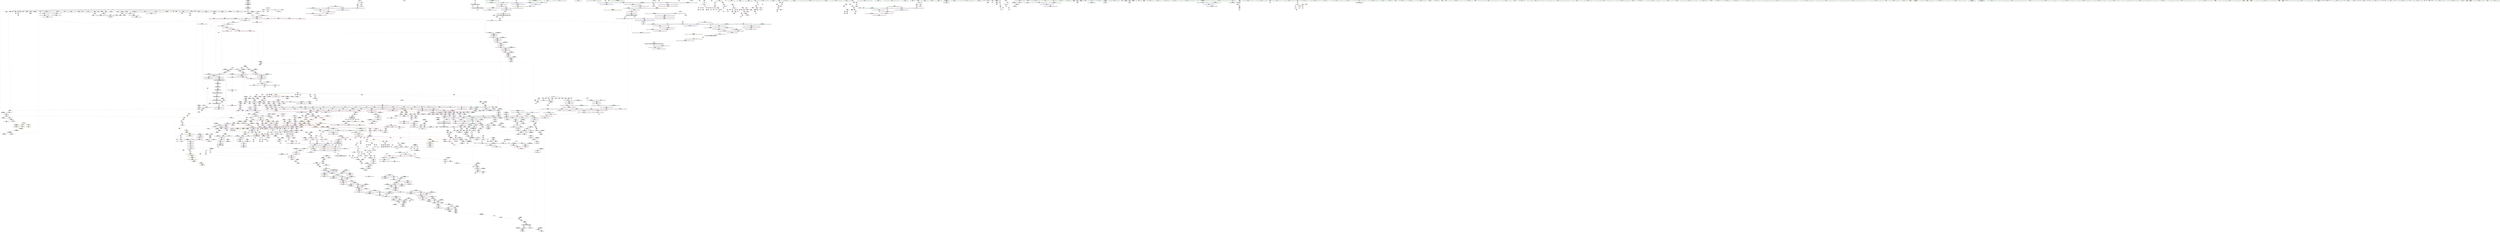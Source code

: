 digraph "SVFG" {
	label="SVFG";

	Node0x556a84dc3b90 [shape=record,color=grey,label="{NodeID: 0\nNullPtr|{|<s41>158}}"];
	Node0x556a84dc3b90 -> Node0x556a854153a0[style=solid];
	Node0x556a84dc3b90 -> Node0x556a854154a0[style=solid];
	Node0x556a84dc3b90 -> Node0x556a85415570[style=solid];
	Node0x556a84dc3b90 -> Node0x556a85415640[style=solid];
	Node0x556a84dc3b90 -> Node0x556a85415710[style=solid];
	Node0x556a84dc3b90 -> Node0x556a854157e0[style=solid];
	Node0x556a84dc3b90 -> Node0x556a854158b0[style=solid];
	Node0x556a84dc3b90 -> Node0x556a85415980[style=solid];
	Node0x556a84dc3b90 -> Node0x556a85415a50[style=solid];
	Node0x556a84dc3b90 -> Node0x556a85415b20[style=solid];
	Node0x556a84dc3b90 -> Node0x556a85415bf0[style=solid];
	Node0x556a84dc3b90 -> Node0x556a85415cc0[style=solid];
	Node0x556a84dc3b90 -> Node0x556a85415d90[style=solid];
	Node0x556a84dc3b90 -> Node0x556a85415e60[style=solid];
	Node0x556a84dc3b90 -> Node0x556a85415f30[style=solid];
	Node0x556a84dc3b90 -> Node0x556a85416000[style=solid];
	Node0x556a84dc3b90 -> Node0x556a854160d0[style=solid];
	Node0x556a84dc3b90 -> Node0x556a85409cd0[style=solid];
	Node0x556a84dc3b90 -> Node0x556a85409da0[style=solid];
	Node0x556a84dc3b90 -> Node0x556a85409e70[style=solid];
	Node0x556a84dc3b90 -> Node0x556a85409f40[style=solid];
	Node0x556a84dc3b90 -> Node0x556a8540a010[style=solid];
	Node0x556a84dc3b90 -> Node0x556a8540a0e0[style=solid];
	Node0x556a84dc3b90 -> Node0x556a8540a1b0[style=solid];
	Node0x556a84dc3b90 -> Node0x556a8540a280[style=solid];
	Node0x556a84dc3b90 -> Node0x556a8540a350[style=solid];
	Node0x556a84dc3b90 -> Node0x556a8540a420[style=solid];
	Node0x556a84dc3b90 -> Node0x556a8540a4f0[style=solid];
	Node0x556a84dc3b90 -> Node0x556a8540a5c0[style=solid];
	Node0x556a84dc3b90 -> Node0x556a8540a690[style=solid];
	Node0x556a84dc3b90 -> Node0x556a8540a760[style=solid];
	Node0x556a84dc3b90 -> Node0x556a8540a830[style=solid];
	Node0x556a84dc3b90 -> Node0x556a8540a900[style=solid];
	Node0x556a84dc3b90 -> Node0x556a85448ec0[style=solid];
	Node0x556a84dc3b90 -> Node0x556a8544e2a0[style=solid];
	Node0x556a84dc3b90 -> Node0x556a8544e370[style=solid];
	Node0x556a84dc3b90 -> Node0x556a8544e440[style=solid];
	Node0x556a84dc3b90 -> Node0x556a854504c0[style=solid];
	Node0x556a84dc3b90 -> Node0x556a85480e80[style=solid];
	Node0x556a84dc3b90 -> Node0x556a85486100[style=solid];
	Node0x556a84dc3b90 -> Node0x556a85486d00[style=solid];
	Node0x556a84dc3b90:s41 -> Node0x556a85469310[style=solid,color=red];
	Node0x556a8540cde0 [shape=record,color=black,label="{NodeID: 443\n530\<--529\nconv37\<--call36\nmain\n}"];
	Node0x556a8540cde0 -> Node0x556a8544a8f0[style=solid];
	Node0x556a8545ef80 [shape=record,color=black,label="{NodeID: 3100\n866 = PHI(1069, )\n}"];
	Node0x556a8545ef80 -> Node0x556a8541ea70[style=solid];
	Node0x556a8541c180 [shape=record,color=red,label="{NodeID: 886\n770\<--396\nexn\<--exn.slot\nmain\n}"];
	Node0x556a85452470 [shape=record,color=blue,label="{NodeID: 1329\n1878\<--1892\nretval\<--\n_ZSt3maxImERKT_S2_S2_\n}"];
	Node0x556a85452470 -> Node0x556a854cf940[style=dashed];
	Node0x556a85405090 [shape=record,color=green,label="{NodeID: 222\n1425\<--1426\n__p.addr\<--__p.addr_field_insensitive\n_ZNSt16allocator_traitsISaIiEE9constructIiJRKiEEEvRS0_PT_DpOT0_\n}"];
	Node0x556a85405090 -> Node0x556a85441080[style=solid];
	Node0x556a85405090 -> Node0x556a8544fca0[style=solid];
	Node0x556a854287a0 [shape=record,color=purple,label="{NodeID: 665\n742\<--418\ncoerce.dive132\<--agg.tmp125\nmain\n}"];
	Node0x556a854287a0 -> Node0x556a8541dab0[style=solid];
	Node0x556a854f8790 [shape=record,color=black,label="{NodeID: 2215\nMR_124V_3 = PHI(MR_124V_5, MR_124V_2, )\npts\{250000 \}\n|{<s0>31|<s1>34}}"];
	Node0x556a854f8790:s0 -> Node0x556a855086d0[style=dashed,color=red];
	Node0x556a854f8790:s1 -> Node0x556a855086d0[style=dashed,color=red];
	Node0x556a85446f90 [shape=record,color=red,label="{NodeID: 1108\n2295\<--2289\nthis1\<--this.addr\n_ZNSt13move_iteratorIPiEC2ES0_\n}"];
	Node0x556a85446f90 -> Node0x556a85417d40[style=solid];
	Node0x556a84dc3c20 [shape=record,color=green,label="{NodeID: 1\n7\<--1\n__dso_handle\<--dummyObj\nGlob }"];
	Node0x556a8540ceb0 [shape=record,color=black,label="{NodeID: 444\n540\<--539\nconv40\<--\nmain\n|{<s0>37}}"];
	Node0x556a8540ceb0:s0 -> Node0x556a85465060[style=solid,color=red];
	Node0x556a8545f090 [shape=record,color=black,label="{NodeID: 3101\n896 = PHI()\n}"];
	Node0x556a8545f090 -> Node0x556a85485f80[style=solid];
	Node0x556a8541c250 [shape=record,color=red,label="{NodeID: 887\n771\<--398\nsel\<--ehselector.slot\nmain\n}"];
	Node0x556a8550fb00 [shape=record,color=yellow,style=double,label="{NodeID: 2437\n30V_1 = ENCHI(MR_30V_0)\npts\{180000 250000 \}\nFun[_ZNSt6vectorIiSaIiEE17_M_realloc_insertIJRKiEEEvN9__gnu_cxx17__normal_iteratorIPiS1_EEDpOT_]|{|<s5>113|<s6>114}}"];
	Node0x556a8550fb00 -> Node0x556a854424d0[style=dashed];
	Node0x556a8550fb00 -> Node0x556a85442810[style=dashed];
	Node0x556a8550fb00 -> Node0x556a854429b0[style=dashed];
	Node0x556a8550fb00 -> Node0x556a85442b50[style=dashed];
	Node0x556a8550fb00 -> Node0x556a85450b40[style=dashed];
	Node0x556a8550fb00:s5 -> Node0x556a85507f70[style=dashed,color=red];
	Node0x556a8550fb00:s6 -> Node0x556a8550bb80[style=dashed,color=red];
	Node0x556a85452540 [shape=record,color=blue,label="{NodeID: 1330\n1878\<--1895\nretval\<--\n_ZSt3maxImERKT_S2_S2_\n}"];
	Node0x556a85452540 -> Node0x556a854cf940[style=dashed];
	Node0x556a85405160 [shape=record,color=green,label="{NodeID: 223\n1427\<--1428\n__args.addr\<--__args.addr_field_insensitive\n_ZNSt16allocator_traitsISaIiEE9constructIiJRKiEEEvRS0_PT_DpOT0_\n}"];
	Node0x556a85405160 -> Node0x556a85441150[style=solid];
	Node0x556a85405160 -> Node0x556a8544fd70[style=solid];
	Node0x556a85428870 [shape=record,color=purple,label="{NodeID: 666\n747\<--420\ncoerce.dive135\<--coerce\nmain\n}"];
	Node0x556a85428870 -> Node0x556a8544bfb0[style=solid];
	Node0x556a854f8c90 [shape=record,color=black,label="{NodeID: 2216\nMR_126V_3 = PHI(MR_126V_5, MR_126V_2, )\npts\{250001 \}\n|{<s0>31|<s1>34}}"];
	Node0x556a854f8c90:s0 -> Node0x556a855087e0[style=dashed,color=red];
	Node0x556a854f8c90:s1 -> Node0x556a855087e0[style=dashed,color=red];
	Node0x556a85447060 [shape=record,color=red,label="{NodeID: 1109\n2297\<--2291\n\<--__i.addr\n_ZNSt13move_iteratorIPiEC2ES0_\n}"];
	Node0x556a85447060 -> Node0x556a85455050[style=solid];
	Node0x556a853c3820 [shape=record,color=green,label="{NodeID: 2\n9\<--1\n\<--dummyObj\nCan only get source location for instruction, argument, global var or function.}"];
	Node0x556a8540cf80 [shape=record,color=black,label="{NodeID: 445\n543\<--542\nidxprom42\<--\nmain\n}"];
	Node0x556a8545f160 [shape=record,color=black,label="{NodeID: 3102\n920 = PHI(1633, )\n}"];
	Node0x556a8545f160 -> Node0x556a8544ca40[style=solid];
	Node0x556a8541c320 [shape=record,color=red,label="{NodeID: 888\n712\<--400\n\<--u64\nmain\n}"];
	Node0x556a8541c320 -> Node0x556a8541e250[style=solid];
	Node0x556a8550fc10 [shape=record,color=yellow,style=double,label="{NodeID: 2438\n32V_1 = ENCHI(MR_32V_0)\npts\{180001 250001 \}\nFun[_ZNSt6vectorIiSaIiEE17_M_realloc_insertIJRKiEEEvN9__gnu_cxx17__normal_iteratorIPiS1_EEDpOT_]|{|<s3>113|<s4>114}}"];
	Node0x556a8550fc10 -> Node0x556a85442740[style=dashed];
	Node0x556a8550fc10 -> Node0x556a854428e0[style=dashed];
	Node0x556a8550fc10 -> Node0x556a85450c10[style=dashed];
	Node0x556a8550fc10:s3 -> Node0x556a85507f70[style=dashed,color=red];
	Node0x556a8550fc10:s4 -> Node0x556a8550bb80[style=dashed,color=red];
	Node0x556a85452610 [shape=record,color=blue,label="{NodeID: 1331\n1902\<--1901\n__a.addr\<--__a\n_ZNSt16allocator_traitsISaIiEE8max_sizeERKS0_\n}"];
	Node0x556a85452610 -> Node0x556a85444ca0[style=dashed];
	Node0x556a85405230 [shape=record,color=green,label="{NodeID: 224\n1437\<--1438\n_ZSt7forwardIRKiEOT_RNSt16remove_referenceIS2_E4typeE\<--_ZSt7forwardIRKiEOT_RNSt16remove_referenceIS2_E4typeE_field_insensitive\n}"];
	Node0x556a85428940 [shape=record,color=purple,label="{NodeID: 667\n785\<--784\n_M_impl\<--\n_ZNSt6vectorIiSaIiEE5clearEv\n}"];
	Node0x556a854f9190 [shape=record,color=black,label="{NodeID: 2217\nMR_34V_3 = PHI(MR_34V_5, MR_34V_2, )\npts\{180002 250002 \}\n|{<s0>31|<s1>34}}"];
	Node0x556a854f9190:s0 -> Node0x556a855088f0[style=dashed,color=red];
	Node0x556a854f9190:s1 -> Node0x556a855088f0[style=dashed,color=red];
	Node0x556a85447130 [shape=record,color=red,label="{NodeID: 1110\n2309\<--2303\nthis1\<--this.addr\n_ZN9__gnu_cxx13new_allocatorIiE7destroyIiEEvPT_\n}"];
	Node0x556a853fcae0 [shape=record,color=green,label="{NodeID: 3\n12\<--1\n\<--dummyObj\nCan only get source location for instruction, argument, global var or function.}"];
	Node0x556a8540d050 [shape=record,color=black,label="{NodeID: 446\n554\<--553\nconv46\<--\nmain\n|{<s0>40}}"];
	Node0x556a8540d050:s0 -> Node0x556a85465060[style=solid,color=red];
	Node0x556a8545f2d0 [shape=record,color=black,label="{NodeID: 3103\n923 = PHI(2311, )\n}"];
	Node0x556a8545f2d0 -> Node0x556a8544cb10[style=solid];
	Node0x556a8541c3f0 [shape=record,color=red,label="{NodeID: 889\n724\<--400\n\<--u64\nmain\n}"];
	Node0x556a8541c3f0 -> Node0x556a8541e320[style=solid];
	Node0x556a854526e0 [shape=record,color=blue,label="{NodeID: 1332\n1913\<--1912\nthis.addr\<--this\n_ZNKSt12_Vector_baseIiSaIiEE19_M_get_Tp_allocatorEv\n}"];
	Node0x556a854526e0 -> Node0x556a85444d70[style=dashed];
	Node0x556a85405330 [shape=record,color=green,label="{NodeID: 225\n1440\<--1441\n_ZN9__gnu_cxx13new_allocatorIiE9constructIiJRKiEEEvPT_DpOT0_\<--_ZN9__gnu_cxx13new_allocatorIiE9constructIiJRKiEEEvPT_DpOT0__field_insensitive\n}"];
	Node0x556a85428a10 [shape=record,color=purple,label="{NodeID: 668\n786\<--784\n_M_start\<--\n_ZNSt6vectorIiSaIiEE5clearEv\n}"];
	Node0x556a85428a10 -> Node0x556a8541dc50[style=solid];
	Node0x556a854f96c0 [shape=record,color=black,label="{NodeID: 2218\nMR_299V_3 = PHI(MR_299V_4, MR_299V_2, )\npts\{1073 \}\n}"];
	Node0x556a854f96c0 -> Node0x556a8543ebf0[style=dashed];
	Node0x556a85447200 [shape=record,color=red,label="{NodeID: 1111\n2324\<--2316\nthis1\<--this.addr\n_ZNK9__gnu_cxx17__normal_iteratorIPiSt6vectorIiSaIiEEEmiEl\n}"];
	Node0x556a85447200 -> Node0x556a85417ee0[style=solid];
	Node0x556a853fce20 [shape=record,color=green,label="{NodeID: 4\n37\<--1\n_ZSt3cin\<--dummyObj\nGlob }"];
	Node0x556a8540d120 [shape=record,color=black,label="{NodeID: 447\n557\<--556\nidxprom48\<--\nmain\n}"];
	Node0x556a8545f410 [shape=record,color=black,label="{NodeID: 3104\n929 = PHI(2335, )\n}"];
	Node0x556a8545f410 -> Node0x556a8541ec10[style=solid];
	Node0x556a8541c4c0 [shape=record,color=red,label="{NodeID: 890\n732\<--400\n\<--u64\nmain\n}"];
	Node0x556a8541c4c0 -> Node0x556a8541e3f0[style=solid];
	Node0x556a8550fe30 [shape=record,color=yellow,style=double,label="{NodeID: 2440\n157V_1 = ENCHI(MR_157V_0)\npts\{381 383 385 401 \}\nFun[_ZNSt6vectorIiSaIiEE17_M_realloc_insertIJRKiEEEvN9__gnu_cxx17__normal_iteratorIPiS1_EEDpOT_]|{<s0>118}}"];
	Node0x556a8550fe30:s0 -> Node0x556a8550dfc0[style=dashed,color=red];
	Node0x556a854527b0 [shape=record,color=blue,label="{NodeID: 1333\n1922\<--1921\nthis.addr\<--this\n_ZNK9__gnu_cxx13new_allocatorIiE8max_sizeEv\n}"];
	Node0x556a854527b0 -> Node0x556a85444e40[style=dashed];
	Node0x556a85405430 [shape=record,color=green,label="{NodeID: 226\n1447\<--1448\n__position\<--__position_field_insensitive\n_ZNSt6vectorIiSaIiEE17_M_realloc_insertIJRKiEEEvN9__gnu_cxx17__normal_iteratorIPiS1_EEDpOT_\n|{|<s1>115|<s2>119|<s3>122}}"];
	Node0x556a85405430 -> Node0x556a8542b930[style=solid];
	Node0x556a85405430:s1 -> Node0x556a85467460[style=solid,color=red];
	Node0x556a85405430:s2 -> Node0x556a85462cd0[style=solid,color=red];
	Node0x556a85405430:s3 -> Node0x556a85462cd0[style=solid,color=red];
	Node0x556a85428ae0 [shape=record,color=purple,label="{NodeID: 669\n838\<--802\ncoerce.dive\<--agg.tmp\n_ZNSt6vectorIiSaIiEE9push_backERKi\n}"];
	Node0x556a85428ae0 -> Node0x556a8544c560[style=solid];
	Node0x556a854f9bc0 [shape=record,color=black,label="{NodeID: 2219\nMR_301V_3 = PHI(MR_301V_5, MR_301V_2, )\npts\{1077 \}\n}"];
	Node0x556a854472d0 [shape=record,color=red,label="{NodeID: 1112\n2327\<--2318\n\<--__n.addr\n_ZNK9__gnu_cxx17__normal_iteratorIPiSt6vectorIiSaIiEEEmiEl\n}"];
	Node0x556a854472d0 -> Node0x556a85483400[style=solid];
	Node0x556a853fcee0 [shape=record,color=green,label="{NodeID: 5\n38\<--1\n.str\<--dummyObj\nGlob }"];
	Node0x556a8540d1f0 [shape=record,color=black,label="{NodeID: 448\n570\<--569\nconv54\<--call53\nmain\n}"];
	Node0x556a8540d1f0 -> Node0x556a85485c80[style=solid];
	Node0x556a8545f550 [shape=record,color=black,label="{NodeID: 3105\n997 = PHI()\n}"];
	Node0x556a8545f550 -> Node0x556a8544d0c0[style=solid];
	Node0x556a8541c590 [shape=record,color=red,label="{NodeID: 891\n681\<--402\n\<--v65\nmain\n}"];
	Node0x556a8541c590 -> Node0x556a85487900[style=solid];
	Node0x556a85452880 [shape=record,color=blue,label="{NodeID: 1334\n1931\<--1929\nthis.addr\<--this\n_ZN9__gnu_cxx17__normal_iteratorIPiSt6vectorIiSaIiEEEC2ERKS1_\n}"];
	Node0x556a85452880 -> Node0x556a85444f10[style=dashed];
	Node0x556a85405500 [shape=record,color=green,label="{NodeID: 227\n1449\<--1450\nthis.addr\<--this.addr_field_insensitive\n_ZNSt6vectorIiSaIiEE17_M_realloc_insertIJRKiEEEvN9__gnu_cxx17__normal_iteratorIPiS1_EEDpOT_\n}"];
	Node0x556a85405500 -> Node0x556a85441220[style=solid];
	Node0x556a85405500 -> Node0x556a8544ff10[style=solid];
	Node0x556a85428bb0 [shape=record,color=purple,label="{NodeID: 670\n841\<--802\ncoerce.dive8\<--agg.tmp\n_ZNSt6vectorIiSaIiEE9push_backERKi\n}"];
	Node0x556a85428bb0 -> Node0x556a8543dc80[style=solid];
	Node0x556a854fa0c0 [shape=record,color=black,label="{NodeID: 2220\nMR_305V_2 = PHI(MR_305V_4, MR_305V_1, )\npts\{1081 \}\n}"];
	Node0x556a854473a0 [shape=record,color=red,label="{NodeID: 1113\n2326\<--2325\n\<--_M_current\n_ZNK9__gnu_cxx17__normal_iteratorIPiSt6vectorIiSaIiEEEmiEl\n}"];
	Node0x556a854473a0 -> Node0x556a854188a0[style=solid];
	Node0x556a853fcfa0 [shape=record,color=green,label="{NodeID: 6\n40\<--1\n.str.7\<--dummyObj\nGlob }"];
	Node0x556a8540d2c0 [shape=record,color=black,label="{NodeID: 449\n574\<--573\nconv57\<--\nmain\n|{<s0>42}}"];
	Node0x556a8540d2c0:s0 -> Node0x556a85465060[style=solid,color=red];
	Node0x556a8545f620 [shape=record,color=black,label="{NodeID: 3106\n1000 = PHI(2344, )\n}"];
	Node0x556a8545f620 -> Node0x556a8544d190[style=solid];
	Node0x556a8541c660 [shape=record,color=red,label="{NodeID: 892\n699\<--402\n\<--v65\nmain\n}"];
	Node0x556a8541c660 -> Node0x556a85488200[style=solid];
	Node0x556a85452950 [shape=record,color=blue,label="{NodeID: 1335\n1933\<--1930\n__i.addr\<--__i\n_ZN9__gnu_cxx17__normal_iteratorIPiSt6vectorIiSaIiEEEC2ERKS1_\n}"];
	Node0x556a85452950 -> Node0x556a85444fe0[style=dashed];
	Node0x556a854055d0 [shape=record,color=green,label="{NodeID: 228\n1451\<--1452\n__args.addr\<--__args.addr_field_insensitive\n_ZNSt6vectorIiSaIiEE17_M_realloc_insertIJRKiEEEvN9__gnu_cxx17__normal_iteratorIPiS1_EEDpOT_\n}"];
	Node0x556a854055d0 -> Node0x556a854412f0[style=solid];
	Node0x556a854055d0 -> Node0x556a8544ffe0[style=solid];
	Node0x556a85428c80 [shape=record,color=purple,label="{NodeID: 671\n808\<--807\n_M_impl\<--\n_ZNSt6vectorIiSaIiEE9push_backERKi\n}"];
	Node0x556a85447470 [shape=record,color=red,label="{NodeID: 1114\n2333\<--2332\n\<--coerce.dive\n_ZNK9__gnu_cxx17__normal_iteratorIPiSt6vectorIiSaIiEEEmiEl\n}"];
	Node0x556a85447470 -> Node0x556a854248b0[style=solid];
	Node0x556a853fd060 [shape=record,color=green,label="{NodeID: 7\n42\<--1\n.str.8\<--dummyObj\nGlob }"];
	Node0x556a8540d390 [shape=record,color=black,label="{NodeID: 450\n577\<--576\nidxprom59\<--\nmain\n}"];
	Node0x556a8545f790 [shape=record,color=black,label="{NodeID: 3107\n1030 = PHI()\n}"];
	Node0x556a8545f790 -> Node0x556a85418490[style=solid];
	Node0x556a8541c730 [shape=record,color=red,label="{NodeID: 893\n602\<--404\n\<--si\nmain\n}"];
	Node0x556a8541c730 -> Node0x556a85486580[style=solid];
	Node0x556a85452a20 [shape=record,color=blue,label="{NodeID: 1336\n1938\<--1940\n_M_current\<--\n_ZN9__gnu_cxx17__normal_iteratorIPiSt6vectorIiSaIiEEEC2ERKS1_\n|{<s0>136|<s1>149|<s2>185}}"];
	Node0x556a85452a20:s0 -> Node0x556a85535980[style=dashed,color=blue];
	Node0x556a85452a20:s1 -> Node0x556a85536350[style=dashed,color=blue];
	Node0x556a85452a20:s2 -> Node0x556a85536fb0[style=dashed,color=blue];
	Node0x556a8540dcf0 [shape=record,color=green,label="{NodeID: 229\n1453\<--1454\n__len\<--__len_field_insensitive\n_ZNSt6vectorIiSaIiEE17_M_realloc_insertIJRKiEEEvN9__gnu_cxx17__normal_iteratorIPiS1_EEDpOT_\n}"];
	Node0x556a8540dcf0 -> Node0x556a854413c0[style=solid];
	Node0x556a8540dcf0 -> Node0x556a85441490[style=solid];
	Node0x556a8540dcf0 -> Node0x556a85441560[style=solid];
	Node0x556a8540dcf0 -> Node0x556a854500b0[style=solid];
	Node0x556a85428d50 [shape=record,color=purple,label="{NodeID: 672\n809\<--807\n_M_finish\<--\n_ZNSt6vectorIiSaIiEE9push_backERKi\n}"];
	Node0x556a85428d50 -> Node0x556a8541df90[style=solid];
	Node0x556a85447540 [shape=record,color=red,label="{NodeID: 1115\n2340\<--2337\nthis1\<--this.addr\n_ZNK9__gnu_cxx17__normal_iteratorIPiSt6vectorIiSaIiEEEdeEv\n}"];
	Node0x556a85447540 -> Node0x556a85417fb0[style=solid];
	Node0x556a853fd5b0 [shape=record,color=green,label="{NodeID: 8\n44\<--1\n__PRETTY_FUNCTION__.main\<--dummyObj\nGlob }"];
	Node0x556a8540d460 [shape=record,color=black,label="{NodeID: 451\n598\<--597\nconv67\<--call66\nmain\n}"];
	Node0x556a8540d460 -> Node0x556a85482980[style=solid];
	Node0x556a8545f860 [shape=record,color=black,label="{NodeID: 3108\n1056 = PHI(2396, )\n}"];
	Node0x556a8545f860 -> Node0x556a8543eb20[style=solid];
	Node0x556a8541c800 [shape=record,color=red,label="{NodeID: 894\n607\<--404\n\<--si\nmain\n}"];
	Node0x556a8541c800 -> Node0x556a85486400[style=solid];
	Node0x556a85452af0 [shape=record,color=blue,label="{NodeID: 1337\n1946\<--1944\n__a.addr\<--__a\n_ZNSt16allocator_traitsISaIiEE8allocateERS0_m\n}"];
	Node0x556a85452af0 -> Node0x556a85445180[style=dashed];
	Node0x556a8540ddc0 [shape=record,color=green,label="{NodeID: 230\n1455\<--1456\n__elems_before\<--__elems_before_field_insensitive\n_ZNSt6vectorIiSaIiEE17_M_realloc_insertIJRKiEEEvN9__gnu_cxx17__normal_iteratorIPiS1_EEDpOT_\n}"];
	Node0x556a8540ddc0 -> Node0x556a85441630[style=solid];
	Node0x556a8540ddc0 -> Node0x556a85441700[style=solid];
	Node0x556a8540ddc0 -> Node0x556a85450250[style=solid];
	Node0x556a85428e20 [shape=record,color=purple,label="{NodeID: 673\n812\<--811\n_M_impl2\<--\n_ZNSt6vectorIiSaIiEE9push_backERKi\n}"];
	Node0x556a85447610 [shape=record,color=red,label="{NodeID: 1116\n2342\<--2341\n\<--_M_current\n_ZNK9__gnu_cxx17__normal_iteratorIPiSt6vectorIiSaIiEEEdeEv\n}"];
	Node0x556a85447610 -> Node0x556a85424980[style=solid];
	Node0x556a853fd640 [shape=record,color=green,label="{NodeID: 9\n46\<--1\n.str.9\<--dummyObj\nGlob }"];
	Node0x556a8540d530 [shape=record,color=black,label="{NodeID: 452\n613\<--612\nconv74\<--\nmain\n|{<s0>47}}"];
	Node0x556a8540d530:s0 -> Node0x556a85465060[style=solid,color=red];
	Node0x556a8545f9d0 [shape=record,color=black,label="{NodeID: 3109\n1102 = PHI(1119, )\n}"];
	Node0x556a8541c8d0 [shape=record,color=red,label="{NodeID: 895\n612\<--404\n\<--si\nmain\n}"];
	Node0x556a8541c8d0 -> Node0x556a8540d530[style=solid];
	Node0x556a85510380 [shape=record,color=yellow,style=double,label="{NodeID: 2445\n173V_1 = ENCHI(MR_173V_0)\npts\{2321 180000 180001 250000 250001 \}\nFun[_ZN9__gnu_cxx17__normal_iteratorIPiSt6vectorIiSaIiEEEC2ERKS1_]}"];
	Node0x556a85510380 -> Node0x556a854450b0[style=dashed];
	Node0x556a85452bc0 [shape=record,color=blue,label="{NodeID: 1338\n1948\<--1945\n__n.addr\<--__n\n_ZNSt16allocator_traitsISaIiEE8allocateERS0_m\n}"];
	Node0x556a85452bc0 -> Node0x556a85445250[style=dashed];
	Node0x556a8540de90 [shape=record,color=green,label="{NodeID: 231\n1457\<--1458\nref.tmp\<--ref.tmp_field_insensitive\n_ZNSt6vectorIiSaIiEE17_M_realloc_insertIJRKiEEEvN9__gnu_cxx17__normal_iteratorIPiS1_EEDpOT_\n|{|<s1>115}}"];
	Node0x556a8540de90 -> Node0x556a8542ba00[style=solid];
	Node0x556a8540de90:s1 -> Node0x556a85467570[style=solid,color=red];
	Node0x556a85428ef0 [shape=record,color=purple,label="{NodeID: 674\n813\<--811\n_M_end_of_storage\<--\n_ZNSt6vectorIiSaIiEE9push_backERKi\n}"];
	Node0x556a85428ef0 -> Node0x556a8541e060[style=solid];
	Node0x556a854d1660 [shape=record,color=black,label="{NodeID: 2224\nMR_75V_3 = PHI(MR_75V_4, MR_75V_2, )\npts\{334 \}\n}"];
	Node0x556a854d1660 -> Node0x556a8541a370[style=dashed];
	Node0x556a854d1660 -> Node0x556a8541a440[style=dashed];
	Node0x556a854d1660 -> Node0x556a8541a510[style=dashed];
	Node0x556a854d1660 -> Node0x556a8541a5e0[style=dashed];
	Node0x556a854d1660 -> Node0x556a85449cc0[style=dashed];
	Node0x556a854476e0 [shape=record,color=red,label="{NodeID: 1117\n2353\<--2347\n\<--__lhs.addr\n_ZN9__gnu_cxxmiIPKcPcNSt7__cxx1112basic_stringIcSt11char_traitsIcESaIcEEEEEDTmicldtfp_4baseEcldtfp0_4baseEERKNS_17__normal_iteratorIT_T1_EERKNSB_IT0_SD_EE\n|{<s0>186}}"];
	Node0x556a854476e0:s0 -> Node0x556a85467130[style=solid,color=red];
	Node0x556a853fd6d0 [shape=record,color=green,label="{NodeID: 10\n48\<--1\n.str.10\<--dummyObj\nGlob }"];
	Node0x556a8540d600 [shape=record,color=black,label="{NodeID: 453\n621\<--620\nidxprom78\<--\nmain\n}"];
	Node0x556a8545fae0 [shape=record,color=black,label="{NodeID: 3110\n1135 = PHI(885, )\n}"];
	Node0x556a8545fae0 -> Node0x556a8541f840[style=solid];
	Node0x556a8541c9a0 [shape=record,color=red,label="{NodeID: 896\n677\<--404\n\<--si\nmain\n}"];
	Node0x556a8541c9a0 -> Node0x556a85484180[style=solid];
	Node0x556a85452c90 [shape=record,color=blue,label="{NodeID: 1339\n1963\<--1960\nthis.addr\<--this\n_ZN9__gnu_cxx13new_allocatorIiE8allocateEmPKv\n}"];
	Node0x556a85452c90 -> Node0x556a85445320[style=dashed];
	Node0x556a8540df60 [shape=record,color=green,label="{NodeID: 232\n1459\<--1460\n__new_start\<--__new_start_field_insensitive\n_ZNSt6vectorIiSaIiEE17_M_realloc_insertIJRKiEEEvN9__gnu_cxx17__normal_iteratorIPiS1_EEDpOT_\n}"];
	Node0x556a8540df60 -> Node0x556a854417d0[style=solid];
	Node0x556a8540df60 -> Node0x556a854418a0[style=solid];
	Node0x556a8540df60 -> Node0x556a85441970[style=solid];
	Node0x556a8540df60 -> Node0x556a85441a40[style=solid];
	Node0x556a8540df60 -> Node0x556a85441b10[style=solid];
	Node0x556a8540df60 -> Node0x556a85441be0[style=solid];
	Node0x556a8540df60 -> Node0x556a85441cb0[style=solid];
	Node0x556a8540df60 -> Node0x556a85441d80[style=solid];
	Node0x556a8540df60 -> Node0x556a85450320[style=solid];
	Node0x556a85428fc0 [shape=record,color=purple,label="{NodeID: 675\n818\<--817\n_M_impl3\<--\n_ZNSt6vectorIiSaIiEE9push_backERKi\n}"];
	Node0x556a85428fc0 -> Node0x556a8541e9a0[style=solid];
	Node0x556a854477b0 [shape=record,color=red,label="{NodeID: 1118\n2358\<--2349\n\<--__rhs.addr\n_ZN9__gnu_cxxmiIPKcPcNSt7__cxx1112basic_stringIcSt11char_traitsIcESaIcEEEEEDTmicldtfp_4baseEcldtfp0_4baseEERKNS_17__normal_iteratorIT_T1_EERKNSB_IT0_SD_EE\n|{<s0>187}}"];
	Node0x556a854477b0:s0 -> Node0x556a85463c60[style=solid,color=red];
	Node0x556a853fd760 [shape=record,color=green,label="{NodeID: 11\n51\<--1\n\<--dummyObj\nCan only get source location for instruction, argument, global var or function.}"];
	Node0x556a8540d6d0 [shape=record,color=black,label="{NodeID: 454\n624\<--623\nconv81\<--call80\nmain\n}"];
	Node0x556a8540d6d0 -> Node0x556a85486880[style=solid];
	Node0x556a8545fc50 [shape=record,color=black,label="{NodeID: 3111\n1150 = PHI()\n}"];
	Node0x556a8541ca70 [shape=record,color=red,label="{NodeID: 897\n620\<--406\n\<--c\nmain\n}"];
	Node0x556a8541ca70 -> Node0x556a8540d600[style=solid];
	Node0x556a85452d60 [shape=record,color=blue,label="{NodeID: 1340\n1965\<--1961\n__n.addr\<--__n\n_ZN9__gnu_cxx13new_allocatorIiE8allocateEmPKv\n}"];
	Node0x556a85452d60 -> Node0x556a854453f0[style=dashed];
	Node0x556a85452d60 -> Node0x556a854454c0[style=dashed];
	Node0x556a8540e030 [shape=record,color=green,label="{NodeID: 233\n1461\<--1462\n__new_finish\<--__new_finish_field_insensitive\n_ZNSt6vectorIiSaIiEE17_M_realloc_insertIJRKiEEEvN9__gnu_cxx17__normal_iteratorIPiS1_EEDpOT_\n}"];
	Node0x556a8540e030 -> Node0x556a85441e50[style=solid];
	Node0x556a8540e030 -> Node0x556a85441f20[style=solid];
	Node0x556a8540e030 -> Node0x556a85441ff0[style=solid];
	Node0x556a8540e030 -> Node0x556a854420c0[style=solid];
	Node0x556a8540e030 -> Node0x556a85442190[style=solid];
	Node0x556a8540e030 -> Node0x556a854503f0[style=solid];
	Node0x556a8540e030 -> Node0x556a854504c0[style=solid];
	Node0x556a8540e030 -> Node0x556a85450590[style=solid];
	Node0x556a8540e030 -> Node0x556a85450660[style=solid];
	Node0x556a8540e030 -> Node0x556a85450730[style=solid];
	Node0x556a85429090 [shape=record,color=purple,label="{NodeID: 676\n821\<--820\n_M_impl4\<--\n_ZNSt6vectorIiSaIiEE9push_backERKi\n}"];
	Node0x556a85447880 [shape=record,color=red,label="{NodeID: 1119\n2357\<--2354\n\<--call\n_ZN9__gnu_cxxmiIPKcPcNSt7__cxx1112basic_stringIcSt11char_traitsIcESaIcEEEEEDTmicldtfp_4baseEcldtfp0_4baseEERKNS_17__normal_iteratorIT_T1_EERKNSB_IT0_SD_EE\n}"];
	Node0x556a85447880 -> Node0x556a85424a50[style=solid];
	Node0x556a853fd860 [shape=record,color=green,label="{NodeID: 12\n81\<--1\n\<--dummyObj\nCan only get source location for instruction, argument, global var or function.}"];
	Node0x556a8540d7a0 [shape=record,color=black,label="{NodeID: 455\n628\<--627\nidxprom84\<--\nmain\n}"];
	Node0x556a8545fd20 [shape=record,color=black,label="{NodeID: 3112\n1407 = PHI(1214, )\n|{<s0>109}}"];
	Node0x556a8545fd20:s0 -> Node0x556a854682b0[style=solid,color=red];
	Node0x556a8541cb40 [shape=record,color=red,label="{NodeID: 898\n627\<--406\n\<--c\nmain\n}"];
	Node0x556a8541cb40 -> Node0x556a8540d7a0[style=solid];
	Node0x556a85452e30 [shape=record,color=blue,label="{NodeID: 1341\n1967\<--1962\n.addr\<--\n_ZN9__gnu_cxx13new_allocatorIiE8allocateEmPKv\n}"];
	Node0x556a8540e100 [shape=record,color=green,label="{NodeID: 234\n1463\<--1464\nexn.slot\<--exn.slot_field_insensitive\n_ZNSt6vectorIiSaIiEE17_M_realloc_insertIJRKiEEEvN9__gnu_cxx17__normal_iteratorIPiS1_EEDpOT_\n}"];
	Node0x556a8540e100 -> Node0x556a85442260[style=solid];
	Node0x556a8540e100 -> Node0x556a85442330[style=solid];
	Node0x556a8540e100 -> Node0x556a85450800[style=solid];
	Node0x556a8540e100 -> Node0x556a854509a0[style=solid];
	Node0x556a85429160 [shape=record,color=purple,label="{NodeID: 677\n822\<--820\n_M_finish5\<--\n_ZNSt6vectorIiSaIiEE9push_backERKi\n}"];
	Node0x556a85429160 -> Node0x556a8541e130[style=solid];
	Node0x556a85447950 [shape=record,color=red,label="{NodeID: 1120\n2360\<--2359\n\<--call1\n_ZN9__gnu_cxxmiIPKcPcNSt7__cxx1112basic_stringIcSt11char_traitsIcESaIcEEEEEDTmicldtfp_4baseEcldtfp0_4baseEERKNS_17__normal_iteratorIT_T1_EERKNSB_IT0_SD_EE\n}"];
	Node0x556a85447950 -> Node0x556a85424b20[style=solid];
	Node0x556a853fd960 [shape=record,color=green,label="{NodeID: 13\n287\<--1\n\<--dummyObj\nCan only get source location for instruction, argument, global var or function.}"];
	Node0x556a8540d870 [shape=record,color=black,label="{NodeID: 456\n631\<--630\nconv86\<--\nmain\n|{<s0>49}}"];
	Node0x556a8540d870:s0 -> Node0x556a85465060[style=solid,color=red];
	Node0x556a8545fe90 [shape=record,color=black,label="{NodeID: 3113\n1436 = PHI(1672, )\n|{<s0>112}}"];
	Node0x556a8545fe90:s0 -> Node0x556a855ba7f0[style=solid,color=red];
	Node0x556a8541cc10 [shape=record,color=red,label="{NodeID: 899\n652\<--406\n\<--c\nmain\n}"];
	Node0x556a8541cc10 -> Node0x556a8544b520[style=solid];
	Node0x556a855107c0 [shape=record,color=yellow,style=double,label="{NodeID: 2449\n70V_1 = ENCHI(MR_70V_0)\npts\{13 \}\nFun[_Z8checkDfsv]}"];
	Node0x556a855107c0 -> Node0x556a85418970[style=dashed];
	Node0x556a85452f00 [shape=record,color=blue,label="{NodeID: 1342\n2009\<--1993\ncoerce.dive\<--__first.coerce\n_ZSt22__uninitialized_copy_aISt13move_iteratorIPiES1_iET0_T_S4_S3_RSaIT1_E\n}"];
	Node0x556a85452f00 -> Node0x556a85448170[style=dashed];
	Node0x556a8540e1d0 [shape=record,color=green,label="{NodeID: 235\n1465\<--1466\nehselector.slot\<--ehselector.slot_field_insensitive\n_ZNSt6vectorIiSaIiEE17_M_realloc_insertIJRKiEEEvN9__gnu_cxx17__normal_iteratorIPiS1_EEDpOT_\n}"];
	Node0x556a8540e1d0 -> Node0x556a85442400[style=solid];
	Node0x556a8540e1d0 -> Node0x556a854508d0[style=solid];
	Node0x556a8540e1d0 -> Node0x556a85450a70[style=solid];
	Node0x556a85429230 [shape=record,color=purple,label="{NodeID: 678\n829\<--828\n_M_impl6\<--\n_ZNSt6vectorIiSaIiEE9push_backERKi\n}"];
	Node0x556a85447a20 [shape=record,color=red,label="{NodeID: 1121\n2382\<--2376\nthis1\<--this.addr\n_ZN9__gnu_cxx17__normal_iteratorIPcNSt7__cxx1112basic_stringIcSt11char_traitsIcESaIcEEEEC2ERKS1_\n}"];
	Node0x556a85447a20 -> Node0x556a85418080[style=solid];
	Node0x556a853fda60 [shape=record,color=green,label="{NodeID: 14\n309\<--1\n\<--dummyObj\nCan only get source location for instruction, argument, global var or function.}"];
	Node0x556a8540d940 [shape=record,color=black,label="{NodeID: 457\n636\<--635\nidxprom88\<--\nmain\n}"];
	Node0x556a8545ffd0 [shape=record,color=black,label="{NodeID: 3114\n1473 = PHI(1679, )\n}"];
	Node0x556a8545ffd0 -> Node0x556a854500b0[style=solid];
	Node0x556a8541cce0 [shape=record,color=red,label="{NodeID: 900\n619\<--408\n\<--i76\nmain\n}"];
	Node0x556a8541cce0 -> Node0x556a85486880[style=solid];
	Node0x556a855108d0 [shape=record,color=yellow,style=double,label="{NodeID: 2450\n47V_1 = ENCHI(MR_47V_0)\npts\{30 \}\nFun[_Z8checkDfsv]}"];
	Node0x556a855108d0 -> Node0x556a85418f20[style=dashed];
	Node0x556a85452fd0 [shape=record,color=blue,label="{NodeID: 1343\n2011\<--1994\ncoerce.dive1\<--__last.coerce\n_ZSt22__uninitialized_copy_aISt13move_iteratorIPiES1_iET0_T_S4_S3_RSaIT1_E\n}"];
	Node0x556a85452fd0 -> Node0x556a85448240[style=dashed];
	Node0x556a8540e2a0 [shape=record,color=green,label="{NodeID: 236\n1474\<--1475\n_ZNKSt6vectorIiSaIiEE12_M_check_lenEmPKc\<--_ZNKSt6vectorIiSaIiEE12_M_check_lenEmPKc_field_insensitive\n}"];
	Node0x556a85429300 [shape=record,color=purple,label="{NodeID: 679\n830\<--828\n_M_finish7\<--\n_ZNSt6vectorIiSaIiEE9push_backERKi\n}"];
	Node0x556a85429300 -> Node0x556a8543dbb0[style=solid];
	Node0x556a85429300 -> Node0x556a8544c490[style=solid];
	Node0x556a85447af0 [shape=record,color=red,label="{NodeID: 1122\n2384\<--2378\n\<--__i.addr\n_ZN9__gnu_cxx17__normal_iteratorIPcNSt7__cxx1112basic_stringIcSt11char_traitsIcESaIcEEEEC2ERKS1_\n}"];
	Node0x556a85447af0 -> Node0x556a85447bc0[style=solid];
	Node0x556a853fdb60 [shape=record,color=green,label="{NodeID: 15\n355\<--1\n\<--dummyObj\nCan only get source location for instruction, argument, global var or function.}"];
	Node0x556a8540da10 [shape=record,color=black,label="{NodeID: 458\n639\<--638\ntobool\<--\nmain\n}"];
	Node0x556a85460110 [shape=record,color=black,label="{NodeID: 3115\n1477 = PHI(1753, )\n}"];
	Node0x556a85460110 -> Node0x556a85450180[style=solid];
	Node0x556a8541cdb0 [shape=record,color=red,label="{NodeID: 901\n630\<--408\n\<--i76\nmain\n}"];
	Node0x556a8541cdb0 -> Node0x556a8540d870[style=solid];
	Node0x556a854530a0 [shape=record,color=blue,label="{NodeID: 1344\n2001\<--1995\n__result.addr\<--__result\n_ZSt22__uninitialized_copy_aISt13move_iteratorIPiES1_iET0_T_S4_S3_RSaIT1_E\n}"];
	Node0x556a854530a0 -> Node0x556a85445590[style=dashed];
	Node0x556a8540e370 [shape=record,color=green,label="{NodeID: 237\n1478\<--1479\n_ZNSt6vectorIiSaIiEE5beginEv\<--_ZNSt6vectorIiSaIiEE5beginEv_field_insensitive\n}"];
	Node0x556a854293d0 [shape=record,color=purple,label="{NodeID: 680\n832\<--831\nincdec.ptr\<--\n_ZNSt6vectorIiSaIiEE9push_backERKi\n}"];
	Node0x556a854293d0 -> Node0x556a8544c490[style=solid];
	Node0x556a85447bc0 [shape=record,color=red,label="{NodeID: 1123\n2385\<--2384\n\<--\n_ZN9__gnu_cxx17__normal_iteratorIPcNSt7__cxx1112basic_stringIcSt11char_traitsIcESaIcEEEEC2ERKS1_\n}"];
	Node0x556a85447bc0 -> Node0x556a85455940[style=solid];
	Node0x556a853fdc60 [shape=record,color=green,label="{NodeID: 16\n363\<--1\n\<--dummyObj\nCan only get source location for instruction, argument, global var or function.}"];
	Node0x556a8540dae0 [shape=record,color=black,label="{NodeID: 459\n642\<--641\nidxprom90\<--\nmain\n}"];
	Node0x556a85460250 [shape=record,color=black,label="{NodeID: 3116\n1482 = PHI(1733, )\n}"];
	Node0x556a85460250 -> Node0x556a85450250[style=solid];
	Node0x556a8541ce80 [shape=record,color=red,label="{NodeID: 902\n672\<--408\n\<--i76\nmain\n}"];
	Node0x556a8541ce80 -> Node0x556a85485200[style=solid];
	Node0x556a85453170 [shape=record,color=blue,label="{NodeID: 1345\n2003\<--1996\n.addr\<--\n_ZSt22__uninitialized_copy_aISt13move_iteratorIPiES1_iET0_T_S4_S3_RSaIT1_E\n}"];
	Node0x556a8540e470 [shape=record,color=green,label="{NodeID: 238\n1483\<--1484\n_ZN9__gnu_cxxmiIPiSt6vectorIiSaIiEEEENS_17__normal_iteratorIT_T0_E15difference_typeERKS8_SB_\<--_ZN9__gnu_cxxmiIPiSt6vectorIiSaIiEEEENS_17__normal_iteratorIT_T0_E15difference_typeERKS8_SB__field_insensitive\n}"];
	Node0x556a854294a0 [shape=record,color=purple,label="{NodeID: 681\n927\<--914\ncoerce.dive4\<--ref.tmp\n_ZNSt6vectorIiSaIiEE4backEv\n}"];
	Node0x556a854294a0 -> Node0x556a8544cb10[style=solid];
	Node0x556a85447c90 [shape=record,color=red,label="{NodeID: 1124\n2393\<--2390\nthis1\<--this.addr\n_ZNK9__gnu_cxx17__normal_iteratorIPKcNSt7__cxx1112basic_stringIcSt11char_traitsIcESaIcEEEE4baseEv\n}"];
	Node0x556a85447c90 -> Node0x556a85418150[style=solid];
	Node0x556a853fdd60 [shape=record,color=green,label="{NodeID: 17\n450\<--1\n\<--dummyObj\nCan only get source location for instruction, argument, global var or function.}"];
	Node0x556a8540dbb0 [shape=record,color=black,label="{NodeID: 460\n649\<--648\nidxprom94\<--\nmain\n}"];
	Node0x556a85460390 [shape=record,color=black,label="{NodeID: 3117\n1488 = PHI(1768, )\n}"];
	Node0x556a85460390 -> Node0x556a85450320[style=solid];
	Node0x556a8541cf50 [shape=record,color=red,label="{NodeID: 903\n635\<--410\n\<--nx\nmain\n}"];
	Node0x556a8541cf50 -> Node0x556a8540d940[style=solid];
	Node0x556a85510b70 [shape=record,color=yellow,style=double,label="{NodeID: 2453\n55V_1 = ENCHI(MR_55V_0)\npts\{320000 \}\nFun[_Z8checkDfsv]}"];
	Node0x556a85510b70 -> Node0x556a8541a780[style=dashed];
	Node0x556a85453240 [shape=record,color=blue, style = dotted,label="{NodeID: 1346\n2428\<--2430\noffset_0\<--dummyVal\n_ZSt22__uninitialized_copy_aISt13move_iteratorIPiES1_iET0_T_S4_S3_RSaIT1_E\n}"];
	Node0x556a85453240 -> Node0x556a85445660[style=dashed];
	Node0x556a8540e570 [shape=record,color=green,label="{NodeID: 239\n1489\<--1490\n_ZNSt12_Vector_baseIiSaIiEE11_M_allocateEm\<--_ZNSt12_Vector_baseIiSaIiEE11_M_allocateEm_field_insensitive\n}"];
	Node0x556a85429570 [shape=record,color=purple,label="{NodeID: 682\n921\<--916\ncoerce.dive\<--ref.tmp2\n_ZNSt6vectorIiSaIiEE4backEv\n}"];
	Node0x556a85429570 -> Node0x556a8544ca40[style=solid];
	Node0x556a85447d60 [shape=record,color=red,label="{NodeID: 1125\n2401\<--2398\nthis1\<--this.addr\n_ZNK9__gnu_cxx17__normal_iteratorIPcNSt7__cxx1112basic_stringIcSt11char_traitsIcESaIcEEEE4baseEv\n}"];
	Node0x556a85447d60 -> Node0x556a85418220[style=solid];
	Node0x556a853fde60 [shape=record,color=green,label="{NodeID: 18\n476\<--1\n\<--dummyObj\nCan only get source location for instruction, argument, global var or function.}"];
	Node0x556a8541e1c0 [shape=record,color=black,label="{NodeID: 461\n704\<--703\nidxprom112\<--\nmain\n}"];
	Node0x556a854604d0 [shape=record,color=black,label="{NodeID: 3118\n1501 = PHI(1672, )\n|{<s0>118}}"];
	Node0x556a854604d0:s0 -> Node0x556a8546a1e0[style=solid,color=red];
	Node0x556a8541d020 [shape=record,color=red,label="{NodeID: 904\n641\<--410\n\<--nx\nmain\n}"];
	Node0x556a8541d020 -> Node0x556a8540dae0[style=solid];
	Node0x556a85510c50 [shape=record,color=yellow,style=double,label="{NodeID: 2454\n57V_1 = ENCHI(MR_57V_0)\npts\{340000 \}\nFun[_Z8checkDfsv]}"];
	Node0x556a85510c50 -> Node0x556a8541a6b0[style=dashed];
	Node0x556a85453310 [shape=record,color=blue, style = dotted,label="{NodeID: 1347\n2431\<--2433\noffset_0\<--dummyVal\n_ZSt22__uninitialized_copy_aISt13move_iteratorIPiES1_iET0_T_S4_S3_RSaIT1_E\n}"];
	Node0x556a85453310 -> Node0x556a85445730[style=dashed];
	Node0x556a8540e670 [shape=record,color=green,label="{NodeID: 240\n1509\<--1510\n_ZNK9__gnu_cxx17__normal_iteratorIPiSt6vectorIiSaIiEEE4baseEv\<--_ZNK9__gnu_cxx17__normal_iteratorIPiSt6vectorIiSaIiEEE4baseEv_field_insensitive\n}"];
	Node0x556a85429640 [shape=record,color=purple,label="{NodeID: 683\n940\<--939\n_M_impl\<--\n_ZNSt6vectorIiSaIiEE8pop_backEv\n}"];
	Node0x556a85447e30 [shape=record,color=red,label="{NodeID: 1126\n2418\<--2417\ndummyVal\<--offset_0\n_ZNSt7__cxx1112basic_stringIcSt11char_traitsIcESaIcEE6insertIN9__gnu_cxx17__normal_iteratorIPcS4_EEvEES9_NS7_IPKcS4_EET_SD_\n}"];
	Node0x556a85447e30 -> Node0x556a8544d260[style=solid];
	Node0x556a853fdf60 [shape=record,color=green,label="{NodeID: 19\n507\<--1\n\<--dummyObj\nCan only get source location for instruction, argument, global var or function.}"];
	Node0x556a8541e250 [shape=record,color=black,label="{NodeID: 462\n713\<--712\nidxprom116\<--\nmain\n}"];
	Node0x556a85460610 [shape=record,color=black,label="{NodeID: 3119\n1508 = PHI(1833, )\n}"];
	Node0x556a85460610 -> Node0x556a854425a0[style=solid];
	Node0x556a8541d0f0 [shape=record,color=red,label="{NodeID: 905\n648\<--410\n\<--nx\nmain\n}"];
	Node0x556a8541d0f0 -> Node0x556a8540dbb0[style=solid];
	Node0x556a854533e0 [shape=record,color=blue,label="{NodeID: 1348\n2034\<--2031\n__i.addr\<--__i\n_ZSt32__make_move_if_noexcept_iteratorIiSt13move_iteratorIPiEET0_PT_\n}"];
	Node0x556a854533e0 -> Node0x556a85445800[style=dashed];
	Node0x556a8540e770 [shape=record,color=green,label="{NodeID: 241\n1516\<--1517\n_ZSt34__uninitialized_move_if_noexcept_aIPiS0_SaIiEET0_T_S3_S2_RT1_\<--_ZSt34__uninitialized_move_if_noexcept_aIPiS0_SaIiEET0_T_S3_S2_RT1__field_insensitive\n}"];
	Node0x556a85429710 [shape=record,color=purple,label="{NodeID: 684\n941\<--939\n_M_finish\<--\n_ZNSt6vectorIiSaIiEE8pop_backEv\n}"];
	Node0x556a85429710 -> Node0x556a8543e230[style=solid];
	Node0x556a85429710 -> Node0x556a8544ccb0[style=solid];
	Node0x556a85447f00 [shape=record,color=red,label="{NodeID: 1127\n2421\<--2420\ndummyVal\<--offset_0\n_ZNSt7__cxx1112basic_stringIcSt11char_traitsIcESaIcEE6insertIN9__gnu_cxx17__normal_iteratorIPcS4_EEvEES9_NS7_IPKcS4_EET_SD_\n}"];
	Node0x556a85447f00 -> Node0x556a8544d330[style=solid];
	Node0x556a853fe060 [shape=record,color=green,label="{NodeID: 20\n515\<--1\n\<--dummyObj\nCan only get source location for instruction, argument, global var or function.}"];
	Node0x556a8541e320 [shape=record,color=black,label="{NodeID: 463\n725\<--724\nidxprom121\<--\nmain\n}"];
	Node0x556a85460750 [shape=record,color=black,label="{NodeID: 3120\n1514 = PHI(1214, )\n|{<s0>121}}"];
	Node0x556a85460750:s0 -> Node0x556a8546c140[style=solid,color=red];
	Node0x556a8541d1c0 [shape=record,color=red,label="{NodeID: 906\n654\<--410\n\<--nx\nmain\n}"];
	Node0x556a8541d1c0 -> Node0x556a8544b5f0[style=solid];
	Node0x556a854534b0 [shape=record,color=blue,label="{NodeID: 1349\n2060\<--2045\ncoerce.dive\<--__first.coerce\n_ZSt18uninitialized_copyISt13move_iteratorIPiES1_ET0_T_S4_S3_\n}"];
	Node0x556a854534b0 -> Node0x556a85448310[style=dashed];
	Node0x556a8540e870 [shape=record,color=green,label="{NodeID: 242\n1559\<--1560\n__cxa_end_catch\<--__cxa_end_catch_field_insensitive\n}"];
	Node0x556a854297e0 [shape=record,color=purple,label="{NodeID: 685\n943\<--942\nincdec.ptr\<--\n_ZNSt6vectorIiSaIiEE8pop_backEv\n}"];
	Node0x556a854297e0 -> Node0x556a8544ccb0[style=solid];
	Node0x556a85447fd0 [shape=record,color=red,label="{NodeID: 1128\n2424\<--2423\ndummyVal\<--offset_0\n_ZNSt7__cxx1112basic_stringIcSt11char_traitsIcESaIcEE6insertIN9__gnu_cxx17__normal_iteratorIPcS4_EEvEES9_NS7_IPKcS4_EET_SD_\n}"];
	Node0x556a85447fd0 -> Node0x556a8544d400[style=solid];
	Node0x556a853fe160 [shape=record,color=green,label="{NodeID: 21\n689\<--1\n\<--dummyObj\nCan only get source location for instruction, argument, global var or function.}"];
	Node0x556a8541e3f0 [shape=record,color=black,label="{NodeID: 464\n733\<--732\nidxprom126\<--\nmain\n}"];
	Node0x556a85460890 [shape=record,color=black,label="{NodeID: 3121\n1515 = PHI(1792, )\n}"];
	Node0x556a85460890 -> Node0x556a85450590[style=solid];
	Node0x556a8541d290 [shape=record,color=red,label="{NodeID: 907\n542\<--541\n\<--call41\nmain\n}"];
	Node0x556a8541d290 -> Node0x556a8540cf80[style=solid];
	Node0x556a85453580 [shape=record,color=blue,label="{NodeID: 1350\n2062\<--2046\ncoerce.dive1\<--__last.coerce\n_ZSt18uninitialized_copyISt13move_iteratorIPiES1_ET0_T_S4_S3_\n}"];
	Node0x556a85453580 -> Node0x556a854483e0[style=dashed];
	Node0x556a8540e970 [shape=record,color=green,label="{NodeID: 243\n1572\<--1573\n__cxa_rethrow\<--__cxa_rethrow_field_insensitive\n}"];
	Node0x556a854298b0 [shape=record,color=purple,label="{NodeID: 686\n946\<--945\n_M_impl2\<--\n_ZNSt6vectorIiSaIiEE8pop_backEv\n}"];
	Node0x556a854298b0 -> Node0x556a8541ef50[style=solid];
	Node0x556a854480a0 [shape=record,color=red,label="{NodeID: 1129\n2427\<--2426\ndummyVal\<--offset_0\n_ZNSt7__cxx1112basic_stringIcSt11char_traitsIcESaIcEE6insertIN9__gnu_cxx17__normal_iteratorIPcS4_EEvEES9_NS7_IPKcS4_EET_SD_\n}"];
	Node0x556a854480a0 -> Node0x556a8544d4d0[style=solid];
	Node0x556a853fe260 [shape=record,color=green,label="{NodeID: 22\n924\<--1\n\<--dummyObj\nCan only get source location for instruction, argument, global var or function.|{<s0>76|<s1>113}}"];
	Node0x556a853fe260:s0 -> Node0x556a85469d10[style=solid,color=red];
	Node0x556a853fe260:s1 -> Node0x556a854658a0[style=solid,color=red];
	Node0x556a8541e4c0 [shape=record,color=black,label="{NodeID: 465\n784\<--783\n\<--this1\n_ZNSt6vectorIiSaIiEE5clearEv\n}"];
	Node0x556a8541e4c0 -> Node0x556a85428940[style=solid];
	Node0x556a8541e4c0 -> Node0x556a85428a10[style=solid];
	Node0x556a854609d0 [shape=record,color=black,label="{NodeID: 3122\n1522 = PHI(1833, )\n}"];
	Node0x556a854609d0 -> Node0x556a85442670[style=solid];
	Node0x556a84b414f0 [shape=record,color=black,label="{NodeID: 2015\n93 = PHI(91, 94, )\n|{|<s1>4}}"];
	Node0x556a84b414f0 -> Node0x556a85427830[style=solid];
	Node0x556a84b414f0:s1 -> Node0x556a85462790[style=solid,color=red];
	Node0x556a8541d360 [shape=record,color=red,label="{NodeID: 908\n556\<--555\n\<--call47\nmain\n}"];
	Node0x556a8541d360 -> Node0x556a8540d120[style=solid];
	Node0x556a85453650 [shape=record,color=blue,label="{NodeID: 1351\n2052\<--2047\n__result.addr\<--__result\n_ZSt18uninitialized_copyISt13move_iteratorIPiES1_ET0_T_S4_S3_\n}"];
	Node0x556a85453650 -> Node0x556a854459a0[style=dashed];
	Node0x556a8540ea70 [shape=record,color=green,label="{NodeID: 244\n1635\<--1636\nretval\<--retval_field_insensitive\n_ZNSt6vectorIiSaIiEE3endEv\n|{|<s1>136}}"];
	Node0x556a8540ea70 -> Node0x556a8542cd80[style=solid];
	Node0x556a8540ea70:s1 -> Node0x556a85466bf0[style=solid,color=red];
	Node0x556a85429980 [shape=record,color=purple,label="{NodeID: 687\n949\<--948\n_M_impl3\<--\n_ZNSt6vectorIiSaIiEE8pop_backEv\n}"];
	Node0x556a85448170 [shape=record,color=red,label="{NodeID: 1130\n2430\<--2429\ndummyVal\<--offset_0\n_ZSt22__uninitialized_copy_aISt13move_iteratorIPiES1_iET0_T_S4_S3_RSaIT1_E\n}"];
	Node0x556a85448170 -> Node0x556a85453240[style=solid];
	Node0x556a853fe360 [shape=record,color=green,label="{NodeID: 23\n1007\<--1\n\<--dummyObj\nCan only get source location for instruction, argument, global var or function.}"];
	Node0x556a8541e590 [shape=record,color=black,label="{NodeID: 466\n807\<--806\n\<--this1\n_ZNSt6vectorIiSaIiEE9push_backERKi\n}"];
	Node0x556a8541e590 -> Node0x556a85428c80[style=solid];
	Node0x556a8541e590 -> Node0x556a85428d50[style=solid];
	Node0x556a85460b10 [shape=record,color=black,label="{NodeID: 3123\n1530 = PHI(1214, )\n|{<s0>124}}"];
	Node0x556a85460b10:s0 -> Node0x556a8546c140[style=solid,color=red];
	Node0x556a84b41730 [shape=record,color=black,label="{NodeID: 2016\n209 = PHI(207, 210, )\n}"];
	Node0x556a84b41730 -> Node0x556a85427de0[style=solid];
	Node0x556a8541d430 [shape=record,color=red,label="{NodeID: 909\n576\<--575\n\<--call58\nmain\n}"];
	Node0x556a8541d430 -> Node0x556a8540d390[style=solid];
	Node0x556a85453720 [shape=record,color=blue,label="{NodeID: 1352\n2054\<--515\n__assignable\<--\n_ZSt18uninitialized_copyISt13move_iteratorIPiES1_ET0_T_S4_S3_\n}"];
	Node0x556a8540eb40 [shape=record,color=green,label="{NodeID: 245\n1637\<--1638\nthis.addr\<--this.addr_field_insensitive\n_ZNSt6vectorIiSaIiEE3endEv\n}"];
	Node0x556a8540eb40 -> Node0x556a85442c20[style=solid];
	Node0x556a8540eb40 -> Node0x556a85450db0[style=solid];
	Node0x556a85429a50 [shape=record,color=purple,label="{NodeID: 688\n950\<--948\n_M_finish4\<--\n_ZNSt6vectorIiSaIiEE8pop_backEv\n}"];
	Node0x556a85429a50 -> Node0x556a8543e300[style=solid];
	Node0x556a85448240 [shape=record,color=red,label="{NodeID: 1131\n2433\<--2432\ndummyVal\<--offset_0\n_ZSt22__uninitialized_copy_aISt13move_iteratorIPiES1_iET0_T_S4_S3_RSaIT1_E\n}"];
	Node0x556a85448240 -> Node0x556a85453310[style=solid];
	Node0x556a853fe460 [shape=record,color=green,label="{NodeID: 24\n1780\<--1\n\<--dummyObj\nCan only get source location for instruction, argument, global var or function.}"];
	Node0x556a8541e660 [shape=record,color=black,label="{NodeID: 467\n811\<--806\n\<--this1\n_ZNSt6vectorIiSaIiEE9push_backERKi\n}"];
	Node0x556a8541e660 -> Node0x556a85428e20[style=solid];
	Node0x556a8541e660 -> Node0x556a85428ef0[style=solid];
	Node0x556a85460c50 [shape=record,color=black,label="{NodeID: 3124\n1531 = PHI(1792, )\n}"];
	Node0x556a85460c50 -> Node0x556a85450730[style=solid];
	Node0x556a854808e0 [shape=record,color=black,label="{NodeID: 2017\n186 = PHI(184, 187, )\n}"];
	Node0x556a854808e0 -> Node0x556a85427d10[style=solid];
	Node0x556a8541d500 [shape=record,color=red,label="{NodeID: 910\n615\<--614\n\<--call75\nmain\n}"];
	Node0x556a8541d500 -> Node0x556a8544b2b0[style=solid];
	Node0x556a854537f0 [shape=record,color=blue, style = dotted,label="{NodeID: 1353\n2434\<--2436\noffset_0\<--dummyVal\n_ZSt18uninitialized_copyISt13move_iteratorIPiES1_ET0_T_S4_S3_\n}"];
	Node0x556a854537f0 -> Node0x556a85445a70[style=dashed];
	Node0x556a8540ec10 [shape=record,color=green,label="{NodeID: 246\n1645\<--1646\n_ZN9__gnu_cxx17__normal_iteratorIPiSt6vectorIiSaIiEEEC2ERKS1_\<--_ZN9__gnu_cxx17__normal_iteratorIPiSt6vectorIiSaIiEEEC2ERKS1__field_insensitive\n}"];
	Node0x556a85429b20 [shape=record,color=purple,label="{NodeID: 689\n1039\<--965\ncoerce.dive16\<--retval\n_ZNSt7__cxx1112basic_stringIcSt11char_traitsIcESaIcEE6insertIN9__gnu_cxx17__normal_iteratorIPcS4_EEvEES9_NS7_IPKcS4_EET_SD_\n}"];
	Node0x556a85429b20 -> Node0x556a8543e8b0[style=solid];
	Node0x556a85448310 [shape=record,color=red,label="{NodeID: 1132\n2436\<--2435\ndummyVal\<--offset_0\n_ZSt18uninitialized_copyISt13move_iteratorIPiES1_ET0_T_S4_S3_\n}"];
	Node0x556a85448310 -> Node0x556a854537f0[style=solid];
	Node0x556a853fe560 [shape=record,color=green,label="{NodeID: 25\n1927\<--1\n\<--dummyObj\nCan only get source location for instruction, argument, global var or function.}"];
	Node0x556a8541e730 [shape=record,color=black,label="{NodeID: 468\n817\<--806\n\<--this1\n_ZNSt6vectorIiSaIiEE9push_backERKi\n}"];
	Node0x556a8541e730 -> Node0x556a85428fc0[style=solid];
	Node0x556a85460d90 [shape=record,color=black,label="{NodeID: 3125\n1541 = PHI()\n}"];
	Node0x556a85480e80 [shape=record,color=black,label="{NodeID: 2018\n1790 = PHI(1785, 3, )\n}"];
	Node0x556a85480e80 -> Node0x556a854221b0[style=solid];
	Node0x556a8541d5d0 [shape=record,color=red,label="{NodeID: 911\n633\<--632\n\<--call87\nmain\n}"];
	Node0x556a8541d5d0 -> Node0x556a8544b450[style=solid];
	Node0x556a854538c0 [shape=record,color=blue, style = dotted,label="{NodeID: 1354\n2437\<--2439\noffset_0\<--dummyVal\n_ZSt18uninitialized_copyISt13move_iteratorIPiES1_ET0_T_S4_S3_\n}"];
	Node0x556a854538c0 -> Node0x556a85445b40[style=dashed];
	Node0x556a8540ed10 [shape=record,color=green,label="{NodeID: 247\n1654\<--1655\nthis.addr\<--this.addr_field_insensitive\n_ZN9__gnu_cxx13new_allocatorIiE9constructIiJRKiEEEvPT_DpOT0_\n}"];
	Node0x556a8540ed10 -> Node0x556a85442dc0[style=solid];
	Node0x556a8540ed10 -> Node0x556a85450e80[style=solid];
	Node0x556a85429bf0 [shape=record,color=purple,label="{NodeID: 690\n989\<--967\ncoerce.dive\<--__p\n_ZNSt7__cxx1112basic_stringIcSt11char_traitsIcESaIcEE6insertIN9__gnu_cxx17__normal_iteratorIPcS4_EEvEES9_NS7_IPKcS4_EET_SD_\n}"];
	Node0x556a85429bf0 -> Node0x556a8544cd80[style=solid];
	Node0x556a854483e0 [shape=record,color=red,label="{NodeID: 1133\n2439\<--2438\ndummyVal\<--offset_0\n_ZSt18uninitialized_copyISt13move_iteratorIPiES1_ET0_T_S4_S3_\n}"];
	Node0x556a854483e0 -> Node0x556a854538c0[style=solid];
	Node0x556a853fe660 [shape=record,color=green,label="{NodeID: 26\n4\<--6\n_ZStL8__ioinit\<--_ZStL8__ioinit_field_insensitive\nGlob }"];
	Node0x556a853fe660 -> Node0x556a85424e60[style=solid];
	Node0x556a8541e800 [shape=record,color=black,label="{NodeID: 469\n820\<--806\n\<--this1\n_ZNSt6vectorIiSaIiEE9push_backERKi\n}"];
	Node0x556a8541e800 -> Node0x556a85429090[style=solid];
	Node0x556a8541e800 -> Node0x556a85429160[style=solid];
	Node0x556a85460e60 [shape=record,color=black,label="{NodeID: 3126\n1564 = PHI(1214, )\n|{<s0>129}}"];
	Node0x556a85460e60:s0 -> Node0x556a854682b0[style=solid,color=red];
	Node0x556a85481420 [shape=record,color=black,label="{NodeID: 2019\n131 = PHI(129, 132, )\n}"];
	Node0x556a85481420 -> Node0x556a85427900[style=solid];
	Node0x556a8541d6a0 [shape=record,color=red,label="{NodeID: 912\n638\<--637\n\<--arrayidx89\nmain\n}"];
	Node0x556a8541d6a0 -> Node0x556a8540da10[style=solid];
	Node0x556a85453990 [shape=record,color=blue,label="{NodeID: 1355\n2100\<--2087\ncoerce.dive\<--__first.coerce\n_ZNSt20__uninitialized_copyILb1EE13__uninit_copyISt13move_iteratorIPiES3_EET0_T_S6_S5_\n}"];
	Node0x556a85453990 -> Node0x556a854484b0[style=dashed];
	Node0x556a8540ede0 [shape=record,color=green,label="{NodeID: 248\n1656\<--1657\n__p.addr\<--__p.addr_field_insensitive\n_ZN9__gnu_cxx13new_allocatorIiE9constructIiJRKiEEEvPT_DpOT0_\n}"];
	Node0x556a8540ede0 -> Node0x556a85442e90[style=solid];
	Node0x556a8540ede0 -> Node0x556a85450f50[style=solid];
	Node0x556a85429cc0 [shape=record,color=purple,label="{NodeID: 691\n991\<--969\ncoerce.dive1\<--__beg\n_ZNSt7__cxx1112basic_stringIcSt11char_traitsIcESaIcEE6insertIN9__gnu_cxx17__normal_iteratorIPcS4_EEvEES9_NS7_IPKcS4_EET_SD_\n}"];
	Node0x556a85429cc0 -> Node0x556a8544ce50[style=solid];
	Node0x556a854484b0 [shape=record,color=red,label="{NodeID: 1134\n2442\<--2441\ndummyVal\<--offset_0\n_ZNSt20__uninitialized_copyILb1EE13__uninit_copyISt13move_iteratorIPiES3_EET0_T_S6_S5_\n}"];
	Node0x556a854484b0 -> Node0x556a85453c00[style=solid];
	Node0x556a853fe760 [shape=record,color=green,label="{NodeID: 27\n8\<--10\n_ZL2PI\<--_ZL2PI_field_insensitive\nGlob }"];
	Node0x556a853fe760 -> Node0x556a854488c0[style=solid];
	Node0x556a853fe760 -> Node0x556a85448fc0[style=solid];
	Node0x556a8541e8d0 [shape=record,color=black,label="{NodeID: 470\n828\<--806\n\<--this1\n_ZNSt6vectorIiSaIiEE9push_backERKi\n}"];
	Node0x556a8541e8d0 -> Node0x556a85429230[style=solid];
	Node0x556a8541e8d0 -> Node0x556a85429300[style=solid];
	Node0x556a85460fd0 [shape=record,color=black,label="{NodeID: 3127\n1584 = PHI(1214, )\n|{<s0>133}}"];
	Node0x556a85460fd0:s0 -> Node0x556a854682b0[style=solid,color=red];
	Node0x556a854819c0 [shape=record,color=black,label="{NodeID: 2020\n1731 = PHI(1727, 1729, )\n}"];
	Node0x556a854819c0 -> Node0x556a85421c00[style=solid];
	Node0x556a8541d770 [shape=record,color=red,label="{NodeID: 913\n698\<--695\n\<--call108\nmain\n}"];
	Node0x556a8541d770 -> Node0x556a85488200[style=solid];
	Node0x556a85453a60 [shape=record,color=blue,label="{NodeID: 1356\n2102\<--2088\ncoerce.dive1\<--__last.coerce\n_ZNSt20__uninitialized_copyILb1EE13__uninit_copyISt13move_iteratorIPiES3_EET0_T_S6_S5_\n}"];
	Node0x556a85453a60 -> Node0x556a85448580[style=dashed];
	Node0x556a8540eeb0 [shape=record,color=green,label="{NodeID: 249\n1658\<--1659\n__args.addr\<--__args.addr_field_insensitive\n_ZN9__gnu_cxx13new_allocatorIiE9constructIiJRKiEEEvPT_DpOT0_\n}"];
	Node0x556a8540eeb0 -> Node0x556a85442f60[style=solid];
	Node0x556a8540eeb0 -> Node0x556a85451020[style=solid];
	Node0x556a85429d90 [shape=record,color=purple,label="{NodeID: 692\n993\<--971\ncoerce.dive2\<--__end\n_ZNSt7__cxx1112basic_stringIcSt11char_traitsIcESaIcEE6insertIN9__gnu_cxx17__normal_iteratorIPcS4_EEvEES9_NS7_IPKcS4_EET_SD_\n}"];
	Node0x556a85429d90 -> Node0x556a8544cf20[style=solid];
	Node0x556a85448580 [shape=record,color=red,label="{NodeID: 1135\n2445\<--2444\ndummyVal\<--offset_0\n_ZNSt20__uninitialized_copyILb1EE13__uninit_copyISt13move_iteratorIPiES3_EET0_T_S6_S5_\n}"];
	Node0x556a85448580 -> Node0x556a85453cd0[style=solid];
	Node0x556a853fe860 [shape=record,color=green,label="{NodeID: 28\n11\<--13\nn\<--n_field_insensitive\nGlob }"];
	Node0x556a853fe860 -> Node0x556a85418970[style=solid];
	Node0x556a853fe860 -> Node0x556a85418a40[style=solid];
	Node0x556a853fe860 -> Node0x556a85418b10[style=solid];
	Node0x556a853fe860 -> Node0x556a85418be0[style=solid];
	Node0x556a853fe860 -> Node0x556a854489c0[style=solid];
	Node0x556a8541e9a0 [shape=record,color=black,label="{NodeID: 471\n819\<--818\n\<--_M_impl3\n_ZNSt6vectorIiSaIiEE9push_backERKi\n|{<s0>68}}"];
	Node0x556a8541e9a0:s0 -> Node0x556a85469e50[style=solid,color=red];
	Node0x556a85461110 [shape=record,color=black,label="{NodeID: 3128\n1785 = PHI(1943, )\n}"];
	Node0x556a85461110 -> Node0x556a85480e80[style=solid];
	Node0x556a85481f60 [shape=record,color=black,label="{NodeID: 2021\n610 = PHI(355, 608, )\n}"];
	Node0x556a8541d840 [shape=record,color=red,label="{NodeID: 914\n703\<--702\n\<--call111\nmain\n}"];
	Node0x556a8541d840 -> Node0x556a8541e1c0[style=solid];
	Node0x556a855115a0 [shape=record,color=yellow,style=double,label="{NodeID: 2464\n53V_1 = ENCHI(MR_53V_0)\npts\{1984 \}\nFun[_ZSt34__uninitialized_move_if_noexcept_aIPiS0_SaIiEET0_T_S3_S2_RT1_]|{<s0>153}}"];
	Node0x556a855115a0:s0 -> Node0x556a85511e40[style=dashed,color=red];
	Node0x556a85453b30 [shape=record,color=blue,label="{NodeID: 1357\n2094\<--2089\n__result.addr\<--__result\n_ZNSt20__uninitialized_copyILb1EE13__uninit_copyISt13move_iteratorIPiES3_EET0_T_S6_S5_\n}"];
	Node0x556a85453b30 -> Node0x556a85445c10[style=dashed];
	Node0x556a8540ef80 [shape=record,color=green,label="{NodeID: 250\n1674\<--1675\n__t.addr\<--__t.addr_field_insensitive\n_ZSt7forwardIRKiEOT_RNSt16remove_referenceIS2_E4typeE\n}"];
	Node0x556a8540ef80 -> Node0x556a85443100[style=solid];
	Node0x556a8540ef80 -> Node0x556a854511c0[style=solid];
	Node0x556a85429e60 [shape=record,color=purple,label="{NodeID: 693\n998\<--977\ncoerce.dive4\<--ref.tmp\n_ZNSt7__cxx1112basic_stringIcSt11char_traitsIcESaIcEE6insertIN9__gnu_cxx17__normal_iteratorIPcS4_EEvEES9_NS7_IPKcS4_EET_SD_\n}"];
	Node0x556a85429e60 -> Node0x556a8544d0c0[style=solid];
	Node0x556a84b444d0 [shape=record,color=yellow,style=double,label="{NodeID: 2243\n53V_1 = ENCHI(MR_53V_0)\npts\{1984 \}\nFun[_ZSt4copyISt13move_iteratorIPiES1_ET0_T_S4_S3_]|{<s0>176}}"];
	Node0x556a84b444d0:s0 -> Node0x556a85505ab0[style=dashed,color=red];
	Node0x556a85448650 [shape=record,color=red,label="{NodeID: 1136\n2448\<--2447\ndummyVal\<--offset_0\n_ZSt4copyISt13move_iteratorIPiES1_ET0_T_S4_S3_\n}"];
	Node0x556a85448650 -> Node0x556a85454010[style=solid];
	Node0x556a853fe960 [shape=record,color=green,label="{NodeID: 29\n14\<--15\nm\<--m_field_insensitive\nGlob }"];
	Node0x556a853fe960 -> Node0x556a85418cb0[style=solid];
	Node0x556a853fe960 -> Node0x556a85448ac0[style=solid];
	Node0x556a8541ea70 [shape=record,color=black,label="{NodeID: 472\n848\<--866\n_ZSt11min_elementIPNSt7__cxx1112basic_stringIcSt11char_traitsIcESaIcEEEET_S7_S7__ret\<--call\n_ZSt11min_elementIPNSt7__cxx1112basic_stringIcSt11char_traitsIcESaIcEEEET_S7_S7_\n|{<s0>33}}"];
	Node0x556a8541ea70:s0 -> Node0x556a855b93a0[style=solid,color=blue];
	Node0x556a85461250 [shape=record,color=black,label="{NodeID: 3129\n1814 = PHI(2030, )\n}"];
	Node0x556a85461250 -> Node0x556a85451df0[style=solid];
	Node0x556a85482500 [shape=record,color=grey,label="{NodeID: 2022\n1750 = Binary(1748, 1749, )\n}"];
	Node0x556a85482500 -> Node0x556a85482680[style=solid];
	Node0x556a8541d910 [shape=record,color=red,label="{NodeID: 915\n739\<--738\n\<--coerce.dive130\nmain\n|{<s0>63}}"];
	Node0x556a8541d910:s0 -> Node0x556a85464250[style=solid,color=red];
	Node0x556a85511680 [shape=record,color=yellow,style=double,label="{NodeID: 2465\n419V_1 = ENCHI(MR_419V_0)\npts\{16360000 \}\nFun[_ZNSt6vectorIiSaIiEE3endEv]|{<s0>136}}"];
	Node0x556a85511680:s0 -> Node0x556a85452a20[style=dashed,color=red];
	Node0x556a85453c00 [shape=record,color=blue, style = dotted,label="{NodeID: 1358\n2440\<--2442\noffset_0\<--dummyVal\n_ZNSt20__uninitialized_copyILb1EE13__uninit_copyISt13move_iteratorIPiES3_EET0_T_S6_S5_\n}"];
	Node0x556a85453c00 -> Node0x556a85445ce0[style=dashed];
	Node0x556a8540f050 [shape=record,color=green,label="{NodeID: 251\n1683\<--1684\nthis.addr\<--this.addr_field_insensitive\n_ZNKSt6vectorIiSaIiEE12_M_check_lenEmPKc\n}"];
	Node0x556a8540f050 -> Node0x556a854431d0[style=solid];
	Node0x556a8540f050 -> Node0x556a85451290[style=solid];
	Node0x556a85429f30 [shape=record,color=purple,label="{NodeID: 694\n1019\<--979\ncoerce.dive9\<--agg.tmp\n_ZNSt7__cxx1112basic_stringIcSt11char_traitsIcESaIcEE6insertIN9__gnu_cxx17__normal_iteratorIPcS4_EEvEES9_NS7_IPKcS4_EET_SD_\n}"];
	Node0x556a85429f30 -> Node0x556a8543e570[style=solid];
	Node0x556a85448720 [shape=record,color=red,label="{NodeID: 1137\n2451\<--2450\ndummyVal\<--offset_0\n_ZSt4copyISt13move_iteratorIPiES1_ET0_T_S4_S3_\n}"];
	Node0x556a85448720 -> Node0x556a854540e0[style=solid];
	Node0x556a853fea60 [shape=record,color=green,label="{NodeID: 30\n16\<--18\ng\<--g_field_insensitive\nGlob }"];
	Node0x556a853fea60 -> Node0x556a85424f30[style=solid];
	Node0x556a853fea60 -> Node0x556a85425000[style=solid];
	Node0x556a853fea60 -> Node0x556a854250d0[style=solid];
	Node0x556a853fea60 -> Node0x556a854251a0[style=solid];
	Node0x556a853fea60 -> Node0x556a85425270[style=solid];
	Node0x556a853fea60 -> Node0x556a85425340[style=solid];
	Node0x556a853fea60 -> Node0x556a85425410[style=solid];
	Node0x556a853fea60 -> Node0x556a854254e0[style=solid];
	Node0x556a853fea60 -> Node0x556a854255b0[style=solid];
	Node0x556a853fea60 -> Node0x556a85425680[style=solid];
	Node0x556a853fea60 -> Node0x556a85425750[style=solid];
	Node0x556a853fea60 -> Node0x556a85425820[style=solid];
	Node0x556a853fea60 -> Node0x556a854258f0[style=solid];
	Node0x556a8541eb40 [shape=record,color=black,label="{NodeID: 473\n885\<--899\n_ZStltIcSt11char_traitsIcESaIcEEbRKNSt7__cxx1112basic_stringIT_T0_T1_EESA__ret\<--cmp\n_ZStltIcSt11char_traitsIcESaIcEEbRKNSt7__cxx1112basic_stringIT_T0_T1_EESA_\n|{<s0>50|<s1>91}}"];
	Node0x556a8541eb40:s0 -> Node0x556a8545cf50[style=solid,color=blue];
	Node0x556a8541eb40:s1 -> Node0x556a8545fae0[style=solid,color=blue];
	Node0x556a85461390 [shape=record,color=black,label="{NodeID: 3130\n1820 = PHI(2030, )\n}"];
	Node0x556a85461390 -> Node0x556a85451ec0[style=solid];
	Node0x556a85482680 [shape=record,color=grey,label="{NodeID: 2023\n1751 = Binary(1750, 309, )\n}"];
	Node0x556a85482680 -> Node0x556a85421e70[style=solid];
	Node0x556a8541d9e0 [shape=record,color=red,label="{NodeID: 916\n741\<--740\n\<--coerce.dive131\nmain\n|{<s0>63}}"];
	Node0x556a8541d9e0:s0 -> Node0x556a85464390[style=solid,color=red];
	Node0x556a85511790 [shape=record,color=yellow,style=double,label="{NodeID: 2466\n263V_1 = ENCHI(MR_263V_0)\npts\{180000 180001 250000 250001 \}\nFun[_ZNSt6vectorIiSaIiEE3endEv]|{<s0>136}}"];
	Node0x556a85511790:s0 -> Node0x556a85510380[style=dashed,color=red];
	Node0x556a85453cd0 [shape=record,color=blue, style = dotted,label="{NodeID: 1359\n2443\<--2445\noffset_0\<--dummyVal\n_ZNSt20__uninitialized_copyILb1EE13__uninit_copyISt13move_iteratorIPiES3_EET0_T_S6_S5_\n}"];
	Node0x556a85453cd0 -> Node0x556a85445db0[style=dashed];
	Node0x556a8540f120 [shape=record,color=green,label="{NodeID: 252\n1685\<--1686\n__n.addr\<--__n.addr_field_insensitive\n_ZNKSt6vectorIiSaIiEE12_M_check_lenEmPKc\n|{|<s2>143}}"];
	Node0x556a8540f120 -> Node0x556a854432a0[style=solid];
	Node0x556a8540f120 -> Node0x556a85451360[style=solid];
	Node0x556a8540f120:s2 -> Node0x556a85468d80[style=solid,color=red];
	Node0x556a8542a000 [shape=record,color=purple,label="{NodeID: 695\n1021\<--981\ncoerce.dive10\<--agg.tmp6\n_ZNSt7__cxx1112basic_stringIcSt11char_traitsIcESaIcEE6insertIN9__gnu_cxx17__normal_iteratorIPcS4_EEvEES9_NS7_IPKcS4_EET_SD_\n}"];
	Node0x556a8542a000 -> Node0x556a8543e640[style=solid];
	Node0x556a854487f0 [shape=record,color=red,label="{NodeID: 1138\n2454\<--2453\ndummyVal\<--offset_0\n_ZNSt11__copy_moveILb1ELb1ESt26random_access_iterator_tagE8__copy_mIiEEPT_PKS3_S6_S4_\n}"];
	Node0x556a854487f0 -> Node0x556a85454c40[style=solid];
	Node0x556a853feb60 [shape=record,color=green,label="{NodeID: 31\n19\<--22\n_Z1sB5cxx11\<--_Z1sB5cxx11_field_insensitive\nGlob }"];
	Node0x556a853feb60 -> Node0x556a8540aaa0[style=solid];
	Node0x556a853feb60 -> Node0x556a854259c0[style=solid];
	Node0x556a853feb60 -> Node0x556a85425a90[style=solid];
	Node0x556a853feb60 -> Node0x556a85425b60[style=solid];
	Node0x556a853feb60 -> Node0x556a85425c30[style=solid];
	Node0x556a853feb60 -> Node0x556a85425d00[style=solid];
	Node0x556a853feb60 -> Node0x556a85425dd0[style=solid];
	Node0x556a853feb60 -> Node0x556a85425ea0[style=solid];
	Node0x556a853feb60 -> Node0x556a85425f70[style=solid];
	Node0x556a853feb60 -> Node0x556a85426040[style=solid];
	Node0x556a853feb60 -> Node0x556a85426110[style=solid];
	Node0x556a853feb60 -> Node0x556a854261e0[style=solid];
	Node0x556a853feb60 -> Node0x556a854262b0[style=solid];
	Node0x556a853feb60 -> Node0x556a85426380[style=solid];
	Node0x556a853feb60 -> Node0x556a85426450[style=solid];
	Node0x556a853feb60 -> Node0x556a854182f0[style=solid];
	Node0x556a8541ec10 [shape=record,color=black,label="{NodeID: 474\n910\<--929\n_ZNSt6vectorIiSaIiEE4backEv_ret\<--call5\n_ZNSt6vectorIiSaIiEE4backEv\n|{<s0>55|<s1>56}}"];
	Node0x556a8541ec10:s0 -> Node0x556a855b7ca0[style=solid,color=blue];
	Node0x556a8541ec10:s1 -> Node0x556a855b7de0[style=solid,color=blue];
	Node0x556a854614d0 [shape=record,color=black,label="{NodeID: 3131\n1829 = PHI(1992, )\n}"];
	Node0x556a854614d0 -> Node0x556a85422280[style=solid];
	Node0x556a85482800 [shape=record,color=grey,label="{NodeID: 2024\n561 = Binary(560, 287, )\n}"];
	Node0x556a85482800 -> Node0x556a8544ad00[style=solid];
	Node0x556a8541dab0 [shape=record,color=red,label="{NodeID: 917\n743\<--742\n\<--coerce.dive132\nmain\n|{<s0>63}}"];
	Node0x556a8541dab0:s0 -> Node0x556a854644d0[style=solid,color=red];
	Node0x556a85453da0 [shape=record,color=blue,label="{NodeID: 1360\n2134\<--2121\ncoerce.dive\<--__first.coerce\n_ZSt4copyISt13move_iteratorIPiES1_ET0_T_S4_S3_\n}"];
	Node0x556a85453da0 -> Node0x556a85448650[style=dashed];
	Node0x556a8540f1f0 [shape=record,color=green,label="{NodeID: 253\n1687\<--1688\n__s.addr\<--__s.addr_field_insensitive\n_ZNKSt6vectorIiSaIiEE12_M_check_lenEmPKc\n}"];
	Node0x556a8540f1f0 -> Node0x556a85443370[style=solid];
	Node0x556a8540f1f0 -> Node0x556a85451430[style=solid];
	Node0x556a8542a0d0 [shape=record,color=purple,label="{NodeID: 696\n1023\<--983\ncoerce.dive11\<--agg.tmp7\n_ZNSt7__cxx1112basic_stringIcSt11char_traitsIcESaIcEE6insertIN9__gnu_cxx17__normal_iteratorIPcS4_EEvEES9_NS7_IPKcS4_EET_SD_\n}"];
	Node0x556a8542a0d0 -> Node0x556a8543e710[style=solid];
	Node0x556a854488c0 [shape=record,color=blue,label="{NodeID: 1139\n8\<--9\n_ZL2PI\<--\nGlob }"];
	Node0x556a853fec60 [shape=record,color=green,label="{NodeID: 32\n23\<--25\nst\<--st_field_insensitive\nGlob |{|<s1>17|<s2>34|<s3>36|<s4>37|<s5>40|<s6>41|<s7>42|<s8>46|<s9>47|<s10>55|<s11>56|<s12>57|<s13>58}}"];
	Node0x556a853fec60 -> Node0x556a8540aba0[style=solid];
	Node0x556a853fec60:s1 -> Node0x556a85462790[style=solid,color=red];
	Node0x556a853fec60:s2 -> Node0x556a854652e0[style=solid,color=red];
	Node0x556a853fec60:s3 -> Node0x556a85467750[style=solid,color=red];
	Node0x556a853fec60:s4 -> Node0x556a85464b10[style=solid,color=red];
	Node0x556a853fec60:s5 -> Node0x556a85464b10[style=solid,color=red];
	Node0x556a853fec60:s6 -> Node0x556a85467750[style=solid,color=red];
	Node0x556a853fec60:s7 -> Node0x556a85464b10[style=solid,color=red];
	Node0x556a853fec60:s8 -> Node0x556a85467750[style=solid,color=red];
	Node0x556a853fec60:s9 -> Node0x556a85464b10[style=solid,color=red];
	Node0x556a853fec60:s10 -> Node0x556a854689d0[style=solid,color=red];
	Node0x556a853fec60:s11 -> Node0x556a854689d0[style=solid,color=red];
	Node0x556a853fec60:s12 -> Node0x556a85466190[style=solid,color=red];
	Node0x556a853fec60:s13 -> Node0x556a854652e0[style=solid,color=red];
	Node0x556a8541ece0 [shape=record,color=black,label="{NodeID: 475\n939\<--938\n\<--this1\n_ZNSt6vectorIiSaIiEE8pop_backEv\n}"];
	Node0x556a8541ece0 -> Node0x556a85429640[style=solid];
	Node0x556a8541ece0 -> Node0x556a85429710[style=solid];
	Node0x556a85461610 [shape=record,color=black,label="{NodeID: 3132\n1866 = PHI(1911, )\n|{<s0>156}}"];
	Node0x556a85461610:s0 -> Node0x556a8546b130[style=solid,color=red];
	Node0x556a85482980 [shape=record,color=grey,label="{NodeID: 2025\n599 = Binary(598, 287, )\n}"];
	Node0x556a85482980 -> Node0x556a8544b1e0[style=solid];
	Node0x556a8541db80 [shape=record,color=red,label="{NodeID: 918\n783\<--780\nthis1\<--this.addr\n_ZNSt6vectorIiSaIiEE5clearEv\n|{|<s1>67}}"];
	Node0x556a8541db80 -> Node0x556a8541e4c0[style=solid];
	Node0x556a8541db80:s1 -> Node0x556a85468480[style=solid,color=red];
	Node0x556a85453e70 [shape=record,color=blue,label="{NodeID: 1361\n2136\<--2122\ncoerce.dive1\<--__last.coerce\n_ZSt4copyISt13move_iteratorIPiES1_ET0_T_S4_S3_\n}"];
	Node0x556a85453e70 -> Node0x556a85448720[style=dashed];
	Node0x556a8540f2c0 [shape=record,color=green,label="{NodeID: 254\n1689\<--1690\n__len\<--__len_field_insensitive\n_ZNKSt6vectorIiSaIiEE12_M_check_lenEmPKc\n}"];
	Node0x556a8540f2c0 -> Node0x556a85443440[style=solid];
	Node0x556a8540f2c0 -> Node0x556a85443510[style=solid];
	Node0x556a8540f2c0 -> Node0x556a854435e0[style=solid];
	Node0x556a8540f2c0 -> Node0x556a854515d0[style=solid];
	Node0x556a8542a1a0 [shape=record,color=purple,label="{NodeID: 697\n1025\<--985\ncoerce.dive12\<--agg.tmp8\n_ZNSt7__cxx1112basic_stringIcSt11char_traitsIcESaIcEE6insertIN9__gnu_cxx17__normal_iteratorIPcS4_EEvEES9_NS7_IPKcS4_EET_SD_\n}"];
	Node0x556a8542a1a0 -> Node0x556a8543e7e0[style=solid];
	Node0x556a854489c0 [shape=record,color=blue,label="{NodeID: 1140\n11\<--12\nn\<--\nGlob }"];
	Node0x556a854489c0 -> Node0x556a85513000[style=dashed];
	Node0x556a853fed60 [shape=record,color=green,label="{NodeID: 33\n26\<--28\n_Z3resB5cxx11\<--_Z3resB5cxx11_field_insensitive\nGlob |{|<s1>63}}"];
	Node0x556a853fed60 -> Node0x556a8540aca0[style=solid];
	Node0x556a853fed60:s1 -> Node0x556a85464110[style=solid,color=red];
	Node0x556a8541edb0 [shape=record,color=black,label="{NodeID: 476\n945\<--938\n\<--this1\n_ZNSt6vectorIiSaIiEE8pop_backEv\n}"];
	Node0x556a8541edb0 -> Node0x556a854298b0[style=solid];
	Node0x556a85461750 [shape=record,color=black,label="{NodeID: 3133\n1869 = PHI(1900, )\n}"];
	Node0x556a85461750 -> Node0x556a854225c0[style=solid];
	Node0x556a85482b00 [shape=record,color=grey,label="{NodeID: 2026\n582 = Binary(581, 287, )\n}"];
	Node0x556a85482b00 -> Node0x556a8544af70[style=solid];
	Node0x556a8541dc50 [shape=record,color=red,label="{NodeID: 919\n787\<--786\n\<--_M_start\n_ZNSt6vectorIiSaIiEE5clearEv\n|{<s0>67}}"];
	Node0x556a8541dc50:s0 -> Node0x556a85468590[style=solid,color=red];
	Node0x556a85453f40 [shape=record,color=blue,label="{NodeID: 1362\n2128\<--2123\n__result.addr\<--__result\n_ZSt4copyISt13move_iteratorIPiES1_ET0_T_S4_S3_\n}"];
	Node0x556a85453f40 -> Node0x556a85445e80[style=dashed];
	Node0x556a8540f390 [shape=record,color=green,label="{NodeID: 255\n1691\<--1692\nref.tmp\<--ref.tmp_field_insensitive\n_ZNKSt6vectorIiSaIiEE12_M_check_lenEmPKc\n|{|<s1>143}}"];
	Node0x556a8540f390 -> Node0x556a85451500[style=solid];
	Node0x556a8540f390:s1 -> Node0x556a85468c70[style=solid,color=red];
	Node0x556a8542a270 [shape=record,color=purple,label="{NodeID: 698\n2416\<--1004\noffset_0\<--\n}"];
	Node0x556a8542a270 -> Node0x556a8544d260[style=solid];
	Node0x556a85448ac0 [shape=record,color=blue,label="{NodeID: 1141\n14\<--12\nm\<--\nGlob }"];
	Node0x556a85448ac0 -> Node0x556a855130e0[style=dashed];
	Node0x556a853fee60 [shape=record,color=green,label="{NodeID: 34\n29\<--30\ncused\<--cused_field_insensitive\nGlob }"];
	Node0x556a853fee60 -> Node0x556a85418d80[style=solid];
	Node0x556a853fee60 -> Node0x556a85418e50[style=solid];
	Node0x556a853fee60 -> Node0x556a85418f20[style=solid];
	Node0x556a853fee60 -> Node0x556a85418ff0[style=solid];
	Node0x556a853fee60 -> Node0x556a85448bc0[style=solid];
	Node0x556a853fee60 -> Node0x556a8544ab60[style=solid];
	Node0x556a8541ee80 [shape=record,color=black,label="{NodeID: 477\n948\<--938\n\<--this1\n_ZNSt6vectorIiSaIiEE8pop_backEv\n}"];
	Node0x556a8541ee80 -> Node0x556a85429980[style=solid];
	Node0x556a8541ee80 -> Node0x556a85429a50[style=solid];
	Node0x556a85461890 [shape=record,color=black,label="{NodeID: 3134\n1907 = PHI(1920, )\n}"];
	Node0x556a85461890 -> Node0x556a85422830[style=solid];
	Node0x556a85482c80 [shape=record,color=grey,label="{NodeID: 2027\n604 = Binary(603, 287, )\n}"];
	Node0x556a85482c80 -> Node0x556a85486580[style=solid];
	Node0x556a8541dd20 [shape=record,color=red,label="{NodeID: 920\n806\<--798\nthis1\<--this.addr\n_ZNSt6vectorIiSaIiEE9push_backERKi\n|{|<s5>69|<s6>70}}"];
	Node0x556a8541dd20 -> Node0x556a8541e590[style=solid];
	Node0x556a8541dd20 -> Node0x556a8541e660[style=solid];
	Node0x556a8541dd20 -> Node0x556a8541e730[style=solid];
	Node0x556a8541dd20 -> Node0x556a8541e800[style=solid];
	Node0x556a8541dd20 -> Node0x556a8541e8d0[style=solid];
	Node0x556a8541dd20:s5 -> Node0x556a8546c290[style=solid,color=red];
	Node0x556a8541dd20:s6 -> Node0x556a854666d0[style=solid,color=red];
	Node0x556a85454010 [shape=record,color=blue, style = dotted,label="{NodeID: 1363\n2446\<--2448\noffset_0\<--dummyVal\n_ZSt4copyISt13move_iteratorIPiES1_ET0_T_S4_S3_\n}"];
	Node0x556a85454010 -> Node0x556a85445f50[style=dashed];
	Node0x556a8540f460 [shape=record,color=green,label="{NodeID: 256\n1698\<--1699\n_ZNKSt6vectorIiSaIiEE8max_sizeEv\<--_ZNKSt6vectorIiSaIiEE8max_sizeEv_field_insensitive\n}"];
	Node0x556a8542a340 [shape=record,color=purple,label="{NodeID: 699\n2417\<--1005\noffset_0\<--\n}"];
	Node0x556a8542a340 -> Node0x556a85447e30[style=solid];
	Node0x556a85503d70 [shape=record,color=yellow,style=double,label="{NodeID: 2249\n341V_1 = ENCHI(MR_341V_0)\npts\{1228 \}\nFun[_ZNSt12_Vector_baseIiSaIiEED2Ev]}"];
	Node0x556a85503d70 -> Node0x556a8544eac0[style=dashed];
	Node0x556a85448bc0 [shape=record,color=blue,label="{NodeID: 1142\n29\<--12\ncused\<--\nGlob }"];
	Node0x556a85448bc0 -> Node0x556a854e4730[style=dashed];
	Node0x556a853fef60 [shape=record,color=green,label="{NodeID: 35\n31\<--32\nused\<--used_field_insensitive\nGlob }"];
	Node0x556a853fef60 -> Node0x556a85426520[style=solid];
	Node0x556a853fef60 -> Node0x556a854265f0[style=solid];
	Node0x556a853fef60 -> Node0x556a854266c0[style=solid];
	Node0x556a8541ef50 [shape=record,color=black,label="{NodeID: 478\n947\<--946\n\<--_M_impl2\n_ZNSt6vectorIiSaIiEE8pop_backEv\n|{<s0>78}}"];
	Node0x556a8541ef50:s0 -> Node0x556a8546c3e0[style=solid,color=red];
	Node0x556a854619d0 [shape=record,color=black,label="{NodeID: 3135\n1955 = PHI(1959, )\n}"];
	Node0x556a854619d0 -> Node0x556a85422c40[style=solid];
	Node0x556a85482e00 [shape=record,color=grey,label="{NodeID: 2028\n2245 = Binary(2243, 2244, )\n}"];
	Node0x556a85482e00 -> Node0x556a85482f80[style=solid];
	Node0x556a8541ddf0 [shape=record,color=red,label="{NodeID: 921\n824\<--800\n\<--__x.addr\n_ZNSt6vectorIiSaIiEE9push_backERKi\n|{<s0>68}}"];
	Node0x556a8541ddf0:s0 -> Node0x556a8546a1e0[style=solid,color=red];
	Node0x556a854540e0 [shape=record,color=blue, style = dotted,label="{NodeID: 1364\n2449\<--2451\noffset_0\<--dummyVal\n_ZSt4copyISt13move_iteratorIPiES1_ET0_T_S4_S3_\n}"];
	Node0x556a854540e0 -> Node0x556a85446020[style=dashed];
	Node0x556a8540f560 [shape=record,color=green,label="{NodeID: 257\n1707\<--1708\n_ZSt20__throw_length_errorPKc\<--_ZSt20__throw_length_errorPKc_field_insensitive\n}"];
	Node0x556a8542a410 [shape=record,color=purple,label="{NodeID: 700\n2419\<--1010\noffset_0\<--\n}"];
	Node0x556a8542a410 -> Node0x556a8544d330[style=solid];
	Node0x556a85503e80 [shape=record,color=yellow,style=double,label="{NodeID: 2250\n343V_1 = ENCHI(MR_343V_0)\npts\{1230 \}\nFun[_ZNSt12_Vector_baseIiSaIiEED2Ev]}"];
	Node0x556a85503e80 -> Node0x556a8544eb90[style=dashed];
	Node0x556a85448cc0 [shape=record,color=blue,label="{NodeID: 1143\n2413\<--51\nllvm.global_ctors_0\<--\nGlob }"];
	Node0x556a853ff060 [shape=record,color=green,label="{NodeID: 36\n33\<--34\ndead\<--dead_field_insensitive\nGlob }"];
	Node0x556a853ff060 -> Node0x556a85426790[style=solid];
	Node0x556a853ff060 -> Node0x556a85426860[style=solid];
	Node0x556a853ff060 -> Node0x556a85426930[style=solid];
	Node0x556a853ff060 -> Node0x556a85426a00[style=solid];
	Node0x556a853ff060 -> Node0x556a85426ad0[style=solid];
	Node0x556a853ff060 -> Node0x556a85426ba0[style=solid];
	Node0x556a853ff060 -> Node0x556a85426c70[style=solid];
	Node0x556a8541f020 [shape=record,color=black,label="{NodeID: 479\n1005\<--967\n\<--__p\n_ZNSt7__cxx1112basic_stringIcSt11char_traitsIcESaIcEE6insertIN9__gnu_cxx17__normal_iteratorIPcS4_EEvEES9_NS7_IPKcS4_EET_SD_\n}"];
	Node0x556a8541f020 -> Node0x556a8542a340[style=solid];
	Node0x556a85461b10 [shape=record,color=black,label="{NodeID: 3136\n1974 = PHI(1920, )\n}"];
	Node0x556a85461b10 -> Node0x556a85488980[style=solid];
	Node0x556a85482f80 [shape=record,color=grey,label="{NodeID: 2029\n2246 = Binary(2245, 309, )\n}"];
	Node0x556a85482f80 -> Node0x556a85454b70[style=solid];
	Node0x556a8541dec0 [shape=record,color=red,label="{NodeID: 922\n840\<--800\n\<--__x.addr\n_ZNSt6vectorIiSaIiEE9push_backERKi\n|{<s0>70}}"];
	Node0x556a8541dec0:s0 -> Node0x556a854668f0[style=solid,color=red];
	Node0x556a854541b0 [shape=record,color=blue,label="{NodeID: 1365\n2162\<--2159\n__first.addr\<--__first\n_ZSt14__copy_move_a2ILb1EPiS0_ET1_T0_S2_S1_\n}"];
	Node0x556a854541b0 -> Node0x556a854460f0[style=dashed];
	Node0x556a8540f660 [shape=record,color=green,label="{NodeID: 258\n1714\<--1715\n_ZSt3maxImERKT_S2_S2_\<--_ZSt3maxImERKT_S2_S2__field_insensitive\n}"];
	Node0x556a8542a4e0 [shape=record,color=purple,label="{NodeID: 701\n2420\<--1011\noffset_0\<--\n}"];
	Node0x556a8542a4e0 -> Node0x556a85447f00[style=solid];
	Node0x556a85503f60 [shape=record,color=yellow,style=double,label="{NodeID: 2251\n19V_1 = ENCHI(MR_19V_0)\npts\{180000 \}\nFun[_ZNSt12_Vector_baseIiSaIiEED2Ev]}"];
	Node0x556a85503f60 -> Node0x556a8543fea0[style=dashed];
	Node0x556a85503f60 -> Node0x556a85440040[style=dashed];
	Node0x556a85448dc0 [shape=record,color=blue,label="{NodeID: 1144\n2414\<--52\nllvm.global_ctors_1\<--_GLOBAL__sub_I_Fefer.Ivan_2_0.cpp\nGlob }"];
	Node0x556a853ff160 [shape=record,color=green,label="{NodeID: 37\n35\<--36\ninAns\<--inAns_field_insensitive\nGlob }"];
	Node0x556a853ff160 -> Node0x556a85426d40[style=solid];
	Node0x556a853ff160 -> Node0x556a85426e10[style=solid];
	Node0x556a853ff160 -> Node0x556a85426ee0[style=solid];
	Node0x556a853ff160 -> Node0x556a85426fb0[style=solid];
	Node0x556a8541f0f0 [shape=record,color=black,label="{NodeID: 480\n1011\<--967\n\<--__p\n_ZNSt7__cxx1112basic_stringIcSt11char_traitsIcESaIcEE6insertIN9__gnu_cxx17__normal_iteratorIPcS4_EEvEES9_NS7_IPKcS4_EET_SD_\n}"];
	Node0x556a8541f0f0 -> Node0x556a8542a4e0[style=solid];
	Node0x556a85461c50 [shape=record,color=black,label="{NodeID: 3137\n2026 = PHI(2044, )\n}"];
	Node0x556a85461c50 -> Node0x556a854231f0[style=solid];
	Node0x556a85483100 [shape=record,color=grey,label="{NodeID: 2030\n1717 = Binary(1710, 1716, )\n}"];
	Node0x556a85483100 -> Node0x556a854515d0[style=solid];
	Node0x556a8541df90 [shape=record,color=red,label="{NodeID: 923\n810\<--809\n\<--_M_finish\n_ZNSt6vectorIiSaIiEE9push_backERKi\n}"];
	Node0x556a8541df90 -> Node0x556a85487f00[style=solid];
	Node0x556a85511e40 [shape=record,color=yellow,style=double,label="{NodeID: 2473\n53V_1 = ENCHI(MR_53V_0)\npts\{1984 \}\nFun[_ZSt22__uninitialized_copy_aISt13move_iteratorIPiES1_iET0_T_S4_S3_RSaIT1_E]|{<s0>164}}"];
	Node0x556a85511e40:s0 -> Node0x556a8550e8c0[style=dashed,color=red];
	Node0x556a85454280 [shape=record,color=blue,label="{NodeID: 1366\n2164\<--2160\n__last.addr\<--__last\n_ZSt14__copy_move_a2ILb1EPiS0_ET1_T0_S2_S1_\n}"];
	Node0x556a85454280 -> Node0x556a854461c0[style=dashed];
	Node0x556a8540f760 [shape=record,color=green,label="{NodeID: 259\n1736\<--1737\n__lhs.addr\<--__lhs.addr_field_insensitive\n_ZN9__gnu_cxxmiIPiSt6vectorIiSaIiEEEENS_17__normal_iteratorIT_T0_E15difference_typeERKS8_SB_\n}"];
	Node0x556a8540f760 -> Node0x556a85443780[style=solid];
	Node0x556a8540f760 -> Node0x556a854516a0[style=solid];
	Node0x556a8542a5b0 [shape=record,color=purple,label="{NodeID: 702\n2422\<--1013\noffset_0\<--\n}"];
	Node0x556a8542a5b0 -> Node0x556a8544d400[style=solid];
	Node0x556a85504040 [shape=record,color=yellow,style=double,label="{NodeID: 2252\n23V_1 = ENCHI(MR_23V_0)\npts\{180002 \}\nFun[_ZNSt12_Vector_baseIiSaIiEED2Ev]}"];
	Node0x556a85504040 -> Node0x556a8543ff70[style=dashed];
	Node0x556a85448ec0 [shape=record,color=blue, style = dotted,label="{NodeID: 1145\n2415\<--3\nllvm.global_ctors_2\<--dummyVal\nGlob }"];
	Node0x556a853ff260 [shape=record,color=green,label="{NodeID: 38\n50\<--54\nllvm.global_ctors\<--llvm.global_ctors_field_insensitive\nGlob }"];
	Node0x556a853ff260 -> Node0x556a85427560[style=solid];
	Node0x556a853ff260 -> Node0x556a85427630[style=solid];
	Node0x556a853ff260 -> Node0x556a85427730[style=solid];
	Node0x556a8541f1c0 [shape=record,color=black,label="{NodeID: 481\n1014\<--969\n\<--__beg\n_ZNSt7__cxx1112basic_stringIcSt11char_traitsIcESaIcEE6insertIN9__gnu_cxx17__normal_iteratorIPcS4_EEvEES9_NS7_IPKcS4_EET_SD_\n}"];
	Node0x556a8541f1c0 -> Node0x556a8542a680[style=solid];
	Node0x556a85461d90 [shape=record,color=black,label="{NodeID: 3138\n2077 = PHI(2086, )\n}"];
	Node0x556a85461d90 -> Node0x556a854236d0[style=solid];
	Node0x556a85483280 [shape=record,color=grey,label="{NodeID: 2031\n1701 = Binary(1697, 1700, )\n}"];
	Node0x556a85483280 -> Node0x556a85487a80[style=solid];
	Node0x556a8541e060 [shape=record,color=red,label="{NodeID: 924\n814\<--813\n\<--_M_end_of_storage\n_ZNSt6vectorIiSaIiEE9push_backERKi\n}"];
	Node0x556a8541e060 -> Node0x556a85487f00[style=solid];
	Node0x556a85454350 [shape=record,color=blue,label="{NodeID: 1367\n2166\<--2161\n__result.addr\<--__result\n_ZSt14__copy_move_a2ILb1EPiS0_ET1_T0_S2_S1_\n}"];
	Node0x556a85454350 -> Node0x556a85446290[style=dashed];
	Node0x556a8540f830 [shape=record,color=green,label="{NodeID: 260\n1738\<--1739\n__rhs.addr\<--__rhs.addr_field_insensitive\n_ZN9__gnu_cxxmiIPiSt6vectorIiSaIiEEEENS_17__normal_iteratorIT_T0_E15difference_typeERKS8_SB_\n}"];
	Node0x556a8540f830 -> Node0x556a85443850[style=solid];
	Node0x556a8540f830 -> Node0x556a85451770[style=solid];
	Node0x556a8542a680 [shape=record,color=purple,label="{NodeID: 703\n2423\<--1014\noffset_0\<--\n}"];
	Node0x556a8542a680 -> Node0x556a85447fd0[style=solid];
	Node0x556a85448fc0 [shape=record,color=blue,label="{NodeID: 1146\n8\<--80\n_ZL2PI\<--call\n__cxx_global_var_init.1\n|{<s0>189}}"];
	Node0x556a85448fc0:s0 -> Node0x556a85537110[style=dashed,color=blue];
	Node0x556a853ff360 [shape=record,color=green,label="{NodeID: 39\n55\<--56\n__cxx_global_var_init\<--__cxx_global_var_init_field_insensitive\n}"];
	Node0x556a8541f290 [shape=record,color=black,label="{NodeID: 482\n1017\<--971\n\<--__end\n_ZNSt7__cxx1112basic_stringIcSt11char_traitsIcESaIcEE6insertIN9__gnu_cxx17__normal_iteratorIPcS4_EEvEES9_NS7_IPKcS4_EET_SD_\n}"];
	Node0x556a8541f290 -> Node0x556a8542a820[style=solid];
	Node0x556a85461ed0 [shape=record,color=black,label="{NodeID: 3139\n2116 = PHI(2120, )\n}"];
	Node0x556a85461ed0 -> Node0x556a85423ae0[style=solid];
	Node0x556a85483400 [shape=record,color=grey,label="{NodeID: 2032\n2328 = Binary(1780, 2327, )\n}"];
	Node0x556a8541e130 [shape=record,color=red,label="{NodeID: 925\n823\<--822\n\<--_M_finish5\n_ZNSt6vectorIiSaIiEE9push_backERKi\n|{<s0>68}}"];
	Node0x556a8541e130:s0 -> Node0x556a8546a060[style=solid,color=red];
	Node0x556a85454420 [shape=record,color=blue,label="{NodeID: 1368\n2187\<--2184\ncoerce.dive\<--__it.coerce\n_ZSt12__miter_baseIPiEDTcl12__miter_basecldtfp_4baseEEESt13move_iteratorIT_E\n|{<s0>181}}"];
	Node0x556a85454420:s0 -> Node0x556a855061c0[style=dashed,color=red];
	Node0x556a8540f900 [shape=record,color=green,label="{NodeID: 261\n1755\<--1756\nretval\<--retval_field_insensitive\n_ZNSt6vectorIiSaIiEE5beginEv\n|{|<s1>149}}"];
	Node0x556a8540f900 -> Node0x556a8542cff0[style=solid];
	Node0x556a8540f900:s1 -> Node0x556a85466bf0[style=solid,color=red];
	Node0x556a8542a750 [shape=record,color=purple,label="{NodeID: 704\n2425\<--1016\noffset_0\<--\n}"];
	Node0x556a8542a750 -> Node0x556a8544d4d0[style=solid];
	Node0x556a85504200 [shape=record,color=yellow,style=double,label="{NodeID: 2254\n47V_1 = ENCHI(MR_47V_0)\npts\{30 \}\nFun[_Z3dfsi]|{|<s2>23}}"];
	Node0x556a85504200 -> Node0x556a85418d80[style=dashed];
	Node0x556a85504200 -> Node0x556a85418e50[style=dashed];
	Node0x556a85504200:s2 -> Node0x556a85504200[style=dashed,color=red];
	Node0x556a85449090 [shape=record,color=blue,label="{NodeID: 1147\n108\<--107\nthis.addr\<--this\n_ZNSt6vectorIiSaIiEEC2Ev\n}"];
	Node0x556a85449090 -> Node0x556a854190c0[style=dashed];
	Node0x556a853ff460 [shape=record,color=green,label="{NodeID: 40\n59\<--60\n_ZNSt8ios_base4InitC1Ev\<--_ZNSt8ios_base4InitC1Ev_field_insensitive\n}"];
	Node0x556a8541f360 [shape=record,color=black,label="{NodeID: 483\n1004\<--979\n\<--agg.tmp\n_ZNSt7__cxx1112basic_stringIcSt11char_traitsIcESaIcEE6insertIN9__gnu_cxx17__normal_iteratorIPcS4_EEvEES9_NS7_IPKcS4_EET_SD_\n}"];
	Node0x556a8541f360 -> Node0x556a8542a270[style=solid];
	Node0x556a85462010 [shape=record,color=black,label="{NodeID: 3140\n2144 = PHI(2183, )\n|{<s0>176}}"];
	Node0x556a85462010:s0 -> Node0x556a85463930[style=solid,color=red];
	Node0x556a85483580 [shape=record,color=grey,label="{NodeID: 2033\n463 = Binary(462, 287, )\n}"];
	Node0x556a85483580 -> Node0x556a8544a270[style=solid];
	Node0x556a8543dbb0 [shape=record,color=red,label="{NodeID: 926\n831\<--830\n\<--_M_finish7\n_ZNSt6vectorIiSaIiEE9push_backERKi\n}"];
	Node0x556a8543dbb0 -> Node0x556a854293d0[style=solid];
	Node0x556a854544f0 [shape=record,color=blue,label="{NodeID: 1369\n2200\<--2197\n__first.addr\<--__first\n_ZSt13__copy_move_aILb1EPiS0_ET1_T0_S2_S1_\n}"];
	Node0x556a854544f0 -> Node0x556a85446360[style=dashed];
	Node0x556a8540f9d0 [shape=record,color=green,label="{NodeID: 262\n1757\<--1758\nthis.addr\<--this.addr_field_insensitive\n_ZNSt6vectorIiSaIiEE5beginEv\n}"];
	Node0x556a8540f9d0 -> Node0x556a85443ac0[style=solid];
	Node0x556a8540f9d0 -> Node0x556a85451840[style=solid];
	Node0x556a8542a820 [shape=record,color=purple,label="{NodeID: 705\n2426\<--1017\noffset_0\<--\n}"];
	Node0x556a8542a820 -> Node0x556a854480a0[style=solid];
	Node0x556a85449160 [shape=record,color=blue,label="{NodeID: 1148\n125\<--124\n.addr\<--\n__cxx_global_array_dtor\n}"];
	Node0x556a853ff560 [shape=record,color=green,label="{NodeID: 41\n65\<--66\n__cxa_atexit\<--__cxa_atexit_field_insensitive\n}"];
	Node0x556a8541f430 [shape=record,color=black,label="{NodeID: 484\n1010\<--981\n\<--agg.tmp6\n_ZNSt7__cxx1112basic_stringIcSt11char_traitsIcESaIcEE6insertIN9__gnu_cxx17__normal_iteratorIPcS4_EEvEES9_NS7_IPKcS4_EET_SD_\n}"];
	Node0x556a8541f430 -> Node0x556a8542a410[style=solid];
	Node0x556a85462150 [shape=record,color=black,label="{NodeID: 3141\n2152 = PHI(2183, )\n|{<s0>176}}"];
	Node0x556a85462150:s0 -> Node0x556a85463a40[style=solid,color=red];
	Node0x556a85483700 [shape=record,color=grey,label="{NodeID: 2034\n475 = Binary(474, 476, )\n}"];
	Node0x556a85483700 -> Node0x556a8544a410[style=solid];
	Node0x556a8543dc80 [shape=record,color=red,label="{NodeID: 927\n842\<--841\n\<--coerce.dive8\n_ZNSt6vectorIiSaIiEE9push_backERKi\n|{<s0>70}}"];
	Node0x556a8543dc80:s0 -> Node0x556a854667e0[style=solid,color=red];
	Node0x556a854545c0 [shape=record,color=blue,label="{NodeID: 1370\n2202\<--2198\n__last.addr\<--__last\n_ZSt13__copy_move_aILb1EPiS0_ET1_T0_S2_S1_\n}"];
	Node0x556a854545c0 -> Node0x556a85446430[style=dashed];
	Node0x556a8540faa0 [shape=record,color=green,label="{NodeID: 263\n1771\<--1772\nthis.addr\<--this.addr_field_insensitive\n_ZNSt12_Vector_baseIiSaIiEE11_M_allocateEm\n}"];
	Node0x556a8540faa0 -> Node0x556a85443c60[style=solid];
	Node0x556a8540faa0 -> Node0x556a85451910[style=solid];
	Node0x556a8542a8f0 [shape=record,color=purple,label="{NodeID: 706\n1054\<--1053\n_M_current\<--this1\n_ZN9__gnu_cxx17__normal_iteratorIPKcNSt7__cxx1112basic_stringIcSt11char_traitsIcESaIcEEEEC2IPcEERKNS0_IT_NS_11__enable_ifIXsr3std10__are_sameISC_SB_EE7__valueES8_E6__typeEEE\n}"];
	Node0x556a8542a8f0 -> Node0x556a8544d810[style=solid];
	Node0x556a85449230 [shape=record,color=blue,label="{NodeID: 1149\n142\<--141\nthis.addr\<--this\n_ZNSt6vectorIiSaIiEED2Ev\n}"];
	Node0x556a85449230 -> Node0x556a85419190[style=dashed];
	Node0x556a853ff660 [shape=record,color=green,label="{NodeID: 42\n64\<--70\n_ZNSt8ios_base4InitD1Ev\<--_ZNSt8ios_base4InitD1Ev_field_insensitive\n}"];
	Node0x556a853ff660 -> Node0x556a8540ada0[style=solid];
	Node0x556a8541f500 [shape=record,color=black,label="{NodeID: 485\n1013\<--983\n\<--agg.tmp7\n_ZNSt7__cxx1112basic_stringIcSt11char_traitsIcESaIcEE6insertIN9__gnu_cxx17__normal_iteratorIPcS4_EEvEES9_NS7_IPKcS4_EET_SD_\n}"];
	Node0x556a8541f500 -> Node0x556a8542a5b0[style=solid];
	Node0x556a85462290 [shape=record,color=black,label="{NodeID: 3142\n2154 = PHI(2158, )\n}"];
	Node0x556a85462290 -> Node0x556a85423ef0[style=solid];
	Node0x556a85483880 [shape=record,color=grey,label="{NodeID: 2035\n479 = Binary(478, 476, )\n}"];
	Node0x556a85483880 -> Node0x556a8544a4e0[style=solid];
	Node0x556a8543dd50 [shape=record,color=red,label="{NodeID: 928\n861\<--851\n\<--__first.addr\n_ZSt11min_elementIPNSt7__cxx1112basic_stringIcSt11char_traitsIcESaIcEEEET_S7_S7_\n|{<s0>72}}"];
	Node0x556a8543dd50:s0 -> Node0x556a85467240[style=solid,color=red];
	Node0x556a85454690 [shape=record,color=blue,label="{NodeID: 1371\n2204\<--2199\n__result.addr\<--__result\n_ZSt13__copy_move_aILb1EPiS0_ET1_T0_S2_S1_\n}"];
	Node0x556a85454690 -> Node0x556a85446500[style=dashed];
	Node0x556a8540fb70 [shape=record,color=green,label="{NodeID: 264\n1773\<--1774\n__n.addr\<--__n.addr_field_insensitive\n_ZNSt12_Vector_baseIiSaIiEE11_M_allocateEm\n}"];
	Node0x556a8540fb70 -> Node0x556a85443d30[style=solid];
	Node0x556a8540fb70 -> Node0x556a85443e00[style=solid];
	Node0x556a8540fb70 -> Node0x556a854519e0[style=solid];
	Node0x556a8542a9c0 [shape=record,color=purple,label="{NodeID: 707\n1095\<--1094\nincdec.ptr\<--\n_ZSt13__min_elementIPNSt7__cxx1112basic_stringIcSt11char_traitsIcESaIcEEEN9__gnu_cxx5__ops15_Iter_less_iterEET_SA_SA_T0_\n}"];
	Node0x556a8542a9c0 -> Node0x556a8544dc20[style=solid];
	Node0x556a8542a9c0 -> Node0x556a85488800[style=solid];
	Node0x556a855044d0 [shape=record,color=yellow,style=double,label="{NodeID: 2257\n53V_1 = ENCHI(MR_53V_0)\npts\{1984 \}\nFun[_Z3dfsi]|{|<s1>23}}"];
	Node0x556a855044d0 -> Node0x556a85419cf0[style=dashed];
	Node0x556a855044d0:s1 -> Node0x556a855044d0[style=dashed,color=red];
	Node0x556a85449300 [shape=record,color=blue,label="{NodeID: 1150\n144\<--171\nexn.slot\<--\n_ZNSt6vectorIiSaIiEED2Ev\n}"];
	Node0x556a85449300 -> Node0x556a85419260[style=dashed];
	Node0x556a853ff760 [shape=record,color=green,label="{NodeID: 43\n77\<--78\n__cxx_global_var_init.1\<--__cxx_global_var_init.1_field_insensitive\n}"];
	Node0x556a8541f5d0 [shape=record,color=black,label="{NodeID: 486\n1016\<--985\n\<--agg.tmp8\n_ZNSt7__cxx1112basic_stringIcSt11char_traitsIcESaIcEE6insertIN9__gnu_cxx17__normal_iteratorIPcS4_EEvEES9_NS7_IPKcS4_EET_SD_\n}"];
	Node0x556a8541f5d0 -> Node0x556a8542a750[style=solid];
	Node0x556a854623d0 [shape=record,color=black,label="{NodeID: 3143\n2172 = PHI(2219, )\n|{<s0>180}}"];
	Node0x556a854623d0:s0 -> Node0x556a85469790[style=solid,color=red];
	Node0x556a85483a00 [shape=record,color=grey,label="{NodeID: 2036\n2363 = Binary(2361, 2362, )\n}"];
	Node0x556a85483a00 -> Node0x556a85424bf0[style=solid];
	Node0x556a8543de20 [shape=record,color=red,label="{NodeID: 929\n862\<--853\n\<--__last.addr\n_ZSt11min_elementIPNSt7__cxx1112basic_stringIcSt11char_traitsIcESaIcEEEET_S7_S7_\n|{<s0>72}}"];
	Node0x556a8543de20:s0 -> Node0x556a85467350[style=solid,color=red];
	Node0x556a85454760 [shape=record,color=blue,label="{NodeID: 1372\n2206\<--515\n__simple\<--\n_ZSt13__copy_move_aILb1EPiS0_ET1_T0_S2_S1_\n}"];
	Node0x556a8540fc40 [shape=record,color=green,label="{NodeID: 265\n1786\<--1787\n_ZNSt16allocator_traitsISaIiEE8allocateERS0_m\<--_ZNSt16allocator_traitsISaIiEE8allocateERS0_m_field_insensitive\n}"];
	Node0x556a8542aa90 [shape=record,color=purple,label="{NodeID: 708\n1143\<--1142\n_M_impl\<--this1\n_ZNSt12_Vector_baseIiSaIiEEC2Ev\n|{<s0>92}}"];
	Node0x556a8542aa90:s0 -> Node0x556a85465e60[style=solid,color=red];
	Node0x556a854493d0 [shape=record,color=blue,label="{NodeID: 1151\n146\<--173\nehselector.slot\<--\n_ZNSt6vectorIiSaIiEED2Ev\n}"];
	Node0x556a853ff860 [shape=record,color=green,label="{NodeID: 44\n82\<--83\nacosl\<--acosl_field_insensitive\n}"];
	Node0x556a8541f6a0 [shape=record,color=black,label="{NodeID: 487\n960\<--1040\n_ZNSt7__cxx1112basic_stringIcSt11char_traitsIcESaIcEE6insertIN9__gnu_cxx17__normal_iteratorIPcS4_EEvEES9_NS7_IPKcS4_EET_SD__ret\<--\n_ZNSt7__cxx1112basic_stringIcSt11char_traitsIcESaIcEE6insertIN9__gnu_cxx17__normal_iteratorIPcS4_EEvEES9_NS7_IPKcS4_EET_SD_\n|{<s0>63}}"];
	Node0x556a8541f6a0:s0 -> Node0x556a8545d400[style=solid,color=blue];
	Node0x556a85462510 [shape=record,color=black,label="{NodeID: 3144\n2176 = PHI(2219, )\n|{<s0>180}}"];
	Node0x556a85462510:s0 -> Node0x556a854698a0[style=solid,color=red];
	Node0x556a85483b80 [shape=record,color=grey,label="{NodeID: 2037\n493 = Binary(492, 287, )\n}"];
	Node0x556a85483b80 -> Node0x556a8544a5b0[style=solid];
	Node0x556a8543def0 [shape=record,color=red,label="{NodeID: 930\n894\<--888\n\<--__lhs.addr\n_ZStltIcSt11char_traitsIcESaIcEEbRKNSt7__cxx1112basic_stringIT_T0_T1_EESA_\n}"];
	Node0x556a85512490 [shape=record,color=yellow,style=double,label="{NodeID: 2480\n4V_1 = ENCHI(MR_4V_0)\npts\{180000 180001 180002 250000 250001 250002 \}\nFun[__cxx_global_var_init.5]|{<s0>17}}"];
	Node0x556a85512490:s0 -> Node0x556a85504aa0[style=dashed,color=red];
	Node0x556a85454830 [shape=record,color=blue,label="{NodeID: 1373\n2221\<--2220\n__it.addr\<--__it\n_ZSt12__niter_baseIPiET_S1_\n}"];
	Node0x556a85454830 -> Node0x556a854465d0[style=dashed];
	Node0x556a8540fd40 [shape=record,color=green,label="{NodeID: 266\n1797\<--1798\n__first.addr\<--__first.addr_field_insensitive\n_ZSt34__uninitialized_move_if_noexcept_aIPiS0_SaIiEET0_T_S3_S2_RT1_\n}"];
	Node0x556a8540fd40 -> Node0x556a85443ed0[style=solid];
	Node0x556a8540fd40 -> Node0x556a85451ab0[style=solid];
	Node0x556a8542ab60 [shape=record,color=purple,label="{NodeID: 709\n1170\<--1165\n_M_start\<--this1\n_ZNSt12_Vector_baseIiSaIiEE12_Vector_implC2Ev\n}"];
	Node0x556a8542ab60 -> Node0x556a8544e2a0[style=solid];
	Node0x556a85504690 [shape=record,color=yellow,style=double,label="{NodeID: 2259\n57V_1 = ENCHI(MR_57V_0)\npts\{340000 \}\nFun[_Z3dfsi]|{|<s1>23}}"];
	Node0x556a85504690 -> Node0x556a85419c20[style=dashed];
	Node0x556a85504690:s1 -> Node0x556a85504690[style=dashed,color=red];
	Node0x556a854494a0 [shape=record,color=blue,label="{NodeID: 1152\n203\<--202\n.addr\<--\n__cxx_global_array_dtor.4\n}"];
	Node0x556a853ff960 [shape=record,color=green,label="{NodeID: 45\n88\<--89\n__cxx_global_var_init.2\<--__cxx_global_var_init.2_field_insensitive\n}"];
	Node0x556a85520b40 [shape=record,color=yellow,style=double,label="{NodeID: 2702\nRETMU(40V_2)\npts\{204 \}\nFun[__cxx_global_array_dtor.4]}"];
	Node0x556a8541f770 [shape=record,color=black,label="{NodeID: 488\n1069\<--1113\n_ZSt13__min_elementIPNSt7__cxx1112basic_stringIcSt11char_traitsIcESaIcEEEN9__gnu_cxx5__ops15_Iter_less_iterEET_SA_SA_T0__ret\<--\n_ZSt13__min_elementIPNSt7__cxx1112basic_stringIcSt11char_traitsIcESaIcEEEN9__gnu_cxx5__ops15_Iter_less_iterEET_SA_SA_T0_\n|{<s0>72}}"];
	Node0x556a8541f770:s0 -> Node0x556a8545ef80[style=solid,color=blue];
	Node0x556a85462650 [shape=record,color=black,label="{NodeID: 3145\n2178 = PHI(2219, )\n|{<s0>180}}"];
	Node0x556a85462650:s0 -> Node0x556a854699b0[style=solid,color=red];
	Node0x556a85483d00 [shape=record,color=grey,label="{NodeID: 2038\n1601 = Binary(1599, 1600, )\n}"];
	Node0x556a85483d00 -> Node0x556a85483e80[style=solid];
	Node0x556a8543dfc0 [shape=record,color=red,label="{NodeID: 931\n895\<--890\n\<--__rhs.addr\n_ZStltIcSt11char_traitsIcESaIcEEbRKNSt7__cxx1112basic_stringIT_T0_T1_EESA_\n}"];
	Node0x556a85454900 [shape=record,color=blue,label="{NodeID: 1374\n2230\<--2227\n__first.addr\<--__first\n_ZNSt11__copy_moveILb1ELb1ESt26random_access_iterator_tagE8__copy_mIiEEPT_PKS3_S6_S4_\n}"];
	Node0x556a85454900 -> Node0x556a854466a0[style=dashed];
	Node0x556a85454900 -> Node0x556a85446770[style=dashed];
	Node0x556a8540fe10 [shape=record,color=green,label="{NodeID: 267\n1799\<--1800\n__last.addr\<--__last.addr_field_insensitive\n_ZSt34__uninitialized_move_if_noexcept_aIPiS0_SaIiEET0_T_S3_S2_RT1_\n}"];
	Node0x556a8540fe10 -> Node0x556a85443fa0[style=solid];
	Node0x556a8540fe10 -> Node0x556a85451b80[style=solid];
	Node0x556a8542ac30 [shape=record,color=purple,label="{NodeID: 710\n1172\<--1165\n_M_finish\<--this1\n_ZNSt12_Vector_baseIiSaIiEE12_Vector_implC2Ev\n}"];
	Node0x556a8542ac30 -> Node0x556a8544e370[style=solid];
	Node0x556a85504770 [shape=record,color=yellow,style=double,label="{NodeID: 2260\n30V_1 = ENCHI(MR_30V_0)\npts\{180000 250000 \}\nFun[_Z3dfsi]|{<s0>21|<s1>22|<s2>23}}"];
	Node0x556a85504770:s0 -> Node0x556a8550a1d0[style=dashed,color=red];
	Node0x556a85504770:s1 -> Node0x556a85507b60[style=dashed,color=red];
	Node0x556a85504770:s2 -> Node0x556a85504770[style=dashed,color=red];
	Node0x556a85449570 [shape=record,color=blue,label="{NodeID: 1153\n238\<--237\nv.addr\<--v\n_Z3dfsi\n}"];
	Node0x556a85449570 -> Node0x556a854194d0[style=dashed];
	Node0x556a85449570 -> Node0x556a854195a0[style=dashed];
	Node0x556a85449570 -> Node0x556a85419670[style=dashed];
	Node0x556a85449570 -> Node0x556a85419740[style=dashed];
	Node0x556a85449570 -> Node0x556a85419810[style=dashed];
	Node0x556a853ffa60 [shape=record,color=green,label="{NodeID: 46\n96\<--97\n_ZNSt6vectorIiSaIiEEC2Ev\<--_ZNSt6vectorIiSaIiEEC2Ev_field_insensitive\n}"];
	Node0x556a8541f840 [shape=record,color=black,label="{NodeID: 489\n1119\<--1135\n_ZNK9__gnu_cxx5__ops15_Iter_less_iterclIPNSt7__cxx1112basic_stringIcSt11char_traitsIcESaIcEEES9_EEbT_T0__ret\<--call\n_ZNK9__gnu_cxx5__ops15_Iter_less_iterclIPNSt7__cxx1112basic_stringIcSt11char_traitsIcESaIcEEES9_EEbT_T0_\n|{<s0>90}}"];
	Node0x556a8541f840:s0 -> Node0x556a8545f9d0[style=solid,color=blue];
	Node0x556a85462790 [shape=record,color=black,label="{NodeID: 3146\n107 = PHI(93, 23, )\n0th arg _ZNSt6vectorIiSaIiEEC2Ev }"];
	Node0x556a85462790 -> Node0x556a85449090[style=solid];
	Node0x556a85483e80 [shape=record,color=grey,label="{NodeID: 2039\n1602 = Binary(1601, 309, )\n|{<s0>134}}"];
	Node0x556a85483e80:s0 -> Node0x556a85466f70[style=solid,color=red];
	Node0x556a8543e090 [shape=record,color=red,label="{NodeID: 932\n919\<--912\nthis1\<--this.addr\n_ZNSt6vectorIiSaIiEE4backEv\n|{<s0>75}}"];
	Node0x556a8543e090:s0 -> Node0x556a8546c290[style=solid,color=red];
	Node0x556a854549d0 [shape=record,color=blue,label="{NodeID: 1375\n2232\<--2228\n__last.addr\<--__last\n_ZNSt11__copy_moveILb1ELb1ESt26random_access_iterator_tagE8__copy_mIiEEPT_PKS3_S6_S4_\n}"];
	Node0x556a854549d0 -> Node0x556a85446840[style=dashed];
	Node0x556a8540fee0 [shape=record,color=green,label="{NodeID: 268\n1801\<--1802\n__result.addr\<--__result.addr_field_insensitive\n_ZSt34__uninitialized_move_if_noexcept_aIPiS0_SaIiEET0_T_S3_S2_RT1_\n}"];
	Node0x556a8540fee0 -> Node0x556a85444070[style=solid];
	Node0x556a8540fee0 -> Node0x556a85451c50[style=solid];
	Node0x556a8542ad00 [shape=record,color=purple,label="{NodeID: 711\n1174\<--1165\n_M_end_of_storage\<--this1\n_ZNSt12_Vector_baseIiSaIiEE12_Vector_implC2Ev\n}"];
	Node0x556a8542ad00 -> Node0x556a8544e440[style=solid];
	Node0x556a85504880 [shape=record,color=yellow,style=double,label="{NodeID: 2261\n32V_1 = ENCHI(MR_32V_0)\npts\{180001 250001 \}\nFun[_Z3dfsi]|{<s0>21|<s1>23}}"];
	Node0x556a85504880:s0 -> Node0x556a8550a2e0[style=dashed,color=red];
	Node0x556a85504880:s1 -> Node0x556a85504880[style=dashed,color=red];
	Node0x556a85449640 [shape=record,color=blue,label="{NodeID: 1154\n260\<--257\narrayidx4\<--\n_Z3dfsi\n}"];
	Node0x556a85449640 -> Node0x556a854d0f20[style=dashed];
	Node0x556a853ffb60 [shape=record,color=green,label="{NodeID: 47\n103\<--104\n__cxx_global_array_dtor\<--__cxx_global_array_dtor_field_insensitive\n}"];
	Node0x556a8541f910 [shape=record,color=black,label="{NodeID: 490\n1166\<--1165\n\<--this1\n_ZNSt12_Vector_baseIiSaIiEE12_Vector_implC2Ev\n|{<s0>95}}"];
	Node0x556a8541f910:s0 -> Node0x556a85465680[style=solid,color=red];
	Node0x556a854629a0 [shape=record,color=black,label="{NodeID: 3147\n2345 = PHI(967, )\n0th arg _ZN9__gnu_cxxmiIPKcPcNSt7__cxx1112basic_stringIcSt11char_traitsIcESaIcEEEEEDTmicldtfp_4baseEcldtfp0_4baseEERKNS_17__normal_iteratorIT_T1_EERKNSB_IT0_SD_EE }"];
	Node0x556a854629a0 -> Node0x556a85455600[style=solid];
	Node0x556a85484000 [shape=record,color=grey,label="{NodeID: 2040\n547 = Binary(546, 287, )\n}"];
	Node0x556a85484000 -> Node0x556a8544ab60[style=solid];
	Node0x556a8543e160 [shape=record,color=red,label="{NodeID: 933\n938\<--935\nthis1\<--this.addr\n_ZNSt6vectorIiSaIiEE8pop_backEv\n}"];
	Node0x556a8543e160 -> Node0x556a8541ece0[style=solid];
	Node0x556a8543e160 -> Node0x556a8541edb0[style=solid];
	Node0x556a8543e160 -> Node0x556a8541ee80[style=solid];
	Node0x556a85454aa0 [shape=record,color=blue,label="{NodeID: 1376\n2234\<--2229\n__result.addr\<--__result\n_ZNSt11__copy_moveILb1ELb1ESt26random_access_iterator_tagE8__copy_mIiEEPT_PKS3_S6_S4_\n}"];
	Node0x556a85454aa0 -> Node0x556a85446910[style=dashed];
	Node0x556a85454aa0 -> Node0x556a854469e0[style=dashed];
	Node0x556a8540ffb0 [shape=record,color=green,label="{NodeID: 269\n1803\<--1804\n__alloc.addr\<--__alloc.addr_field_insensitive\n_ZSt34__uninitialized_move_if_noexcept_aIPiS0_SaIiEET0_T_S3_S2_RT1_\n}"];
	Node0x556a8540ffb0 -> Node0x556a85444140[style=solid];
	Node0x556a8540ffb0 -> Node0x556a85451d20[style=solid];
	Node0x556a8542add0 [shape=record,color=purple,label="{NodeID: 712\n1220\<--1219\n_M_impl\<--this1\n_ZNSt12_Vector_baseIiSaIiEE19_M_get_Tp_allocatorEv\n}"];
	Node0x556a8542add0 -> Node0x556a8541fab0[style=solid];
	Node0x556a85449710 [shape=record,color=blue,label="{NodeID: 1155\n240\<--12\ni\<--\n_Z3dfsi\n}"];
	Node0x556a85449710 -> Node0x556a854198e0[style=dashed];
	Node0x556a85449710 -> Node0x556a854199b0[style=dashed];
	Node0x556a85449710 -> Node0x556a85419a80[style=dashed];
	Node0x556a85449710 -> Node0x556a854497e0[style=dashed];
	Node0x556a85449710 -> Node0x556a854f5f90[style=dashed];
	Node0x556a85400c80 [shape=record,color=green,label="{NodeID: 48\n108\<--109\nthis.addr\<--this.addr_field_insensitive\n_ZNSt6vectorIiSaIiEEC2Ev\n}"];
	Node0x556a85400c80 -> Node0x556a854190c0[style=solid];
	Node0x556a85400c80 -> Node0x556a85449090[style=solid];
	Node0x556a8541f9e0 [shape=record,color=black,label="{NodeID: 491\n1183\<--1182\n\<--this1\n_ZNSaIiEC2Ev\n|{<s0>96}}"];
	Node0x556a8541f9e0:s0 -> Node0x556a8546acf0[style=solid,color=red];
	Node0x556a85462ab0 [shape=record,color=black,label="{NodeID: 3148\n2346 = PHI(977, )\n1st arg _ZN9__gnu_cxxmiIPKcPcNSt7__cxx1112basic_stringIcSt11char_traitsIcESaIcEEEEEDTmicldtfp_4baseEcldtfp0_4baseEERKNS_17__normal_iteratorIT_T1_EERKNSB_IT0_SD_EE }"];
	Node0x556a85462ab0 -> Node0x556a854556d0[style=solid];
	Node0x556a85484180 [shape=record,color=grey,label="{NodeID: 2041\n678 = Binary(677, 476, )\n}"];
	Node0x556a85484180 -> Node0x556a8544bad0[style=solid];
	Node0x556a8543e230 [shape=record,color=red,label="{NodeID: 934\n942\<--941\n\<--_M_finish\n_ZNSt6vectorIiSaIiEE8pop_backEv\n}"];
	Node0x556a8543e230 -> Node0x556a854297e0[style=solid];
	Node0x556a85454b70 [shape=record,color=blue,label="{NodeID: 1377\n2236\<--2246\n_Num\<--sub.ptr.div\n_ZNSt11__copy_moveILb1ELb1ESt26random_access_iterator_tagE8__copy_mIiEEPT_PKS3_S6_S4_\n}"];
	Node0x556a85454b70 -> Node0x556a85446ab0[style=dashed];
	Node0x556a85454b70 -> Node0x556a85446b80[style=dashed];
	Node0x556a85454b70 -> Node0x556a85446c50[style=dashed];
	Node0x556a85410080 [shape=record,color=green,label="{NodeID: 270\n1805\<--1806\nagg.tmp\<--agg.tmp_field_insensitive\n_ZSt34__uninitialized_move_if_noexcept_aIPiS0_SaIiEET0_T_S3_S2_RT1_\n}"];
	Node0x556a85410080 -> Node0x556a8542d330[style=solid];
	Node0x556a85410080 -> Node0x556a8542d400[style=solid];
	Node0x556a8542aea0 [shape=record,color=purple,label="{NodeID: 713\n1233\<--1232\n_M_impl\<--this1\n_ZNSt12_Vector_baseIiSaIiEED2Ev\n}"];
	Node0x556a85504aa0 [shape=record,color=yellow,style=double,label="{NodeID: 2263\n4V_1 = ENCHI(MR_4V_0)\npts\{180000 180001 180002 250000 250001 250002 \}\nFun[_ZNSt6vectorIiSaIiEEC2Ev]|{<s0>6}}"];
	Node0x556a85504aa0:s0 -> Node0x556a85514bb0[style=dashed,color=red];
	Node0x556a854497e0 [shape=record,color=blue,label="{NodeID: 1156\n240\<--286\ni\<--inc\n_Z3dfsi\n}"];
	Node0x556a854497e0 -> Node0x556a854198e0[style=dashed];
	Node0x556a854497e0 -> Node0x556a854199b0[style=dashed];
	Node0x556a854497e0 -> Node0x556a85419a80[style=dashed];
	Node0x556a854497e0 -> Node0x556a854497e0[style=dashed];
	Node0x556a854497e0 -> Node0x556a854f5f90[style=dashed];
	Node0x556a85400d50 [shape=record,color=green,label="{NodeID: 49\n114\<--115\n_ZNSt12_Vector_baseIiSaIiEEC2Ev\<--_ZNSt12_Vector_baseIiSaIiEEC2Ev_field_insensitive\n}"];
	Node0x556a8541fab0 [shape=record,color=black,label="{NodeID: 492\n1221\<--1220\n\<--_M_impl\n_ZNSt12_Vector_baseIiSaIiEE19_M_get_Tp_allocatorEv\n}"];
	Node0x556a8541fab0 -> Node0x556a8541fb80[style=solid];
	Node0x556a85462bc0 [shape=record,color=black,label="{NodeID: 3149\n2271 = PHI(2189, )\n0th arg _ZSt12__miter_baseIPiET_S1_ }"];
	Node0x556a85462bc0 -> Node0x556a85454d10[style=solid];
	Node0x556a85484300 [shape=record,color=grey,label="{NodeID: 2042\n752 = Binary(751, 287, )\n}"];
	Node0x556a85484300 -> Node0x556a8544c080[style=solid];
	Node0x556a8543e300 [shape=record,color=red,label="{NodeID: 935\n951\<--950\n\<--_M_finish4\n_ZNSt6vectorIiSaIiEE8pop_backEv\n|{<s0>78}}"];
	Node0x556a8543e300:s0 -> Node0x556a8546c530[style=solid,color=red];
	Node0x556a85454c40 [shape=record,color=blue, style = dotted,label="{NodeID: 1378\n2452\<--2454\noffset_0\<--dummyVal\n_ZNSt11__copy_moveILb1ELb1ESt26random_access_iterator_tagE8__copy_mIiEEPT_PKS3_S6_S4_\n}"];
	Node0x556a85454c40 -> Node0x556a854da6d0[style=dashed];
	Node0x556a85410150 [shape=record,color=green,label="{NodeID: 271\n1807\<--1808\nagg.tmp1\<--agg.tmp1_field_insensitive\n_ZSt34__uninitialized_move_if_noexcept_aIPiS0_SaIiEET0_T_S3_S2_RT1_\n}"];
	Node0x556a85410150 -> Node0x556a8542d4d0[style=solid];
	Node0x556a85410150 -> Node0x556a8542d5a0[style=solid];
	Node0x556a8542af70 [shape=record,color=purple,label="{NodeID: 714\n1234\<--1232\n_M_start\<--this1\n_ZNSt12_Vector_baseIiSaIiEED2Ev\n}"];
	Node0x556a8542af70 -> Node0x556a8543fea0[style=solid];
	Node0x556a854498b0 [shape=record,color=blue,label="{NodeID: 1157\n293\<--292\nthis.addr\<--this\n_ZNKSt6vectorIiSaIiEE4sizeEv\n}"];
	Node0x556a854498b0 -> Node0x556a85419dc0[style=dashed];
	Node0x556a85400e50 [shape=record,color=green,label="{NodeID: 50\n120\<--121\n__clang_call_terminate\<--__clang_call_terminate_field_insensitive\n}"];
	Node0x556a8541fb80 [shape=record,color=black,label="{NodeID: 493\n1214\<--1221\n_ZNSt12_Vector_baseIiSaIiEE19_M_get_Tp_allocatorEv_ret\<--\n_ZNSt12_Vector_baseIiSaIiEE19_M_get_Tp_allocatorEv\n|{<s0>9|<s1>108|<s2>120|<s3>123|<s4>128|<s5>132}}"];
	Node0x556a8541fb80:s0 -> Node0x556a855b8410[style=solid,color=blue];
	Node0x556a8541fb80:s1 -> Node0x556a8545fd20[style=solid,color=blue];
	Node0x556a8541fb80:s2 -> Node0x556a85460750[style=solid,color=blue];
	Node0x556a8541fb80:s3 -> Node0x556a85460b10[style=solid,color=blue];
	Node0x556a8541fb80:s4 -> Node0x556a85460e60[style=solid,color=blue];
	Node0x556a8541fb80:s5 -> Node0x556a85460fd0[style=solid,color=blue];
	Node0x556a85462cd0 [shape=record,color=black,label="{NodeID: 3150\n1834 = PHI(1447, 1447, 1742, 1745, )\n0th arg _ZNK9__gnu_cxx17__normal_iteratorIPiSt6vectorIiSaIiEEE4baseEv }"];
	Node0x556a85462cd0 -> Node0x556a85451f90[style=solid];
	Node0x556a85484480 [shape=record,color=grey,label="{NodeID: 2043\n506 = Binary(505, 507, )\n}"];
	Node0x556a85484480 -> Node0x556a8540cb70[style=solid];
	Node0x556a8543e3d0 [shape=record,color=red,label="{NodeID: 936\n996\<--973\nthis3\<--this.addr\n_ZNSt7__cxx1112basic_stringIcSt11char_traitsIcESaIcEE6insertIN9__gnu_cxx17__normal_iteratorIPcS4_EEvEES9_NS7_IPKcS4_EET_SD_\n}"];
	Node0x556a85454d10 [shape=record,color=blue,label="{NodeID: 1379\n2272\<--2271\n__it.addr\<--__it\n_ZSt12__miter_baseIPiET_S1_\n}"];
	Node0x556a85454d10 -> Node0x556a85446d20[style=dashed];
	Node0x556a85410220 [shape=record,color=green,label="{NodeID: 272\n1815\<--1816\n_ZSt32__make_move_if_noexcept_iteratorIiSt13move_iteratorIPiEET0_PT_\<--_ZSt32__make_move_if_noexcept_iteratorIiSt13move_iteratorIPiEET0_PT__field_insensitive\n}"];
	Node0x556a8542b040 [shape=record,color=purple,label="{NodeID: 715\n1236\<--1232\n_M_impl2\<--this1\n_ZNSt12_Vector_baseIiSaIiEED2Ev\n}"];
	Node0x556a85449980 [shape=record,color=blue,label="{NodeID: 1158\n314\<--312\nthis.addr\<--this\n_ZNSt6vectorIiSaIiEEixEm\n}"];
	Node0x556a85449980 -> Node0x556a8541a030[style=dashed];
	Node0x556a85400f50 [shape=record,color=green,label="{NodeID: 51\n125\<--126\n.addr\<--.addr_field_insensitive\n__cxx_global_array_dtor\n}"];
	Node0x556a85400f50 -> Node0x556a85449160[style=solid];
	Node0x556a8541fc50 [shape=record,color=black,label="{NodeID: 494\n1242\<--1238\nsub.ptr.lhs.cast\<--\n_ZNSt12_Vector_baseIiSaIiEED2Ev\n}"];
	Node0x556a8541fc50 -> Node0x556a85485080[style=solid];
	Node0x556a85463080 [shape=record,color=black,label="{NodeID: 3151\n1120 = PHI(1074, )\n0th arg _ZNK9__gnu_cxx5__ops15_Iter_less_iterclIPNSt7__cxx1112basic_stringIcSt11char_traitsIcESaIcEEES9_EEbT_T0_ }"];
	Node0x556a85463080 -> Node0x556a8544de90[style=solid];
	Node0x556a85484600 [shape=record,color=grey,label="{NodeID: 2044\n505 = Binary(504, 20, )\n}"];
	Node0x556a85484600 -> Node0x556a85484480[style=solid];
	Node0x556a8543e4a0 [shape=record,color=red,label="{NodeID: 937\n1033\<--975\n\<--__pos\n_ZNSt7__cxx1112basic_stringIcSt11char_traitsIcESaIcEE6insertIN9__gnu_cxx17__normal_iteratorIPcS4_EEvEES9_NS7_IPKcS4_EET_SD_\n}"];
	Node0x556a85454de0 [shape=record,color=blue,label="{NodeID: 1380\n2279\<--2278\nthis.addr\<--this\n_ZNKSt13move_iteratorIPiE4baseEv\n}"];
	Node0x556a85454de0 -> Node0x556a85446df0[style=dashed];
	Node0x556a85410320 [shape=record,color=green,label="{NodeID: 273\n1830\<--1831\n_ZSt22__uninitialized_copy_aISt13move_iteratorIPiES1_iET0_T_S4_S3_RSaIT1_E\<--_ZSt22__uninitialized_copy_aISt13move_iteratorIPiES1_iET0_T_S4_S3_RSaIT1_E_field_insensitive\n}"];
	Node0x556a8542b110 [shape=record,color=purple,label="{NodeID: 716\n1237\<--1232\n_M_end_of_storage\<--this1\n_ZNSt12_Vector_baseIiSaIiEED2Ev\n}"];
	Node0x556a8542b110 -> Node0x556a8543ff70[style=solid];
	Node0x556a85504da0 [shape=record,color=yellow,style=double,label="{NodeID: 2266\n276V_1 = ENCHI(MR_276V_0)\npts\{9680000 \}\nFun[_ZN9__gnu_cxxmiIPKcPcNSt7__cxx1112basic_stringIcSt11char_traitsIcESaIcEEEEEDTmicldtfp_4baseEcldtfp0_4baseEERKNS_17__normal_iteratorIT_T1_EERKNSB_IT0_SD_EE]}"];
	Node0x556a85504da0 -> Node0x556a85447880[style=dashed];
	Node0x556a85449a50 [shape=record,color=blue,label="{NodeID: 1159\n316\<--313\n__n.addr\<--__n\n_ZNSt6vectorIiSaIiEEixEm\n}"];
	Node0x556a85449a50 -> Node0x556a8541a100[style=dashed];
	Node0x556a85401020 [shape=record,color=green,label="{NodeID: 52\n134\<--135\n_ZNSt6vectorIiSaIiEED2Ev\<--_ZNSt6vectorIiSaIiEED2Ev_field_insensitive\n}"];
	Node0x556a85401020 -> Node0x556a8540af70[style=solid];
	Node0x556a8541fd20 [shape=record,color=black,label="{NodeID: 495\n1243\<--1241\nsub.ptr.rhs.cast\<--\n_ZNSt12_Vector_baseIiSaIiEED2Ev\n}"];
	Node0x556a8541fd20 -> Node0x556a85485080[style=solid];
	Node0x556a85463190 [shape=record,color=black,label="{NodeID: 3152\n1121 = PHI(1100, )\n1st arg _ZNK9__gnu_cxx5__ops15_Iter_less_iterclIPNSt7__cxx1112basic_stringIcSt11char_traitsIcESaIcEEES9_EEbT_T0_ }"];
	Node0x556a85463190 -> Node0x556a8544df60[style=solid];
	Node0x556a85484780 [shape=record,color=grey,label="{NodeID: 2045\n2256 = Binary(309, 2255, )\n}"];
	Node0x556a8543e570 [shape=record,color=red,label="{NodeID: 938\n1020\<--1019\n\<--coerce.dive9\n_ZNSt7__cxx1112basic_stringIcSt11char_traitsIcESaIcEE6insertIN9__gnu_cxx17__normal_iteratorIPcS4_EEvEES9_NS7_IPKcS4_EET_SD_\n}"];
	Node0x556a85454eb0 [shape=record,color=blue,label="{NodeID: 1381\n2289\<--2287\nthis.addr\<--this\n_ZNSt13move_iteratorIPiEC2ES0_\n}"];
	Node0x556a85454eb0 -> Node0x556a85446f90[style=dashed];
	Node0x556a85410420 [shape=record,color=green,label="{NodeID: 274\n1835\<--1836\nthis.addr\<--this.addr_field_insensitive\n_ZNK9__gnu_cxx17__normal_iteratorIPiSt6vectorIiSaIiEEE4baseEv\n}"];
	Node0x556a85410420 -> Node0x556a854443b0[style=solid];
	Node0x556a85410420 -> Node0x556a85451f90[style=solid];
	Node0x556a8542b1e0 [shape=record,color=purple,label="{NodeID: 717\n1239\<--1232\n_M_impl3\<--this1\n_ZNSt12_Vector_baseIiSaIiEED2Ev\n}"];
	Node0x556a85504e80 [shape=record,color=yellow,style=double,label="{NodeID: 2267\n297V_1 = ENCHI(MR_297V_0)\npts\{4150000 9780000 \}\nFun[_ZN9__gnu_cxxmiIPKcPcNSt7__cxx1112basic_stringIcSt11char_traitsIcESaIcEEEEEDTmicldtfp_4baseEcldtfp0_4baseEERKNS_17__normal_iteratorIT_T1_EERKNSB_IT0_SD_EE]}"];
	Node0x556a85504e80 -> Node0x556a85447950[style=dashed];
	Node0x556a85449b20 [shape=record,color=blue,label="{NodeID: 1160\n333\<--12\nv\<--\n_Z8checkDfsv\n}"];
	Node0x556a85449b20 -> Node0x556a854d1660[style=dashed];
	Node0x556a85401120 [shape=record,color=green,label="{NodeID: 53\n142\<--143\nthis.addr\<--this.addr_field_insensitive\n_ZNSt6vectorIiSaIiEED2Ev\n}"];
	Node0x556a85401120 -> Node0x556a85419190[style=solid];
	Node0x556a85401120 -> Node0x556a85449230[style=solid];
	Node0x556a8541fdf0 [shape=record,color=black,label="{NodeID: 496\n1308\<--1307\n\<--_M_impl\n_ZNSt12_Vector_baseIiSaIiEE13_M_deallocateEPim\n|{<s0>103}}"];
	Node0x556a8541fdf0:s0 -> Node0x556a8546a430[style=solid,color=red];
	Node0x556a854632a0 [shape=record,color=black,label="{NodeID: 3153\n1122 = PHI(1101, )\n2nd arg _ZNK9__gnu_cxx5__ops15_Iter_less_iterclIPNSt7__cxx1112basic_stringIcSt11char_traitsIcESaIcEEES9_EEbT_T0_ }"];
	Node0x556a854632a0 -> Node0x556a8544e030[style=solid];
	Node0x556a85484900 [shape=record,color=grey,label="{NodeID: 2046\n286 = Binary(285, 287, )\n}"];
	Node0x556a85484900 -> Node0x556a854497e0[style=solid];
	Node0x556a8543e640 [shape=record,color=red,label="{NodeID: 939\n1022\<--1021\n\<--coerce.dive10\n_ZNSt7__cxx1112basic_stringIcSt11char_traitsIcESaIcEE6insertIN9__gnu_cxx17__normal_iteratorIPcS4_EEvEES9_NS7_IPKcS4_EET_SD_\n}"];
	Node0x556a85454f80 [shape=record,color=blue,label="{NodeID: 1382\n2291\<--2288\n__i.addr\<--__i\n_ZNSt13move_iteratorIPiEC2ES0_\n}"];
	Node0x556a85454f80 -> Node0x556a85447060[style=dashed];
	Node0x556a854104f0 [shape=record,color=green,label="{NodeID: 275\n1844\<--1845\n__a.addr\<--__a.addr_field_insensitive\n_ZNSt16allocator_traitsISaIiEE7destroyIiEEvRS0_PT_\n}"];
	Node0x556a854104f0 -> Node0x556a85444480[style=solid];
	Node0x556a854104f0 -> Node0x556a85452060[style=solid];
	Node0x556a8542b2b0 [shape=record,color=purple,label="{NodeID: 718\n1240\<--1232\n_M_start4\<--this1\n_ZNSt12_Vector_baseIiSaIiEED2Ev\n}"];
	Node0x556a8542b2b0 -> Node0x556a85440040[style=solid];
	Node0x556a85449bf0 [shape=record,color=blue,label="{NodeID: 1161\n331\<--355\nretval\<--\n_Z8checkDfsv\n}"];
	Node0x556a85449bf0 -> Node0x556a854da1d0[style=dashed];
	Node0x556a854011f0 [shape=record,color=green,label="{NodeID: 54\n144\<--145\nexn.slot\<--exn.slot_field_insensitive\n_ZNSt6vectorIiSaIiEED2Ev\n}"];
	Node0x556a854011f0 -> Node0x556a85419260[style=solid];
	Node0x556a854011f0 -> Node0x556a85449300[style=solid];
	Node0x556a8541fec0 [shape=record,color=black,label="{NodeID: 497\n1322\<--1321\n\<--this1\n_ZNSt12_Vector_baseIiSaIiEE12_Vector_implD2Ev\n|{<s0>104}}"];
	Node0x556a8541fec0:s0 -> Node0x556a855a2110[style=solid,color=red];
	Node0x556a854633b0 [shape=record,color=black,label="{NodeID: 3154\n1382 = PHI(1376, )\n0th arg _ZN9__gnu_cxx13new_allocatorIiED2Ev }"];
	Node0x556a854633b0 -> Node0x556a8544f890[style=solid];
	Node0x556a85484a80 [shape=record,color=grey,label="{NodeID: 2047\n359 = Binary(358, 287, )\n}"];
	Node0x556a85484a80 -> Node0x556a85449cc0[style=solid];
	Node0x556a8543e710 [shape=record,color=red,label="{NodeID: 940\n1024\<--1023\n\<--coerce.dive11\n_ZNSt7__cxx1112basic_stringIcSt11char_traitsIcESaIcEE6insertIN9__gnu_cxx17__normal_iteratorIPcS4_EEvEES9_NS7_IPKcS4_EET_SD_\n}"];
	Node0x556a85455050 [shape=record,color=blue,label="{NodeID: 1383\n2296\<--2297\n_M_current\<--\n_ZNSt13move_iteratorIPiEC2ES0_\n|{<s0>165}}"];
	Node0x556a85455050:s0 -> Node0x556a85536770[style=dashed,color=blue];
	Node0x556a854105c0 [shape=record,color=green,label="{NodeID: 276\n1846\<--1847\n__p.addr\<--__p.addr_field_insensitive\n_ZNSt16allocator_traitsISaIiEE7destroyIiEEvRS0_PT_\n}"];
	Node0x556a854105c0 -> Node0x556a85444550[style=solid];
	Node0x556a854105c0 -> Node0x556a85452130[style=solid];
	Node0x556a8542b380 [shape=record,color=purple,label="{NodeID: 719\n1249\<--1232\n_M_impl5\<--this1\n_ZNSt12_Vector_baseIiSaIiEED2Ev\n|{<s0>99}}"];
	Node0x556a8542b380:s0 -> Node0x556a85468e90[style=solid,color=red];
	Node0x556a855050a0 [shape=record,color=yellow,style=double,label="{NodeID: 2269\n2V_1 = ENCHI(MR_2V_0)\npts\{10 \}\nFun[_GLOBAL__sub_I_Fefer.Ivan_2_0.cpp]|{<s0>189}}"];
	Node0x556a855050a0:s0 -> Node0x556a85448fc0[style=dashed,color=red];
	Node0x556a85449cc0 [shape=record,color=blue,label="{NodeID: 1162\n333\<--359\nv\<--inc\n_Z8checkDfsv\n}"];
	Node0x556a85449cc0 -> Node0x556a854d1660[style=dashed];
	Node0x556a854012c0 [shape=record,color=green,label="{NodeID: 55\n146\<--147\nehselector.slot\<--ehselector.slot_field_insensitive\n_ZNSt6vectorIiSaIiEED2Ev\n}"];
	Node0x556a854012c0 -> Node0x556a854493d0[style=solid];
	Node0x556a8541ff90 [shape=record,color=black,label="{NodeID: 498\n1341\<--1340\n\<--\n_ZNSt16allocator_traitsISaIiEE10deallocateERS0_Pim\n|{<s0>105}}"];
	Node0x556a8541ff90:s0 -> Node0x556a8546c680[style=solid,color=red];
	Node0x556a854634c0 [shape=record,color=black,label="{NodeID: 3155\n1266 = PHI(1208, )\n0th arg _ZSt8_DestroyIPiEvT_S1_ }"];
	Node0x556a854634c0 -> Node0x556a8544ec60[style=solid];
	Node0x556a85484c00 [shape=record,color=grey,label="{NodeID: 2048\n308 = Binary(307, 309, )\n}"];
	Node0x556a85484c00 -> Node0x556a8540bf40[style=solid];
	Node0x556a8543e7e0 [shape=record,color=red,label="{NodeID: 941\n1026\<--1025\n\<--coerce.dive12\n_ZNSt7__cxx1112basic_stringIcSt11char_traitsIcESaIcEE6insertIN9__gnu_cxx17__normal_iteratorIPcS4_EEvEES9_NS7_IPKcS4_EET_SD_\n}"];
	Node0x556a85455120 [shape=record,color=blue,label="{NodeID: 1384\n2303\<--2301\nthis.addr\<--this\n_ZN9__gnu_cxx13new_allocatorIiE7destroyIiEEvPT_\n}"];
	Node0x556a85455120 -> Node0x556a85447130[style=dashed];
	Node0x556a85410690 [shape=record,color=green,label="{NodeID: 277\n1854\<--1855\n_ZN9__gnu_cxx13new_allocatorIiE7destroyIiEEvPT_\<--_ZN9__gnu_cxx13new_allocatorIiE7destroyIiEEvPT__field_insensitive\n}"];
	Node0x556a8542b450 [shape=record,color=purple,label="{NodeID: 720\n1259\<--1232\n_M_impl6\<--this1\n_ZNSt12_Vector_baseIiSaIiEED2Ev\n|{<s0>100}}"];
	Node0x556a8542b450:s0 -> Node0x556a85468e90[style=solid,color=red];
	Node0x556a855051b0 [shape=record,color=yellow,style=double,label="{NodeID: 2270\n4V_1 = ENCHI(MR_4V_0)\npts\{180000 180001 180002 250000 250001 250002 \}\nFun[_GLOBAL__sub_I_Fefer.Ivan_2_0.cpp]|{<s0>190}}"];
	Node0x556a855051b0:s0 -> Node0x556a854e4200[style=dashed,color=red];
	Node0x556a85449d90 [shape=record,color=blue,label="{NodeID: 1163\n331\<--363\nretval\<--\n_Z8checkDfsv\n}"];
	Node0x556a85449d90 -> Node0x556a854da1d0[style=dashed];
	Node0x556a85401390 [shape=record,color=green,label="{NodeID: 56\n160\<--161\n_ZNSt12_Vector_baseIiSaIiEE19_M_get_Tp_allocatorEv\<--_ZNSt12_Vector_baseIiSaIiEE19_M_get_Tp_allocatorEv_field_insensitive\n}"];
	Node0x556a85420060 [shape=record,color=black,label="{NodeID: 499\n1363\<--1362\n\<--\n_ZN9__gnu_cxx13new_allocatorIiE10deallocateEPim\n}"];
	Node0x556a854635d0 [shape=record,color=black,label="{NodeID: 3156\n1267 = PHI(1209, )\n1st arg _ZSt8_DestroyIPiEvT_S1_ }"];
	Node0x556a854635d0 -> Node0x556a8544ed30[style=solid];
	Node0x556a85484d80 [shape=record,color=grey,label="{NodeID: 2049\n307 = Binary(305, 306, )\n}"];
	Node0x556a85484d80 -> Node0x556a85484c00[style=solid];
	Node0x556a8543e8b0 [shape=record,color=red,label="{NodeID: 942\n1040\<--1039\n\<--coerce.dive16\n_ZNSt7__cxx1112basic_stringIcSt11char_traitsIcESaIcEE6insertIN9__gnu_cxx17__normal_iteratorIPcS4_EEvEES9_NS7_IPKcS4_EET_SD_\n}"];
	Node0x556a8543e8b0 -> Node0x556a8541f6a0[style=solid];
	Node0x556a85513000 [shape=record,color=yellow,style=double,label="{NodeID: 2492\n70V_1 = ENCHI(MR_70V_0)\npts\{13 \}\nFun[main]|{|<s3>39}}"];
	Node0x556a85513000 -> Node0x556a85418a40[style=dashed];
	Node0x556a85513000 -> Node0x556a85418b10[style=dashed];
	Node0x556a85513000 -> Node0x556a85418be0[style=dashed];
	Node0x556a85513000:s3 -> Node0x556a855107c0[style=dashed,color=red];
	Node0x556a854551f0 [shape=record,color=blue,label="{NodeID: 1385\n2305\<--2302\n__p.addr\<--__p\n_ZN9__gnu_cxx13new_allocatorIiE7destroyIiEEvPT_\n}"];
	Node0x556a85410790 [shape=record,color=green,label="{NodeID: 278\n1861\<--1862\nthis.addr\<--this.addr_field_insensitive\n_ZNKSt6vectorIiSaIiEE8max_sizeEv\n}"];
	Node0x556a85410790 -> Node0x556a85444620[style=solid];
	Node0x556a85410790 -> Node0x556a85452200[style=solid];
	Node0x556a8542b520 [shape=record,color=purple,label="{NodeID: 721\n1307\<--1303\n_M_impl\<--this1\n_ZNSt12_Vector_baseIiSaIiEE13_M_deallocateEPim\n}"];
	Node0x556a8542b520 -> Node0x556a8541fdf0[style=solid];
	Node0x556a85449e60 [shape=record,color=blue,label="{NodeID: 1164\n370\<--12\nretval\<--\nmain\n}"];
	Node0x556a85401490 [shape=record,color=green,label="{NodeID: 57\n163\<--164\n_ZSt8_DestroyIPiiEvT_S1_RSaIT0_E\<--_ZSt8_DestroyIPiiEvT_S1_RSaIT0_E_field_insensitive\n}"];
	Node0x556a85420130 [shape=record,color=black,label="{NodeID: 500\n1376\<--1375\n\<--this1\n_ZNSaIiED2Ev\n|{<s0>107}}"];
	Node0x556a85420130:s0 -> Node0x556a854633b0[style=solid,color=red];
	Node0x556a854636e0 [shape=record,color=black,label="{NodeID: 3157\n1673 = PHI(1435, 1500, 1667, )\n0th arg _ZSt7forwardIRKiEOT_RNSt16remove_referenceIS2_E4typeE }"];
	Node0x556a854636e0 -> Node0x556a854511c0[style=solid];
	Node0x556a85484f00 [shape=record,color=grey,label="{NodeID: 2050\n1245 = Binary(1244, 309, )\n|{<s0>98}}"];
	Node0x556a85484f00:s0 -> Node0x556a85466f70[style=solid,color=red];
	Node0x556a8543e980 [shape=record,color=red,label="{NodeID: 943\n1053\<--1047\nthis1\<--this.addr\n_ZN9__gnu_cxx17__normal_iteratorIPKcNSt7__cxx1112basic_stringIcSt11char_traitsIcESaIcEEEEC2IPcEERKNS0_IT_NS_11__enable_ifIXsr3std10__are_sameISC_SB_EE7__valueES8_E6__typeEEE\n}"];
	Node0x556a8543e980 -> Node0x556a8542a8f0[style=solid];
	Node0x556a855130e0 [shape=record,color=yellow,style=double,label="{NodeID: 2493\n80V_1 = ENCHI(MR_80V_0)\npts\{15 \}\nFun[main]}"];
	Node0x556a855130e0 -> Node0x556a85418cb0[style=dashed];
	Node0x556a854552c0 [shape=record,color=blue,label="{NodeID: 1386\n2316\<--2312\nthis.addr\<--this\n_ZNK9__gnu_cxx17__normal_iteratorIPiSt6vectorIiSaIiEEEmiEl\n}"];
	Node0x556a854552c0 -> Node0x556a85447200[style=dashed];
	Node0x556a85410860 [shape=record,color=green,label="{NodeID: 279\n1867\<--1868\n_ZNKSt12_Vector_baseIiSaIiEE19_M_get_Tp_allocatorEv\<--_ZNKSt12_Vector_baseIiSaIiEE19_M_get_Tp_allocatorEv_field_insensitive\n}"];
	Node0x556a8542b5f0 [shape=record,color=purple,label="{NodeID: 722\n1403\<--1402\n_M_impl\<--\n_ZNSt6vectorIiSaIiEE15_M_erase_at_endEPi\n}"];
	Node0x556a85449f30 [shape=record,color=blue,label="{NodeID: 1165\n374\<--12\ntest\<--\nmain\n}"];
	Node0x556a85449f30 -> Node0x556a854e4c30[style=dashed];
	Node0x556a85401590 [shape=record,color=green,label="{NodeID: 58\n167\<--168\n_ZNSt12_Vector_baseIiSaIiEED2Ev\<--_ZNSt12_Vector_baseIiSaIiEED2Ev_field_insensitive\n}"];
	Node0x556a85420200 [shape=record,color=black,label="{NodeID: 501\n1402\<--1400\n\<--this1\n_ZNSt6vectorIiSaIiEE15_M_erase_at_endEPi\n}"];
	Node0x556a85420200 -> Node0x556a8542b5f0[style=solid];
	Node0x556a85420200 -> Node0x556a8542b6c0[style=solid];
	Node0x556a85463930 [shape=record,color=black,label="{NodeID: 3158\n2159 = PHI(2144, )\n0th arg _ZSt14__copy_move_a2ILb1EPiS0_ET1_T0_S2_S1_ }"];
	Node0x556a85463930 -> Node0x556a854541b0[style=solid];
	Node0x556a85485080 [shape=record,color=grey,label="{NodeID: 2051\n1244 = Binary(1242, 1243, )\n}"];
	Node0x556a85485080 -> Node0x556a85484f00[style=solid];
	Node0x556a8543ea50 [shape=record,color=red,label="{NodeID: 944\n1055\<--1049\n\<--__i.addr\n_ZN9__gnu_cxx17__normal_iteratorIPKcNSt7__cxx1112basic_stringIcSt11char_traitsIcESaIcEEEEC2IPcEERKNS0_IT_NS_11__enable_ifIXsr3std10__are_sameISC_SB_EE7__valueES8_E6__typeEEE\n|{<s0>89}}"];
	Node0x556a8543ea50:s0 -> Node0x556a85463c60[style=solid,color=red];
	Node0x556a85455390 [shape=record,color=blue,label="{NodeID: 1387\n2318\<--2313\n__n.addr\<--__n\n_ZNK9__gnu_cxx17__normal_iteratorIPiSt6vectorIiSaIiEEEmiEl\n}"];
	Node0x556a85455390 -> Node0x556a854472d0[style=dashed];
	Node0x556a85410960 [shape=record,color=green,label="{NodeID: 280\n1870\<--1871\n_ZNSt16allocator_traitsISaIiEE8max_sizeERKS0_\<--_ZNSt16allocator_traitsISaIiEE8max_sizeERKS0__field_insensitive\n}"];
	Node0x556a8542b6c0 [shape=record,color=purple,label="{NodeID: 723\n1404\<--1402\n_M_finish\<--\n_ZNSt6vectorIiSaIiEE15_M_erase_at_endEPi\n}"];
	Node0x556a8542b6c0 -> Node0x556a85440ee0[style=solid];
	Node0x556a8544a000 [shape=record,color=blue,label="{NodeID: 1166\n376\<--12\ni\<--\nmain\n}"];
	Node0x556a8544a000 -> Node0x556a8541ab90[style=dashed];
	Node0x556a8544a000 -> Node0x556a8541ac60[style=dashed];
	Node0x556a8544a000 -> Node0x556a8541ad30[style=dashed];
	Node0x556a8544a000 -> Node0x556a8541ae00[style=dashed];
	Node0x556a8544a000 -> Node0x556a8541aed0[style=dashed];
	Node0x556a8544a000 -> Node0x556a8541afa0[style=dashed];
	Node0x556a8544a000 -> Node0x556a8544a270[style=dashed];
	Node0x556a8544a000 -> Node0x556a854e5130[style=dashed];
	Node0x556a85401690 [shape=record,color=green,label="{NodeID: 59\n181\<--182\n__cxx_global_var_init.3\<--__cxx_global_var_init.3_field_insensitive\n}"];
	Node0x556a854202d0 [shape=record,color=black,label="{NodeID: 502\n1406\<--1400\n\<--this1\n_ZNSt6vectorIiSaIiEE15_M_erase_at_endEPi\n|{<s0>108}}"];
	Node0x556a854202d0:s0 -> Node0x556a85465ac0[style=solid,color=red];
	Node0x556a85463a40 [shape=record,color=black,label="{NodeID: 3159\n2160 = PHI(2152, )\n1st arg _ZSt14__copy_move_a2ILb1EPiS0_ET1_T0_S2_S1_ }"];
	Node0x556a85463a40 -> Node0x556a85454280[style=solid];
	Node0x556a85485200 [shape=record,color=grey,label="{NodeID: 2052\n673 = Binary(672, 287, )\n}"];
	Node0x556a85485200 -> Node0x556a8544ba00[style=solid];
	Node0x556a8543eb20 [shape=record,color=red,label="{NodeID: 945\n1059\<--1056\n\<--call\n_ZN9__gnu_cxx17__normal_iteratorIPKcNSt7__cxx1112basic_stringIcSt11char_traitsIcESaIcEEEEC2IPcEERKNS0_IT_NS_11__enable_ifIXsr3std10__are_sameISC_SB_EE7__valueES8_E6__typeEEE\n}"];
	Node0x556a8543eb20 -> Node0x556a8544d810[style=solid];
	Node0x556a85455460 [shape=record,color=blue,label="{NodeID: 1388\n2320\<--2329\nref.tmp\<--add.ptr\n_ZNK9__gnu_cxx17__normal_iteratorIPiSt6vectorIiSaIiEEEmiEl\n|{<s0>185}}"];
	Node0x556a85455460:s0 -> Node0x556a85510380[style=dashed,color=red];
	Node0x556a85410a60 [shape=record,color=green,label="{NodeID: 281\n1878\<--1879\nretval\<--retval_field_insensitive\n_ZSt3maxImERKT_S2_S2_\n}"];
	Node0x556a85410a60 -> Node0x556a854446f0[style=solid];
	Node0x556a85410a60 -> Node0x556a85452470[style=solid];
	Node0x556a85410a60 -> Node0x556a85452540[style=solid];
	Node0x556a8542b790 [shape=record,color=purple,label="{NodeID: 724\n1411\<--1410\n_M_impl2\<--\n_ZNSt6vectorIiSaIiEE15_M_erase_at_endEPi\n}"];
	Node0x556a8544a0d0 [shape=record,color=blue,label="{NodeID: 1167\n448\<--450\narrayidx7\<--\nmain\n}"];
	Node0x556a8544a0d0 -> Node0x556a8544a0d0[style=dashed];
	Node0x556a8544a0d0 -> Node0x556a854f2d60[style=dashed];
	Node0x556a85401790 [shape=record,color=green,label="{NodeID: 60\n189\<--190\n_ZNSt7__cxx1112basic_stringIcSt11char_traitsIcESaIcEEC1Ev\<--_ZNSt7__cxx1112basic_stringIcSt11char_traitsIcESaIcEEC1Ev_field_insensitive\n}"];
	Node0x556a854203a0 [shape=record,color=black,label="{NodeID: 503\n1410\<--1400\n\<--this1\n_ZNSt6vectorIiSaIiEE15_M_erase_at_endEPi\n}"];
	Node0x556a854203a0 -> Node0x556a8542b790[style=solid];
	Node0x556a854203a0 -> Node0x556a8542b860[style=solid];
	Node0x556a85463b50 [shape=record,color=black,label="{NodeID: 3160\n2161 = PHI(2153, )\n2nd arg _ZSt14__copy_move_a2ILb1EPiS0_ET1_T0_S2_S1_ }"];
	Node0x556a85463b50 -> Node0x556a85454350[style=solid];
	Node0x556a85485380 [shape=record,color=grey,label="{NodeID: 2053\n756 = Binary(755, 287, )\n}"];
	Node0x556a8543ebf0 [shape=record,color=red,label="{NodeID: 946\n1113\<--1072\n\<--retval\n_ZSt13__min_elementIPNSt7__cxx1112basic_stringIcSt11char_traitsIcESaIcEEEN9__gnu_cxx5__ops15_Iter_less_iterEET_SA_SA_T0_\n}"];
	Node0x556a8543ebf0 -> Node0x556a8541f770[style=solid];
	Node0x556a85513380 [shape=record,color=yellow,style=double,label="{NodeID: 2496\n85V_1 = ENCHI(MR_85V_0)\npts\{373 \}\nFun[main]}"];
	Node0x556a85513380 -> Node0x556a8541a850[style=dashed];
	Node0x556a85455530 [shape=record,color=blue,label="{NodeID: 1389\n2337\<--2336\nthis.addr\<--this\n_ZNK9__gnu_cxx17__normal_iteratorIPiSt6vectorIiSaIiEEEdeEv\n}"];
	Node0x556a85455530 -> Node0x556a85447540[style=dashed];
	Node0x556a85410b30 [shape=record,color=green,label="{NodeID: 282\n1880\<--1881\n__a.addr\<--__a.addr_field_insensitive\n_ZSt3maxImERKT_S2_S2_\n}"];
	Node0x556a85410b30 -> Node0x556a854447c0[style=solid];
	Node0x556a85410b30 -> Node0x556a85444890[style=solid];
	Node0x556a85410b30 -> Node0x556a854522d0[style=solid];
	Node0x556a8542b860 [shape=record,color=purple,label="{NodeID: 725\n1412\<--1410\n_M_finish3\<--\n_ZNSt6vectorIiSaIiEE15_M_erase_at_endEPi\n}"];
	Node0x556a8542b860 -> Node0x556a8544fb00[style=solid];
	Node0x556a8544a1a0 [shape=record,color=blue,label="{NodeID: 1168\n453\<--450\narrayidx9\<--\nmain\n}"];
	Node0x556a8544a1a0 -> Node0x556a8544a1a0[style=dashed];
	Node0x556a8544a1a0 -> Node0x556a8544a750[style=dashed];
	Node0x556a85401890 [shape=record,color=green,label="{NodeID: 61\n196\<--197\n__cxx_global_array_dtor.4\<--__cxx_global_array_dtor.4_field_insensitive\n}"];
	Node0x556a85420470 [shape=record,color=black,label="{NodeID: 504\n1433\<--1432\n\<--\n_ZNSt16allocator_traitsISaIiEE9constructIiJRKiEEEvRS0_PT_DpOT0_\n|{<s0>112}}"];
	Node0x556a85420470:s0 -> Node0x556a855ba570[style=solid,color=red];
	Node0x556a85463c60 [shape=record,color=black,label="{NodeID: 3161\n2397 = PHI(1055, 2358, )\n0th arg _ZNK9__gnu_cxx17__normal_iteratorIPcNSt7__cxx1112basic_stringIcSt11char_traitsIcESaIcEEEE4baseEv }"];
	Node0x556a85463c60 -> Node0x556a85455ae0[style=solid];
	Node0x556a85485500 [shape=record,color=grey,label="{NodeID: 2054\n766 = Binary(765, 287, )\n}"];
	Node0x556a85485500 -> Node0x556a8544c150[style=solid];
	Node0x556a8543ecc0 [shape=record,color=red,label="{NodeID: 947\n1084\<--1076\n\<--__first.addr\n_ZSt13__min_elementIPNSt7__cxx1112basic_stringIcSt11char_traitsIcESaIcEEEN9__gnu_cxx5__ops15_Iter_less_iterEET_SA_SA_T0_\n}"];
	Node0x556a8543ecc0 -> Node0x556a85488680[style=solid];
	Node0x556a85455600 [shape=record,color=blue,label="{NodeID: 1390\n2347\<--2345\n__lhs.addr\<--__lhs\n_ZN9__gnu_cxxmiIPKcPcNSt7__cxx1112basic_stringIcSt11char_traitsIcESaIcEEEEEDTmicldtfp_4baseEcldtfp0_4baseEERKNS_17__normal_iteratorIT_T1_EERKNSB_IT0_SD_EE\n}"];
	Node0x556a85455600 -> Node0x556a854476e0[style=dashed];
	Node0x556a85410c00 [shape=record,color=green,label="{NodeID: 283\n1882\<--1883\n__b.addr\<--__b.addr_field_insensitive\n_ZSt3maxImERKT_S2_S2_\n}"];
	Node0x556a85410c00 -> Node0x556a85444960[style=solid];
	Node0x556a85410c00 -> Node0x556a85444a30[style=solid];
	Node0x556a85410c00 -> Node0x556a854523a0[style=solid];
	Node0x556a8542b930 [shape=record,color=purple,label="{NodeID: 726\n1467\<--1447\ncoerce.dive\<--__position\n_ZNSt6vectorIiSaIiEE17_M_realloc_insertIJRKiEEEvN9__gnu_cxx17__normal_iteratorIPiS1_EEDpOT_\n}"];
	Node0x556a8542b930 -> Node0x556a8544fe40[style=solid];
	Node0x556a8544a270 [shape=record,color=blue,label="{NodeID: 1169\n376\<--463\ni\<--inc\nmain\n}"];
	Node0x556a8544a270 -> Node0x556a8541ab90[style=dashed];
	Node0x556a8544a270 -> Node0x556a8541ac60[style=dashed];
	Node0x556a8544a270 -> Node0x556a8541ad30[style=dashed];
	Node0x556a8544a270 -> Node0x556a8541ae00[style=dashed];
	Node0x556a8544a270 -> Node0x556a8541aed0[style=dashed];
	Node0x556a8544a270 -> Node0x556a8541afa0[style=dashed];
	Node0x556a8544a270 -> Node0x556a8544a270[style=dashed];
	Node0x556a8544a270 -> Node0x556a854e5130[style=dashed];
	Node0x556a85401990 [shape=record,color=green,label="{NodeID: 62\n203\<--204\n.addr\<--.addr_field_insensitive\n__cxx_global_array_dtor.4\n}"];
	Node0x556a85401990 -> Node0x556a854494a0[style=solid];
	Node0x556a85420540 [shape=record,color=black,label="{NodeID: 505\n1486\<--1471\n\<--this1\n_ZNSt6vectorIiSaIiEE17_M_realloc_insertIJRKiEEEvN9__gnu_cxx17__normal_iteratorIPiS1_EEDpOT_\n|{<s0>116}}"];
	Node0x556a85420540:s0 -> Node0x556a8546a790[style=solid,color=red];
	Node0x556a85463de0 [shape=record,color=black,label="{NodeID: 3162\n2278 = PHI(2185, )\n0th arg _ZNKSt13move_iteratorIPiE4baseEv }"];
	Node0x556a85463de0 -> Node0x556a85454de0[style=solid];
	Node0x556a85485680 [shape=record,color=grey,label="{NodeID: 2055\n526 = Binary(525, 287, )\n}"];
	Node0x556a85485680 -> Node0x556a85488380[style=solid];
	Node0x556a8543ed90 [shape=record,color=red,label="{NodeID: 948\n1088\<--1076\n\<--__first.addr\n_ZSt13__min_elementIPNSt7__cxx1112basic_stringIcSt11char_traitsIcESaIcEEEN9__gnu_cxx5__ops15_Iter_less_iterEET_SA_SA_T0_\n}"];
	Node0x556a8543ed90 -> Node0x556a8544da80[style=solid];
	Node0x556a854556d0 [shape=record,color=blue,label="{NodeID: 1391\n2349\<--2346\n__rhs.addr\<--__rhs\n_ZN9__gnu_cxxmiIPKcPcNSt7__cxx1112basic_stringIcSt11char_traitsIcESaIcEEEEEDTmicldtfp_4baseEcldtfp0_4baseEERKNS_17__normal_iteratorIT_T1_EERKNSB_IT0_SD_EE\n}"];
	Node0x556a854556d0 -> Node0x556a854477b0[style=dashed];
	Node0x556a85410cd0 [shape=record,color=green,label="{NodeID: 284\n1902\<--1903\n__a.addr\<--__a.addr_field_insensitive\n_ZNSt16allocator_traitsISaIiEE8max_sizeERKS0_\n}"];
	Node0x556a85410cd0 -> Node0x556a85444ca0[style=solid];
	Node0x556a85410cd0 -> Node0x556a85452610[style=solid];
	Node0x556a8542ba00 [shape=record,color=purple,label="{NodeID: 727\n1480\<--1457\ncoerce.dive3\<--ref.tmp\n_ZNSt6vectorIiSaIiEE17_M_realloc_insertIJRKiEEEvN9__gnu_cxx17__normal_iteratorIPiS1_EEDpOT_\n}"];
	Node0x556a8542ba00 -> Node0x556a85450180[style=solid];
	Node0x556a8544a340 [shape=record,color=blue,label="{NodeID: 1170\n378\<--12\ni13\<--\nmain\n}"];
	Node0x556a8544a340 -> Node0x556a8541b070[style=dashed];
	Node0x556a8544a340 -> Node0x556a8541b140[style=dashed];
	Node0x556a8544a340 -> Node0x556a8544a5b0[style=dashed];
	Node0x556a8544a340 -> Node0x556a854e5630[style=dashed];
	Node0x556a85401a60 [shape=record,color=green,label="{NodeID: 63\n212\<--213\n_ZNSt7__cxx1112basic_stringIcSt11char_traitsIcESaIcEED1Ev\<--_ZNSt7__cxx1112basic_stringIcSt11char_traitsIcESaIcEED1Ev_field_insensitive\n}"];
	Node0x556a85401a60 -> Node0x556a8540b480[style=solid];
	Node0x556a85420610 [shape=record,color=black,label="{NodeID: 506\n1494\<--1471\n\<--this1\n_ZNSt6vectorIiSaIiEE17_M_realloc_insertIJRKiEEEvN9__gnu_cxx17__normal_iteratorIPiS1_EEDpOT_\n}"];
	Node0x556a85420610 -> Node0x556a8542bad0[style=solid];
	Node0x556a85463ef0 [shape=record,color=black,label="{NodeID: 3163\n1281 = PHI(1274, )\n0th arg _ZNSt12_Destroy_auxILb1EE9__destroyIPiEEvT_S3_ }"];
	Node0x556a85463ef0 -> Node0x556a8544ee00[style=solid];
	Node0x556a85485800 [shape=record,color=grey,label="{NodeID: 2056\n537 = Binary(536, 476, )\n}"];
	Node0x556a85485800 -> Node0x556a8544a9c0[style=solid];
	Node0x556a8543ee60 [shape=record,color=red,label="{NodeID: 949\n1091\<--1076\n\<--__first.addr\n_ZSt13__min_elementIPNSt7__cxx1112basic_stringIcSt11char_traitsIcESaIcEEEN9__gnu_cxx5__ops15_Iter_less_iterEET_SA_SA_T0_\n}"];
	Node0x556a8543ee60 -> Node0x556a8544db50[style=solid];
	Node0x556a854557a0 [shape=record,color=blue,label="{NodeID: 1392\n2376\<--2374\nthis.addr\<--this\n_ZN9__gnu_cxx17__normal_iteratorIPcNSt7__cxx1112basic_stringIcSt11char_traitsIcESaIcEEEEC2ERKS1_\n}"];
	Node0x556a854557a0 -> Node0x556a85447a20[style=dashed];
	Node0x556a85410da0 [shape=record,color=green,label="{NodeID: 285\n1908\<--1909\n_ZNK9__gnu_cxx13new_allocatorIiE8max_sizeEv\<--_ZNK9__gnu_cxx13new_allocatorIiE8max_sizeEv_field_insensitive\n}"];
	Node0x556a8542bad0 [shape=record,color=purple,label="{NodeID: 728\n1495\<--1494\n_M_impl\<--\n_ZNSt6vectorIiSaIiEE17_M_realloc_insertIJRKiEEEvN9__gnu_cxx17__normal_iteratorIPiS1_EEDpOT_\n}"];
	Node0x556a8542bad0 -> Node0x556a854214b0[style=solid];
	Node0x556a8544a410 [shape=record,color=blue,label="{NodeID: 1171\n380\<--475\nv\<--dec\nmain\n|{|<s4>32}}"];
	Node0x556a8544a410 -> Node0x556a8541b210[style=dashed];
	Node0x556a8544a410 -> Node0x556a8541b2e0[style=dashed];
	Node0x556a8544a410 -> Node0x556a8544a410[style=dashed];
	Node0x556a8544a410 -> Node0x556a854e5b30[style=dashed];
	Node0x556a8544a410:s4 -> Node0x556a85508a00[style=dashed,color=red];
	Node0x556a85401b60 [shape=record,color=green,label="{NodeID: 64\n220\<--221\n__cxx_global_var_init.5\<--__cxx_global_var_init.5_field_insensitive\n}"];
	Node0x556a854206e0 [shape=record,color=black,label="{NodeID: 507\n1504\<--1471\n\<--this1\n_ZNSt6vectorIiSaIiEE17_M_realloc_insertIJRKiEEEvN9__gnu_cxx17__normal_iteratorIPiS1_EEDpOT_\n}"];
	Node0x556a854206e0 -> Node0x556a8542bba0[style=solid];
	Node0x556a854206e0 -> Node0x556a8542bc70[style=solid];
	Node0x556a85464000 [shape=record,color=black,label="{NodeID: 3164\n1282 = PHI(1275, )\n1st arg _ZNSt12_Destroy_auxILb1EE9__destroyIPiEEvT_S3_ }"];
	Node0x556a85464000 -> Node0x556a8544eed0[style=solid];
	Node0x556a85485980 [shape=record,color=grey,label="{NodeID: 2057\n1982 = Binary(1981, 309, )\n}"];
	Node0x556a8543ef30 [shape=record,color=red,label="{NodeID: 950\n1094\<--1076\n\<--__first.addr\n_ZSt13__min_elementIPNSt7__cxx1112basic_stringIcSt11char_traitsIcESaIcEEEN9__gnu_cxx5__ops15_Iter_less_iterEET_SA_SA_T0_\n}"];
	Node0x556a8543ef30 -> Node0x556a8542a9c0[style=solid];
	Node0x556a85455870 [shape=record,color=blue,label="{NodeID: 1393\n2378\<--2375\n__i.addr\<--__i\n_ZN9__gnu_cxx17__normal_iteratorIPcNSt7__cxx1112basic_stringIcSt11char_traitsIcESaIcEEEEC2ERKS1_\n}"];
	Node0x556a85455870 -> Node0x556a85447af0[style=dashed];
	Node0x556a85410ea0 [shape=record,color=green,label="{NodeID: 286\n1913\<--1914\nthis.addr\<--this.addr_field_insensitive\n_ZNKSt12_Vector_baseIiSaIiEE19_M_get_Tp_allocatorEv\n}"];
	Node0x556a85410ea0 -> Node0x556a85444d70[style=solid];
	Node0x556a85410ea0 -> Node0x556a854526e0[style=solid];
	Node0x556a8542bba0 [shape=record,color=purple,label="{NodeID: 729\n1505\<--1504\n_M_impl7\<--\n_ZNSt6vectorIiSaIiEE17_M_realloc_insertIJRKiEEEvN9__gnu_cxx17__normal_iteratorIPiS1_EEDpOT_\n}"];
	Node0x556a85505ab0 [shape=record,color=yellow,style=double,label="{NodeID: 2279\n53V_1 = ENCHI(MR_53V_0)\npts\{1984 \}\nFun[_ZSt14__copy_move_a2ILb1EPiS0_ET1_T0_S2_S1_]|{<s0>180}}"];
	Node0x556a85505ab0:s0 -> Node0x556a8550c500[style=dashed,color=red];
	Node0x556a8544a4e0 [shape=record,color=blue,label="{NodeID: 1172\n382\<--479\nu\<--dec19\nmain\n|{|<s4>31}}"];
	Node0x556a8544a4e0 -> Node0x556a8541b3b0[style=dashed];
	Node0x556a8544a4e0 -> Node0x556a8541b480[style=dashed];
	Node0x556a8544a4e0 -> Node0x556a8544a4e0[style=dashed];
	Node0x556a8544a4e0 -> Node0x556a854e6030[style=dashed];
	Node0x556a8544a4e0:s4 -> Node0x556a85508a00[style=dashed,color=red];
	Node0x556a85401c60 [shape=record,color=green,label="{NodeID: 65\n227\<--228\n__cxx_global_var_init.6\<--__cxx_global_var_init.6_field_insensitive\n}"];
	Node0x556a854207b0 [shape=record,color=black,label="{NodeID: 508\n1513\<--1471\n\<--this1\n_ZNSt6vectorIiSaIiEE17_M_realloc_insertIJRKiEEEvN9__gnu_cxx17__normal_iteratorIPiS1_EEDpOT_\n|{<s0>120}}"];
	Node0x556a854207b0:s0 -> Node0x556a85465ac0[style=solid,color=red];
	Node0x556a85464110 [shape=record,color=black,label="{NodeID: 3165\n961 = PHI(26, )\n0th arg _ZNSt7__cxx1112basic_stringIcSt11char_traitsIcESaIcEE6insertIN9__gnu_cxx17__normal_iteratorIPcS4_EEvEES9_NS7_IPKcS4_EET_SD_ }"];
	Node0x556a85464110 -> Node0x556a8544cff0[style=solid];
	Node0x556a85485b00 [shape=record,color=grey,label="{NodeID: 2058\n100 = cmp(94, 99, )\n}"];
	Node0x556a8543f000 [shape=record,color=red,label="{NodeID: 951\n1100\<--1076\n\<--__first.addr\n_ZSt13__min_elementIPNSt7__cxx1112basic_stringIcSt11char_traitsIcESaIcEEEN9__gnu_cxx5__ops15_Iter_less_iterEET_SA_SA_T0_\n|{<s0>90}}"];
	Node0x556a8543f000:s0 -> Node0x556a85463190[style=solid,color=red];
	Node0x556a85455940 [shape=record,color=blue,label="{NodeID: 1394\n2383\<--2385\n_M_current\<--\n_ZN9__gnu_cxx17__normal_iteratorIPcNSt7__cxx1112basic_stringIcSt11char_traitsIcESaIcEEEEC2ERKS1_\n|{<s0>88}}"];
	Node0x556a85455940:s0 -> Node0x556a85535ae0[style=dashed,color=blue];
	Node0x556a85410f70 [shape=record,color=green,label="{NodeID: 287\n1922\<--1923\nthis.addr\<--this.addr_field_insensitive\n_ZNK9__gnu_cxx13new_allocatorIiE8max_sizeEv\n}"];
	Node0x556a85410f70 -> Node0x556a85444e40[style=solid];
	Node0x556a85410f70 -> Node0x556a854527b0[style=solid];
	Node0x556a8542bc70 [shape=record,color=purple,label="{NodeID: 730\n1506\<--1504\n_M_start\<--\n_ZNSt6vectorIiSaIiEE17_M_realloc_insertIJRKiEEEvN9__gnu_cxx17__normal_iteratorIPiS1_EEDpOT_\n}"];
	Node0x556a8542bc70 -> Node0x556a854424d0[style=solid];
	Node0x556a8544a5b0 [shape=record,color=blue,label="{NodeID: 1173\n378\<--493\ni13\<--inc25\nmain\n}"];
	Node0x556a8544a5b0 -> Node0x556a8541b070[style=dashed];
	Node0x556a8544a5b0 -> Node0x556a8541b140[style=dashed];
	Node0x556a8544a5b0 -> Node0x556a8544a5b0[style=dashed];
	Node0x556a8544a5b0 -> Node0x556a854e5630[style=dashed];
	Node0x556a85401d60 [shape=record,color=green,label="{NodeID: 66\n234\<--235\n_Z3dfsi\<--_Z3dfsi_field_insensitive\n}"];
	Node0x556a85420880 [shape=record,color=black,label="{NodeID: 509\n1524\<--1471\n\<--this1\n_ZNSt6vectorIiSaIiEE17_M_realloc_insertIJRKiEEEvN9__gnu_cxx17__normal_iteratorIPiS1_EEDpOT_\n}"];
	Node0x556a85420880 -> Node0x556a8542be10[style=solid];
	Node0x556a85420880 -> Node0x556a8542bee0[style=solid];
	Node0x556a85464250 [shape=record,color=black,label="{NodeID: 3166\n962 = PHI(739, )\n1st arg _ZNSt7__cxx1112basic_stringIcSt11char_traitsIcESaIcEE6insertIN9__gnu_cxx17__normal_iteratorIPcS4_EEvEES9_NS7_IPKcS4_EET_SD_ }"];
	Node0x556a85464250 -> Node0x556a8544cd80[style=solid];
	Node0x556a85485c80 [shape=record,color=grey,label="{NodeID: 2059\n571 = cmp(568, 570, )\n}"];
	Node0x556a8543f0d0 [shape=record,color=red,label="{NodeID: 952\n1106\<--1076\n\<--__first.addr\n_ZSt13__min_elementIPNSt7__cxx1112basic_stringIcSt11char_traitsIcESaIcEEEN9__gnu_cxx5__ops15_Iter_less_iterEET_SA_SA_T0_\n}"];
	Node0x556a8543f0d0 -> Node0x556a8544dcf0[style=solid];
	Node0x556a85455a10 [shape=record,color=blue,label="{NodeID: 1395\n2390\<--2389\nthis.addr\<--this\n_ZNK9__gnu_cxx17__normal_iteratorIPKcNSt7__cxx1112basic_stringIcSt11char_traitsIcESaIcEEEE4baseEv\n}"];
	Node0x556a85455a10 -> Node0x556a85447c90[style=dashed];
	Node0x556a85411040 [shape=record,color=green,label="{NodeID: 288\n1931\<--1932\nthis.addr\<--this.addr_field_insensitive\n_ZN9__gnu_cxx17__normal_iteratorIPiSt6vectorIiSaIiEEEC2ERKS1_\n}"];
	Node0x556a85411040 -> Node0x556a85444f10[style=solid];
	Node0x556a85411040 -> Node0x556a85452880[style=solid];
	Node0x556a8542bd40 [shape=record,color=purple,label="{NodeID: 731\n1520\<--1519\nincdec.ptr\<--\n_ZNSt6vectorIiSaIiEE17_M_realloc_insertIJRKiEEEvN9__gnu_cxx17__normal_iteratorIPiS1_EEDpOT_\n}"];
	Node0x556a8542bd40 -> Node0x556a85450660[style=solid];
	Node0x556a8544a680 [shape=record,color=blue,label="{NodeID: 1174\n384\<--508\nroot\<--conv\nmain\n|{|<s4>34}}"];
	Node0x556a8544a680 -> Node0x556a8541b550[style=dashed];
	Node0x556a8544a680 -> Node0x556a8541b620[style=dashed];
	Node0x556a8544a680 -> Node0x556a8541b6f0[style=dashed];
	Node0x556a8544a680 -> Node0x556a854e6530[style=dashed];
	Node0x556a8544a680:s4 -> Node0x556a85508a00[style=dashed,color=red];
	Node0x556a85401e60 [shape=record,color=green,label="{NodeID: 67\n238\<--239\nv.addr\<--v.addr_field_insensitive\n_Z3dfsi\n}"];
	Node0x556a85401e60 -> Node0x556a854194d0[style=solid];
	Node0x556a85401e60 -> Node0x556a854195a0[style=solid];
	Node0x556a85401e60 -> Node0x556a85419670[style=solid];
	Node0x556a85401e60 -> Node0x556a85419740[style=solid];
	Node0x556a85401e60 -> Node0x556a85419810[style=solid];
	Node0x556a85401e60 -> Node0x556a85449570[style=solid];
	Node0x556a85420950 [shape=record,color=black,label="{NodeID: 510\n1529\<--1471\n\<--this1\n_ZNSt6vectorIiSaIiEE17_M_realloc_insertIJRKiEEEvN9__gnu_cxx17__normal_iteratorIPiS1_EEDpOT_\n|{<s0>123}}"];
	Node0x556a85420950:s0 -> Node0x556a85465ac0[style=solid,color=red];
	Node0x556a85464390 [shape=record,color=black,label="{NodeID: 3167\n963 = PHI(741, )\n2nd arg _ZNSt7__cxx1112basic_stringIcSt11char_traitsIcESaIcEE6insertIN9__gnu_cxx17__normal_iteratorIPcS4_EEvEES9_NS7_IPKcS4_EET_SD_ }"];
	Node0x556a85464390 -> Node0x556a8544ce50[style=solid];
	Node0x556a85485e00 [shape=record,color=grey,label="{NodeID: 2060\n1779 = cmp(1778, 1780, )\n}"];
	Node0x556a8543f1a0 [shape=record,color=red,label="{NodeID: 953\n1085\<--1078\n\<--__last.addr\n_ZSt13__min_elementIPNSt7__cxx1112basic_stringIcSt11char_traitsIcESaIcEEEN9__gnu_cxx5__ops15_Iter_less_iterEET_SA_SA_T0_\n}"];
	Node0x556a8543f1a0 -> Node0x556a85488680[style=solid];
	Node0x556a85455ae0 [shape=record,color=blue,label="{NodeID: 1396\n2398\<--2397\nthis.addr\<--this\n_ZNK9__gnu_cxx17__normal_iteratorIPcNSt7__cxx1112basic_stringIcSt11char_traitsIcESaIcEEEE4baseEv\n}"];
	Node0x556a85455ae0 -> Node0x556a85447d60[style=dashed];
	Node0x556a85411110 [shape=record,color=green,label="{NodeID: 289\n1933\<--1934\n__i.addr\<--__i.addr_field_insensitive\n_ZN9__gnu_cxx17__normal_iteratorIPiSt6vectorIiSaIiEEEC2ERKS1_\n}"];
	Node0x556a85411110 -> Node0x556a85444fe0[style=solid];
	Node0x556a85411110 -> Node0x556a85452950[style=solid];
	Node0x556a8542be10 [shape=record,color=purple,label="{NodeID: 732\n1525\<--1524\n_M_impl13\<--\n_ZNSt6vectorIiSaIiEE17_M_realloc_insertIJRKiEEEvN9__gnu_cxx17__normal_iteratorIPiS1_EEDpOT_\n}"];
	Node0x556a8544a750 [shape=record,color=blue,label="{NodeID: 1175\n513\<--515\narrayidx29\<--\nmain\n}"];
	Node0x556a8544a750 -> Node0x556a8541d6a0[style=dashed];
	Node0x556a8544a750 -> Node0x556a8544bc70[style=dashed];
	Node0x556a8544a750 -> Node0x556a854eba30[style=dashed];
	Node0x556a85401f30 [shape=record,color=green,label="{NodeID: 68\n240\<--241\ni\<--i_field_insensitive\n_Z3dfsi\n}"];
	Node0x556a85401f30 -> Node0x556a854198e0[style=solid];
	Node0x556a85401f30 -> Node0x556a854199b0[style=solid];
	Node0x556a85401f30 -> Node0x556a85419a80[style=solid];
	Node0x556a85401f30 -> Node0x556a85449710[style=solid];
	Node0x556a85401f30 -> Node0x556a854497e0[style=solid];
	Node0x556a85420a20 [shape=record,color=black,label="{NodeID: 511\n1545\<--1471\n\<--this1\n_ZNSt6vectorIiSaIiEE17_M_realloc_insertIJRKiEEEvN9__gnu_cxx17__normal_iteratorIPiS1_EEDpOT_\n}"];
	Node0x556a85420a20 -> Node0x556a8542bfb0[style=solid];
	Node0x556a854644d0 [shape=record,color=black,label="{NodeID: 3168\n964 = PHI(743, )\n3rd arg _ZNSt7__cxx1112basic_stringIcSt11char_traitsIcESaIcEE6insertIN9__gnu_cxx17__normal_iteratorIPcS4_EEvEES9_NS7_IPKcS4_EET_SD_ }"];
	Node0x556a854644d0 -> Node0x556a8544cf20[style=solid];
	Node0x556a85485f80 [shape=record,color=grey,label="{NodeID: 2061\n899 = cmp(896, 12, )\n}"];
	Node0x556a85485f80 -> Node0x556a8541eb40[style=solid];
	Node0x556a8543f270 [shape=record,color=red,label="{NodeID: 954\n1097\<--1078\n\<--__last.addr\n_ZSt13__min_elementIPNSt7__cxx1112basic_stringIcSt11char_traitsIcESaIcEEEN9__gnu_cxx5__ops15_Iter_less_iterEET_SA_SA_T0_\n}"];
	Node0x556a8543f270 -> Node0x556a85488800[style=solid];
	Node0x556a854111e0 [shape=record,color=green,label="{NodeID: 290\n1946\<--1947\n__a.addr\<--__a.addr_field_insensitive\n_ZNSt16allocator_traitsISaIiEE8allocateERS0_m\n}"];
	Node0x556a854111e0 -> Node0x556a85445180[style=solid];
	Node0x556a854111e0 -> Node0x556a85452af0[style=solid];
	Node0x556a8542bee0 [shape=record,color=purple,label="{NodeID: 733\n1526\<--1524\n_M_finish\<--\n_ZNSt6vectorIiSaIiEE17_M_realloc_insertIJRKiEEEvN9__gnu_cxx17__normal_iteratorIPiS1_EEDpOT_\n}"];
	Node0x556a8542bee0 -> Node0x556a85442740[style=solid];
	Node0x556a8544a820 [shape=record,color=blue,label="{NodeID: 1176\n386\<--12\nqqq\<--\nmain\n}"];
	Node0x556a8544a820 -> Node0x556a8541b7c0[style=dashed];
	Node0x556a8544a820 -> Node0x556a8541b890[style=dashed];
	Node0x556a8544a820 -> Node0x556a8544c080[style=dashed];
	Node0x556a8544a820 -> Node0x556a854e6a30[style=dashed];
	Node0x556a85402000 [shape=record,color=green,label="{NodeID: 69\n269\<--270\n_ZNKSt6vectorIiSaIiEE4sizeEv\<--_ZNKSt6vectorIiSaIiEE4sizeEv_field_insensitive\n}"];
	Node0x556a85420af0 [shape=record,color=black,label="{NodeID: 512\n1563\<--1471\n\<--this1\n_ZNSt6vectorIiSaIiEE17_M_realloc_insertIJRKiEEEvN9__gnu_cxx17__normal_iteratorIPiS1_EEDpOT_\n|{<s0>128}}"];
	Node0x556a85420af0:s0 -> Node0x556a85465ac0[style=solid,color=red];
	Node0x556a85464610 [shape=record,color=black,label="{NodeID: 3169\n2227 = PHI(2212, )\n0th arg _ZNSt11__copy_moveILb1ELb1ESt26random_access_iterator_tagE8__copy_mIiEEPT_PKS3_S6_S4_ }"];
	Node0x556a85464610 -> Node0x556a85454900[style=solid];
	Node0x556a85486100 [shape=record,color=grey,label="{NodeID: 2062\n1543 = cmp(1542, 3, )\n}"];
	Node0x556a8543f340 [shape=record,color=red,label="{NodeID: 955\n1101\<--1080\n\<--__result\n_ZSt13__min_elementIPNSt7__cxx1112basic_stringIcSt11char_traitsIcESaIcEEEN9__gnu_cxx5__ops15_Iter_less_iterEET_SA_SA_T0_\n|{<s0>90}}"];
	Node0x556a8543f340:s0 -> Node0x556a854632a0[style=solid,color=red];
	Node0x556a854112b0 [shape=record,color=green,label="{NodeID: 291\n1948\<--1949\n__n.addr\<--__n.addr_field_insensitive\n_ZNSt16allocator_traitsISaIiEE8allocateERS0_m\n}"];
	Node0x556a854112b0 -> Node0x556a85445250[style=solid];
	Node0x556a854112b0 -> Node0x556a85452bc0[style=solid];
	Node0x556a8542bfb0 [shape=record,color=purple,label="{NodeID: 734\n1546\<--1545\n_M_impl17\<--\n_ZNSt6vectorIiSaIiEE17_M_realloc_insertIJRKiEEEvN9__gnu_cxx17__normal_iteratorIPiS1_EEDpOT_\n}"];
	Node0x556a8542bfb0 -> Node0x556a85421580[style=solid];
	Node0x556a8544a8f0 [shape=record,color=blue,label="{NodeID: 1177\n388\<--530\nmd\<--conv37\nmain\n}"];
	Node0x556a8544a8f0 -> Node0x556a8541b960[style=dashed];
	Node0x556a8544a8f0 -> Node0x556a8541ba30[style=dashed];
	Node0x556a8544a8f0 -> Node0x556a8541bd70[style=dashed];
	Node0x556a8544a8f0 -> Node0x556a8541be40[style=dashed];
	Node0x556a8544a8f0 -> Node0x556a8544a8f0[style=dashed];
	Node0x556a8544a8f0 -> Node0x556a8544a9c0[style=dashed];
	Node0x556a8544a8f0 -> Node0x556a854e6f30[style=dashed];
	Node0x556a85402100 [shape=record,color=green,label="{NodeID: 70\n280\<--281\n_ZNSt6vectorIiSaIiEEixEm\<--_ZNSt6vectorIiSaIiEEixEm_field_insensitive\n}"];
	Node0x556a85420bc0 [shape=record,color=black,label="{NodeID: 513\n1567\<--1471\n\<--this1\n_ZNSt6vectorIiSaIiEE17_M_realloc_insertIJRKiEEEvN9__gnu_cxx17__normal_iteratorIPiS1_EEDpOT_\n|{<s0>130}}"];
	Node0x556a85420bc0:s0 -> Node0x556a854662a0[style=solid,color=red];
	Node0x556a85464750 [shape=record,color=black,label="{NodeID: 3170\n2228 = PHI(2213, )\n1st arg _ZNSt11__copy_moveILb1ELb1ESt26random_access_iterator_tagE8__copy_mIiEEPT_PKS3_S6_S4_ }"];
	Node0x556a85464750 -> Node0x556a854549d0[style=solid];
	Node0x556a85486280 [shape=record,color=grey,label="{NodeID: 2063\n1890 = cmp(1887, 1889, )\n}"];
	Node0x556a8543f410 [shape=record,color=red,label="{NodeID: 956\n1110\<--1080\n\<--__result\n_ZSt13__min_elementIPNSt7__cxx1112basic_stringIcSt11char_traitsIcESaIcEEEN9__gnu_cxx5__ops15_Iter_less_iterEET_SA_SA_T0_\n}"];
	Node0x556a8543f410 -> Node0x556a8544ddc0[style=solid];
	Node0x556a85513c40 [shape=record,color=yellow,style=double,label="{NodeID: 2506\n105V_1 = ENCHI(MR_105V_0)\npts\{397 \}\nFun[main]}"];
	Node0x556a85513c40 -> Node0x556a8544b6c0[style=dashed];
	Node0x556a85513c40 -> Node0x556a8544b860[style=dashed];
	Node0x556a85411380 [shape=record,color=green,label="{NodeID: 292\n1956\<--1957\n_ZN9__gnu_cxx13new_allocatorIiE8allocateEmPKv\<--_ZN9__gnu_cxx13new_allocatorIiE8allocateEmPKv_field_insensitive\n}"];
	Node0x556a8542c080 [shape=record,color=purple,label="{NodeID: 735\n1576\<--1575\n_M_impl25\<--\n_ZNSt6vectorIiSaIiEE17_M_realloc_insertIJRKiEEEvN9__gnu_cxx17__normal_iteratorIPiS1_EEDpOT_\n}"];
	Node0x556a8544a9c0 [shape=record,color=blue,label="{NodeID: 1178\n388\<--537\nmd\<--dec39\nmain\n}"];
	Node0x556a8544a9c0 -> Node0x556a8541b960[style=dashed];
	Node0x556a8544a9c0 -> Node0x556a8541ba30[style=dashed];
	Node0x556a8544a9c0 -> Node0x556a8541bb00[style=dashed];
	Node0x556a8544a9c0 -> Node0x556a8541bbd0[style=dashed];
	Node0x556a8544a9c0 -> Node0x556a8541bca0[style=dashed];
	Node0x556a8544a9c0 -> Node0x556a8541bd70[style=dashed];
	Node0x556a8544a9c0 -> Node0x556a8541be40[style=dashed];
	Node0x556a8544a9c0 -> Node0x556a8544a8f0[style=dashed];
	Node0x556a8544a9c0 -> Node0x556a8544a9c0[style=dashed];
	Node0x556a8544a9c0 -> Node0x556a8544ad00[style=dashed];
	Node0x556a8544a9c0 -> Node0x556a854e6f30[style=dashed];
	Node0x556a85402200 [shape=record,color=green,label="{NodeID: 71\n293\<--294\nthis.addr\<--this.addr_field_insensitive\n_ZNKSt6vectorIiSaIiEE4sizeEv\n}"];
	Node0x556a85402200 -> Node0x556a85419dc0[style=solid];
	Node0x556a85402200 -> Node0x556a854498b0[style=solid];
	Node0x556a85420c90 [shape=record,color=black,label="{NodeID: 514\n1575\<--1471\n\<--this1\n_ZNSt6vectorIiSaIiEE17_M_realloc_insertIJRKiEEEvN9__gnu_cxx17__normal_iteratorIPiS1_EEDpOT_\n}"];
	Node0x556a85420c90 -> Node0x556a8542c080[style=solid];
	Node0x556a85420c90 -> Node0x556a8542c150[style=solid];
	Node0x556a85464890 [shape=record,color=black,label="{NodeID: 3171\n2229 = PHI(2214, )\n2nd arg _ZNSt11__copy_moveILb1ELb1ESt26random_access_iterator_tagE8__copy_mIiEEPT_PKS3_S6_S4_ }"];
	Node0x556a85464890 -> Node0x556a85454aa0[style=solid];
	Node0x556a85486400 [shape=record,color=grey,label="{NodeID: 2064\n608 = cmp(607, 12, )\n}"];
	Node0x556a85486400 -> Node0x556a85481f60[style=solid];
	Node0x556a8543f4e0 [shape=record,color=red,label="{NodeID: 957\n1132\<--1123\nthis1\<--this.addr\n_ZNK9__gnu_cxx5__ops15_Iter_less_iterclIPNSt7__cxx1112basic_stringIcSt11char_traitsIcESaIcEEES9_EEbT_T0_\n}"];
	Node0x556a85513d20 [shape=record,color=yellow,style=double,label="{NodeID: 2507\n107V_1 = ENCHI(MR_107V_0)\npts\{399 \}\nFun[main]}"];
	Node0x556a85513d20 -> Node0x556a8544b790[style=dashed];
	Node0x556a85513d20 -> Node0x556a8544b930[style=dashed];
	Node0x556a85411480 [shape=record,color=green,label="{NodeID: 293\n1963\<--1964\nthis.addr\<--this.addr_field_insensitive\n_ZN9__gnu_cxx13new_allocatorIiE8allocateEmPKv\n}"];
	Node0x556a85411480 -> Node0x556a85445320[style=solid];
	Node0x556a85411480 -> Node0x556a85452c90[style=solid];
	Node0x556a8542c150 [shape=record,color=purple,label="{NodeID: 736\n1577\<--1575\n_M_start26\<--\n_ZNSt6vectorIiSaIiEE17_M_realloc_insertIJRKiEEEvN9__gnu_cxx17__normal_iteratorIPiS1_EEDpOT_\n}"];
	Node0x556a8542c150 -> Node0x556a85442810[style=solid];
	Node0x556a855061c0 [shape=record,color=yellow,style=double,label="{NodeID: 2286\n476V_1 = ENCHI(MR_476V_0)\npts\{21860000 \}\nFun[_ZNKSt13move_iteratorIPiE4baseEv]}"];
	Node0x556a855061c0 -> Node0x556a85446ec0[style=dashed];
	Node0x556a8544aa90 [shape=record,color=blue,label="{NodeID: 1179\n544\<--515\narrayidx43\<--\nmain\n|{|<s5>38|<s6>39}}"];
	Node0x556a8544aa90 -> Node0x556a8544aa90[style=dashed];
	Node0x556a8544aa90 -> Node0x556a8544ac30[style=dashed];
	Node0x556a8544aa90 -> Node0x556a8544aea0[style=dashed];
	Node0x556a8544aa90 -> Node0x556a8544bba0[style=dashed];
	Node0x556a8544aa90 -> Node0x556a854f2d60[style=dashed];
	Node0x556a8544aa90:s5 -> Node0x556a85504690[style=dashed,color=red];
	Node0x556a8544aa90:s6 -> Node0x556a85510c50[style=dashed,color=red];
	Node0x556a854022d0 [shape=record,color=green,label="{NodeID: 72\n314\<--315\nthis.addr\<--this.addr_field_insensitive\n_ZNSt6vectorIiSaIiEEixEm\n}"];
	Node0x556a854022d0 -> Node0x556a8541a030[style=solid];
	Node0x556a854022d0 -> Node0x556a85449980[style=solid];
	Node0x556a85420d60 [shape=record,color=black,label="{NodeID: 515\n1579\<--1471\n\<--this1\n_ZNSt6vectorIiSaIiEE17_M_realloc_insertIJRKiEEEvN9__gnu_cxx17__normal_iteratorIPiS1_EEDpOT_\n}"];
	Node0x556a85420d60 -> Node0x556a8542c220[style=solid];
	Node0x556a85420d60 -> Node0x556a8542c2f0[style=solid];
	Node0x556a854649d0 [shape=record,color=black,label="{NodeID: 3172\n141 = PHI(132, )\n0th arg _ZNSt6vectorIiSaIiEED2Ev }"];
	Node0x556a854649d0 -> Node0x556a85449230[style=solid];
	Node0x556a85486580 [shape=record,color=grey,label="{NodeID: 2065\n605 = cmp(602, 604, )\n}"];
	Node0x556a8543f5b0 [shape=record,color=red,label="{NodeID: 958\n1133\<--1125\n\<--__it1.addr\n_ZNK9__gnu_cxx5__ops15_Iter_less_iterclIPNSt7__cxx1112basic_stringIcSt11char_traitsIcESaIcEEES9_EEbT_T0_\n|{<s0>91}}"];
	Node0x556a8543f5b0:s0 -> Node0x556a8546bab0[style=solid,color=red];
	Node0x556a85411550 [shape=record,color=green,label="{NodeID: 294\n1965\<--1966\n__n.addr\<--__n.addr_field_insensitive\n_ZN9__gnu_cxx13new_allocatorIiE8allocateEmPKv\n}"];
	Node0x556a85411550 -> Node0x556a854453f0[style=solid];
	Node0x556a85411550 -> Node0x556a854454c0[style=solid];
	Node0x556a85411550 -> Node0x556a85452d60[style=solid];
	Node0x556a8542c220 [shape=record,color=purple,label="{NodeID: 737\n1580\<--1579\n_M_impl27\<--\n_ZNSt6vectorIiSaIiEE17_M_realloc_insertIJRKiEEEvN9__gnu_cxx17__normal_iteratorIPiS1_EEDpOT_\n}"];
	Node0x556a8544ab60 [shape=record,color=blue,label="{NodeID: 1180\n29\<--547\ncused\<--inc44\nmain\n|{|<s3>38|<s4>39}}"];
	Node0x556a8544ab60 -> Node0x556a85418ff0[style=dashed];
	Node0x556a8544ab60 -> Node0x556a8544ab60[style=dashed];
	Node0x556a8544ab60 -> Node0x556a854edd60[style=dashed];
	Node0x556a8544ab60:s3 -> Node0x556a85504200[style=dashed,color=red];
	Node0x556a8544ab60:s4 -> Node0x556a855108d0[style=dashed,color=red];
	Node0x556a854023a0 [shape=record,color=green,label="{NodeID: 73\n316\<--317\n__n.addr\<--__n.addr_field_insensitive\n_ZNSt6vectorIiSaIiEEixEm\n}"];
	Node0x556a854023a0 -> Node0x556a8541a100[style=solid];
	Node0x556a854023a0 -> Node0x556a85449a50[style=solid];
	Node0x556a85420e30 [shape=record,color=black,label="{NodeID: 516\n1583\<--1471\n\<--this1\n_ZNSt6vectorIiSaIiEE17_M_realloc_insertIJRKiEEEvN9__gnu_cxx17__normal_iteratorIPiS1_EEDpOT_\n|{<s0>132}}"];
	Node0x556a85420e30:s0 -> Node0x556a85465ac0[style=solid,color=red];
	Node0x556a85464b10 [shape=record,color=black,label="{NodeID: 3173\n312 = PHI(276, 23, 23, 23, 23, 629, )\n0th arg _ZNSt6vectorIiSaIiEEixEm }"];
	Node0x556a85464b10 -> Node0x556a85449980[style=solid];
	Node0x556a85486700 [shape=record,color=grey,label="{NodeID: 2066\n1725 = cmp(1723, 1724, )\n}"];
	Node0x556a8543f680 [shape=record,color=red,label="{NodeID: 959\n1134\<--1127\n\<--__it2.addr\n_ZNK9__gnu_cxx5__ops15_Iter_less_iterclIPNSt7__cxx1112basic_stringIcSt11char_traitsIcESaIcEEES9_EEbT_T0_\n|{<s0>91}}"];
	Node0x556a8543f680:s0 -> Node0x556a8546bc00[style=solid,color=red];
	Node0x556a85411620 [shape=record,color=green,label="{NodeID: 295\n1967\<--1968\n.addr\<--.addr_field_insensitive\n_ZN9__gnu_cxx13new_allocatorIiE8allocateEmPKv\n}"];
	Node0x556a85411620 -> Node0x556a85452e30[style=solid];
	Node0x556a8542c2f0 [shape=record,color=purple,label="{NodeID: 738\n1581\<--1579\n_M_finish28\<--\n_ZNSt6vectorIiSaIiEE17_M_realloc_insertIJRKiEEEvN9__gnu_cxx17__normal_iteratorIPiS1_EEDpOT_\n}"];
	Node0x556a8542c2f0 -> Node0x556a854428e0[style=solid];
	Node0x556a8544ac30 [shape=record,color=blue,label="{NodeID: 1181\n558\<--450\narrayidx49\<--\nmain\n}"];
	Node0x556a8544ac30 -> Node0x556a8544aea0[style=dashed];
	Node0x556a8544ac30 -> Node0x556a8544bba0[style=dashed];
	Node0x556a8544ac30 -> Node0x556a854f2d60[style=dashed];
	Node0x556a85402470 [shape=record,color=green,label="{NodeID: 74\n328\<--329\n_Z8checkDfsv\<--_Z8checkDfsv_field_insensitive\n}"];
	Node0x556a85420f00 [shape=record,color=black,label="{NodeID: 517\n1586\<--1471\n\<--this1\n_ZNSt6vectorIiSaIiEE17_M_realloc_insertIJRKiEEEvN9__gnu_cxx17__normal_iteratorIPiS1_EEDpOT_\n|{<s0>134}}"];
	Node0x556a85420f00:s0 -> Node0x556a854662a0[style=solid,color=red];
	Node0x556a85465060 [shape=record,color=black,label="{NodeID: 3174\n313 = PHI(278, 540, 554, 574, 613, 631, )\n1st arg _ZNSt6vectorIiSaIiEEixEm }"];
	Node0x556a85465060 -> Node0x556a85449a50[style=solid];
	Node0x556a85486880 [shape=record,color=grey,label="{NodeID: 2067\n625 = cmp(619, 624, )\n}"];
	Node0x556a8543f750 [shape=record,color=red,label="{NodeID: 960\n1142\<--1139\nthis1\<--this.addr\n_ZNSt12_Vector_baseIiSaIiEEC2Ev\n}"];
	Node0x556a8543f750 -> Node0x556a8542aa90[style=solid];
	Node0x556a854116f0 [shape=record,color=green,label="{NodeID: 296\n1978\<--1979\n_ZSt17__throw_bad_allocv\<--_ZSt17__throw_bad_allocv_field_insensitive\n}"];
	Node0x556a8542c3c0 [shape=record,color=purple,label="{NodeID: 739\n1588\<--1587\n_M_impl30\<--\n_ZNSt6vectorIiSaIiEE17_M_realloc_insertIJRKiEEEvN9__gnu_cxx17__normal_iteratorIPiS1_EEDpOT_\n}"];
	Node0x556a8544ad00 [shape=record,color=blue,label="{NodeID: 1182\n388\<--561\nmd\<--inc50\nmain\n}"];
	Node0x556a8544ad00 -> Node0x556a8541bd70[style=dashed];
	Node0x556a8544ad00 -> Node0x556a8541be40[style=dashed];
	Node0x556a8544ad00 -> Node0x556a8544a8f0[style=dashed];
	Node0x556a8544ad00 -> Node0x556a854e6f30[style=dashed];
	Node0x556a85402570 [shape=record,color=green,label="{NodeID: 75\n331\<--332\nretval\<--retval_field_insensitive\n_Z8checkDfsv\n}"];
	Node0x556a85402570 -> Node0x556a8541a2a0[style=solid];
	Node0x556a85402570 -> Node0x556a85449bf0[style=solid];
	Node0x556a85402570 -> Node0x556a85449d90[style=solid];
	Node0x556a85420fd0 [shape=record,color=black,label="{NodeID: 518\n1587\<--1471\n\<--this1\n_ZNSt6vectorIiSaIiEE17_M_realloc_insertIJRKiEEEvN9__gnu_cxx17__normal_iteratorIPiS1_EEDpOT_\n}"];
	Node0x556a85420fd0 -> Node0x556a8542c3c0[style=solid];
	Node0x556a85420fd0 -> Node0x556a8542c490[style=solid];
	Node0x556a854652e0 [shape=record,color=black,label="{NodeID: 3175\n796 = PHI(483, 489, 23, 23, )\n0th arg _ZNSt6vectorIiSaIiEE9push_backERKi }"];
	Node0x556a854652e0 -> Node0x556a8544c2f0[style=solid];
	Node0x556a85486a00 [shape=record,color=grey,label="{NodeID: 2068\n248 = cmp(246, 247, )\n}"];
	Node0x556a8543f820 [shape=record,color=red,label="{NodeID: 961\n1165\<--1162\nthis1\<--this.addr\n_ZNSt12_Vector_baseIiSaIiEE12_Vector_implC2Ev\n}"];
	Node0x556a8543f820 -> Node0x556a8541f910[style=solid];
	Node0x556a8543f820 -> Node0x556a8542ab60[style=solid];
	Node0x556a8543f820 -> Node0x556a8542ac30[style=solid];
	Node0x556a8543f820 -> Node0x556a8542ad00[style=solid];
	Node0x556a854117f0 [shape=record,color=green,label="{NodeID: 297\n1983\<--1984\ncall2\<--call2_field_insensitive\n_ZN9__gnu_cxx13new_allocatorIiE8allocateEmPKv\n}"];
	Node0x556a854117f0 -> Node0x556a85422d10[style=solid];
	Node0x556a8542c490 [shape=record,color=purple,label="{NodeID: 740\n1589\<--1587\n_M_start31\<--\n_ZNSt6vectorIiSaIiEE17_M_realloc_insertIJRKiEEEvN9__gnu_cxx17__normal_iteratorIPiS1_EEDpOT_\n}"];
	Node0x556a8542c490 -> Node0x556a854429b0[style=solid];
	Node0x556a8544add0 [shape=record,color=blue,label="{NodeID: 1183\n390\<--565\ni51\<--\nmain\n}"];
	Node0x556a8544add0 -> Node0x556a8541bf10[style=dashed];
	Node0x556a8544add0 -> Node0x556a8541bfe0[style=dashed];
	Node0x556a8544add0 -> Node0x556a8541c0b0[style=dashed];
	Node0x556a8544add0 -> Node0x556a8544add0[style=dashed];
	Node0x556a8544add0 -> Node0x556a8544af70[style=dashed];
	Node0x556a8544add0 -> Node0x556a854e7430[style=dashed];
	Node0x556a85402640 [shape=record,color=green,label="{NodeID: 76\n333\<--334\nv\<--v_field_insensitive\n_Z8checkDfsv\n}"];
	Node0x556a85402640 -> Node0x556a8541a370[style=solid];
	Node0x556a85402640 -> Node0x556a8541a440[style=solid];
	Node0x556a85402640 -> Node0x556a8541a510[style=solid];
	Node0x556a85402640 -> Node0x556a8541a5e0[style=solid];
	Node0x556a85402640 -> Node0x556a85449b20[style=solid];
	Node0x556a85402640 -> Node0x556a85449cc0[style=solid];
	Node0x556a854210a0 [shape=record,color=black,label="{NodeID: 519\n1591\<--1471\n\<--this1\n_ZNSt6vectorIiSaIiEE17_M_realloc_insertIJRKiEEEvN9__gnu_cxx17__normal_iteratorIPiS1_EEDpOT_\n}"];
	Node0x556a854210a0 -> Node0x556a8542c560[style=solid];
	Node0x556a854210a0 -> Node0x556a8542c630[style=solid];
	Node0x556a854654b0 [shape=record,color=black,label="{NodeID: 3176\n797 = PHI(382, 380, 384, 400, )\n1st arg _ZNSt6vectorIiSaIiEE9push_backERKi }"];
	Node0x556a854654b0 -> Node0x556a8544c3c0[style=solid];
	Node0x556a85486b80 [shape=record,color=grey,label="{NodeID: 2069\n430 = cmp(428, 429, )\n}"];
	Node0x556a8543f8f0 [shape=record,color=red,label="{NodeID: 962\n1182\<--1179\nthis1\<--this.addr\n_ZNSaIiEC2Ev\n}"];
	Node0x556a8543f8f0 -> Node0x556a8541f9e0[style=solid];
	Node0x556a854118c0 [shape=record,color=green,label="{NodeID: 298\n1985\<--1986\n_Znwm\<--_Znwm_field_insensitive\n}"];
	Node0x556a8542c560 [shape=record,color=purple,label="{NodeID: 741\n1592\<--1591\n_M_impl32\<--\n_ZNSt6vectorIiSaIiEE17_M_realloc_insertIJRKiEEEvN9__gnu_cxx17__normal_iteratorIPiS1_EEDpOT_\n}"];
	Node0x556a8544aea0 [shape=record,color=blue,label="{NodeID: 1184\n578\<--450\narrayidx60\<--\nmain\n}"];
	Node0x556a8544aea0 -> Node0x556a8544aea0[style=dashed];
	Node0x556a8544aea0 -> Node0x556a8544bba0[style=dashed];
	Node0x556a8544aea0 -> Node0x556a854f2d60[style=dashed];
	Node0x556a85402710 [shape=record,color=green,label="{NodeID: 77\n367\<--368\nmain\<--main_field_insensitive\n}"];
	Node0x556a85421170 [shape=record,color=black,label="{NodeID: 520\n1595\<--1471\n\<--this1\n_ZNSt6vectorIiSaIiEE17_M_realloc_insertIJRKiEEEvN9__gnu_cxx17__normal_iteratorIPiS1_EEDpOT_\n}"];
	Node0x556a85421170 -> Node0x556a8542c700[style=solid];
	Node0x556a85421170 -> Node0x556a8542c7d0[style=solid];
	Node0x556a85465680 [shape=record,color=black,label="{NodeID: 3177\n1178 = PHI(1166, )\n0th arg _ZNSaIiEC2Ev }"];
	Node0x556a85465680 -> Node0x556a8544e510[style=solid];
	Node0x556a85486d00 [shape=record,color=grey,label="{NodeID: 2070\n1305 = cmp(1304, 3, )\n}"];
	Node0x556a8543f9c0 [shape=record,color=red,label="{NodeID: 963\n1193\<--1190\nthis1\<--this.addr\n_ZN9__gnu_cxx13new_allocatorIiEC2Ev\n}"];
	Node0x556a854119c0 [shape=record,color=green,label="{NodeID: 299\n1997\<--1998\n__first\<--__first_field_insensitive\n_ZSt22__uninitialized_copy_aISt13move_iteratorIPiES1_iET0_T_S4_S3_RSaIT1_E\n}"];
	Node0x556a854119c0 -> Node0x556a85422eb0[style=solid];
	Node0x556a854119c0 -> Node0x556a8542d8e0[style=solid];
	Node0x556a8542c630 [shape=record,color=purple,label="{NodeID: 742\n1593\<--1591\n_M_end_of_storage\<--\n_ZNSt6vectorIiSaIiEE17_M_realloc_insertIJRKiEEEvN9__gnu_cxx17__normal_iteratorIPiS1_EEDpOT_\n}"];
	Node0x556a8542c630 -> Node0x556a85442a80[style=solid];
	Node0x556a85506760 [shape=record,color=yellow,style=double,label="{NodeID: 2292\n274V_1 = ENCHI(MR_274V_0)\npts\{9660000 \}\nFun[_ZNSt7__cxx1112basic_stringIcSt11char_traitsIcESaIcEE6insertIN9__gnu_cxx17__normal_iteratorIPcS4_EEvEES9_NS7_IPKcS4_EET_SD_]|{<s0>88}}"];
	Node0x556a85506760:s0 -> Node0x556a85455940[style=dashed,color=red];
	Node0x556a8544af70 [shape=record,color=blue,label="{NodeID: 1185\n390\<--582\ni51\<--inc62\nmain\n}"];
	Node0x556a8544af70 -> Node0x556a8541bf10[style=dashed];
	Node0x556a8544af70 -> Node0x556a8541bfe0[style=dashed];
	Node0x556a8544af70 -> Node0x556a8541c0b0[style=dashed];
	Node0x556a8544af70 -> Node0x556a8544add0[style=dashed];
	Node0x556a8544af70 -> Node0x556a8544af70[style=dashed];
	Node0x556a8544af70 -> Node0x556a854e7430[style=dashed];
	Node0x556a85402810 [shape=record,color=green,label="{NodeID: 78\n370\<--371\nretval\<--retval_field_insensitive\nmain\n}"];
	Node0x556a85402810 -> Node0x556a85449e60[style=solid];
	Node0x556a85421240 [shape=record,color=black,label="{NodeID: 521\n1605\<--1471\n\<--this1\n_ZNSt6vectorIiSaIiEE17_M_realloc_insertIJRKiEEEvN9__gnu_cxx17__normal_iteratorIPiS1_EEDpOT_\n}"];
	Node0x556a85421240 -> Node0x556a8542c8a0[style=solid];
	Node0x556a85421240 -> Node0x556a8542c970[style=solid];
	Node0x556a85465790 [shape=record,color=black,label="{NodeID: 3178\n1680 = PHI(1471, )\n0th arg _ZNKSt6vectorIiSaIiEE12_M_check_lenEmPKc }"];
	Node0x556a85465790 -> Node0x556a85451290[style=solid];
	Node0x556a85486e80 [shape=record,color=grey,label="{NodeID: 2071\n438 = cmp(436, 437, )\n}"];
	Node0x556a8543fa90 [shape=record,color=red,label="{NodeID: 964\n1208\<--1199\n\<--__first.addr\n_ZSt8_DestroyIPiiEvT_S1_RSaIT0_E\n|{<s0>97}}"];
	Node0x556a8543fa90:s0 -> Node0x556a854634c0[style=solid,color=red];
	Node0x556a85411a90 [shape=record,color=green,label="{NodeID: 300\n1999\<--2000\n__last\<--__last_field_insensitive\n_ZSt22__uninitialized_copy_aISt13move_iteratorIPiES1_iET0_T_S4_S3_RSaIT1_E\n}"];
	Node0x556a85411a90 -> Node0x556a85422f80[style=solid];
	Node0x556a85411a90 -> Node0x556a8542d9b0[style=solid];
	Node0x556a8542c700 [shape=record,color=purple,label="{NodeID: 743\n1596\<--1595\n_M_impl33\<--\n_ZNSt6vectorIiSaIiEE17_M_realloc_insertIJRKiEEEvN9__gnu_cxx17__normal_iteratorIPiS1_EEDpOT_\n}"];
	Node0x556a8544b040 [shape=record,color=blue,label="{NodeID: 1186\n400\<--476\nu64\<--\nmain\n}"];
	Node0x556a8544b040 -> Node0x556a854e2400[style=dashed];
	Node0x556a854028e0 [shape=record,color=green,label="{NodeID: 79\n372\<--373\ntests\<--tests_field_insensitive\nmain\n}"];
	Node0x556a854028e0 -> Node0x556a8541a850[style=solid];
	Node0x556a85421310 [shape=record,color=black,label="{NodeID: 522\n1610\<--1471\n\<--this1\n_ZNSt6vectorIiSaIiEE17_M_realloc_insertIJRKiEEEvN9__gnu_cxx17__normal_iteratorIPiS1_EEDpOT_\n}"];
	Node0x556a85421310 -> Node0x556a8542ca40[style=solid];
	Node0x556a85421310 -> Node0x556a8542cb10[style=solid];
	Node0x556a854658a0 [shape=record,color=black,label="{NodeID: 3179\n1681 = PHI(924, )\n1st arg _ZNKSt6vectorIiSaIiEE12_M_check_lenEmPKc }"];
	Node0x556a854658a0 -> Node0x556a85451360[style=solid];
	Node0x556a85487000 [shape=record,color=grey,label="{NodeID: 2072\n215 = cmp(210, 214, )\n}"];
	Node0x556a8543fb60 [shape=record,color=red,label="{NodeID: 965\n1209\<--1201\n\<--__last.addr\n_ZSt8_DestroyIPiiEvT_S1_RSaIT0_E\n|{<s0>97}}"];
	Node0x556a8543fb60:s0 -> Node0x556a854635d0[style=solid,color=red];
	Node0x556a85411b60 [shape=record,color=green,label="{NodeID: 301\n2001\<--2002\n__result.addr\<--__result.addr_field_insensitive\n_ZSt22__uninitialized_copy_aISt13move_iteratorIPiES1_iET0_T_S4_S3_RSaIT1_E\n}"];
	Node0x556a85411b60 -> Node0x556a85445590[style=solid];
	Node0x556a85411b60 -> Node0x556a854530a0[style=solid];
	Node0x556a8542c7d0 [shape=record,color=purple,label="{NodeID: 744\n1597\<--1595\n_M_start34\<--\n_ZNSt6vectorIiSaIiEE17_M_realloc_insertIJRKiEEEvN9__gnu_cxx17__normal_iteratorIPiS1_EEDpOT_\n}"];
	Node0x556a8542c7d0 -> Node0x556a85442b50[style=solid];
	Node0x556a8544b110 [shape=record,color=blue,label="{NodeID: 1187\n402\<--476\nv65\<--\nmain\n}"];
	Node0x556a8544b110 -> Node0x556a8541c590[style=dashed];
	Node0x556a8544b110 -> Node0x556a8541c660[style=dashed];
	Node0x556a8544b110 -> Node0x556a8544b110[style=dashed];
	Node0x556a8544b110 -> Node0x556a854e1500[style=dashed];
	Node0x556a8544b110 -> Node0x556a854e7e30[style=dashed];
	Node0x556a854029b0 [shape=record,color=green,label="{NodeID: 80\n374\<--375\ntest\<--test_field_insensitive\nmain\n}"];
	Node0x556a854029b0 -> Node0x556a8541a920[style=solid];
	Node0x556a854029b0 -> Node0x556a8541a9f0[style=solid];
	Node0x556a854029b0 -> Node0x556a8541aac0[style=solid];
	Node0x556a854029b0 -> Node0x556a85449f30[style=solid];
	Node0x556a854029b0 -> Node0x556a8544c150[style=solid];
	Node0x556a854213e0 [shape=record,color=black,label="{NodeID: 523\n1617\<--1471\n\<--this1\n_ZNSt6vectorIiSaIiEE17_M_realloc_insertIJRKiEEEvN9__gnu_cxx17__normal_iteratorIPiS1_EEDpOT_\n}"];
	Node0x556a854213e0 -> Node0x556a8542cbe0[style=solid];
	Node0x556a854213e0 -> Node0x556a8542ccb0[style=solid];
	Node0x556a854659b0 [shape=record,color=black,label="{NodeID: 3180\n1682 = PHI(1472, )\n2nd arg _ZNKSt6vectorIiSaIiEE12_M_check_lenEmPKc }"];
	Node0x556a854659b0 -> Node0x556a85451430[style=solid];
	Node0x556a85487180 [shape=record,color=grey,label="{NodeID: 2073\n193 = cmp(187, 192, )\n}"];
	Node0x556a8543fc30 [shape=record,color=red,label="{NodeID: 966\n1219\<--1216\nthis1\<--this.addr\n_ZNSt12_Vector_baseIiSaIiEE19_M_get_Tp_allocatorEv\n}"];
	Node0x556a8543fc30 -> Node0x556a8542add0[style=solid];
	Node0x556a85411c30 [shape=record,color=green,label="{NodeID: 302\n2003\<--2004\n.addr\<--.addr_field_insensitive\n_ZSt22__uninitialized_copy_aISt13move_iteratorIPiES1_iET0_T_S4_S3_RSaIT1_E\n}"];
	Node0x556a85411c30 -> Node0x556a85453170[style=solid];
	Node0x556a8542c8a0 [shape=record,color=purple,label="{NodeID: 745\n1606\<--1605\n_M_impl35\<--\n_ZNSt6vectorIiSaIiEE17_M_realloc_insertIJRKiEEEvN9__gnu_cxx17__normal_iteratorIPiS1_EEDpOT_\n}"];
	Node0x556a8544b1e0 [shape=record,color=blue,label="{NodeID: 1188\n404\<--599\nsi\<--sub68\nmain\n}"];
	Node0x556a8544b1e0 -> Node0x556a8541c730[style=dashed];
	Node0x556a8544b1e0 -> Node0x556a8541c800[style=dashed];
	Node0x556a8544b1e0 -> Node0x556a8541c8d0[style=dashed];
	Node0x556a8544b1e0 -> Node0x556a8541c9a0[style=dashed];
	Node0x556a8544b1e0 -> Node0x556a8544b1e0[style=dashed];
	Node0x556a8544b1e0 -> Node0x556a8544bad0[style=dashed];
	Node0x556a8544b1e0 -> Node0x556a854e8330[style=dashed];
	Node0x556a85402a80 [shape=record,color=green,label="{NodeID: 81\n376\<--377\ni\<--i_field_insensitive\nmain\n}"];
	Node0x556a85402a80 -> Node0x556a8541ab90[style=solid];
	Node0x556a85402a80 -> Node0x556a8541ac60[style=solid];
	Node0x556a85402a80 -> Node0x556a8541ad30[style=solid];
	Node0x556a85402a80 -> Node0x556a8541ae00[style=solid];
	Node0x556a85402a80 -> Node0x556a8541aed0[style=solid];
	Node0x556a85402a80 -> Node0x556a8541afa0[style=solid];
	Node0x556a85402a80 -> Node0x556a8544a000[style=solid];
	Node0x556a85402a80 -> Node0x556a8544a270[style=solid];
	Node0x556a854214b0 [shape=record,color=black,label="{NodeID: 524\n1496\<--1495\n\<--_M_impl\n_ZNSt6vectorIiSaIiEE17_M_realloc_insertIJRKiEEEvN9__gnu_cxx17__normal_iteratorIPiS1_EEDpOT_\n|{<s0>118}}"];
	Node0x556a854214b0:s0 -> Node0x556a85469e50[style=solid,color=red];
	Node0x556a85465ac0 [shape=record,color=black,label="{NodeID: 3181\n1215 = PHI(158, 1406, 1513, 1529, 1563, 1583, )\n0th arg _ZNSt12_Vector_baseIiSaIiEE19_M_get_Tp_allocatorEv }"];
	Node0x556a85465ac0 -> Node0x556a8544e920[style=solid];
	Node0x556a85487300 [shape=record,color=grey,label="{NodeID: 2074\n470 = cmp(468, 469, )\n}"];
	Node0x556a8543fd00 [shape=record,color=red,label="{NodeID: 967\n1232\<--1225\nthis1\<--this.addr\n_ZNSt12_Vector_baseIiSaIiEED2Ev\n|{|<s8>98}}"];
	Node0x556a8543fd00 -> Node0x556a8542aea0[style=solid];
	Node0x556a8543fd00 -> Node0x556a8542af70[style=solid];
	Node0x556a8543fd00 -> Node0x556a8542b040[style=solid];
	Node0x556a8543fd00 -> Node0x556a8542b110[style=solid];
	Node0x556a8543fd00 -> Node0x556a8542b1e0[style=solid];
	Node0x556a8543fd00 -> Node0x556a8542b2b0[style=solid];
	Node0x556a8543fd00 -> Node0x556a8542b380[style=solid];
	Node0x556a8543fd00 -> Node0x556a8542b450[style=solid];
	Node0x556a8543fd00:s8 -> Node0x556a854662a0[style=solid,color=red];
	Node0x556a85411d00 [shape=record,color=green,label="{NodeID: 303\n2005\<--2006\nagg.tmp\<--agg.tmp_field_insensitive\n_ZSt22__uninitialized_copy_aISt13move_iteratorIPiES1_iET0_T_S4_S3_RSaIT1_E\n}"];
	Node0x556a85411d00 -> Node0x556a85423050[style=solid];
	Node0x556a85411d00 -> Node0x556a8542da80[style=solid];
	Node0x556a8542c970 [shape=record,color=purple,label="{NodeID: 746\n1607\<--1605\n_M_start36\<--\n_ZNSt6vectorIiSaIiEE17_M_realloc_insertIJRKiEEEvN9__gnu_cxx17__normal_iteratorIPiS1_EEDpOT_\n}"];
	Node0x556a8542c970 -> Node0x556a85450b40[style=solid];
	Node0x556a8544b2b0 [shape=record,color=blue,label="{NodeID: 1189\n406\<--615\nc\<--\nmain\n}"];
	Node0x556a8544b2b0 -> Node0x556a8541ca70[style=dashed];
	Node0x556a8544b2b0 -> Node0x556a8541cb40[style=dashed];
	Node0x556a8544b2b0 -> Node0x556a8541cc10[style=dashed];
	Node0x556a8544b2b0 -> Node0x556a8544b2b0[style=dashed];
	Node0x556a8544b2b0 -> Node0x556a854f0060[style=dashed];
	Node0x556a85402b50 [shape=record,color=green,label="{NodeID: 82\n378\<--379\ni13\<--i13_field_insensitive\nmain\n}"];
	Node0x556a85402b50 -> Node0x556a8541b070[style=solid];
	Node0x556a85402b50 -> Node0x556a8541b140[style=solid];
	Node0x556a85402b50 -> Node0x556a8544a340[style=solid];
	Node0x556a85402b50 -> Node0x556a8544a5b0[style=solid];
	Node0x556a85421580 [shape=record,color=black,label="{NodeID: 525\n1547\<--1546\n\<--_M_impl17\n_ZNSt6vectorIiSaIiEE17_M_realloc_insertIJRKiEEEvN9__gnu_cxx17__normal_iteratorIPiS1_EEDpOT_\n|{<s0>126}}"];
	Node0x556a85421580:s0 -> Node0x556a8546c3e0[style=solid,color=red];
	Node0x556a85465e60 [shape=record,color=black,label="{NodeID: 3182\n1161 = PHI(1143, )\n0th arg _ZNSt12_Vector_baseIiSaIiEE12_Vector_implC2Ev }"];
	Node0x556a85465e60 -> Node0x556a8544e1d0[style=solid];
	Node0x556a85487480 [shape=record,color=grey,label="{NodeID: 2075\n1721 = cmp(1719, 1720, )\n}"];
	Node0x556a8543fdd0 [shape=record,color=red,label="{NodeID: 968\n1262\<--1227\nexn\<--exn.slot\n_ZNSt12_Vector_baseIiSaIiEED2Ev\n|{<s0>101}}"];
	Node0x556a8543fdd0:s0 -> Node0x556a8546b490[style=solid,color=red];
	Node0x556a85411dd0 [shape=record,color=green,label="{NodeID: 304\n2007\<--2008\nagg.tmp2\<--agg.tmp2_field_insensitive\n_ZSt22__uninitialized_copy_aISt13move_iteratorIPiES1_iET0_T_S4_S3_RSaIT1_E\n}"];
	Node0x556a85411dd0 -> Node0x556a85423120[style=solid];
	Node0x556a85411dd0 -> Node0x556a854161a0[style=solid];
	Node0x556a8542ca40 [shape=record,color=purple,label="{NodeID: 747\n1611\<--1610\n_M_impl37\<--\n_ZNSt6vectorIiSaIiEE17_M_realloc_insertIJRKiEEEvN9__gnu_cxx17__normal_iteratorIPiS1_EEDpOT_\n}"];
	Node0x556a8544b380 [shape=record,color=blue,label="{NodeID: 1190\n408\<--12\ni76\<--\nmain\n}"];
	Node0x556a8544b380 -> Node0x556a8541cce0[style=dashed];
	Node0x556a8544b380 -> Node0x556a8541cdb0[style=dashed];
	Node0x556a8544b380 -> Node0x556a8541ce80[style=dashed];
	Node0x556a8544b380 -> Node0x556a8544b380[style=dashed];
	Node0x556a8544b380 -> Node0x556a8544ba00[style=dashed];
	Node0x556a8544b380 -> Node0x556a854f0560[style=dashed];
	Node0x556a85402c20 [shape=record,color=green,label="{NodeID: 83\n380\<--381\nv\<--v_field_insensitive\nmain\n|{|<s3>32}}"];
	Node0x556a85402c20 -> Node0x556a8541b210[style=solid];
	Node0x556a85402c20 -> Node0x556a8541b2e0[style=solid];
	Node0x556a85402c20 -> Node0x556a8544a410[style=solid];
	Node0x556a85402c20:s3 -> Node0x556a854654b0[style=solid,color=red];
	Node0x556a85421650 [shape=record,color=black,label="{NodeID: 526\n1599\<--1594\nsub.ptr.lhs.cast\<--\n_ZNSt6vectorIiSaIiEE17_M_realloc_insertIJRKiEEEvN9__gnu_cxx17__normal_iteratorIPiS1_EEDpOT_\n}"];
	Node0x556a85421650 -> Node0x556a85483d00[style=solid];
	Node0x556a85465f70 [shape=record,color=black,label="{NodeID: 3183\n1944 = PHI(1783, )\n0th arg _ZNSt16allocator_traitsISaIiEE8allocateERS0_m }"];
	Node0x556a85465f70 -> Node0x556a85452af0[style=solid];
	Node0x556a85487600 [shape=record,color=grey,label="{NodeID: 2076\n339 = cmp(337, 338, )\n}"];
	Node0x556a8543fea0 [shape=record,color=red,label="{NodeID: 969\n1235\<--1234\n\<--_M_start\n_ZNSt12_Vector_baseIiSaIiEED2Ev\n|{<s0>98}}"];
	Node0x556a8543fea0:s0 -> Node0x556a85466430[style=solid,color=red];
	Node0x556a85411ea0 [shape=record,color=green,label="{NodeID: 305\n2027\<--2028\n_ZSt18uninitialized_copyISt13move_iteratorIPiES1_ET0_T_S4_S3_\<--_ZSt18uninitialized_copyISt13move_iteratorIPiES1_ET0_T_S4_S3__field_insensitive\n}"];
	Node0x556a8542cb10 [shape=record,color=purple,label="{NodeID: 748\n1612\<--1610\n_M_finish38\<--\n_ZNSt6vectorIiSaIiEE17_M_realloc_insertIJRKiEEEvN9__gnu_cxx17__normal_iteratorIPiS1_EEDpOT_\n}"];
	Node0x556a8542cb10 -> Node0x556a85450c10[style=solid];
	Node0x556a8544b450 [shape=record,color=blue,label="{NodeID: 1191\n410\<--633\nnx\<--\nmain\n}"];
	Node0x556a8544b450 -> Node0x556a8541cf50[style=dashed];
	Node0x556a8544b450 -> Node0x556a8541d020[style=dashed];
	Node0x556a8544b450 -> Node0x556a8541d0f0[style=dashed];
	Node0x556a8544b450 -> Node0x556a8541d1c0[style=dashed];
	Node0x556a8544b450 -> Node0x556a8544b450[style=dashed];
	Node0x556a8544b450 -> Node0x556a854e3d00[style=dashed];
	Node0x556a85402cf0 [shape=record,color=green,label="{NodeID: 84\n382\<--383\nu\<--u_field_insensitive\nmain\n|{|<s3>31}}"];
	Node0x556a85402cf0 -> Node0x556a8541b3b0[style=solid];
	Node0x556a85402cf0 -> Node0x556a8541b480[style=solid];
	Node0x556a85402cf0 -> Node0x556a8544a4e0[style=solid];
	Node0x556a85402cf0:s3 -> Node0x556a854654b0[style=solid,color=red];
	Node0x556a85421720 [shape=record,color=black,label="{NodeID: 527\n1600\<--1598\nsub.ptr.rhs.cast\<--\n_ZNSt6vectorIiSaIiEE17_M_realloc_insertIJRKiEEEvN9__gnu_cxx17__normal_iteratorIPiS1_EEDpOT_\n}"];
	Node0x556a85421720 -> Node0x556a85483d00[style=solid];
	Node0x556a85466080 [shape=record,color=black,label="{NodeID: 3184\n1945 = PHI(1784, )\n1st arg _ZNSt16allocator_traitsISaIiEE8allocateERS0_m }"];
	Node0x556a85466080 -> Node0x556a85452bc0[style=solid];
	Node0x556a85487780 [shape=record,color=grey,label="{NodeID: 2077\n352 = cmp(350, 351, )\n}"];
	Node0x556a8543ff70 [shape=record,color=red,label="{NodeID: 970\n1238\<--1237\n\<--_M_end_of_storage\n_ZNSt12_Vector_baseIiSaIiEED2Ev\n}"];
	Node0x556a8543ff70 -> Node0x556a8541fc50[style=solid];
	Node0x556a85411fa0 [shape=record,color=green,label="{NodeID: 306\n2032\<--2033\nretval\<--retval_field_insensitive\n_ZSt32__make_move_if_noexcept_iteratorIiSt13move_iteratorIPiEET0_PT_\n|{|<s1>165}}"];
	Node0x556a85411fa0 -> Node0x556a854165b0[style=solid];
	Node0x556a85411fa0:s1 -> Node0x556a855b9e80[style=solid,color=red];
	Node0x556a8542cbe0 [shape=record,color=purple,label="{NodeID: 749\n1618\<--1617\n_M_impl40\<--\n_ZNSt6vectorIiSaIiEE17_M_realloc_insertIJRKiEEEvN9__gnu_cxx17__normal_iteratorIPiS1_EEDpOT_\n}"];
	Node0x556a8544b520 [shape=record,color=blue,label="{NodeID: 1192\n402\<--652\nv65\<--\nmain\n}"];
	Node0x556a8544b520 -> Node0x556a854e1500[style=dashed];
	Node0x556a85402dc0 [shape=record,color=green,label="{NodeID: 85\n384\<--385\nroot\<--root_field_insensitive\nmain\n|{|<s4>34}}"];
	Node0x556a85402dc0 -> Node0x556a8541b550[style=solid];
	Node0x556a85402dc0 -> Node0x556a8541b620[style=solid];
	Node0x556a85402dc0 -> Node0x556a8541b6f0[style=solid];
	Node0x556a85402dc0 -> Node0x556a8544a680[style=solid];
	Node0x556a85402dc0:s4 -> Node0x556a854654b0[style=solid,color=red];
	Node0x556a854217f0 [shape=record,color=black,label="{NodeID: 528\n1641\<--1640\n\<--this1\n_ZNSt6vectorIiSaIiEE3endEv\n}"];
	Node0x556a854217f0 -> Node0x556a8542ce50[style=solid];
	Node0x556a854217f0 -> Node0x556a8542cf20[style=solid];
	Node0x556a85466190 [shape=record,color=black,label="{NodeID: 3185\n934 = PHI(23, )\n0th arg _ZNSt6vectorIiSaIiEE8pop_backEv }"];
	Node0x556a85466190 -> Node0x556a8544cbe0[style=solid];
	Node0x556a85487900 [shape=record,color=grey,label="{NodeID: 2078\n682 = cmp(681, 476, )\n}"];
	Node0x556a85440040 [shape=record,color=red,label="{NodeID: 971\n1241\<--1240\n\<--_M_start4\n_ZNSt12_Vector_baseIiSaIiEED2Ev\n}"];
	Node0x556a85440040 -> Node0x556a8541fd20[style=solid];
	Node0x556a85412070 [shape=record,color=green,label="{NodeID: 307\n2034\<--2035\n__i.addr\<--__i.addr_field_insensitive\n_ZSt32__make_move_if_noexcept_iteratorIiSt13move_iteratorIPiEET0_PT_\n}"];
	Node0x556a85412070 -> Node0x556a85445800[style=solid];
	Node0x556a85412070 -> Node0x556a854533e0[style=solid];
	Node0x556a8542ccb0 [shape=record,color=purple,label="{NodeID: 750\n1619\<--1617\n_M_end_of_storage41\<--\n_ZNSt6vectorIiSaIiEE17_M_realloc_insertIJRKiEEEvN9__gnu_cxx17__normal_iteratorIPiS1_EEDpOT_\n}"];
	Node0x556a8542ccb0 -> Node0x556a85450ce0[style=solid];
	Node0x556a8544b5f0 [shape=record,color=blue,label="{NodeID: 1193\n400\<--654\nu64\<--\nmain\n}"];
	Node0x556a8544b5f0 -> Node0x556a854e1000[style=dashed];
	Node0x556a85402e90 [shape=record,color=green,label="{NodeID: 86\n386\<--387\nqqq\<--qqq_field_insensitive\nmain\n}"];
	Node0x556a85402e90 -> Node0x556a8541b7c0[style=solid];
	Node0x556a85402e90 -> Node0x556a8541b890[style=solid];
	Node0x556a85402e90 -> Node0x556a8544a820[style=solid];
	Node0x556a85402e90 -> Node0x556a8544c080[style=solid];
	Node0x556a854218c0 [shape=record,color=black,label="{NodeID: 529\n1633\<--1648\n_ZNSt6vectorIiSaIiEE3endEv_ret\<--\n_ZNSt6vectorIiSaIiEE3endEv\n|{<s0>69|<s1>75}}"];
	Node0x556a854218c0:s0 -> Node0x556a855b8c90[style=solid,color=blue];
	Node0x556a854218c0:s1 -> Node0x556a8545f160[style=solid,color=blue];
	Node0x556a854662a0 [shape=record,color=black,label="{NodeID: 3186\n1291 = PHI(1232, 1567, 1586, )\n0th arg _ZNSt12_Vector_baseIiSaIiEE13_M_deallocateEPim }"];
	Node0x556a854662a0 -> Node0x556a8544efa0[style=solid];
	Node0x556a85487a80 [shape=record,color=grey,label="{NodeID: 2079\n1703 = cmp(1701, 1702, )\n}"];
	Node0x556a85440110 [shape=record,color=red,label="{NodeID: 972\n1274\<--1268\n\<--__first.addr\n_ZSt8_DestroyIPiEvT_S1_\n|{<s0>102}}"];
	Node0x556a85440110:s0 -> Node0x556a85463ef0[style=solid,color=red];
	Node0x556a85412140 [shape=record,color=green,label="{NodeID: 308\n2039\<--2040\n_ZNSt13move_iteratorIPiEC2ES0_\<--_ZNSt13move_iteratorIPiEC2ES0__field_insensitive\n}"];
	Node0x556a8542cd80 [shape=record,color=purple,label="{NodeID: 751\n1647\<--1635\ncoerce.dive\<--retval\n_ZNSt6vectorIiSaIiEE3endEv\n}"];
	Node0x556a8542cd80 -> Node0x556a85442cf0[style=solid];
	Node0x556a8544b6c0 [shape=record,color=blue,label="{NodeID: 1194\n396\<--658\nexn.slot\<--\nmain\n}"];
	Node0x556a8544b6c0 -> Node0x556a8541c180[style=dashed];
	Node0x556a85402f60 [shape=record,color=green,label="{NodeID: 87\n388\<--389\nmd\<--md_field_insensitive\nmain\n}"];
	Node0x556a85402f60 -> Node0x556a8541b960[style=solid];
	Node0x556a85402f60 -> Node0x556a8541ba30[style=solid];
	Node0x556a85402f60 -> Node0x556a8541bb00[style=solid];
	Node0x556a85402f60 -> Node0x556a8541bbd0[style=solid];
	Node0x556a85402f60 -> Node0x556a8541bca0[style=solid];
	Node0x556a85402f60 -> Node0x556a8541bd70[style=solid];
	Node0x556a85402f60 -> Node0x556a8541be40[style=solid];
	Node0x556a85402f60 -> Node0x556a8544a8f0[style=solid];
	Node0x556a85402f60 -> Node0x556a8544a9c0[style=solid];
	Node0x556a85402f60 -> Node0x556a8544ad00[style=solid];
	Node0x556a85421990 [shape=record,color=black,label="{NodeID: 530\n1665\<--1664\n\<--\n_ZN9__gnu_cxx13new_allocatorIiE9constructIiJRKiEEEvPT_DpOT0_\n}"];
	Node0x556a85421990 -> Node0x556a85421a60[style=solid];
	Node0x556a85466430 [shape=record,color=black,label="{NodeID: 3187\n1292 = PHI(1235, 1568, 1590, )\n1st arg _ZNSt12_Vector_baseIiSaIiEE13_M_deallocateEPim }"];
	Node0x556a85466430 -> Node0x556a8544f070[style=solid];
	Node0x556a85487c00 [shape=record,color=grey,label="{NodeID: 2080\n2249 = cmp(2248, 1780, )\n}"];
	Node0x556a854401e0 [shape=record,color=red,label="{NodeID: 973\n1275\<--1270\n\<--__last.addr\n_ZSt8_DestroyIPiEvT_S1_\n|{<s0>102}}"];
	Node0x556a854401e0:s0 -> Node0x556a85464000[style=solid,color=red];
	Node0x556a85514bb0 [shape=record,color=yellow,style=double,label="{NodeID: 2523\n4V_1 = ENCHI(MR_4V_0)\npts\{180000 180001 180002 250000 250001 250002 \}\nFun[_ZNSt12_Vector_baseIiSaIiEEC2Ev]|{<s0>92|<s1>92|<s2>92}}"];
	Node0x556a85514bb0:s0 -> Node0x556a8544e2a0[style=dashed,color=red];
	Node0x556a85514bb0:s1 -> Node0x556a8544e370[style=dashed,color=red];
	Node0x556a85514bb0:s2 -> Node0x556a8544e440[style=dashed,color=red];
	Node0x556a85412240 [shape=record,color=green,label="{NodeID: 309\n2048\<--2049\n__first\<--__first_field_insensitive\n_ZSt18uninitialized_copyISt13move_iteratorIPiES1_ET0_T_S4_S3_\n}"];
	Node0x556a85412240 -> Node0x556a85423390[style=solid];
	Node0x556a85412240 -> Node0x556a85416680[style=solid];
	Node0x556a8542ce50 [shape=record,color=purple,label="{NodeID: 752\n1642\<--1641\n_M_impl\<--\n_ZNSt6vectorIiSaIiEE3endEv\n}"];
	Node0x556a8544b790 [shape=record,color=blue,label="{NodeID: 1195\n398\<--660\nehselector.slot\<--\nmain\n}"];
	Node0x556a8544b790 -> Node0x556a8541c250[style=dashed];
	Node0x556a85403030 [shape=record,color=green,label="{NodeID: 88\n390\<--391\ni51\<--i51_field_insensitive\nmain\n}"];
	Node0x556a85403030 -> Node0x556a8541bf10[style=solid];
	Node0x556a85403030 -> Node0x556a8541bfe0[style=solid];
	Node0x556a85403030 -> Node0x556a8541c0b0[style=solid];
	Node0x556a85403030 -> Node0x556a8544add0[style=solid];
	Node0x556a85403030 -> Node0x556a8544af70[style=solid];
	Node0x556a85421a60 [shape=record,color=black,label="{NodeID: 531\n1666\<--1665\n\<--\n_ZN9__gnu_cxx13new_allocatorIiE9constructIiJRKiEEEvPT_DpOT0_\n}"];
	Node0x556a85421a60 -> Node0x556a854510f0[style=solid];
	Node0x556a854665c0 [shape=record,color=black,label="{NodeID: 3188\n2336 = PHI(914, )\n0th arg _ZNK9__gnu_cxx17__normal_iteratorIPiSt6vectorIiSaIiEEEdeEv }"];
	Node0x556a854665c0 -> Node0x556a85455530[style=solid];
	Node0x556a85487d80 [shape=record,color=grey,label="{NodeID: 2081\n137 = cmp(132, 136, )\n}"];
	Node0x556a854402b0 [shape=record,color=red,label="{NodeID: 974\n1303\<--1294\nthis1\<--this.addr\n_ZNSt12_Vector_baseIiSaIiEE13_M_deallocateEPim\n}"];
	Node0x556a854402b0 -> Node0x556a8542b520[style=solid];
	Node0x556a85412310 [shape=record,color=green,label="{NodeID: 310\n2050\<--2051\n__last\<--__last_field_insensitive\n_ZSt18uninitialized_copyISt13move_iteratorIPiES1_ET0_T_S4_S3_\n}"];
	Node0x556a85412310 -> Node0x556a85423460[style=solid];
	Node0x556a85412310 -> Node0x556a85416750[style=solid];
	Node0x556a8542cf20 [shape=record,color=purple,label="{NodeID: 753\n1643\<--1641\n_M_finish\<--\n_ZNSt6vectorIiSaIiEE3endEv\n|{<s0>136}}"];
	Node0x556a8542cf20:s0 -> Node0x556a85466db0[style=solid,color=red];
	Node0x556a8544b860 [shape=record,color=blue,label="{NodeID: 1196\n396\<--665\nexn.slot\<--\nmain\n}"];
	Node0x556a8544b860 -> Node0x556a8541c180[style=dashed];
	Node0x556a85403100 [shape=record,color=green,label="{NodeID: 89\n392\<--393\ncurMin\<--curMin_field_insensitive\nmain\n|{<s0>50}}"];
	Node0x556a85403100:s0 -> Node0x556a8546bc00[style=solid,color=red];
	Node0x556a85421b30 [shape=record,color=black,label="{NodeID: 532\n1672\<--1677\n_ZSt7forwardIRKiEOT_RNSt16remove_referenceIS2_E4typeE_ret\<--\n_ZSt7forwardIRKiEOT_RNSt16remove_referenceIS2_E4typeE\n|{<s0>111|<s1>117|<s2>137}}"];
	Node0x556a85421b30:s0 -> Node0x556a8545fe90[style=solid,color=blue];
	Node0x556a85421b30:s1 -> Node0x556a854604d0[style=solid,color=blue];
	Node0x556a85421b30:s2 -> Node0x556a8545d5d0[style=solid,color=blue];
	Node0x556a854666d0 [shape=record,color=black,label="{NodeID: 3189\n1444 = PHI(806, )\n0th arg _ZNSt6vectorIiSaIiEE17_M_realloc_insertIJRKiEEEvN9__gnu_cxx17__normal_iteratorIPiS1_EEDpOT_ }"];
	Node0x556a854666d0 -> Node0x556a8544ff10[style=solid];
	Node0x556a85487f00 [shape=record,color=grey,label="{NodeID: 2082\n815 = cmp(810, 814, )\n}"];
	Node0x556a85440380 [shape=record,color=red,label="{NodeID: 975\n1304\<--1296\n\<--__p.addr\n_ZNSt12_Vector_baseIiSaIiEE13_M_deallocateEPim\n}"];
	Node0x556a85440380 -> Node0x556a85486d00[style=solid];
	Node0x556a854123e0 [shape=record,color=green,label="{NodeID: 311\n2052\<--2053\n__result.addr\<--__result.addr_field_insensitive\n_ZSt18uninitialized_copyISt13move_iteratorIPiES1_ET0_T_S4_S3_\n}"];
	Node0x556a854123e0 -> Node0x556a854459a0[style=solid];
	Node0x556a854123e0 -> Node0x556a85453650[style=solid];
	Node0x556a8542cff0 [shape=record,color=purple,label="{NodeID: 754\n1765\<--1755\ncoerce.dive\<--retval\n_ZNSt6vectorIiSaIiEE5beginEv\n}"];
	Node0x556a8542cff0 -> Node0x556a85443b90[style=solid];
	Node0x556a8544b930 [shape=record,color=blue,label="{NodeID: 1197\n398\<--667\nehselector.slot\<--\nmain\n}"];
	Node0x556a8544b930 -> Node0x556a8541c250[style=dashed];
	Node0x556a854031d0 [shape=record,color=green,label="{NodeID: 90\n394\<--395\nref.tmp\<--ref.tmp_field_insensitive\nmain\n}"];
	Node0x556a85421c00 [shape=record,color=black,label="{NodeID: 533\n1679\<--1731\n_ZNKSt6vectorIiSaIiEE12_M_check_lenEmPKc_ret\<--cond\n_ZNKSt6vectorIiSaIiEE12_M_check_lenEmPKc\n|{<s0>113}}"];
	Node0x556a85421c00:s0 -> Node0x556a8545ffd0[style=solid,color=blue];
	Node0x556a854667e0 [shape=record,color=black,label="{NodeID: 3190\n1445 = PHI(842, )\n1st arg _ZNSt6vectorIiSaIiEE17_M_realloc_insertIJRKiEEEvN9__gnu_cxx17__normal_iteratorIPiS1_EEDpOT_ }"];
	Node0x556a854667e0 -> Node0x556a8544fe40[style=solid];
	Node0x556a85488080 [shape=record,color=grey,label="{NodeID: 2083\n272 = cmp(264, 271, )\n}"];
	Node0x556a85440450 [shape=record,color=red,label="{NodeID: 976\n1309\<--1296\n\<--__p.addr\n_ZNSt12_Vector_baseIiSaIiEE13_M_deallocateEPim\n|{<s0>103}}"];
	Node0x556a85440450:s0 -> Node0x556a8546a540[style=solid,color=red];
	Node0x556a854124b0 [shape=record,color=green,label="{NodeID: 312\n2054\<--2055\n__assignable\<--__assignable_field_insensitive\n_ZSt18uninitialized_copyISt13move_iteratorIPiES1_ET0_T_S4_S3_\n}"];
	Node0x556a854124b0 -> Node0x556a85453720[style=solid];
	Node0x556a8542d0c0 [shape=record,color=purple,label="{NodeID: 755\n1762\<--1761\n_M_impl\<--\n_ZNSt6vectorIiSaIiEE5beginEv\n}"];
	Node0x556a8544ba00 [shape=record,color=blue,label="{NodeID: 1198\n408\<--673\ni76\<--inc101\nmain\n}"];
	Node0x556a8544ba00 -> Node0x556a8541cce0[style=dashed];
	Node0x556a8544ba00 -> Node0x556a8541cdb0[style=dashed];
	Node0x556a8544ba00 -> Node0x556a8541ce80[style=dashed];
	Node0x556a8544ba00 -> Node0x556a8544b380[style=dashed];
	Node0x556a8544ba00 -> Node0x556a8544ba00[style=dashed];
	Node0x556a8544ba00 -> Node0x556a854f0560[style=dashed];
	Node0x556a854032a0 [shape=record,color=green,label="{NodeID: 91\n396\<--397\nexn.slot\<--exn.slot_field_insensitive\nmain\n}"];
	Node0x556a854032a0 -> Node0x556a8541c180[style=solid];
	Node0x556a854032a0 -> Node0x556a8544b6c0[style=solid];
	Node0x556a854032a0 -> Node0x556a8544b860[style=solid];
	Node0x556a85421cd0 [shape=record,color=black,label="{NodeID: 534\n1748\<--1744\nsub.ptr.lhs.cast\<--\n_ZN9__gnu_cxxmiIPiSt6vectorIiSaIiEEEENS_17__normal_iteratorIT_T0_E15difference_typeERKS8_SB_\n}"];
	Node0x556a85421cd0 -> Node0x556a85482500[style=solid];
	Node0x556a854668f0 [shape=record,color=black,label="{NodeID: 3191\n1446 = PHI(840, )\n2nd arg _ZNSt6vectorIiSaIiEE17_M_realloc_insertIJRKiEEEvN9__gnu_cxx17__normal_iteratorIPiS1_EEDpOT_ }"];
	Node0x556a854668f0 -> Node0x556a8544ffe0[style=solid];
	Node0x556a85488200 [shape=record,color=grey,label="{NodeID: 2084\n700 = cmp(698, 699, )\n}"];
	Node0x556a85440520 [shape=record,color=red,label="{NodeID: 977\n1310\<--1298\n\<--__n.addr\n_ZNSt12_Vector_baseIiSaIiEE13_M_deallocateEPim\n|{<s0>103}}"];
	Node0x556a85440520:s0 -> Node0x556a8546a650[style=solid,color=red];
	Node0x556a85514f90 [shape=record,color=yellow,style=double,label="{NodeID: 2527\n297V_1 = ENCHI(MR_297V_0)\npts\{4150000 9780000 \}\nFun[_ZN9__gnu_cxx17__normal_iteratorIPKcNSt7__cxx1112basic_stringIcSt11char_traitsIcESaIcEEEEC2IPcEERKNS0_IT_NS_11__enable_ifIXsr3std10__are_sameISC_SB_EE7__valueES8_E6__typeEEE]}"];
	Node0x556a85514f90 -> Node0x556a8543eb20[style=dashed];
	Node0x556a85412580 [shape=record,color=green,label="{NodeID: 313\n2056\<--2057\nagg.tmp\<--agg.tmp_field_insensitive\n_ZSt18uninitialized_copyISt13move_iteratorIPiES1_ET0_T_S4_S3_\n}"];
	Node0x556a85412580 -> Node0x556a85423530[style=solid];
	Node0x556a85412580 -> Node0x556a85416820[style=solid];
	Node0x556a8542d190 [shape=record,color=purple,label="{NodeID: 756\n1763\<--1761\n_M_start\<--\n_ZNSt6vectorIiSaIiEE5beginEv\n|{<s0>149}}"];
	Node0x556a8542d190:s0 -> Node0x556a85466db0[style=solid,color=red];
	Node0x556a85507400 [shape=record,color=yellow,style=double,label="{NodeID: 2306\n13V_1 = ENCHI(MR_13V_0)\npts\{143 \}\nFun[_ZNSt6vectorIiSaIiEED2Ev]}"];
	Node0x556a85507400 -> Node0x556a85449230[style=dashed];
	Node0x556a8544bad0 [shape=record,color=blue,label="{NodeID: 1199\n404\<--678\nsi\<--dec104\nmain\n}"];
	Node0x556a8544bad0 -> Node0x556a8541c730[style=dashed];
	Node0x556a8544bad0 -> Node0x556a8541c800[style=dashed];
	Node0x556a8544bad0 -> Node0x556a8541c8d0[style=dashed];
	Node0x556a8544bad0 -> Node0x556a8541c9a0[style=dashed];
	Node0x556a8544bad0 -> Node0x556a8544b1e0[style=dashed];
	Node0x556a8544bad0 -> Node0x556a8544bad0[style=dashed];
	Node0x556a8544bad0 -> Node0x556a854e8330[style=dashed];
	Node0x556a85403370 [shape=record,color=green,label="{NodeID: 92\n398\<--399\nehselector.slot\<--ehselector.slot_field_insensitive\nmain\n}"];
	Node0x556a85403370 -> Node0x556a8541c250[style=solid];
	Node0x556a85403370 -> Node0x556a8544b790[style=solid];
	Node0x556a85403370 -> Node0x556a8544b930[style=solid];
	Node0x556a85421da0 [shape=record,color=black,label="{NodeID: 535\n1749\<--1747\nsub.ptr.rhs.cast\<--\n_ZN9__gnu_cxxmiIPiSt6vectorIiSaIiEEEENS_17__normal_iteratorIT_T0_E15difference_typeERKS8_SB_\n}"];
	Node0x556a85421da0 -> Node0x556a85482500[style=solid];
	Node0x556a85466a00 [shape=record,color=black,label="{NodeID: 3192\n1860 = PHI(1696, 1696, 1696, )\n0th arg _ZNKSt6vectorIiSaIiEE8max_sizeEv }"];
	Node0x556a85466a00 -> Node0x556a85452200[style=solid];
	Node0x556a85488380 [shape=record,color=grey,label="{NodeID: 2085\n527 = cmp(524, 526, )\n}"];
	Node0x556a854405f0 [shape=record,color=red,label="{NodeID: 978\n1321\<--1318\nthis1\<--this.addr\n_ZNSt12_Vector_baseIiSaIiEE12_Vector_implD2Ev\n}"];
	Node0x556a854405f0 -> Node0x556a8541fec0[style=solid];
	Node0x556a85412650 [shape=record,color=green,label="{NodeID: 314\n2058\<--2059\nagg.tmp2\<--agg.tmp2_field_insensitive\n_ZSt18uninitialized_copyISt13move_iteratorIPiES1_ET0_T_S4_S3_\n}"];
	Node0x556a85412650 -> Node0x556a85423600[style=solid];
	Node0x556a85412650 -> Node0x556a854168f0[style=solid];
	Node0x556a8542d260 [shape=record,color=purple,label="{NodeID: 757\n1782\<--1777\n_M_impl\<--this1\n_ZNSt12_Vector_baseIiSaIiEE11_M_allocateEm\n}"];
	Node0x556a8542d260 -> Node0x556a854220e0[style=solid];
	Node0x556a85507510 [shape=record,color=yellow,style=double,label="{NodeID: 2307\n15V_1 = ENCHI(MR_15V_0)\npts\{145 \}\nFun[_ZNSt6vectorIiSaIiEED2Ev]}"];
	Node0x556a85507510 -> Node0x556a85449300[style=dashed];
	Node0x556a8544bba0 [shape=record,color=blue,label="{NodeID: 1200\n705\<--515\narrayidx113\<--\nmain\n}"];
	Node0x556a8544bba0 -> Node0x556a8544bba0[style=dashed];
	Node0x556a8544bba0 -> Node0x556a854f2d60[style=dashed];
	Node0x556a85403440 [shape=record,color=green,label="{NodeID: 93\n400\<--401\nu64\<--u64_field_insensitive\nmain\n|{|<s5>58}}"];
	Node0x556a85403440 -> Node0x556a8541c320[style=solid];
	Node0x556a85403440 -> Node0x556a8541c3f0[style=solid];
	Node0x556a85403440 -> Node0x556a8541c4c0[style=solid];
	Node0x556a85403440 -> Node0x556a8544b040[style=solid];
	Node0x556a85403440 -> Node0x556a8544b5f0[style=solid];
	Node0x556a85403440:s5 -> Node0x556a854654b0[style=solid,color=red];
	Node0x556a85421e70 [shape=record,color=black,label="{NodeID: 536\n1733\<--1751\n_ZN9__gnu_cxxmiIPiSt6vectorIiSaIiEEEENS_17__normal_iteratorIT_T0_E15difference_typeERKS8_SB__ret\<--sub.ptr.div\n_ZN9__gnu_cxxmiIPiSt6vectorIiSaIiEEEENS_17__normal_iteratorIT_T0_E15difference_typeERKS8_SB_\n|{<s0>115}}"];
	Node0x556a85421e70:s0 -> Node0x556a85460250[style=solid,color=blue];
	Node0x556a85466bf0 [shape=record,color=black,label="{NodeID: 3193\n1929 = PHI(1635, 1755, 2314, )\n0th arg _ZN9__gnu_cxx17__normal_iteratorIPiSt6vectorIiSaIiEEEC2ERKS1_ }"];
	Node0x556a85466bf0 -> Node0x556a85452880[style=solid];
	Node0x556a85488500 [shape=record,color=grey,label="{NodeID: 2086\n534 = cmp(533, 12, )\n}"];
	Node0x556a854406c0 [shape=record,color=red,label="{NodeID: 979\n1340\<--1331\n\<--__a.addr\n_ZNSt16allocator_traitsISaIiEE10deallocateERS0_Pim\n}"];
	Node0x556a854406c0 -> Node0x556a8541ff90[style=solid];
	Node0x556a85412720 [shape=record,color=green,label="{NodeID: 315\n2078\<--2079\n_ZNSt20__uninitialized_copyILb1EE13__uninit_copyISt13move_iteratorIPiES3_EET0_T_S6_S5_\<--_ZNSt20__uninitialized_copyILb1EE13__uninit_copyISt13move_iteratorIPiES3_EET0_T_S6_S5__field_insensitive\n}"];
	Node0x556a8542d330 [shape=record,color=purple,label="{NodeID: 758\n1817\<--1805\ncoerce.dive\<--agg.tmp\n_ZSt34__uninitialized_move_if_noexcept_aIPiS0_SaIiEET0_T_S3_S2_RT1_\n}"];
	Node0x556a8542d330 -> Node0x556a85451df0[style=solid];
	Node0x556a855075f0 [shape=record,color=yellow,style=double,label="{NodeID: 2308\n17V_1 = ENCHI(MR_17V_0)\npts\{147 \}\nFun[_ZNSt6vectorIiSaIiEED2Ev]}"];
	Node0x556a855075f0 -> Node0x556a854493d0[style=dashed];
	Node0x556a8544bc70 [shape=record,color=blue,label="{NodeID: 1201\n714\<--515\narrayidx117\<--\nmain\n}"];
	Node0x556a8544bc70 -> Node0x556a8541d6a0[style=dashed];
	Node0x556a8544bc70 -> Node0x556a8544bc70[style=dashed];
	Node0x556a8544bc70 -> Node0x556a854eba30[style=dashed];
	Node0x556a85403510 [shape=record,color=green,label="{NodeID: 94\n402\<--403\nv65\<--v65_field_insensitive\nmain\n}"];
	Node0x556a85403510 -> Node0x556a8541c590[style=solid];
	Node0x556a85403510 -> Node0x556a8541c660[style=solid];
	Node0x556a85403510 -> Node0x556a8544b110[style=solid];
	Node0x556a85403510 -> Node0x556a8544b520[style=solid];
	Node0x556a85421f40 [shape=record,color=black,label="{NodeID: 537\n1761\<--1760\n\<--this1\n_ZNSt6vectorIiSaIiEE5beginEv\n}"];
	Node0x556a85421f40 -> Node0x556a8542d0c0[style=solid];
	Node0x556a85421f40 -> Node0x556a8542d190[style=solid];
	Node0x556a85466db0 [shape=record,color=black,label="{NodeID: 3194\n1930 = PHI(1643, 1763, 2320, )\n1st arg _ZN9__gnu_cxx17__normal_iteratorIPiSt6vectorIiSaIiEEEC2ERKS1_ }"];
	Node0x556a85466db0 -> Node0x556a85452950[style=solid];
	Node0x556a85488680 [shape=record,color=grey,label="{NodeID: 2087\n1086 = cmp(1084, 1085, )\n}"];
	Node0x556a85440790 [shape=record,color=red,label="{NodeID: 980\n1342\<--1333\n\<--__p.addr\n_ZNSt16allocator_traitsISaIiEE10deallocateERS0_Pim\n|{<s0>105}}"];
	Node0x556a85440790:s0 -> Node0x556a8546c790[style=solid,color=red];
	Node0x556a85515290 [shape=record,color=yellow,style=double,label="{NodeID: 2530\n157V_1 = ENCHI(MR_157V_0)\npts\{381 383 385 401 \}\nFun[_ZN9__gnu_cxx13new_allocatorIiE9constructIiJRKiEEEvPT_DpOT0_]}"];
	Node0x556a85515290 -> Node0x556a85443030[style=dashed];
	Node0x556a85412820 [shape=record,color=green,label="{NodeID: 316\n2090\<--2091\n__first\<--__first_field_insensitive\n_ZNSt20__uninitialized_copyILb1EE13__uninit_copyISt13move_iteratorIPiES3_EET0_T_S6_S5_\n}"];
	Node0x556a85412820 -> Node0x556a854237a0[style=solid];
	Node0x556a85412820 -> Node0x556a85416d00[style=solid];
	Node0x556a8542d400 [shape=record,color=purple,label="{NodeID: 759\n1825\<--1805\ncoerce.dive4\<--agg.tmp\n_ZSt34__uninitialized_move_if_noexcept_aIPiS0_SaIiEET0_T_S3_S2_RT1_\n}"];
	Node0x556a8542d400 -> Node0x556a85444210[style=solid];
	Node0x556a855076d0 [shape=record,color=yellow,style=double,label="{NodeID: 2309\n19V_1 = ENCHI(MR_19V_0)\npts\{180000 \}\nFun[_ZNSt6vectorIiSaIiEED2Ev]|{|<s1>11|<s2>12}}"];
	Node0x556a855076d0 -> Node0x556a85419330[style=dashed];
	Node0x556a855076d0:s1 -> Node0x556a85503f60[style=dashed,color=red];
	Node0x556a855076d0:s2 -> Node0x556a85503f60[style=dashed,color=red];
	Node0x556a8544bd40 [shape=record,color=blue,label="{NodeID: 1202\n719\<--716\ncoerce.dive\<--call119\nmain\n|{|<s2>60}}"];
	Node0x556a8544bd40 -> Node0x556a8544bd40[style=dashed];
	Node0x556a8544bd40 -> Node0x556a854ec430[style=dashed];
	Node0x556a8544bd40:s2 -> Node0x556a85514f90[style=dashed,color=red];
	Node0x556a854035e0 [shape=record,color=green,label="{NodeID: 95\n404\<--405\nsi\<--si_field_insensitive\nmain\n}"];
	Node0x556a854035e0 -> Node0x556a8541c730[style=solid];
	Node0x556a854035e0 -> Node0x556a8541c800[style=solid];
	Node0x556a854035e0 -> Node0x556a8541c8d0[style=solid];
	Node0x556a854035e0 -> Node0x556a8541c9a0[style=solid];
	Node0x556a854035e0 -> Node0x556a8544b1e0[style=solid];
	Node0x556a854035e0 -> Node0x556a8544bad0[style=solid];
	Node0x556a85422010 [shape=record,color=black,label="{NodeID: 538\n1753\<--1766\n_ZNSt6vectorIiSaIiEE5beginEv_ret\<--\n_ZNSt6vectorIiSaIiEE5beginEv\n|{<s0>114}}"];
	Node0x556a85422010:s0 -> Node0x556a85460110[style=solid,color=blue];
	Node0x556a85466f70 [shape=record,color=black,label="{NodeID: 3195\n1293 = PHI(1245, 1569, 1602, )\n2nd arg _ZNSt12_Vector_baseIiSaIiEE13_M_deallocateEPim }"];
	Node0x556a85466f70 -> Node0x556a8544f140[style=solid];
	Node0x556a85488800 [shape=record,color=grey,label="{NodeID: 2088\n1098 = cmp(1095, 1097, )\n}"];
	Node0x556a85440860 [shape=record,color=red,label="{NodeID: 981\n1343\<--1335\n\<--__n.addr\n_ZNSt16allocator_traitsISaIiEE10deallocateERS0_Pim\n|{<s0>105}}"];
	Node0x556a85440860:s0 -> Node0x556a8546c8a0[style=solid,color=red];
	Node0x556a854128f0 [shape=record,color=green,label="{NodeID: 317\n2092\<--2093\n__last\<--__last_field_insensitive\n_ZNSt20__uninitialized_copyILb1EE13__uninit_copyISt13move_iteratorIPiES3_EET0_T_S6_S5_\n}"];
	Node0x556a854128f0 -> Node0x556a85423870[style=solid];
	Node0x556a854128f0 -> Node0x556a85416dd0[style=solid];
	Node0x556a8542d4d0 [shape=record,color=purple,label="{NodeID: 760\n1821\<--1807\ncoerce.dive3\<--agg.tmp1\n_ZSt34__uninitialized_move_if_noexcept_aIPiS0_SaIiEET0_T_S3_S2_RT1_\n}"];
	Node0x556a8542d4d0 -> Node0x556a85451ec0[style=solid];
	Node0x556a855077b0 [shape=record,color=yellow,style=double,label="{NodeID: 2310\n21V_1 = ENCHI(MR_21V_0)\npts\{180001 \}\nFun[_ZNSt6vectorIiSaIiEED2Ev]}"];
	Node0x556a855077b0 -> Node0x556a85419400[style=dashed];
	Node0x556a8544be10 [shape=record,color=blue,label="{NodeID: 1203\n730\<--727\ncoerce.dive124\<--call123\nmain\n}"];
	Node0x556a8544be10 -> Node0x556a8541d9e0[style=dashed];
	Node0x556a8544be10 -> Node0x556a8544be10[style=dashed];
	Node0x556a8544be10 -> Node0x556a854ec930[style=dashed];
	Node0x556a85400470 [shape=record,color=green,label="{NodeID: 96\n406\<--407\nc\<--c_field_insensitive\nmain\n}"];
	Node0x556a85400470 -> Node0x556a8541ca70[style=solid];
	Node0x556a85400470 -> Node0x556a8541cb40[style=solid];
	Node0x556a85400470 -> Node0x556a8541cc10[style=solid];
	Node0x556a85400470 -> Node0x556a8544b2b0[style=solid];
	Node0x556a854220e0 [shape=record,color=black,label="{NodeID: 539\n1783\<--1782\n\<--_M_impl\n_ZNSt12_Vector_baseIiSaIiEE11_M_allocateEm\n|{<s0>150}}"];
	Node0x556a854220e0:s0 -> Node0x556a85465f70[style=solid,color=red];
	Node0x556a85467130 [shape=record,color=black,label="{NodeID: 3196\n2389 = PHI(2353, )\n0th arg _ZNK9__gnu_cxx17__normal_iteratorIPKcNSt7__cxx1112basic_stringIcSt11char_traitsIcESaIcEEEE4baseEv }"];
	Node0x556a85467130 -> Node0x556a85455a10[style=solid];
	Node0x556a85488980 [shape=record,color=grey,label="{NodeID: 2089\n1975 = cmp(1973, 1974, )\n}"];
	Node0x556a85440930 [shape=record,color=red,label="{NodeID: 982\n1361\<--1352\nthis1\<--this.addr\n_ZN9__gnu_cxx13new_allocatorIiE10deallocateEPim\n}"];
	Node0x556a854129c0 [shape=record,color=green,label="{NodeID: 318\n2094\<--2095\n__result.addr\<--__result.addr_field_insensitive\n_ZNSt20__uninitialized_copyILb1EE13__uninit_copyISt13move_iteratorIPiES3_EET0_T_S6_S5_\n}"];
	Node0x556a854129c0 -> Node0x556a85445c10[style=solid];
	Node0x556a854129c0 -> Node0x556a85453b30[style=solid];
	Node0x556a8542d5a0 [shape=record,color=purple,label="{NodeID: 761\n1827\<--1807\ncoerce.dive5\<--agg.tmp1\n_ZSt34__uninitialized_move_if_noexcept_aIPiS0_SaIiEET0_T_S3_S2_RT1_\n}"];
	Node0x556a8542d5a0 -> Node0x556a854442e0[style=solid];
	Node0x556a85507890 [shape=record,color=yellow,style=double,label="{NodeID: 2311\n23V_1 = ENCHI(MR_23V_0)\npts\{180002 \}\nFun[_ZNSt6vectorIiSaIiEED2Ev]|{<s0>11|<s1>12}}"];
	Node0x556a85507890:s0 -> Node0x556a85504040[style=dashed,color=red];
	Node0x556a85507890:s1 -> Node0x556a85504040[style=dashed,color=red];
	Node0x556a8544bee0 [shape=record,color=blue,label="{NodeID: 1204\n736\<--735\ncoerce.dive129\<--call128\nmain\n}"];
	Node0x556a8544bee0 -> Node0x556a8541dab0[style=dashed];
	Node0x556a8544bee0 -> Node0x556a8544bee0[style=dashed];
	Node0x556a8544bee0 -> Node0x556a854ece30[style=dashed];
	Node0x556a85400540 [shape=record,color=green,label="{NodeID: 97\n408\<--409\ni76\<--i76_field_insensitive\nmain\n}"];
	Node0x556a85400540 -> Node0x556a8541cce0[style=solid];
	Node0x556a85400540 -> Node0x556a8541cdb0[style=solid];
	Node0x556a85400540 -> Node0x556a8541ce80[style=solid];
	Node0x556a85400540 -> Node0x556a8544b380[style=solid];
	Node0x556a85400540 -> Node0x556a8544ba00[style=solid];
	Node0x556a854221b0 [shape=record,color=black,label="{NodeID: 540\n1768\<--1790\n_ZNSt12_Vector_baseIiSaIiEE11_M_allocateEm_ret\<--cond\n_ZNSt12_Vector_baseIiSaIiEE11_M_allocateEm\n|{<s0>116}}"];
	Node0x556a854221b0:s0 -> Node0x556a85460390[style=solid,color=blue];
	Node0x556a85467240 [shape=record,color=black,label="{NodeID: 3197\n1070 = PHI(861, )\n0th arg _ZSt13__min_elementIPNSt7__cxx1112basic_stringIcSt11char_traitsIcESaIcEEEN9__gnu_cxx5__ops15_Iter_less_iterEET_SA_SA_T0_ }"];
	Node0x556a85467240 -> Node0x556a8544d8e0[style=solid];
	Node0x556a854cf940 [shape=record,color=black,label="{NodeID: 2090\nMR_247V_3 = PHI(MR_247V_4, MR_247V_2, )\npts\{1879 \}\n}"];
	Node0x556a854cf940 -> Node0x556a854446f0[style=dashed];
	Node0x556a85440a00 [shape=record,color=red,label="{NodeID: 983\n1362\<--1354\n\<--__p.addr\n_ZN9__gnu_cxx13new_allocatorIiE10deallocateEPim\n}"];
	Node0x556a85440a00 -> Node0x556a85420060[style=solid];
	Node0x556a85412a90 [shape=record,color=green,label="{NodeID: 319\n2096\<--2097\nagg.tmp\<--agg.tmp_field_insensitive\n_ZNSt20__uninitialized_copyILb1EE13__uninit_copyISt13move_iteratorIPiES3_EET0_T_S6_S5_\n}"];
	Node0x556a85412a90 -> Node0x556a85423940[style=solid];
	Node0x556a85412a90 -> Node0x556a85416ea0[style=solid];
	Node0x556a8542d670 [shape=record,color=purple,label="{NodeID: 762\n1839\<--1838\n_M_current\<--this1\n_ZNK9__gnu_cxx17__normal_iteratorIPiSt6vectorIiSaIiEEE4baseEv\n}"];
	Node0x556a8542d670 -> Node0x556a85422350[style=solid];
	Node0x556a8544bfb0 [shape=record,color=blue,label="{NodeID: 1205\n747\<--744\ncoerce.dive135\<--call134\nmain\n}"];
	Node0x556a8544bfb0 -> Node0x556a8544bfb0[style=dashed];
	Node0x556a8544bfb0 -> Node0x556a854ed330[style=dashed];
	Node0x556a85400610 [shape=record,color=green,label="{NodeID: 98\n410\<--411\nnx\<--nx_field_insensitive\nmain\n}"];
	Node0x556a85400610 -> Node0x556a8541cf50[style=solid];
	Node0x556a85400610 -> Node0x556a8541d020[style=solid];
	Node0x556a85400610 -> Node0x556a8541d0f0[style=solid];
	Node0x556a85400610 -> Node0x556a8541d1c0[style=solid];
	Node0x556a85400610 -> Node0x556a8544b450[style=solid];
	Node0x556a85422280 [shape=record,color=black,label="{NodeID: 541\n1792\<--1829\n_ZSt34__uninitialized_move_if_noexcept_aIPiS0_SaIiEET0_T_S3_S2_RT1__ret\<--call6\n_ZSt34__uninitialized_move_if_noexcept_aIPiS0_SaIiEET0_T_S3_S2_RT1_\n|{<s0>121|<s1>124}}"];
	Node0x556a85422280:s0 -> Node0x556a85460890[style=solid,color=blue];
	Node0x556a85422280:s1 -> Node0x556a85460c50[style=solid,color=blue];
	Node0x556a85467350 [shape=record,color=black,label="{NodeID: 3198\n1071 = PHI(862, )\n1st arg _ZSt13__min_elementIPNSt7__cxx1112basic_stringIcSt11char_traitsIcESaIcEEEN9__gnu_cxx5__ops15_Iter_less_iterEET_SA_SA_T0_ }"];
	Node0x556a85467350 -> Node0x556a8544d9b0[style=solid];
	Node0x556a85440ad0 [shape=record,color=red,label="{NodeID: 984\n1375\<--1372\nthis1\<--this.addr\n_ZNSaIiED2Ev\n}"];
	Node0x556a85440ad0 -> Node0x556a85420130[style=solid];
	Node0x556a85412b60 [shape=record,color=green,label="{NodeID: 320\n2098\<--2099\nagg.tmp2\<--agg.tmp2_field_insensitive\n_ZNSt20__uninitialized_copyILb1EE13__uninit_copyISt13move_iteratorIPiES3_EET0_T_S6_S5_\n}"];
	Node0x556a85412b60 -> Node0x556a85423a10[style=solid];
	Node0x556a85412b60 -> Node0x556a85416f70[style=solid];
	Node0x556a8542d740 [shape=record,color=purple,label="{NodeID: 763\n1917\<--1916\n_M_impl\<--this1\n_ZNKSt12_Vector_baseIiSaIiEE19_M_get_Tp_allocatorEv\n}"];
	Node0x556a8542d740 -> Node0x556a85422900[style=solid];
	Node0x556a8544c080 [shape=record,color=blue,label="{NodeID: 1206\n386\<--752\nqqq\<--inc137\nmain\n}"];
	Node0x556a8544c080 -> Node0x556a8541b7c0[style=dashed];
	Node0x556a8544c080 -> Node0x556a8541b890[style=dashed];
	Node0x556a8544c080 -> Node0x556a8544c080[style=dashed];
	Node0x556a8544c080 -> Node0x556a854e6a30[style=dashed];
	Node0x556a854006e0 [shape=record,color=green,label="{NodeID: 99\n412\<--413\nagg.tmp\<--agg.tmp_field_insensitive\nmain\n|{|<s1>60}}"];
	Node0x556a854006e0 -> Node0x556a85428390[style=solid];
	Node0x556a854006e0:s1 -> Node0x556a855ba2f0[style=solid,color=red];
	Node0x556a85422350 [shape=record,color=black,label="{NodeID: 542\n1833\<--1839\n_ZNK9__gnu_cxx17__normal_iteratorIPiSt6vectorIiSaIiEEE4baseEv_ret\<--_M_current\n_ZNK9__gnu_cxx17__normal_iteratorIPiSt6vectorIiSaIiEEE4baseEv\n|{<s0>119|<s1>122|<s2>147|<s3>148}}"];
	Node0x556a85422350:s0 -> Node0x556a85460610[style=solid,color=blue];
	Node0x556a85422350:s1 -> Node0x556a854609d0[style=solid,color=blue];
	Node0x556a85422350:s2 -> Node0x556a8545ed60[style=solid,color=blue];
	Node0x556a85422350:s3 -> Node0x556a8545ee70[style=solid,color=blue];
	Node0x556a85467460 [shape=record,color=black,label="{NodeID: 3199\n1734 = PHI(1447, )\n0th arg _ZN9__gnu_cxxmiIPiSt6vectorIiSaIiEEEENS_17__normal_iteratorIT_T0_E15difference_typeERKS8_SB_ }"];
	Node0x556a85467460 -> Node0x556a854516a0[style=solid];
	Node0x556a854cff30 [shape=record,color=black,label="{NodeID: 2092\nMR_21V_3 = PHI(MR_21V_4, MR_21V_2, )\npts\{180001 \}\n|{|<s1>27}}"];
	Node0x556a854cff30 -> Node0x556a854f8290[style=dashed];
	Node0x556a854cff30:s1 -> Node0x556a85502f20[style=dashed,color=red];
	Node0x556a85440ba0 [shape=record,color=red,label="{NodeID: 985\n1386\<--1383\nthis1\<--this.addr\n_ZN9__gnu_cxx13new_allocatorIiED2Ev\n}"];
	Node0x556a85412c30 [shape=record,color=green,label="{NodeID: 321\n2117\<--2118\n_ZSt4copyISt13move_iteratorIPiES1_ET0_T_S4_S3_\<--_ZSt4copyISt13move_iteratorIPiES1_ET0_T_S4_S3__field_insensitive\n}"];
	Node0x556a8542d810 [shape=record,color=purple,label="{NodeID: 764\n1938\<--1937\n_M_current\<--this1\n_ZN9__gnu_cxx17__normal_iteratorIPiSt6vectorIiSaIiEEEC2ERKS1_\n}"];
	Node0x556a8542d810 -> Node0x556a85452a20[style=solid];
	Node0x556a85507b60 [shape=record,color=yellow,style=double,label="{NodeID: 2314\n30V_1 = ENCHI(MR_30V_0)\npts\{180000 250000 \}\nFun[_ZNSt6vectorIiSaIiEEixEm]}"];
	Node0x556a85507b60 -> Node0x556a8541a1d0[style=dashed];
	Node0x556a8544c150 [shape=record,color=blue,label="{NodeID: 1207\n374\<--766\ntest\<--inc142\nmain\n}"];
	Node0x556a8544c150 -> Node0x556a854e4c30[style=dashed];
	Node0x556a854007b0 [shape=record,color=green,label="{NodeID: 100\n414\<--415\nref.tmp118\<--ref.tmp118_field_insensitive\nmain\n|{|<s1>60}}"];
	Node0x556a854007b0 -> Node0x556a85428460[style=solid];
	Node0x556a854007b0:s1 -> Node0x556a855ba430[style=solid,color=red];
	Node0x556a85422420 [shape=record,color=black,label="{NodeID: 543\n1851\<--1850\n\<--\n_ZNSt16allocator_traitsISaIiEE7destroyIiEEvRS0_PT_\n|{<s0>154}}"];
	Node0x556a85422420:s0 -> Node0x556a855ba930[style=solid,color=red];
	Node0x556a85467570 [shape=record,color=black,label="{NodeID: 3200\n1735 = PHI(1457, )\n1st arg _ZN9__gnu_cxxmiIPiSt6vectorIiSaIiEEEENS_17__normal_iteratorIT_T0_E15difference_typeERKS8_SB_ }"];
	Node0x556a85467570 -> Node0x556a85451770[style=solid];
	Node0x556a85440c70 [shape=record,color=red,label="{NodeID: 986\n1400\<--1394\nthis1\<--this.addr\n_ZNSt6vectorIiSaIiEE15_M_erase_at_endEPi\n}"];
	Node0x556a85440c70 -> Node0x556a85420200[style=solid];
	Node0x556a85440c70 -> Node0x556a854202d0[style=solid];
	Node0x556a85440c70 -> Node0x556a854203a0[style=solid];
	Node0x556a85412d30 [shape=record,color=green,label="{NodeID: 322\n2124\<--2125\n__first\<--__first_field_insensitive\n_ZSt4copyISt13move_iteratorIPiES1_ET0_T_S4_S3_\n}"];
	Node0x556a85412d30 -> Node0x556a85423bb0[style=solid];
	Node0x556a85412d30 -> Node0x556a85417380[style=solid];
	Node0x556a8542d8e0 [shape=record,color=purple,label="{NodeID: 765\n2009\<--1997\ncoerce.dive\<--__first\n_ZSt22__uninitialized_copy_aISt13move_iteratorIPiES1_iET0_T_S4_S3_RSaIT1_E\n}"];
	Node0x556a8542d8e0 -> Node0x556a85452f00[style=solid];
	Node0x556a8544c220 [shape=record,color=blue,label="{NodeID: 1208\n780\<--779\nthis.addr\<--this\n_ZNSt6vectorIiSaIiEE5clearEv\n}"];
	Node0x556a8544c220 -> Node0x556a8541db80[style=dashed];
	Node0x556a85400880 [shape=record,color=green,label="{NodeID: 101\n416\<--417\nagg.tmp120\<--agg.tmp120_field_insensitive\nmain\n}"];
	Node0x556a85400880 -> Node0x556a85428530[style=solid];
	Node0x556a85400880 -> Node0x556a85428600[style=solid];
	Node0x556a854224f0 [shape=record,color=black,label="{NodeID: 544\n1865\<--1864\n\<--this1\n_ZNKSt6vectorIiSaIiEE8max_sizeEv\n|{<s0>155}}"];
	Node0x556a854224f0:s0 -> Node0x556a855ba0a0[style=solid,color=red];
	Node0x556a85467680 [shape=record,color=black,label="{NodeID: 3201\n124 = PHI()\n0th arg __cxx_global_array_dtor }"];
	Node0x556a85467680 -> Node0x556a85449160[style=solid];
	Node0x556a85440d40 [shape=record,color=red,label="{NodeID: 987\n1401\<--1396\n\<--__pos.addr\n_ZNSt6vectorIiSaIiEE15_M_erase_at_endEPi\n|{<s0>109}}"];
	Node0x556a85440d40:s0 -> Node0x556a85467f10[style=solid,color=red];
	Node0x556a85412e00 [shape=record,color=green,label="{NodeID: 323\n2126\<--2127\n__last\<--__last_field_insensitive\n_ZSt4copyISt13move_iteratorIPiES1_ET0_T_S4_S3_\n}"];
	Node0x556a85412e00 -> Node0x556a85423c80[style=solid];
	Node0x556a85412e00 -> Node0x556a85417450[style=solid];
	Node0x556a8542d9b0 [shape=record,color=purple,label="{NodeID: 766\n2011\<--1999\ncoerce.dive1\<--__last\n_ZSt22__uninitialized_copy_aISt13move_iteratorIPiES1_iET0_T_S4_S3_RSaIT1_E\n}"];
	Node0x556a8542d9b0 -> Node0x556a85452fd0[style=solid];
	Node0x556a8544c2f0 [shape=record,color=blue,label="{NodeID: 1209\n798\<--796\nthis.addr\<--this\n_ZNSt6vectorIiSaIiEE9push_backERKi\n}"];
	Node0x556a8544c2f0 -> Node0x556a8541dd20[style=dashed];
	Node0x556a85400950 [shape=record,color=green,label="{NodeID: 102\n418\<--419\nagg.tmp125\<--agg.tmp125_field_insensitive\nmain\n}"];
	Node0x556a85400950 -> Node0x556a854286d0[style=solid];
	Node0x556a85400950 -> Node0x556a854287a0[style=solid];
	Node0x556a854225c0 [shape=record,color=black,label="{NodeID: 545\n1859\<--1869\n_ZNKSt6vectorIiSaIiEE8max_sizeEv_ret\<--call2\n_ZNKSt6vectorIiSaIiEE8max_sizeEv\n|{<s0>138|<s1>145|<s2>146}}"];
	Node0x556a854225c0:s0 -> Node0x556a8545d710[style=solid,color=blue];
	Node0x556a854225c0:s1 -> Node0x556a8545de90[style=solid,color=blue];
	Node0x556a854225c0:s2 -> Node0x556a8545dfd0[style=solid,color=blue];
	Node0x556a85467750 [shape=record,color=black,label="{NodeID: 3202\n292 = PHI(267, 23, 23, 23, 622, 1696, 1696, 1696, 1696, )\n0th arg _ZNKSt6vectorIiSaIiEE4sizeEv }"];
	Node0x556a85467750 -> Node0x556a854498b0[style=solid];
	Node0x556a85440e10 [shape=record,color=red,label="{NodeID: 988\n1409\<--1396\n\<--__pos.addr\n_ZNSt6vectorIiSaIiEE15_M_erase_at_endEPi\n}"];
	Node0x556a85440e10 -> Node0x556a8544fb00[style=solid];
	Node0x556a85412ed0 [shape=record,color=green,label="{NodeID: 324\n2128\<--2129\n__result.addr\<--__result.addr_field_insensitive\n_ZSt4copyISt13move_iteratorIPiES1_ET0_T_S4_S3_\n}"];
	Node0x556a85412ed0 -> Node0x556a85445e80[style=solid];
	Node0x556a85412ed0 -> Node0x556a85453f40[style=solid];
	Node0x556a8542da80 [shape=record,color=purple,label="{NodeID: 767\n2022\<--2005\ncoerce.dive3\<--agg.tmp\n_ZSt22__uninitialized_copy_aISt13move_iteratorIPiES1_iET0_T_S4_S3_RSaIT1_E\n}"];
	Node0x556a8542da80 -> Node0x556a85445660[style=solid];
	Node0x556a8544c3c0 [shape=record,color=blue,label="{NodeID: 1210\n800\<--797\n__x.addr\<--__x\n_ZNSt6vectorIiSaIiEE9push_backERKi\n}"];
	Node0x556a8544c3c0 -> Node0x556a8541ddf0[style=dashed];
	Node0x556a8544c3c0 -> Node0x556a8541dec0[style=dashed];
	Node0x556a85400a20 [shape=record,color=green,label="{NodeID: 103\n420\<--421\ncoerce\<--coerce_field_insensitive\nmain\n}"];
	Node0x556a85400a20 -> Node0x556a85428870[style=solid];
	Node0x556a85422690 [shape=record,color=black,label="{NodeID: 546\n1875\<--1898\n_ZSt3maxImERKT_S2_S2__ret\<--\n_ZSt3maxImERKT_S2_S2_\n|{<s0>143}}"];
	Node0x556a85422690:s0 -> Node0x556a8545dc10[style=solid,color=blue];
	Node0x556a85467f10 [shape=record,color=black,label="{NodeID: 3203\n1196 = PHI(153, 1401, 1561, 1578, )\n0th arg _ZSt8_DestroyIPiiEvT_S1_RSaIT0_E }"];
	Node0x556a85467f10 -> Node0x556a8544e6b0[style=solid];
	Node0x556a854d0f20 [shape=record,color=black,label="{NodeID: 2096\nMR_55V_4 = PHI(MR_55V_5, MR_55V_3, )\npts\{320000 \}\n|{|<s1>23|<s2>23|<s3>23}}"];
	Node0x556a854d0f20 -> Node0x556a854f6490[style=dashed];
	Node0x556a854d0f20:s1 -> Node0x556a85419b50[style=dashed,color=red];
	Node0x556a854d0f20:s2 -> Node0x556a85449640[style=dashed,color=red];
	Node0x556a854d0f20:s3 -> Node0x556a854f6490[style=dashed,color=red];
	Node0x556a85440ee0 [shape=record,color=red,label="{NodeID: 989\n1405\<--1404\n\<--_M_finish\n_ZNSt6vectorIiSaIiEE15_M_erase_at_endEPi\n|{<s0>109}}"];
	Node0x556a85440ee0:s0 -> Node0x556a854680e0[style=solid,color=red];
	Node0x556a85412fa0 [shape=record,color=green,label="{NodeID: 325\n2130\<--2131\nagg.tmp\<--agg.tmp_field_insensitive\n_ZSt4copyISt13move_iteratorIPiES1_ET0_T_S4_S3_\n}"];
	Node0x556a85412fa0 -> Node0x556a85423d50[style=solid];
	Node0x556a85412fa0 -> Node0x556a85417520[style=solid];
	Node0x556a855331a0 [shape=record,color=yellow,style=double,label="{NodeID: 2982\n55V_5 = CSCHI(MR_55V_4)\npts\{320000 \}\nCS[]|{|<s2>39}}"];
	Node0x556a855331a0 -> Node0x556a854d97d0[style=dashed];
	Node0x556a855331a0 -> Node0x556a854eb030[style=dashed];
	Node0x556a855331a0:s2 -> Node0x556a85510b70[style=dashed,color=red];
	Node0x556a854161a0 [shape=record,color=purple,label="{NodeID: 768\n2024\<--2007\ncoerce.dive4\<--agg.tmp2\n_ZSt22__uninitialized_copy_aISt13move_iteratorIPiES1_iET0_T_S4_S3_RSaIT1_E\n}"];
	Node0x556a854161a0 -> Node0x556a85445730[style=solid];
	Node0x556a85507f70 [shape=record,color=yellow,style=double,label="{NodeID: 2318\n263V_1 = ENCHI(MR_263V_0)\npts\{180000 180001 250000 250001 \}\nFun[_ZNKSt6vectorIiSaIiEE12_M_check_lenEmPKc]|{<s0>139|<s1>139|<s2>141|<s3>141|<s4>142|<s5>142|<s6>144|<s7>144}}"];
	Node0x556a85507f70:s0 -> Node0x556a8550a1d0[style=dashed,color=red];
	Node0x556a85507f70:s1 -> Node0x556a8550a2e0[style=dashed,color=red];
	Node0x556a85507f70:s2 -> Node0x556a8550a1d0[style=dashed,color=red];
	Node0x556a85507f70:s3 -> Node0x556a8550a2e0[style=dashed,color=red];
	Node0x556a85507f70:s4 -> Node0x556a8550a1d0[style=dashed,color=red];
	Node0x556a85507f70:s5 -> Node0x556a8550a2e0[style=dashed,color=red];
	Node0x556a85507f70:s6 -> Node0x556a8550a1d0[style=dashed,color=red];
	Node0x556a85507f70:s7 -> Node0x556a8550a2e0[style=dashed,color=red];
	Node0x556a8544c490 [shape=record,color=blue,label="{NodeID: 1211\n830\<--832\n_M_finish7\<--incdec.ptr\n_ZNSt6vectorIiSaIiEE9push_backERKi\n}"];
	Node0x556a8544c490 -> Node0x556a854d4270[style=dashed];
	Node0x556a85400af0 [shape=record,color=green,label="{NodeID: 104\n424\<--425\n_ZNSirsERi\<--_ZNSirsERi_field_insensitive\n}"];
	Node0x556a85422760 [shape=record,color=black,label="{NodeID: 547\n1906\<--1905\n\<--\n_ZNSt16allocator_traitsISaIiEE8max_sizeERKS0_\n|{<s0>157}}"];
	Node0x556a85422760:s0 -> Node0x556a85468b20[style=solid,color=red];
	Node0x556a854680e0 [shape=record,color=black,label="{NodeID: 3204\n1197 = PHI(157, 1405, 1562, 1582, )\n1st arg _ZSt8_DestroyIPiiEvT_S1_RSaIT0_E }"];
	Node0x556a854680e0 -> Node0x556a8544e780[style=solid];
	Node0x556a854d1010 [shape=record,color=black,label="{NodeID: 2097\nMR_152V_2 = PHI(MR_152V_3, MR_152V_1, )\npts\{8030000 \}\n}"];
	Node0x556a85440fb0 [shape=record,color=red,label="{NodeID: 990\n1432\<--1423\n\<--__a.addr\n_ZNSt16allocator_traitsISaIiEE9constructIiJRKiEEEvRS0_PT_DpOT0_\n}"];
	Node0x556a85440fb0 -> Node0x556a85420470[style=solid];
	Node0x556a85413070 [shape=record,color=green,label="{NodeID: 326\n2132\<--2133\nagg.tmp3\<--agg.tmp3_field_insensitive\n_ZSt4copyISt13move_iteratorIPiES1_ET0_T_S4_S3_\n}"];
	Node0x556a85413070 -> Node0x556a85423e20[style=solid];
	Node0x556a85413070 -> Node0x556a854175f0[style=solid];
	Node0x556a85533300 [shape=record,color=yellow,style=double,label="{NodeID: 2983\n4V_3 = CSCHI(MR_4V_2)\npts\{180000 180001 180002 250000 250001 250002 \}\nCS[]|{|<s1>190}}"];
	Node0x556a85533300 -> Node0x556a854e4200[style=dashed];
	Node0x556a85533300:s1 -> Node0x556a85537270[style=dashed,color=blue];
	Node0x556a85416270 [shape=record,color=purple,label="{NodeID: 769\n2428\<--2015\noffset_0\<--\n}"];
	Node0x556a85416270 -> Node0x556a85453240[style=solid];
	Node0x556a8544c560 [shape=record,color=blue,label="{NodeID: 1212\n838\<--835\ncoerce.dive\<--call\n_ZNSt6vectorIiSaIiEE9push_backERKi\n}"];
	Node0x556a8544c560 -> Node0x556a8543dc80[style=dashed];
	Node0x556a8544c560 -> Node0x556a854d1010[style=dashed];
	Node0x556a85400bf0 [shape=record,color=green,label="{NodeID: 105\n444\<--445\n_ZNSt6vectorIiSaIiEE5clearEv\<--_ZNSt6vectorIiSaIiEE5clearEv_field_insensitive\n}"];
	Node0x556a85422830 [shape=record,color=black,label="{NodeID: 548\n1900\<--1907\n_ZNSt16allocator_traitsISaIiEE8max_sizeERKS0__ret\<--call\n_ZNSt16allocator_traitsISaIiEE8max_sizeERKS0_\n|{<s0>156}}"];
	Node0x556a85422830:s0 -> Node0x556a85461750[style=solid,color=blue];
	Node0x556a854682b0 [shape=record,color=black,label="{NodeID: 3205\n1198 = PHI(159, 1407, 1564, 1584, )\n2nd arg _ZSt8_DestroyIPiiEvT_S1_RSaIT0_E }"];
	Node0x556a854682b0 -> Node0x556a8544e850[style=solid];
	Node0x556a854d3da0 [shape=record,color=black,label="{NodeID: 2098\nMR_30V_2 = PHI(MR_30V_3, MR_30V_1, )\npts\{180000 250000 \}\n|{<s0>31|<s1>31|<s2>32|<s3>32|<s4>34|<s5>34|<s6>58|<s7>58}}"];
	Node0x556a854d3da0:s0 -> Node0x556a85534060[style=dashed,color=blue];
	Node0x556a854d3da0:s1 -> Node0x556a85534220[style=dashed,color=blue];
	Node0x556a854d3da0:s2 -> Node0x556a854f7d90[style=dashed,color=blue];
	Node0x556a854d3da0:s3 -> Node0x556a854f8790[style=dashed,color=blue];
	Node0x556a854d3da0:s4 -> Node0x556a854f1460[style=dashed,color=blue];
	Node0x556a854d3da0:s5 -> Node0x556a854f1e60[style=dashed,color=blue];
	Node0x556a854d3da0:s6 -> Node0x556a854f1460[style=dashed,color=blue];
	Node0x556a854d3da0:s7 -> Node0x556a854f1e60[style=dashed,color=blue];
	Node0x556a85441080 [shape=record,color=red,label="{NodeID: 991\n1434\<--1425\n\<--__p.addr\n_ZNSt16allocator_traitsISaIiEE9constructIiJRKiEEEvRS0_PT_DpOT0_\n|{<s0>112}}"];
	Node0x556a85441080:s0 -> Node0x556a855ba6b0[style=solid,color=red];
	Node0x556a85413140 [shape=record,color=green,label="{NodeID: 327\n2145\<--2146\n_ZSt12__miter_baseIPiEDTcl12__miter_basecldtfp_4baseEEESt13move_iteratorIT_E\<--_ZSt12__miter_baseIPiEDTcl12__miter_basecldtfp_4baseEEESt13move_iteratorIT_E_field_insensitive\n}"];
	Node0x556a85533490 [shape=record,color=yellow,style=double,label="{NodeID: 2984\n4V_2 = CSCHI(MR_4V_1)\npts\{180000 180001 180002 250000 250001 250002 \}\nCS[]|{<s0>4|<s1>17}}"];
	Node0x556a85533490:s0 -> Node0x556a85533300[style=dashed,color=blue];
	Node0x556a85533490:s1 -> Node0x556a85533620[style=dashed,color=blue];
	Node0x556a85416340 [shape=record,color=purple,label="{NodeID: 770\n2429\<--2016\noffset_0\<--\n}"];
	Node0x556a85416340 -> Node0x556a85448170[style=solid];
	Node0x556a8544c630 [shape=record,color=blue,label="{NodeID: 1213\n851\<--849\n__first.addr\<--__first\n_ZSt11min_elementIPNSt7__cxx1112basic_stringIcSt11char_traitsIcESaIcEEEET_S7_S7_\n}"];
	Node0x556a8544c630 -> Node0x556a8543dd50[style=dashed];
	Node0x556a853ffca0 [shape=record,color=green,label="{NodeID: 106\n459\<--460\n_ZStrsIcSt11char_traitsIcESaIcEERSt13basic_istreamIT_T0_ES7_RNSt7__cxx1112basic_stringIS4_S5_T1_EE\<--_ZStrsIcSt11char_traitsIcESaIcEERSt13basic_istreamIT_T0_ES7_RNSt7__cxx1112basic_stringIS4_S5_T1_EE_field_insensitive\n}"];
	Node0x556a85422900 [shape=record,color=black,label="{NodeID: 549\n1918\<--1917\n\<--_M_impl\n_ZNKSt12_Vector_baseIiSaIiEE19_M_get_Tp_allocatorEv\n}"];
	Node0x556a85422900 -> Node0x556a854229d0[style=solid];
	Node0x556a85468480 [shape=record,color=black,label="{NodeID: 3206\n1392 = PHI(783, )\n0th arg _ZNSt6vectorIiSaIiEE15_M_erase_at_endEPi }"];
	Node0x556a85468480 -> Node0x556a8544f960[style=solid];
	Node0x556a854d4270 [shape=record,color=black,label="{NodeID: 2099\nMR_32V_3 = PHI(MR_32V_4, MR_32V_2, )\npts\{180001 250001 \}\n|{<s0>31|<s1>31|<s2>32|<s3>32|<s4>34|<s5>34|<s6>58|<s7>58}}"];
	Node0x556a854d4270:s0 -> Node0x556a85534140[style=dashed,color=blue];
	Node0x556a854d4270:s1 -> Node0x556a85534300[style=dashed,color=blue];
	Node0x556a854d4270:s2 -> Node0x556a854f8290[style=dashed,color=blue];
	Node0x556a854d4270:s3 -> Node0x556a854f8c90[style=dashed,color=blue];
	Node0x556a854d4270:s4 -> Node0x556a854f1960[style=dashed,color=blue];
	Node0x556a854d4270:s5 -> Node0x556a854f2360[style=dashed,color=blue];
	Node0x556a854d4270:s6 -> Node0x556a854f1960[style=dashed,color=blue];
	Node0x556a854d4270:s7 -> Node0x556a854f2360[style=dashed,color=blue];
	Node0x556a85441150 [shape=record,color=red,label="{NodeID: 992\n1435\<--1427\n\<--__args.addr\n_ZNSt16allocator_traitsISaIiEE9constructIiJRKiEEEvRS0_PT_DpOT0_\n|{<s0>111}}"];
	Node0x556a85441150:s0 -> Node0x556a854636e0[style=solid,color=red];
	Node0x556a85413240 [shape=record,color=green,label="{NodeID: 328\n2155\<--2156\n_ZSt14__copy_move_a2ILb1EPiS0_ET1_T0_S2_S1_\<--_ZSt14__copy_move_a2ILb1EPiS0_ET1_T0_S2_S1__field_insensitive\n}"];
	Node0x556a85533620 [shape=record,color=yellow,style=double,label="{NodeID: 2985\n4V_2 = CSCHI(MR_4V_1)\npts\{180000 180001 180002 250000 250001 250002 \}\nCS[]|{<s0>192}}"];
	Node0x556a85533620:s0 -> Node0x556a85537400[style=dashed,color=blue];
	Node0x556a85416410 [shape=record,color=purple,label="{NodeID: 771\n2431\<--2018\noffset_0\<--\n}"];
	Node0x556a85416410 -> Node0x556a85453310[style=solid];
	Node0x556a8544c700 [shape=record,color=blue,label="{NodeID: 1214\n853\<--850\n__last.addr\<--__last\n_ZSt11min_elementIPNSt7__cxx1112basic_stringIcSt11char_traitsIcESaIcEEEET_S7_S7_\n}"];
	Node0x556a8544c700 -> Node0x556a8543de20[style=dashed];
	Node0x556a853ffda0 [shape=record,color=green,label="{NodeID: 107\n485\<--486\n_ZNSt6vectorIiSaIiEE9push_backERKi\<--_ZNSt6vectorIiSaIiEE9push_backERKi_field_insensitive\n}"];
	Node0x556a854229d0 [shape=record,color=black,label="{NodeID: 550\n1911\<--1918\n_ZNKSt12_Vector_baseIiSaIiEE19_M_get_Tp_allocatorEv_ret\<--\n_ZNKSt12_Vector_baseIiSaIiEE19_M_get_Tp_allocatorEv\n|{<s0>155}}"];
	Node0x556a854229d0:s0 -> Node0x556a85461610[style=solid,color=blue];
	Node0x556a85468590 [shape=record,color=black,label="{NodeID: 3207\n1393 = PHI(787, )\n1st arg _ZNSt6vectorIiSaIiEE15_M_erase_at_endEPi }"];
	Node0x556a85468590 -> Node0x556a8544fa30[style=solid];
	Node0x556a854d47a0 [shape=record,color=black,label="{NodeID: 2100\nMR_34V_2 = PHI(MR_34V_3, MR_34V_1, )\npts\{180002 250002 \}\n|{<s0>31|<s1>32|<s2>34|<s3>58}}"];
	Node0x556a854d47a0:s0 -> Node0x556a855343e0[style=dashed,color=blue];
	Node0x556a854d47a0:s1 -> Node0x556a854f9190[style=dashed,color=blue];
	Node0x556a854d47a0:s2 -> Node0x556a854f5060[style=dashed,color=blue];
	Node0x556a854d47a0:s3 -> Node0x556a854f5060[style=dashed,color=blue];
	Node0x556a85441220 [shape=record,color=red,label="{NodeID: 993\n1471\<--1449\nthis1\<--this.addr\n_ZNSt6vectorIiSaIiEE17_M_realloc_insertIJRKiEEEvN9__gnu_cxx17__normal_iteratorIPiS1_EEDpOT_\n|{|<s19>113|<s20>114}}"];
	Node0x556a85441220 -> Node0x556a85420540[style=solid];
	Node0x556a85441220 -> Node0x556a85420610[style=solid];
	Node0x556a85441220 -> Node0x556a854206e0[style=solid];
	Node0x556a85441220 -> Node0x556a854207b0[style=solid];
	Node0x556a85441220 -> Node0x556a85420880[style=solid];
	Node0x556a85441220 -> Node0x556a85420950[style=solid];
	Node0x556a85441220 -> Node0x556a85420a20[style=solid];
	Node0x556a85441220 -> Node0x556a85420af0[style=solid];
	Node0x556a85441220 -> Node0x556a85420bc0[style=solid];
	Node0x556a85441220 -> Node0x556a85420c90[style=solid];
	Node0x556a85441220 -> Node0x556a85420d60[style=solid];
	Node0x556a85441220 -> Node0x556a85420e30[style=solid];
	Node0x556a85441220 -> Node0x556a85420f00[style=solid];
	Node0x556a85441220 -> Node0x556a85420fd0[style=solid];
	Node0x556a85441220 -> Node0x556a854210a0[style=solid];
	Node0x556a85441220 -> Node0x556a85421170[style=solid];
	Node0x556a85441220 -> Node0x556a85421240[style=solid];
	Node0x556a85441220 -> Node0x556a85421310[style=solid];
	Node0x556a85441220 -> Node0x556a854213e0[style=solid];
	Node0x556a85441220:s19 -> Node0x556a85465790[style=solid,color=red];
	Node0x556a85441220:s20 -> Node0x556a85468fe0[style=solid,color=red];
	Node0x556a85413340 [shape=record,color=green,label="{NodeID: 329\n2162\<--2163\n__first.addr\<--__first.addr_field_insensitive\n_ZSt14__copy_move_a2ILb1EPiS0_ET1_T0_S2_S1_\n}"];
	Node0x556a85413340 -> Node0x556a854460f0[style=solid];
	Node0x556a85413340 -> Node0x556a854541b0[style=solid];
	Node0x556a854164e0 [shape=record,color=purple,label="{NodeID: 772\n2432\<--2019\noffset_0\<--\n}"];
	Node0x556a854164e0 -> Node0x556a85448240[style=solid];
	Node0x556a8544c7d0 [shape=record,color=blue,label="{NodeID: 1215\n888\<--886\n__lhs.addr\<--__lhs\n_ZStltIcSt11char_traitsIcESaIcEEbRKNSt7__cxx1112basic_stringIT_T0_T1_EESA_\n}"];
	Node0x556a8544c7d0 -> Node0x556a8543def0[style=dashed];
	Node0x556a853ffea0 [shape=record,color=green,label="{NodeID: 108\n502\<--503\n_ZSt11min_elementIPNSt7__cxx1112basic_stringIcSt11char_traitsIcESaIcEEEET_S7_S7_\<--_ZSt11min_elementIPNSt7__cxx1112basic_stringIcSt11char_traitsIcESaIcEEEET_S7_S7__field_insensitive\n}"];
	Node0x556a85422aa0 [shape=record,color=black,label="{NodeID: 551\n1920\<--1927\n_ZNK9__gnu_cxx13new_allocatorIiE8max_sizeEv_ret\<--\n_ZNK9__gnu_cxx13new_allocatorIiE8max_sizeEv\n|{<s0>157|<s1>159}}"];
	Node0x556a85422aa0:s0 -> Node0x556a85461890[style=solid,color=blue];
	Node0x556a85422aa0:s1 -> Node0x556a85461b10[style=solid,color=blue];
	Node0x556a854686a0 [shape=record,color=black,label="{NodeID: 3208\n2087 = PHI(2074, )\n0th arg _ZNSt20__uninitialized_copyILb1EE13__uninit_copyISt13move_iteratorIPiES3_EET0_T_S6_S5_ }"];
	Node0x556a854686a0 -> Node0x556a85453990[style=solid];
	Node0x556a854d4cd0 [shape=record,color=black,label="{NodeID: 2101\nMR_53V_3 = PHI(MR_53V_4, MR_53V_2, )\npts\{1984 \}\n|{<s0>31|<s1>32|<s2>34|<s3>58}}"];
	Node0x556a854d4cd0:s0 -> Node0x556a85533f00[style=dashed,color=blue];
	Node0x556a854d4cd0:s1 -> Node0x556a854f7890[style=dashed,color=blue];
	Node0x556a854d4cd0:s2 -> Node0x556a854f0f60[style=dashed,color=blue];
	Node0x556a854d4cd0:s3 -> Node0x556a854f0f60[style=dashed,color=blue];
	Node0x556a854412f0 [shape=record,color=red,label="{NodeID: 994\n1500\<--1451\n\<--__args.addr\n_ZNSt6vectorIiSaIiEE17_M_realloc_insertIJRKiEEEvN9__gnu_cxx17__normal_iteratorIPiS1_EEDpOT_\n|{<s0>117}}"];
	Node0x556a854412f0:s0 -> Node0x556a854636e0[style=solid,color=red];
	Node0x556a85413410 [shape=record,color=green,label="{NodeID: 330\n2164\<--2165\n__last.addr\<--__last.addr_field_insensitive\n_ZSt14__copy_move_a2ILb1EPiS0_ET1_T0_S2_S1_\n}"];
	Node0x556a85413410 -> Node0x556a854461c0[style=solid];
	Node0x556a85413410 -> Node0x556a85454280[style=solid];
	Node0x556a854165b0 [shape=record,color=purple,label="{NodeID: 773\n2041\<--2032\ncoerce.dive\<--retval\n_ZSt32__make_move_if_noexcept_iteratorIiSt13move_iteratorIPiEET0_PT_\n}"];
	Node0x556a854165b0 -> Node0x556a854458d0[style=solid];
	Node0x556a8544c8a0 [shape=record,color=blue,label="{NodeID: 1216\n890\<--887\n__rhs.addr\<--__rhs\n_ZStltIcSt11char_traitsIcESaIcEEbRKNSt7__cxx1112basic_stringIT_T0_T1_EESA_\n}"];
	Node0x556a8544c8a0 -> Node0x556a8543dfc0[style=dashed];
	Node0x556a853fffa0 [shape=record,color=green,label="{NodeID: 109\n520\<--521\n_ZNSt7__cxx1112basic_stringIcSt11char_traitsIcESaIcEEaSERKS4_\<--_ZNSt7__cxx1112basic_stringIcSt11char_traitsIcESaIcEEaSERKS4__field_insensitive\n}"];
	Node0x556a85422b70 [shape=record,color=black,label="{NodeID: 552\n1953\<--1952\n\<--\n_ZNSt16allocator_traitsISaIiEE8allocateERS0_m\n|{<s0>158}}"];
	Node0x556a85422b70:s0 -> Node0x556a854690f0[style=solid,color=red];
	Node0x556a854687b0 [shape=record,color=black,label="{NodeID: 3209\n2088 = PHI(2076, )\n1st arg _ZNSt20__uninitialized_copyILb1EE13__uninit_copyISt13move_iteratorIPiES3_EET0_T_S6_S5_ }"];
	Node0x556a854687b0 -> Node0x556a85453a60[style=solid];
	Node0x556a854413c0 [shape=record,color=red,label="{NodeID: 995\n1487\<--1453\n\<--__len\n_ZNSt6vectorIiSaIiEE17_M_realloc_insertIJRKiEEEvN9__gnu_cxx17__normal_iteratorIPiS1_EEDpOT_\n|{<s0>116}}"];
	Node0x556a854413c0:s0 -> Node0x556a8546a8d0[style=solid,color=red];
	Node0x556a854134e0 [shape=record,color=green,label="{NodeID: 331\n2166\<--2167\n__result.addr\<--__result.addr_field_insensitive\n_ZSt14__copy_move_a2ILb1EPiS0_ET1_T0_S2_S1_\n}"];
	Node0x556a854134e0 -> Node0x556a85446290[style=solid];
	Node0x556a854134e0 -> Node0x556a85454350[style=solid];
	Node0x556a85416680 [shape=record,color=purple,label="{NodeID: 774\n2060\<--2048\ncoerce.dive\<--__first\n_ZSt18uninitialized_copyISt13move_iteratorIPiES1_ET0_T_S4_S3_\n}"];
	Node0x556a85416680 -> Node0x556a854534b0[style=solid];
	Node0x556a85508510 [shape=record,color=yellow,style=double,label="{NodeID: 2324\n53V_1 = ENCHI(MR_53V_0)\npts\{1984 \}\nFun[_ZNSt6vectorIiSaIiEE9push_backERKi]|{<s0>68|<s1>70}}"];
	Node0x556a85508510:s0 -> Node0x556a8550dee0[style=dashed,color=red];
	Node0x556a85508510:s1 -> Node0x556a8550f860[style=dashed,color=red];
	Node0x556a8544c970 [shape=record,color=blue,label="{NodeID: 1217\n912\<--911\nthis.addr\<--this\n_ZNSt6vectorIiSaIiEE4backEv\n}"];
	Node0x556a8544c970 -> Node0x556a8543e090[style=dashed];
	Node0x556a854000a0 [shape=record,color=green,label="{NodeID: 110\n586\<--587\n_ZNSaIcEC1Ev\<--_ZNSaIcEC1Ev_field_insensitive\n}"];
	Node0x556a85422c40 [shape=record,color=black,label="{NodeID: 553\n1943\<--1955\n_ZNSt16allocator_traitsISaIiEE8allocateERS0_m_ret\<--call\n_ZNSt16allocator_traitsISaIiEE8allocateERS0_m\n|{<s0>150}}"];
	Node0x556a85422c40:s0 -> Node0x556a85461110[style=solid,color=blue];
	Node0x556a854688c0 [shape=record,color=black,label="{NodeID: 3210\n2089 = PHI(2072, )\n2nd arg _ZNSt20__uninitialized_copyILb1EE13__uninit_copyISt13move_iteratorIPiES3_EET0_T_S6_S5_ }"];
	Node0x556a854688c0 -> Node0x556a85453b30[style=solid];
	Node0x556a85441490 [shape=record,color=red,label="{NodeID: 996\n1569\<--1453\n\<--__len\n_ZNSt6vectorIiSaIiEE17_M_realloc_insertIJRKiEEEvN9__gnu_cxx17__normal_iteratorIPiS1_EEDpOT_\n|{<s0>130}}"];
	Node0x556a85441490:s0 -> Node0x556a85466f70[style=solid,color=red];
	Node0x556a854135b0 [shape=record,color=green,label="{NodeID: 332\n2173\<--2174\n_ZSt12__niter_baseIPiET_S1_\<--_ZSt12__niter_baseIPiET_S1__field_insensitive\n}"];
	Node0x556a85416750 [shape=record,color=purple,label="{NodeID: 775\n2062\<--2050\ncoerce.dive1\<--__last\n_ZSt18uninitialized_copyISt13move_iteratorIPiES1_ET0_T_S4_S3_\n}"];
	Node0x556a85416750 -> Node0x556a85453580[style=solid];
	Node0x556a8544ca40 [shape=record,color=blue,label="{NodeID: 1218\n921\<--920\ncoerce.dive\<--call\n_ZNSt6vectorIiSaIiEE4backEv\n|{<s0>76}}"];
	Node0x556a8544ca40:s0 -> Node0x556a85503380[style=dashed,color=red];
	Node0x556a854001a0 [shape=record,color=green,label="{NodeID: 111\n590\<--591\n_ZNSt7__cxx1112basic_stringIcSt11char_traitsIcESaIcEEC1EPKcRKS3_\<--_ZNSt7__cxx1112basic_stringIcSt11char_traitsIcESaIcEEC1EPKcRKS3__field_insensitive\n}"];
	Node0x556a85422d10 [shape=record,color=black,label="{NodeID: 554\n1987\<--1983\n\<--call2\n_ZN9__gnu_cxx13new_allocatorIiE8allocateEmPKv\n}"];
	Node0x556a85422d10 -> Node0x556a85422de0[style=solid];
	Node0x556a854689d0 [shape=record,color=black,label="{NodeID: 3211\n911 = PHI(23, 23, )\n0th arg _ZNSt6vectorIiSaIiEE4backEv }"];
	Node0x556a854689d0 -> Node0x556a8544c970[style=solid];
	Node0x556a85441560 [shape=record,color=red,label="{NodeID: 997\n1615\<--1453\n\<--__len\n_ZNSt6vectorIiSaIiEE17_M_realloc_insertIJRKiEEEvN9__gnu_cxx17__normal_iteratorIPiS1_EEDpOT_\n}"];
	Node0x556a854136b0 [shape=record,color=green,label="{NodeID: 333\n2180\<--2181\n_ZSt13__copy_move_aILb1EPiS0_ET1_T0_S2_S1_\<--_ZSt13__copy_move_aILb1EPiS0_ET1_T0_S2_S1__field_insensitive\n}"];
	Node0x556a85416820 [shape=record,color=purple,label="{NodeID: 776\n2073\<--2056\ncoerce.dive3\<--agg.tmp\n_ZSt18uninitialized_copyISt13move_iteratorIPiES1_ET0_T_S4_S3_\n}"];
	Node0x556a85416820 -> Node0x556a85445a70[style=solid];
	Node0x556a855086d0 [shape=record,color=yellow,style=double,label="{NodeID: 2326\n30V_1 = ENCHI(MR_30V_0)\npts\{180000 250000 \}\nFun[_ZNSt6vectorIiSaIiEE9push_backERKi]|{|<s1>69|<s2>70}}"];
	Node0x556a855086d0 -> Node0x556a854d3da0[style=dashed];
	Node0x556a855086d0:s1 -> Node0x556a85511790[style=dashed,color=red];
	Node0x556a855086d0:s2 -> Node0x556a8550fb00[style=dashed,color=red];
	Node0x556a8544cb10 [shape=record,color=blue,label="{NodeID: 1219\n927\<--923\ncoerce.dive4\<--call3\n_ZNSt6vectorIiSaIiEE4backEv\n|{<s0>77}}"];
	Node0x556a8544cb10:s0 -> Node0x556a8550f020[style=dashed,color=red];
	Node0x556a854002a0 [shape=record,color=green,label="{NodeID: 112\n593\<--594\n_ZNSaIcED1Ev\<--_ZNSaIcED1Ev_field_insensitive\n}"];
	Node0x556a85422de0 [shape=record,color=black,label="{NodeID: 555\n1959\<--1987\n_ZN9__gnu_cxx13new_allocatorIiE8allocateEmPKv_ret\<--\n_ZN9__gnu_cxx13new_allocatorIiE8allocateEmPKv\n|{<s0>158}}"];
	Node0x556a85422de0:s0 -> Node0x556a854619d0[style=solid,color=blue];
	Node0x556a85468b20 [shape=record,color=black,label="{NodeID: 3212\n1921 = PHI(1906, 1972, )\n0th arg _ZNK9__gnu_cxx13new_allocatorIiE8max_sizeEv }"];
	Node0x556a85468b20 -> Node0x556a854527b0[style=solid];
	Node0x556a85441630 [shape=record,color=red,label="{NodeID: 998\n1498\<--1455\n\<--__elems_before\n_ZNSt6vectorIiSaIiEE17_M_realloc_insertIJRKiEEEvN9__gnu_cxx17__normal_iteratorIPiS1_EEDpOT_\n}"];
	Node0x556a854137b0 [shape=record,color=green,label="{NodeID: 334\n2185\<--2186\n__it\<--__it_field_insensitive\n_ZSt12__miter_baseIPiEDTcl12__miter_basecldtfp_4baseEEESt13move_iteratorIT_E\n|{|<s1>181}}"];
	Node0x556a854137b0 -> Node0x556a85417a00[style=solid];
	Node0x556a854137b0:s1 -> Node0x556a85463de0[style=solid,color=red];
	Node0x556a854168f0 [shape=record,color=purple,label="{NodeID: 777\n2075\<--2058\ncoerce.dive4\<--agg.tmp2\n_ZSt18uninitialized_copyISt13move_iteratorIPiES1_ET0_T_S4_S3_\n}"];
	Node0x556a854168f0 -> Node0x556a85445b40[style=solid];
	Node0x556a855087e0 [shape=record,color=yellow,style=double,label="{NodeID: 2327\n32V_1 = ENCHI(MR_32V_0)\npts\{180001 250001 \}\nFun[_ZNSt6vectorIiSaIiEE9push_backERKi]|{|<s4>69|<s5>70}}"];
	Node0x556a855087e0 -> Node0x556a8541df90[style=dashed];
	Node0x556a855087e0 -> Node0x556a8541e130[style=dashed];
	Node0x556a855087e0 -> Node0x556a8543dbb0[style=dashed];
	Node0x556a855087e0 -> Node0x556a8544c490[style=dashed];
	Node0x556a855087e0:s4 -> Node0x556a85511790[style=dashed,color=red];
	Node0x556a855087e0:s5 -> Node0x556a8550fc10[style=dashed,color=red];
	Node0x556a8544cbe0 [shape=record,color=blue,label="{NodeID: 1220\n935\<--934\nthis.addr\<--this\n_ZNSt6vectorIiSaIiEE8pop_backEv\n}"];
	Node0x556a8544cbe0 -> Node0x556a8543e160[style=dashed];
	Node0x556a854003a0 [shape=record,color=green,label="{NodeID: 113\n645\<--646\n_ZStltIcSt11char_traitsIcESaIcEEbRKNSt7__cxx1112basic_stringIT_T0_T1_EESA_\<--_ZStltIcSt11char_traitsIcESaIcEEbRKNSt7__cxx1112basic_stringIT_T0_T1_EESA__field_insensitive\n}"];
	Node0x556a85422eb0 [shape=record,color=black,label="{NodeID: 556\n2016\<--1997\n\<--__first\n_ZSt22__uninitialized_copy_aISt13move_iteratorIPiES1_iET0_T_S4_S3_RSaIT1_E\n}"];
	Node0x556a85422eb0 -> Node0x556a85416340[style=solid];
	Node0x556a85468c70 [shape=record,color=black,label="{NodeID: 3213\n1876 = PHI(1691, )\n0th arg _ZSt3maxImERKT_S2_S2_ }"];
	Node0x556a85468c70 -> Node0x556a854522d0[style=solid];
	Node0x556a85441700 [shape=record,color=red,label="{NodeID: 999\n1549\<--1455\n\<--__elems_before\n_ZNSt6vectorIiSaIiEE17_M_realloc_insertIJRKiEEEvN9__gnu_cxx17__normal_iteratorIPiS1_EEDpOT_\n}"];
	Node0x556a85413880 [shape=record,color=green,label="{NodeID: 335\n2190\<--2191\n_ZNKSt13move_iteratorIPiE4baseEv\<--_ZNKSt13move_iteratorIPiE4baseEv_field_insensitive\n}"];
	Node0x556a85533f00 [shape=record,color=yellow,style=double,label="{NodeID: 2992\n53V_4 = CSCHI(MR_53V_3)\npts\{1984 \}\nCS[]|{<s0>32}}"];
	Node0x556a85533f00:s0 -> Node0x556a85508510[style=dashed,color=red];
	Node0x556a854169c0 [shape=record,color=purple,label="{NodeID: 778\n2434\<--2066\noffset_0\<--\n}"];
	Node0x556a854169c0 -> Node0x556a854537f0[style=solid];
	Node0x556a855088f0 [shape=record,color=yellow,style=double,label="{NodeID: 2328\n34V_1 = ENCHI(MR_34V_0)\npts\{180002 250002 \}\nFun[_ZNSt6vectorIiSaIiEE9push_backERKi]|{|<s2>70|<s3>70}}"];
	Node0x556a855088f0 -> Node0x556a8541e060[style=dashed];
	Node0x556a855088f0 -> Node0x556a854d47a0[style=dashed];
	Node0x556a855088f0:s2 -> Node0x556a85442a80[style=dashed,color=red];
	Node0x556a855088f0:s3 -> Node0x556a85450ce0[style=dashed,color=red];
	Node0x556a8544ccb0 [shape=record,color=blue,label="{NodeID: 1221\n941\<--943\n_M_finish\<--incdec.ptr\n_ZNSt6vectorIiSaIiEE8pop_backEv\n|{|<s1>57}}"];
	Node0x556a8544ccb0 -> Node0x556a8543e300[style=dashed];
	Node0x556a8544ccb0:s1 -> Node0x556a854d6fd0[style=dashed,color=blue];
	Node0x556a85405740 [shape=record,color=green,label="{NodeID: 114\n690\<--691\n__assert_fail\<--__assert_fail_field_insensitive\n}"];
	Node0x556a85422f80 [shape=record,color=black,label="{NodeID: 557\n2019\<--1999\n\<--__last\n_ZSt22__uninitialized_copy_aISt13move_iteratorIPiES1_iET0_T_S4_S3_RSaIT1_E\n}"];
	Node0x556a85422f80 -> Node0x556a854164e0[style=solid];
	Node0x556a85468d80 [shape=record,color=black,label="{NodeID: 3214\n1877 = PHI(1685, )\n1st arg _ZSt3maxImERKT_S2_S2_ }"];
	Node0x556a85468d80 -> Node0x556a854523a0[style=solid];
	Node0x556a854d6ad0 [shape=record,color=black,label="{NodeID: 2107\nMR_305V_4 = PHI(MR_305V_6, MR_305V_3, )\npts\{1081 \}\n}"];
	Node0x556a854d6ad0 -> Node0x556a8543f340[style=dashed];
	Node0x556a854d6ad0 -> Node0x556a8543f410[style=dashed];
	Node0x556a854d6ad0 -> Node0x556a8544dcf0[style=dashed];
	Node0x556a854d6ad0 -> Node0x556a854d6ad0[style=dashed];
	Node0x556a854d6ad0 -> Node0x556a854fa0c0[style=dashed];
	Node0x556a854417d0 [shape=record,color=red,label="{NodeID: 1000\n1492\<--1459\n\<--__new_start\n_ZNSt6vectorIiSaIiEE17_M_realloc_insertIJRKiEEEvN9__gnu_cxx17__normal_iteratorIPiS1_EEDpOT_\n}"];
	Node0x556a854417d0 -> Node0x556a854503f0[style=solid];
	Node0x556a85413980 [shape=record,color=green,label="{NodeID: 336\n2193\<--2194\n_ZSt12__miter_baseIPiET_S1_\<--_ZSt12__miter_baseIPiET_S1__field_insensitive\n}"];
	Node0x556a85534060 [shape=record,color=yellow,style=double,label="{NodeID: 2993\n19V_4 = CSCHI(MR_19V_3)\npts\{180000 \}\nCS[]|{<s0>32}}"];
	Node0x556a85534060:s0 -> Node0x556a855086d0[style=dashed,color=red];
	Node0x556a85416a90 [shape=record,color=purple,label="{NodeID: 779\n2435\<--2067\noffset_0\<--\n}"];
	Node0x556a85416a90 -> Node0x556a85448310[style=solid];
	Node0x556a85508a00 [shape=record,color=yellow,style=double,label="{NodeID: 2329\n157V_1 = ENCHI(MR_157V_0)\npts\{381 383 385 401 \}\nFun[_ZNSt6vectorIiSaIiEE9push_backERKi]|{<s0>68|<s1>70}}"];
	Node0x556a85508a00:s0 -> Node0x556a8550dfc0[style=dashed,color=red];
	Node0x556a85508a00:s1 -> Node0x556a8550fe30[style=dashed,color=red];
	Node0x556a8544cd80 [shape=record,color=blue,label="{NodeID: 1222\n989\<--962\ncoerce.dive\<--__p.coerce\n_ZNSt7__cxx1112basic_stringIcSt11char_traitsIcESaIcEE6insertIN9__gnu_cxx17__normal_iteratorIPcS4_EEvEES9_NS7_IPKcS4_EET_SD_\n|{|<s2>81}}"];
	Node0x556a8544cd80 -> Node0x556a85447e30[style=dashed];
	Node0x556a8544cd80 -> Node0x556a85447f00[style=dashed];
	Node0x556a8544cd80:s2 -> Node0x556a85504da0[style=dashed,color=red];
	Node0x556a85405840 [shape=record,color=green,label="{NodeID: 115\n696\<--697\n_ZNSt6vectorIiSaIiEE4backEv\<--_ZNSt6vectorIiSaIiEE4backEv_field_insensitive\n}"];
	Node0x556a85423050 [shape=record,color=black,label="{NodeID: 558\n2015\<--2005\n\<--agg.tmp\n_ZSt22__uninitialized_copy_aISt13move_iteratorIPiES1_iET0_T_S4_S3_RSaIT1_E\n}"];
	Node0x556a85423050 -> Node0x556a85416270[style=solid];
	Node0x556a85468e90 [shape=record,color=black,label="{NodeID: 3215\n1317 = PHI(1249, 1259, )\n0th arg _ZNSt12_Vector_baseIiSaIiEE12_Vector_implD2Ev }"];
	Node0x556a85468e90 -> Node0x556a8544f210[style=solid];
	Node0x556a854d6fd0 [shape=record,color=black,label="{NodeID: 2108\nMR_126V_9 = PHI(MR_126V_10, MR_126V_7, )\npts\{250001 \}\n|{<s0>55|<s1>56|<s2>57|<s3>57|<s4>58}}"];
	Node0x556a854d6fd0:s0 -> Node0x556a8550b1d0[style=dashed,color=red];
	Node0x556a854d6fd0:s1 -> Node0x556a8550b1d0[style=dashed,color=red];
	Node0x556a854d6fd0:s2 -> Node0x556a8543e230[style=dashed,color=red];
	Node0x556a854d6fd0:s3 -> Node0x556a8544ccb0[style=dashed,color=red];
	Node0x556a854d6fd0:s4 -> Node0x556a855087e0[style=dashed,color=red];
	Node0x556a854418a0 [shape=record,color=red,label="{NodeID: 1001\n1497\<--1459\n\<--__new_start\n_ZNSt6vectorIiSaIiEE17_M_realloc_insertIJRKiEEEvN9__gnu_cxx17__normal_iteratorIPiS1_EEDpOT_\n}"];
	Node0x556a854418a0 -> Node0x556a85418560[style=solid];
	Node0x556a85413a80 [shape=record,color=green,label="{NodeID: 337\n2200\<--2201\n__first.addr\<--__first.addr_field_insensitive\n_ZSt13__copy_move_aILb1EPiS0_ET1_T0_S2_S1_\n}"];
	Node0x556a85413a80 -> Node0x556a85446360[style=solid];
	Node0x556a85413a80 -> Node0x556a854544f0[style=solid];
	Node0x556a85534140 [shape=record,color=yellow,style=double,label="{NodeID: 2994\n21V_6 = CSCHI(MR_21V_5)\npts\{180001 \}\nCS[]|{<s0>32}}"];
	Node0x556a85534140:s0 -> Node0x556a855087e0[style=dashed,color=red];
	Node0x556a85416b60 [shape=record,color=purple,label="{NodeID: 780\n2437\<--2069\noffset_0\<--\n}"];
	Node0x556a85416b60 -> Node0x556a854538c0[style=solid];
	Node0x556a8544ce50 [shape=record,color=blue,label="{NodeID: 1223\n991\<--963\ncoerce.dive1\<--__beg.coerce\n_ZNSt7__cxx1112basic_stringIcSt11char_traitsIcESaIcEE6insertIN9__gnu_cxx17__normal_iteratorIPcS4_EEvEES9_NS7_IPKcS4_EET_SD_\n}"];
	Node0x556a8544ce50 -> Node0x556a85447fd0[style=dashed];
	Node0x556a85405940 [shape=record,color=green,label="{NodeID: 116\n708\<--709\n_ZNSt6vectorIiSaIiEE8pop_backEv\<--_ZNSt6vectorIiSaIiEE8pop_backEv_field_insensitive\n}"];
	Node0x556a85423120 [shape=record,color=black,label="{NodeID: 559\n2018\<--2007\n\<--agg.tmp2\n_ZSt22__uninitialized_copy_aISt13move_iteratorIPiES1_iET0_T_S4_S3_RSaIT1_E\n}"];
	Node0x556a85423120 -> Node0x556a85416410[style=solid];
	Node0x556a85468fe0 [shape=record,color=black,label="{NodeID: 3216\n1754 = PHI(1471, )\n0th arg _ZNSt6vectorIiSaIiEE5beginEv }"];
	Node0x556a85468fe0 -> Node0x556a85451840[style=solid];
	Node0x556a85441970 [shape=record,color=red,label="{NodeID: 1002\n1512\<--1459\n\<--__new_start\n_ZNSt6vectorIiSaIiEE17_M_realloc_insertIJRKiEEEvN9__gnu_cxx17__normal_iteratorIPiS1_EEDpOT_\n|{<s0>121}}"];
	Node0x556a85441970:s0 -> Node0x556a8546bff0[style=solid,color=red];
	Node0x556a85413b50 [shape=record,color=green,label="{NodeID: 338\n2202\<--2203\n__last.addr\<--__last.addr_field_insensitive\n_ZSt13__copy_move_aILb1EPiS0_ET1_T0_S2_S1_\n}"];
	Node0x556a85413b50 -> Node0x556a85446430[style=solid];
	Node0x556a85413b50 -> Node0x556a854545c0[style=solid];
	Node0x556a85534220 [shape=record,color=yellow,style=double,label="{NodeID: 2995\n124V_4 = CSCHI(MR_124V_3)\npts\{250000 \}\nCS[]|{<s0>32}}"];
	Node0x556a85534220:s0 -> Node0x556a855086d0[style=dashed,color=red];
	Node0x556a85416c30 [shape=record,color=purple,label="{NodeID: 781\n2438\<--2070\noffset_0\<--\n}"];
	Node0x556a85416c30 -> Node0x556a854483e0[style=solid];
	Node0x556a8544cf20 [shape=record,color=blue,label="{NodeID: 1224\n993\<--964\ncoerce.dive2\<--__end.coerce\n_ZNSt7__cxx1112basic_stringIcSt11char_traitsIcESaIcEE6insertIN9__gnu_cxx17__normal_iteratorIPcS4_EEvEES9_NS7_IPKcS4_EET_SD_\n}"];
	Node0x556a8544cf20 -> Node0x556a854480a0[style=dashed];
	Node0x556a85405a40 [shape=record,color=green,label="{NodeID: 117\n717\<--718\n_ZNSt7__cxx1112basic_stringIcSt11char_traitsIcESaIcEE3endEv\<--_ZNSt7__cxx1112basic_stringIcSt11char_traitsIcESaIcEE3endEv_field_insensitive\n}"];
	Node0x556a854231f0 [shape=record,color=black,label="{NodeID: 560\n1992\<--2026\n_ZSt22__uninitialized_copy_aISt13move_iteratorIPiES1_iET0_T_S4_S3_RSaIT1_E_ret\<--call\n_ZSt22__uninitialized_copy_aISt13move_iteratorIPiES1_iET0_T_S4_S3_RSaIT1_E\n|{<s0>153}}"];
	Node0x556a854231f0:s0 -> Node0x556a854614d0[style=solid,color=blue];
	Node0x556a854690f0 [shape=record,color=black,label="{NodeID: 3217\n1960 = PHI(1953, )\n0th arg _ZN9__gnu_cxx13new_allocatorIiE8allocateEmPKv }"];
	Node0x556a854690f0 -> Node0x556a85452c90[style=solid];
	Node0x556a85441a40 [shape=record,color=red,label="{NodeID: 1003\n1548\<--1459\n\<--__new_start\n_ZNSt6vectorIiSaIiEE17_M_realloc_insertIJRKiEEEvN9__gnu_cxx17__normal_iteratorIPiS1_EEDpOT_\n}"];
	Node0x556a85441a40 -> Node0x556a85418630[style=solid];
	Node0x556a85413c20 [shape=record,color=green,label="{NodeID: 339\n2204\<--2205\n__result.addr\<--__result.addr_field_insensitive\n_ZSt13__copy_move_aILb1EPiS0_ET1_T0_S2_S1_\n}"];
	Node0x556a85413c20 -> Node0x556a85446500[style=solid];
	Node0x556a85413c20 -> Node0x556a85454690[style=solid];
	Node0x556a85534300 [shape=record,color=yellow,style=double,label="{NodeID: 2996\n126V_4 = CSCHI(MR_126V_3)\npts\{250001 \}\nCS[]|{<s0>32}}"];
	Node0x556a85534300:s0 -> Node0x556a855087e0[style=dashed,color=red];
	Node0x556a85416d00 [shape=record,color=purple,label="{NodeID: 782\n2100\<--2090\ncoerce.dive\<--__first\n_ZNSt20__uninitialized_copyILb1EE13__uninit_copyISt13move_iteratorIPiES3_EET0_T_S6_S5_\n}"];
	Node0x556a85416d00 -> Node0x556a85453990[style=solid];
	Node0x556a8544cff0 [shape=record,color=blue,label="{NodeID: 1225\n973\<--961\nthis.addr\<--this\n_ZNSt7__cxx1112basic_stringIcSt11char_traitsIcESaIcEE6insertIN9__gnu_cxx17__normal_iteratorIPcS4_EEvEES9_NS7_IPKcS4_EET_SD_\n}"];
	Node0x556a8544cff0 -> Node0x556a8543e3d0[style=dashed];
	Node0x556a85405b40 [shape=record,color=green,label="{NodeID: 118\n722\<--723\n_ZN9__gnu_cxx17__normal_iteratorIPKcNSt7__cxx1112basic_stringIcSt11char_traitsIcESaIcEEEEC2IPcEERKNS0_IT_NS_11__enable_ifIXsr3std10__are_sameISC_SB_EE7__valueES8_E6__typeEEE\<--_ZN9__gnu_cxx17__normal_iteratorIPKcNSt7__cxx1112basic_stringIcSt11char_traitsIcESaIcEEEEC2IPcEERKNS0_IT_NS_11__enable_ifIXsr3std10__are_sameISC_SB_EE7__valueES8_E6__typeEEE_field_insensitive\n}"];
	Node0x556a854232c0 [shape=record,color=black,label="{NodeID: 561\n2030\<--2042\n_ZSt32__make_move_if_noexcept_iteratorIiSt13move_iteratorIPiEET0_PT__ret\<--\n_ZSt32__make_move_if_noexcept_iteratorIiSt13move_iteratorIPiEET0_PT_\n|{<s0>151|<s1>152}}"];
	Node0x556a854232c0:s0 -> Node0x556a85461250[style=solid,color=blue];
	Node0x556a854232c0:s1 -> Node0x556a85461390[style=solid,color=blue];
	Node0x556a85469200 [shape=record,color=black,label="{NodeID: 3218\n1961 = PHI(1954, )\n1st arg _ZN9__gnu_cxx13new_allocatorIiE8allocateEmPKv }"];
	Node0x556a85469200 -> Node0x556a85452d60[style=solid];
	Node0x556a85441b10 [shape=record,color=red,label="{NodeID: 1004\n1561\<--1459\n\<--__new_start\n_ZNSt6vectorIiSaIiEE17_M_realloc_insertIJRKiEEEvN9__gnu_cxx17__normal_iteratorIPiS1_EEDpOT_\n|{<s0>129}}"];
	Node0x556a85441b10:s0 -> Node0x556a85467f10[style=solid,color=red];
	Node0x556a85413cf0 [shape=record,color=green,label="{NodeID: 340\n2206\<--2207\n__simple\<--__simple_field_insensitive\n_ZSt13__copy_move_aILb1EPiS0_ET1_T0_S2_S1_\n}"];
	Node0x556a85413cf0 -> Node0x556a85454760[style=solid];
	Node0x556a855343e0 [shape=record,color=yellow,style=double,label="{NodeID: 2997\n34V_4 = CSCHI(MR_34V_3)\npts\{180002 250002 \}\nCS[]|{<s0>32}}"];
	Node0x556a855343e0:s0 -> Node0x556a855088f0[style=dashed,color=red];
	Node0x556a85416dd0 [shape=record,color=purple,label="{NodeID: 783\n2102\<--2092\ncoerce.dive1\<--__last\n_ZNSt20__uninitialized_copyILb1EE13__uninit_copyISt13move_iteratorIPiES3_EET0_T_S6_S5_\n}"];
	Node0x556a85416dd0 -> Node0x556a85453a60[style=solid];
	Node0x556a8544d0c0 [shape=record,color=blue,label="{NodeID: 1226\n998\<--997\ncoerce.dive4\<--call\n_ZNSt7__cxx1112basic_stringIcSt11char_traitsIcESaIcEE6insertIN9__gnu_cxx17__normal_iteratorIPcS4_EEvEES9_NS7_IPKcS4_EET_SD_\n|{<s0>81}}"];
	Node0x556a8544d0c0:s0 -> Node0x556a85504e80[style=dashed,color=red];
	Node0x556a85405c40 [shape=record,color=green,label="{NodeID: 119\n728\<--729\n_ZNSt7__cxx1112basic_stringIcSt11char_traitsIcESaIcEE5beginEv\<--_ZNSt7__cxx1112basic_stringIcSt11char_traitsIcESaIcEE5beginEv_field_insensitive\n}"];
	Node0x556a85423390 [shape=record,color=black,label="{NodeID: 562\n2067\<--2048\n\<--__first\n_ZSt18uninitialized_copyISt13move_iteratorIPiES1_ET0_T_S4_S3_\n}"];
	Node0x556a85423390 -> Node0x556a85416a90[style=solid];
	Node0x556a85469310 [shape=record,color=black,label="{NodeID: 3219\n1962 = PHI(3, )\n2nd arg _ZN9__gnu_cxx13new_allocatorIiE8allocateEmPKv }"];
	Node0x556a85469310 -> Node0x556a85452e30[style=solid];
	Node0x556a85441be0 [shape=record,color=red,label="{NodeID: 1005\n1568\<--1459\n\<--__new_start\n_ZNSt6vectorIiSaIiEE17_M_realloc_insertIJRKiEEEvN9__gnu_cxx17__normal_iteratorIPiS1_EEDpOT_\n|{<s0>130}}"];
	Node0x556a85441be0:s0 -> Node0x556a85466430[style=solid,color=red];
	Node0x556a85413dc0 [shape=record,color=green,label="{NodeID: 341\n2216\<--2217\n_ZNSt11__copy_moveILb1ELb1ESt26random_access_iterator_tagE8__copy_mIiEEPT_PKS3_S6_S4_\<--_ZNSt11__copy_moveILb1ELb1ESt26random_access_iterator_tagE8__copy_mIiEEPT_PKS3_S6_S4__field_insensitive\n}"];
	Node0x556a85416ea0 [shape=record,color=purple,label="{NodeID: 784\n2112\<--2096\ncoerce.dive3\<--agg.tmp\n_ZNSt20__uninitialized_copyILb1EE13__uninit_copyISt13move_iteratorIPiES3_EET0_T_S6_S5_\n}"];
	Node0x556a85416ea0 -> Node0x556a85445ce0[style=solid];
	Node0x556a8544d190 [shape=record,color=blue,label="{NodeID: 1227\n975\<--1000\n__pos\<--call5\n_ZNSt7__cxx1112basic_stringIcSt11char_traitsIcESaIcEE6insertIN9__gnu_cxx17__normal_iteratorIPcS4_EEvEES9_NS7_IPKcS4_EET_SD_\n}"];
	Node0x556a8544d190 -> Node0x556a8543e4a0[style=dashed];
	Node0x556a85405d40 [shape=record,color=green,label="{NodeID: 120\n745\<--746\n_ZNSt7__cxx1112basic_stringIcSt11char_traitsIcESaIcEE6insertIN9__gnu_cxx17__normal_iteratorIPcS4_EEvEES9_NS7_IPKcS4_EET_SD_\<--_ZNSt7__cxx1112basic_stringIcSt11char_traitsIcESaIcEE6insertIN9__gnu_cxx17__normal_iteratorIPcS4_EEvEES9_NS7_IPKcS4_EET_SD__field_insensitive\n}"];
	Node0x556a85423460 [shape=record,color=black,label="{NodeID: 563\n2070\<--2050\n\<--__last\n_ZSt18uninitialized_copyISt13move_iteratorIPiES1_ET0_T_S4_S3_\n}"];
	Node0x556a85423460 -> Node0x556a85416c30[style=solid];
	Node0x556a85469420 [shape=record,color=black,label="{NodeID: 3220\n2031 = PHI(1813, 1819, )\n0th arg _ZSt32__make_move_if_noexcept_iteratorIiSt13move_iteratorIPiEET0_PT_ }"];
	Node0x556a85469420 -> Node0x556a854533e0[style=solid];
	Node0x556a85441cb0 [shape=record,color=red,label="{NodeID: 1006\n1604\<--1459\n\<--__new_start\n_ZNSt6vectorIiSaIiEE17_M_realloc_insertIJRKiEEEvN9__gnu_cxx17__normal_iteratorIPiS1_EEDpOT_\n}"];
	Node0x556a85441cb0 -> Node0x556a85450b40[style=solid];
	Node0x556a85413ec0 [shape=record,color=green,label="{NodeID: 342\n2221\<--2222\n__it.addr\<--__it.addr_field_insensitive\n_ZSt12__niter_baseIPiET_S1_\n}"];
	Node0x556a85413ec0 -> Node0x556a854465d0[style=solid];
	Node0x556a85413ec0 -> Node0x556a85454830[style=solid];
	Node0x556a85416f70 [shape=record,color=purple,label="{NodeID: 785\n2114\<--2098\ncoerce.dive4\<--agg.tmp2\n_ZNSt20__uninitialized_copyILb1EE13__uninit_copyISt13move_iteratorIPiES3_EET0_T_S6_S5_\n}"];
	Node0x556a85416f70 -> Node0x556a85445db0[style=solid];
	Node0x556a8544d260 [shape=record,color=blue, style = dotted,label="{NodeID: 1228\n2416\<--2418\noffset_0\<--dummyVal\n_ZNSt7__cxx1112basic_stringIcSt11char_traitsIcESaIcEE6insertIN9__gnu_cxx17__normal_iteratorIPcS4_EEvEES9_NS7_IPKcS4_EET_SD_\n}"];
	Node0x556a8544d260 -> Node0x556a8543e570[style=dashed];
	Node0x556a85405e40 [shape=record,color=green,label="{NodeID: 121\n758\<--759\n_ZNKSt7__cxx1112basic_stringIcSt11char_traitsIcESaIcEE5c_strEv\<--_ZNKSt7__cxx1112basic_stringIcSt11char_traitsIcESaIcEE5c_strEv_field_insensitive\n}"];
	Node0x556a85423530 [shape=record,color=black,label="{NodeID: 564\n2066\<--2056\n\<--agg.tmp\n_ZSt18uninitialized_copyISt13move_iteratorIPiES1_ET0_T_S4_S3_\n}"];
	Node0x556a85423530 -> Node0x556a854169c0[style=solid];
	Node0x556a85469570 [shape=record,color=black,label="{NodeID: 3221\n2374 = PHI(965, )\n0th arg _ZN9__gnu_cxx17__normal_iteratorIPcNSt7__cxx1112basic_stringIcSt11char_traitsIcESaIcEEEEC2ERKS1_ }"];
	Node0x556a85469570 -> Node0x556a854557a0[style=solid];
	Node0x556a85441d80 [shape=record,color=red,label="{NodeID: 1007\n1614\<--1459\n\<--__new_start\n_ZNSt6vectorIiSaIiEE17_M_realloc_insertIJRKiEEEvN9__gnu_cxx17__normal_iteratorIPiS1_EEDpOT_\n}"];
	Node0x556a85441d80 -> Node0x556a85418700[style=solid];
	Node0x556a85413f90 [shape=record,color=green,label="{NodeID: 343\n2230\<--2231\n__first.addr\<--__first.addr_field_insensitive\n_ZNSt11__copy_moveILb1ELb1ESt26random_access_iterator_tagE8__copy_mIiEEPT_PKS3_S6_S4_\n}"];
	Node0x556a85413f90 -> Node0x556a854466a0[style=solid];
	Node0x556a85413f90 -> Node0x556a85446770[style=solid];
	Node0x556a85413f90 -> Node0x556a85454900[style=solid];
	Node0x556a85417040 [shape=record,color=purple,label="{NodeID: 786\n2440\<--2105\noffset_0\<--\n}"];
	Node0x556a85417040 -> Node0x556a85453c00[style=solid];
	Node0x556a8544d330 [shape=record,color=blue, style = dotted,label="{NodeID: 1229\n2419\<--2421\noffset_0\<--dummyVal\n_ZNSt7__cxx1112basic_stringIcSt11char_traitsIcESaIcEE6insertIN9__gnu_cxx17__normal_iteratorIPcS4_EEvEES9_NS7_IPKcS4_EET_SD_\n}"];
	Node0x556a8544d330 -> Node0x556a8543e640[style=dashed];
	Node0x556a85405f40 [shape=record,color=green,label="{NodeID: 122\n762\<--763\nprintf\<--printf_field_insensitive\n}"];
	Node0x556a85423600 [shape=record,color=black,label="{NodeID: 565\n2069\<--2058\n\<--agg.tmp2\n_ZSt18uninitialized_copyISt13move_iteratorIPiES1_ET0_T_S4_S3_\n}"];
	Node0x556a85423600 -> Node0x556a85416b60[style=solid];
	Node0x556a85469680 [shape=record,color=black,label="{NodeID: 3222\n2375 = PHI(987, )\n1st arg _ZN9__gnu_cxx17__normal_iteratorIPcNSt7__cxx1112basic_stringIcSt11char_traitsIcESaIcEEEEC2ERKS1_ }"];
	Node0x556a85469680 -> Node0x556a85455870[style=solid];
	Node0x556a85441e50 [shape=record,color=red,label="{NodeID: 1008\n1519\<--1461\n\<--__new_finish\n_ZNSt6vectorIiSaIiEE17_M_realloc_insertIJRKiEEEvN9__gnu_cxx17__normal_iteratorIPiS1_EEDpOT_\n}"];
	Node0x556a85441e50 -> Node0x556a8542bd40[style=solid];
	Node0x556a85414060 [shape=record,color=green,label="{NodeID: 344\n2232\<--2233\n__last.addr\<--__last.addr_field_insensitive\n_ZNSt11__copy_moveILb1ELb1ESt26random_access_iterator_tagE8__copy_mIiEEPT_PKS3_S6_S4_\n}"];
	Node0x556a85414060 -> Node0x556a85446840[style=solid];
	Node0x556a85414060 -> Node0x556a854549d0[style=solid];
	Node0x556a85417110 [shape=record,color=purple,label="{NodeID: 787\n2441\<--2106\noffset_0\<--\n}"];
	Node0x556a85417110 -> Node0x556a854484b0[style=solid];
	Node0x556a8544d400 [shape=record,color=blue, style = dotted,label="{NodeID: 1230\n2422\<--2424\noffset_0\<--dummyVal\n_ZNSt7__cxx1112basic_stringIcSt11char_traitsIcESaIcEE6insertIN9__gnu_cxx17__normal_iteratorIPcS4_EEvEES9_NS7_IPKcS4_EET_SD_\n}"];
	Node0x556a8544d400 -> Node0x556a8543e710[style=dashed];
	Node0x556a85406040 [shape=record,color=green,label="{NodeID: 123\n780\<--781\nthis.addr\<--this.addr_field_insensitive\n_ZNSt6vectorIiSaIiEE5clearEv\n}"];
	Node0x556a85406040 -> Node0x556a8541db80[style=solid];
	Node0x556a85406040 -> Node0x556a8544c220[style=solid];
	Node0x556a854236d0 [shape=record,color=black,label="{NodeID: 566\n2044\<--2077\n_ZSt18uninitialized_copyISt13move_iteratorIPiES1_ET0_T_S4_S3__ret\<--call\n_ZSt18uninitialized_copyISt13move_iteratorIPiES1_ET0_T_S4_S3_\n|{<s0>164}}"];
	Node0x556a854236d0:s0 -> Node0x556a85461c50[style=solid,color=blue];
	Node0x556a85469790 [shape=record,color=black,label="{NodeID: 3223\n2197 = PHI(2172, )\n0th arg _ZSt13__copy_move_aILb1EPiS0_ET1_T0_S2_S1_ }"];
	Node0x556a85469790 -> Node0x556a854544f0[style=solid];
	Node0x556a854d97d0 [shape=record,color=black,label="{NodeID: 2116\nMR_55V_4 = PHI(MR_55V_5, MR_55V_3, )\npts\{320000 \}\n|{|<s2>38|<s3>38|<s4>38}}"];
	Node0x556a854d97d0 -> Node0x556a854d97d0[style=dashed];
	Node0x556a854d97d0 -> Node0x556a854eb030[style=dashed];
	Node0x556a854d97d0:s2 -> Node0x556a85419b50[style=dashed,color=red];
	Node0x556a854d97d0:s3 -> Node0x556a85449640[style=dashed,color=red];
	Node0x556a854d97d0:s4 -> Node0x556a854f6490[style=dashed,color=red];
	Node0x556a85441f20 [shape=record,color=red,label="{NodeID: 1009\n1528\<--1461\n\<--__new_finish\n_ZNSt6vectorIiSaIiEE17_M_realloc_insertIJRKiEEEvN9__gnu_cxx17__normal_iteratorIPiS1_EEDpOT_\n|{<s0>124}}"];
	Node0x556a85441f20:s0 -> Node0x556a8546bff0[style=solid,color=red];
	Node0x556a85414130 [shape=record,color=green,label="{NodeID: 345\n2234\<--2235\n__result.addr\<--__result.addr_field_insensitive\n_ZNSt11__copy_moveILb1ELb1ESt26random_access_iterator_tagE8__copy_mIiEEPT_PKS3_S6_S4_\n}"];
	Node0x556a85414130 -> Node0x556a85446910[style=solid];
	Node0x556a85414130 -> Node0x556a854469e0[style=solid];
	Node0x556a85414130 -> Node0x556a85454aa0[style=solid];
	Node0x556a854171e0 [shape=record,color=purple,label="{NodeID: 788\n2443\<--2108\noffset_0\<--\n}"];
	Node0x556a854171e0 -> Node0x556a85453cd0[style=solid];
	Node0x556a8544d4d0 [shape=record,color=blue, style = dotted,label="{NodeID: 1231\n2425\<--2427\noffset_0\<--dummyVal\n_ZNSt7__cxx1112basic_stringIcSt11char_traitsIcESaIcEE6insertIN9__gnu_cxx17__normal_iteratorIPcS4_EEvEES9_NS7_IPKcS4_EET_SD_\n}"];
	Node0x556a8544d4d0 -> Node0x556a8543e7e0[style=dashed];
	Node0x556a85406110 [shape=record,color=green,label="{NodeID: 124\n789\<--790\n_ZNSt6vectorIiSaIiEE15_M_erase_at_endEPi\<--_ZNSt6vectorIiSaIiEE15_M_erase_at_endEPi_field_insensitive\n}"];
	Node0x556a854237a0 [shape=record,color=black,label="{NodeID: 567\n2106\<--2090\n\<--__first\n_ZNSt20__uninitialized_copyILb1EE13__uninit_copyISt13move_iteratorIPiES3_EET0_T_S6_S5_\n}"];
	Node0x556a854237a0 -> Node0x556a85417110[style=solid];
	Node0x556a854698a0 [shape=record,color=black,label="{NodeID: 3224\n2198 = PHI(2176, )\n1st arg _ZSt13__copy_move_aILb1EPiS0_ET1_T0_S2_S1_ }"];
	Node0x556a854698a0 -> Node0x556a854545c0[style=solid];
	Node0x556a85441ff0 [shape=record,color=red,label="{NodeID: 1010\n1542\<--1461\n\<--__new_finish\n_ZNSt6vectorIiSaIiEE17_M_realloc_insertIJRKiEEEvN9__gnu_cxx17__normal_iteratorIPiS1_EEDpOT_\n}"];
	Node0x556a85441ff0 -> Node0x556a85486100[style=solid];
	Node0x556a85414200 [shape=record,color=green,label="{NodeID: 346\n2236\<--2237\n_Num\<--_Num_field_insensitive\n_ZNSt11__copy_moveILb1ELb1ESt26random_access_iterator_tagE8__copy_mIiEEPT_PKS3_S6_S4_\n}"];
	Node0x556a85414200 -> Node0x556a85446ab0[style=solid];
	Node0x556a85414200 -> Node0x556a85446b80[style=solid];
	Node0x556a85414200 -> Node0x556a85446c50[style=solid];
	Node0x556a85414200 -> Node0x556a85454b70[style=solid];
	Node0x556a854172b0 [shape=record,color=purple,label="{NodeID: 789\n2444\<--2109\noffset_0\<--\n}"];
	Node0x556a854172b0 -> Node0x556a85448580[style=solid];
	Node0x556a8544d5a0 [shape=record,color=blue,label="{NodeID: 1232\n987\<--1034\nref.tmp14\<--add.ptr\n_ZNSt7__cxx1112basic_stringIcSt11char_traitsIcESaIcEE6insertIN9__gnu_cxx17__normal_iteratorIPcS4_EEvEES9_NS7_IPKcS4_EET_SD_\n|{<s0>88}}"];
	Node0x556a8544d5a0:s0 -> Node0x556a8550c150[style=dashed,color=red];
	Node0x556a85406210 [shape=record,color=green,label="{NodeID: 125\n798\<--799\nthis.addr\<--this.addr_field_insensitive\n_ZNSt6vectorIiSaIiEE9push_backERKi\n}"];
	Node0x556a85406210 -> Node0x556a8541dd20[style=solid];
	Node0x556a85406210 -> Node0x556a8544c2f0[style=solid];
	Node0x556a85423870 [shape=record,color=black,label="{NodeID: 568\n2109\<--2092\n\<--__last\n_ZNSt20__uninitialized_copyILb1EE13__uninit_copyISt13move_iteratorIPiES3_EET0_T_S6_S5_\n}"];
	Node0x556a85423870 -> Node0x556a854172b0[style=solid];
	Node0x556a854699b0 [shape=record,color=black,label="{NodeID: 3225\n2199 = PHI(2178, )\n2nd arg _ZSt13__copy_move_aILb1EPiS0_ET1_T0_S2_S1_ }"];
	Node0x556a854699b0 -> Node0x556a85454690[style=solid];
	Node0x556a854da1d0 [shape=record,color=black,label="{NodeID: 2118\nMR_73V_3 = PHI(MR_73V_4, MR_73V_2, )\npts\{332 \}\n}"];
	Node0x556a854da1d0 -> Node0x556a8541a2a0[style=dashed];
	Node0x556a854420c0 [shape=record,color=red,label="{NodeID: 1011\n1562\<--1461\n\<--__new_finish\n_ZNSt6vectorIiSaIiEE17_M_realloc_insertIJRKiEEEvN9__gnu_cxx17__normal_iteratorIPiS1_EEDpOT_\n|{<s0>129}}"];
	Node0x556a854420c0:s0 -> Node0x556a854680e0[style=solid,color=red];
	Node0x556a854142d0 [shape=record,color=green,label="{NodeID: 347\n2258\<--2259\nllvm.memmove.p0i8.p0i8.i64\<--llvm.memmove.p0i8.p0i8.i64_field_insensitive\n}"];
	Node0x556a85417380 [shape=record,color=purple,label="{NodeID: 790\n2134\<--2124\ncoerce.dive\<--__first\n_ZSt4copyISt13move_iteratorIPiES1_ET0_T_S4_S3_\n}"];
	Node0x556a85417380 -> Node0x556a85453da0[style=solid];
	Node0x556a8544d670 [shape=record,color=blue,label="{NodeID: 1233\n1047\<--1045\nthis.addr\<--this\n_ZN9__gnu_cxx17__normal_iteratorIPKcNSt7__cxx1112basic_stringIcSt11char_traitsIcESaIcEEEEC2IPcEERKNS0_IT_NS_11__enable_ifIXsr3std10__are_sameISC_SB_EE7__valueES8_E6__typeEEE\n}"];
	Node0x556a8544d670 -> Node0x556a8543e980[style=dashed];
	Node0x556a854062e0 [shape=record,color=green,label="{NodeID: 126\n800\<--801\n__x.addr\<--__x.addr_field_insensitive\n_ZNSt6vectorIiSaIiEE9push_backERKi\n}"];
	Node0x556a854062e0 -> Node0x556a8541ddf0[style=solid];
	Node0x556a854062e0 -> Node0x556a8541dec0[style=solid];
	Node0x556a854062e0 -> Node0x556a8544c3c0[style=solid];
	Node0x556a85423940 [shape=record,color=black,label="{NodeID: 569\n2105\<--2096\n\<--agg.tmp\n_ZNSt20__uninitialized_copyILb1EE13__uninit_copyISt13move_iteratorIPiES3_EET0_T_S6_S5_\n}"];
	Node0x556a85423940 -> Node0x556a85417040[style=solid];
	Node0x556a85469ac0 [shape=record,color=black,label="{NodeID: 3226\n779 = PHI(442, )\n0th arg _ZNSt6vectorIiSaIiEE5clearEv }"];
	Node0x556a85469ac0 -> Node0x556a8544c220[style=solid];
	Node0x556a854da6d0 [shape=record,color=black,label="{NodeID: 2119\nMR_53V_3 = PHI(MR_53V_2, MR_53V_1, )\npts\{1984 \}\n|{<s0>183}}"];
	Node0x556a854da6d0:s0 -> Node0x556a85536e50[style=dashed,color=blue];
	Node0x556a85442190 [shape=record,color=red,label="{NodeID: 1012\n1609\<--1461\n\<--__new_finish\n_ZNSt6vectorIiSaIiEE17_M_realloc_insertIJRKiEEEvN9__gnu_cxx17__normal_iteratorIPiS1_EEDpOT_\n}"];
	Node0x556a85442190 -> Node0x556a85450c10[style=solid];
	Node0x556a85517b40 [shape=record,color=yellow,style=double,label="{NodeID: 2562\nRETMU(2V_2)\npts\{10 \}\nFun[_GLOBAL__sub_I_Fefer.Ivan_2_0.cpp]}"];
	Node0x556a854143d0 [shape=record,color=green,label="{NodeID: 348\n2272\<--2273\n__it.addr\<--__it.addr_field_insensitive\n_ZSt12__miter_baseIPiET_S1_\n}"];
	Node0x556a854143d0 -> Node0x556a85446d20[style=solid];
	Node0x556a854143d0 -> Node0x556a85454d10[style=solid];
	Node0x556a85417450 [shape=record,color=purple,label="{NodeID: 791\n2136\<--2126\ncoerce.dive1\<--__last\n_ZSt4copyISt13move_iteratorIPiES1_ET0_T_S4_S3_\n}"];
	Node0x556a85417450 -> Node0x556a85453e70[style=solid];
	Node0x556a8544d740 [shape=record,color=blue,label="{NodeID: 1234\n1049\<--1046\n__i.addr\<--__i\n_ZN9__gnu_cxx17__normal_iteratorIPKcNSt7__cxx1112basic_stringIcSt11char_traitsIcESaIcEEEEC2IPcEERKNS0_IT_NS_11__enable_ifIXsr3std10__are_sameISC_SB_EE7__valueES8_E6__typeEEE\n}"];
	Node0x556a8544d740 -> Node0x556a8543ea50[style=dashed];
	Node0x556a854063b0 [shape=record,color=green,label="{NodeID: 127\n802\<--803\nagg.tmp\<--agg.tmp_field_insensitive\n_ZNSt6vectorIiSaIiEE9push_backERKi\n}"];
	Node0x556a854063b0 -> Node0x556a85428ae0[style=solid];
	Node0x556a854063b0 -> Node0x556a85428bb0[style=solid];
	Node0x556a85423a10 [shape=record,color=black,label="{NodeID: 570\n2108\<--2098\n\<--agg.tmp2\n_ZNSt20__uninitialized_copyILb1EE13__uninit_copyISt13move_iteratorIPiES3_EET0_T_S6_S5_\n}"];
	Node0x556a85423a10 -> Node0x556a854171e0[style=solid];
	Node0x556a85469bd0 [shape=record,color=black,label="{NodeID: 3227\n2312 = PHI(916, )\n0th arg _ZNK9__gnu_cxx17__normal_iteratorIPiSt6vectorIiSaIiEEEmiEl }"];
	Node0x556a85469bd0 -> Node0x556a854552c0[style=solid];
	Node0x556a85442260 [shape=record,color=red,label="{NodeID: 1013\n1540\<--1463\nexn\<--exn.slot\n_ZNSt6vectorIiSaIiEE17_M_realloc_insertIJRKiEEEvN9__gnu_cxx17__normal_iteratorIPiS1_EEDpOT_\n}"];
	Node0x556a85517c50 [shape=record,color=yellow,style=double,label="{NodeID: 2563\nRETMU(4V_3)\npts\{180000 180001 180002 250000 250001 250002 \}\nFun[_GLOBAL__sub_I_Fefer.Ivan_2_0.cpp]}"];
	Node0x556a854144a0 [shape=record,color=green,label="{NodeID: 349\n2279\<--2280\nthis.addr\<--this.addr_field_insensitive\n_ZNKSt13move_iteratorIPiE4baseEv\n}"];
	Node0x556a854144a0 -> Node0x556a85446df0[style=solid];
	Node0x556a854144a0 -> Node0x556a85454de0[style=solid];
	Node0x556a85417520 [shape=record,color=purple,label="{NodeID: 792\n2142\<--2130\ncoerce.dive2\<--agg.tmp\n_ZSt4copyISt13move_iteratorIPiES1_ET0_T_S4_S3_\n}"];
	Node0x556a85417520 -> Node0x556a85445f50[style=solid];
	Node0x556a8544d810 [shape=record,color=blue,label="{NodeID: 1235\n1054\<--1059\n_M_current\<--\n_ZN9__gnu_cxx17__normal_iteratorIPKcNSt7__cxx1112basic_stringIcSt11char_traitsIcESaIcEEEEC2IPcEERKNS0_IT_NS_11__enable_ifIXsr3std10__are_sameISC_SB_EE7__valueES8_E6__typeEEE\n|{<s0>60|<s1>60}}"];
	Node0x556a8544d810:s0 -> Node0x556a8541d910[style=dashed,color=blue];
	Node0x556a8544d810:s1 -> Node0x556a854f3760[style=dashed,color=blue];
	Node0x556a85406480 [shape=record,color=green,label="{NodeID: 128\n826\<--827\n_ZNSt16allocator_traitsISaIiEE9constructIiJRKiEEEvRS0_PT_DpOT0_\<--_ZNSt16allocator_traitsISaIiEE9constructIiJRKiEEEvRS0_PT_DpOT0__field_insensitive\n}"];
	Node0x556a85423ae0 [shape=record,color=black,label="{NodeID: 571\n2086\<--2116\n_ZNSt20__uninitialized_copyILb1EE13__uninit_copyISt13move_iteratorIPiES3_EET0_T_S6_S5__ret\<--call\n_ZNSt20__uninitialized_copyILb1EE13__uninit_copyISt13move_iteratorIPiES3_EET0_T_S6_S5_\n|{<s0>168}}"];
	Node0x556a85423ae0:s0 -> Node0x556a85461d90[style=solid,color=blue];
	Node0x556a85469d10 [shape=record,color=black,label="{NodeID: 3228\n2313 = PHI(924, )\n1st arg _ZNK9__gnu_cxx17__normal_iteratorIPiSt6vectorIiSaIiEEEmiEl }"];
	Node0x556a85469d10 -> Node0x556a85455390[style=solid];
	Node0x556a85442330 [shape=record,color=red,label="{NodeID: 1014\n1622\<--1463\nexn42\<--exn.slot\n_ZNSt6vectorIiSaIiEE17_M_realloc_insertIJRKiEEEvN9__gnu_cxx17__normal_iteratorIPiS1_EEDpOT_\n}"];
	Node0x556a85414570 [shape=record,color=green,label="{NodeID: 350\n2289\<--2290\nthis.addr\<--this.addr_field_insensitive\n_ZNSt13move_iteratorIPiEC2ES0_\n}"];
	Node0x556a85414570 -> Node0x556a85446f90[style=solid];
	Node0x556a85414570 -> Node0x556a85454eb0[style=solid];
	Node0x556a854175f0 [shape=record,color=purple,label="{NodeID: 793\n2150\<--2132\ncoerce.dive4\<--agg.tmp3\n_ZSt4copyISt13move_iteratorIPiES1_ET0_T_S4_S3_\n}"];
	Node0x556a854175f0 -> Node0x556a85446020[style=solid];
	Node0x556a8544d8e0 [shape=record,color=blue,label="{NodeID: 1236\n1076\<--1070\n__first.addr\<--__first\n_ZSt13__min_elementIPNSt7__cxx1112basic_stringIcSt11char_traitsIcESaIcEEEN9__gnu_cxx5__ops15_Iter_less_iterEET_SA_SA_T0_\n}"];
	Node0x556a8544d8e0 -> Node0x556a8543ecc0[style=dashed];
	Node0x556a8544d8e0 -> Node0x556a8543ed90[style=dashed];
	Node0x556a8544d8e0 -> Node0x556a8543ee60[style=dashed];
	Node0x556a8544d8e0 -> Node0x556a8543ef30[style=dashed];
	Node0x556a8544d8e0 -> Node0x556a8544dc20[style=dashed];
	Node0x556a8544d8e0 -> Node0x556a854f9bc0[style=dashed];
	Node0x556a85406580 [shape=record,color=green,label="{NodeID: 129\n836\<--837\n_ZNSt6vectorIiSaIiEE3endEv\<--_ZNSt6vectorIiSaIiEE3endEv_field_insensitive\n}"];
	Node0x556a85423bb0 [shape=record,color=black,label="{NodeID: 572\n2140\<--2124\n\<--__first\n_ZSt4copyISt13move_iteratorIPiES1_ET0_T_S4_S3_\n}"];
	Node0x556a85423bb0 -> Node0x556a85417790[style=solid];
	Node0x556a85469e50 [shape=record,color=black,label="{NodeID: 3229\n1420 = PHI(819, 1496, )\n0th arg _ZNSt16allocator_traitsISaIiEE9constructIiJRKiEEEvRS0_PT_DpOT0_ }"];
	Node0x556a85469e50 -> Node0x556a8544fbd0[style=solid];
	Node0x556a85442400 [shape=record,color=red,label="{NodeID: 1015\n1623\<--1465\nsel\<--ehselector.slot\n_ZNSt6vectorIiSaIiEE17_M_realloc_insertIJRKiEEEvN9__gnu_cxx17__normal_iteratorIPiS1_EEDpOT_\n}"];
	Node0x556a85414640 [shape=record,color=green,label="{NodeID: 351\n2291\<--2292\n__i.addr\<--__i.addr_field_insensitive\n_ZNSt13move_iteratorIPiEC2ES0_\n}"];
	Node0x556a85414640 -> Node0x556a85447060[style=solid];
	Node0x556a85414640 -> Node0x556a85454f80[style=solid];
	Node0x556a854176c0 [shape=record,color=purple,label="{NodeID: 794\n2446\<--2139\noffset_0\<--\n}"];
	Node0x556a854176c0 -> Node0x556a85454010[style=solid];
	Node0x556a8544d9b0 [shape=record,color=blue,label="{NodeID: 1237\n1078\<--1071\n__last.addr\<--__last\n_ZSt13__min_elementIPNSt7__cxx1112basic_stringIcSt11char_traitsIcESaIcEEEN9__gnu_cxx5__ops15_Iter_less_iterEET_SA_SA_T0_\n}"];
	Node0x556a8544d9b0 -> Node0x556a8543f1a0[style=dashed];
	Node0x556a8544d9b0 -> Node0x556a8543f270[style=dashed];
	Node0x556a85406680 [shape=record,color=green,label="{NodeID: 130\n844\<--845\n_ZNSt6vectorIiSaIiEE17_M_realloc_insertIJRKiEEEvN9__gnu_cxx17__normal_iteratorIPiS1_EEDpOT_\<--_ZNSt6vectorIiSaIiEE17_M_realloc_insertIJRKiEEEvN9__gnu_cxx17__normal_iteratorIPiS1_EEDpOT__field_insensitive\n}"];
	Node0x556a85423c80 [shape=record,color=black,label="{NodeID: 573\n2148\<--2126\n\<--__last\n_ZSt4copyISt13move_iteratorIPiES1_ET0_T_S4_S3_\n}"];
	Node0x556a85423c80 -> Node0x556a85417930[style=solid];
	Node0x556a8546a060 [shape=record,color=black,label="{NodeID: 3230\n1421 = PHI(823, 1499, )\n1st arg _ZNSt16allocator_traitsISaIiEE9constructIiJRKiEEEvRS0_PT_DpOT0_ }"];
	Node0x556a8546a060 -> Node0x556a8544fca0[style=solid];
	Node0x556a854424d0 [shape=record,color=red,label="{NodeID: 1016\n1507\<--1506\n\<--_M_start\n_ZNSt6vectorIiSaIiEE17_M_realloc_insertIJRKiEEEvN9__gnu_cxx17__normal_iteratorIPiS1_EEDpOT_\n|{<s0>121}}"];
	Node0x556a854424d0:s0 -> Node0x556a8546bd50[style=solid,color=red];
	Node0x556a85414710 [shape=record,color=green,label="{NodeID: 352\n2303\<--2304\nthis.addr\<--this.addr_field_insensitive\n_ZN9__gnu_cxx13new_allocatorIiE7destroyIiEEvPT_\n}"];
	Node0x556a85414710 -> Node0x556a85447130[style=solid];
	Node0x556a85414710 -> Node0x556a85455120[style=solid];
	Node0x556a85417790 [shape=record,color=purple,label="{NodeID: 795\n2447\<--2140\noffset_0\<--\n}"];
	Node0x556a85417790 -> Node0x556a85448650[style=solid];
	Node0x556a8544da80 [shape=record,color=blue,label="{NodeID: 1238\n1072\<--1088\nretval\<--\n_ZSt13__min_elementIPNSt7__cxx1112basic_stringIcSt11char_traitsIcESaIcEEEN9__gnu_cxx5__ops15_Iter_less_iterEET_SA_SA_T0_\n}"];
	Node0x556a8544da80 -> Node0x556a854f96c0[style=dashed];
	Node0x556a85406780 [shape=record,color=green,label="{NodeID: 131\n851\<--852\n__first.addr\<--__first.addr_field_insensitive\n_ZSt11min_elementIPNSt7__cxx1112basic_stringIcSt11char_traitsIcESaIcEEEET_S7_S7_\n}"];
	Node0x556a85406780 -> Node0x556a8543dd50[style=solid];
	Node0x556a85406780 -> Node0x556a8544c630[style=solid];
	Node0x556a85423d50 [shape=record,color=black,label="{NodeID: 574\n2139\<--2130\n\<--agg.tmp\n_ZSt4copyISt13move_iteratorIPiES1_ET0_T_S4_S3_\n}"];
	Node0x556a85423d50 -> Node0x556a854176c0[style=solid];
	Node0x556a8546a1e0 [shape=record,color=black,label="{NodeID: 3231\n1422 = PHI(824, 1501, )\n2nd arg _ZNSt16allocator_traitsISaIiEE9constructIiJRKiEEEvRS0_PT_DpOT0_ }"];
	Node0x556a8546a1e0 -> Node0x556a8544fd70[style=solid];
	Node0x556a854425a0 [shape=record,color=red,label="{NodeID: 1017\n1511\<--1508\n\<--call8\n_ZNSt6vectorIiSaIiEE17_M_realloc_insertIJRKiEEEvN9__gnu_cxx17__normal_iteratorIPiS1_EEDpOT_\n|{<s0>121}}"];
	Node0x556a854425a0:s0 -> Node0x556a8546bea0[style=solid,color=red];
	Node0x556a854147e0 [shape=record,color=green,label="{NodeID: 353\n2305\<--2306\n__p.addr\<--__p.addr_field_insensitive\n_ZN9__gnu_cxx13new_allocatorIiE7destroyIiEEvPT_\n}"];
	Node0x556a854147e0 -> Node0x556a854551f0[style=solid];
	Node0x556a85417860 [shape=record,color=purple,label="{NodeID: 796\n2449\<--2147\noffset_0\<--\n}"];
	Node0x556a85417860 -> Node0x556a854540e0[style=solid];
	Node0x556a8544db50 [shape=record,color=blue,label="{NodeID: 1239\n1080\<--1091\n__result\<--\n_ZSt13__min_elementIPNSt7__cxx1112basic_stringIcSt11char_traitsIcESaIcEEEN9__gnu_cxx5__ops15_Iter_less_iterEET_SA_SA_T0_\n}"];
	Node0x556a8544db50 -> Node0x556a854d6ad0[style=dashed];
	Node0x556a85406850 [shape=record,color=green,label="{NodeID: 132\n853\<--854\n__last.addr\<--__last.addr_field_insensitive\n_ZSt11min_elementIPNSt7__cxx1112basic_stringIcSt11char_traitsIcESaIcEEEET_S7_S7_\n}"];
	Node0x556a85406850 -> Node0x556a8543de20[style=solid];
	Node0x556a85406850 -> Node0x556a8544c700[style=solid];
	Node0x556a85423e20 [shape=record,color=black,label="{NodeID: 575\n2147\<--2132\n\<--agg.tmp3\n_ZSt4copyISt13move_iteratorIPiES1_ET0_T_S4_S3_\n}"];
	Node0x556a85423e20 -> Node0x556a85417860[style=solid];
	Node0x556a8546a360 [shape=record,color=black,label="{NodeID: 3232\n202 = PHI()\n0th arg __cxx_global_array_dtor.4 }"];
	Node0x556a8546a360 -> Node0x556a854494a0[style=solid];
	Node0x556a85442670 [shape=record,color=red,label="{NodeID: 1018\n1523\<--1522\n\<--call12\n_ZNSt6vectorIiSaIiEE17_M_realloc_insertIJRKiEEEvN9__gnu_cxx17__normal_iteratorIPiS1_EEDpOT_\n|{<s0>124}}"];
	Node0x556a85442670:s0 -> Node0x556a8546bd50[style=solid,color=red];
	Node0x556a854148b0 [shape=record,color=green,label="{NodeID: 354\n2314\<--2315\nretval\<--retval_field_insensitive\n_ZNK9__gnu_cxx17__normal_iteratorIPiSt6vectorIiSaIiEEEmiEl\n|{|<s1>185}}"];
	Node0x556a854148b0 -> Node0x556a85417e10[style=solid];
	Node0x556a854148b0:s1 -> Node0x556a85466bf0[style=solid,color=red];
	Node0x556a85417930 [shape=record,color=purple,label="{NodeID: 797\n2450\<--2148\noffset_0\<--\n}"];
	Node0x556a85417930 -> Node0x556a85448720[style=solid];
	Node0x556a8544dc20 [shape=record,color=blue,label="{NodeID: 1240\n1076\<--1095\n__first.addr\<--incdec.ptr\n_ZSt13__min_elementIPNSt7__cxx1112basic_stringIcSt11char_traitsIcESaIcEEEN9__gnu_cxx5__ops15_Iter_less_iterEET_SA_SA_T0_\n}"];
	Node0x556a8544dc20 -> Node0x556a8543ef30[style=dashed];
	Node0x556a8544dc20 -> Node0x556a8543f000[style=dashed];
	Node0x556a8544dc20 -> Node0x556a8543f0d0[style=dashed];
	Node0x556a8544dc20 -> Node0x556a8544dc20[style=dashed];
	Node0x556a8544dc20 -> Node0x556a854f9bc0[style=dashed];
	Node0x556a85406920 [shape=record,color=green,label="{NodeID: 133\n855\<--856\nagg.tmp\<--agg.tmp_field_insensitive\n_ZSt11min_elementIPNSt7__cxx1112basic_stringIcSt11char_traitsIcESaIcEEEET_S7_S7_\n}"];
	Node0x556a85423ef0 [shape=record,color=black,label="{NodeID: 576\n2120\<--2154\n_ZSt4copyISt13move_iteratorIPiES1_ET0_T_S4_S3__ret\<--call6\n_ZSt4copyISt13move_iteratorIPiES1_ET0_T_S4_S3_\n|{<s0>171}}"];
	Node0x556a85423ef0:s0 -> Node0x556a85461ed0[style=solid,color=blue];
	Node0x556a8546a430 [shape=record,color=black,label="{NodeID: 3233\n1328 = PHI(1308, )\n0th arg _ZNSt16allocator_traitsISaIiEE10deallocateERS0_Pim }"];
	Node0x556a8546a430 -> Node0x556a8544f2e0[style=solid];
	Node0x556a85442740 [shape=record,color=red,label="{NodeID: 1019\n1527\<--1526\n\<--_M_finish\n_ZNSt6vectorIiSaIiEE17_M_realloc_insertIJRKiEEEvN9__gnu_cxx17__normal_iteratorIPiS1_EEDpOT_\n|{<s0>124}}"];
	Node0x556a85442740:s0 -> Node0x556a8546bea0[style=solid,color=red];
	Node0x556a85414980 [shape=record,color=green,label="{NodeID: 355\n2316\<--2317\nthis.addr\<--this.addr_field_insensitive\n_ZNK9__gnu_cxx17__normal_iteratorIPiSt6vectorIiSaIiEEEmiEl\n}"];
	Node0x556a85414980 -> Node0x556a85447200[style=solid];
	Node0x556a85414980 -> Node0x556a854552c0[style=solid];
	Node0x556a85417a00 [shape=record,color=purple,label="{NodeID: 798\n2187\<--2185\ncoerce.dive\<--__it\n_ZSt12__miter_baseIPiEDTcl12__miter_basecldtfp_4baseEEESt13move_iteratorIT_E\n}"];
	Node0x556a85417a00 -> Node0x556a85454420[style=solid];
	Node0x556a85509ce0 [shape=record,color=yellow,style=double,label="{NodeID: 2348\n445V_1 = ENCHI(MR_445V_0)\npts\{14480000 14580000 \}\nFun[_ZN9__gnu_cxxmiIPiSt6vectorIiSaIiEEEENS_17__normal_iteratorIT_T0_E15difference_typeERKS8_SB_]}"];
	Node0x556a85509ce0 -> Node0x556a85443920[style=dashed];
	Node0x556a85509ce0 -> Node0x556a854439f0[style=dashed];
	Node0x556a8544dcf0 [shape=record,color=blue,label="{NodeID: 1241\n1080\<--1106\n__result\<--\n_ZSt13__min_elementIPNSt7__cxx1112basic_stringIcSt11char_traitsIcESaIcEEEN9__gnu_cxx5__ops15_Iter_less_iterEET_SA_SA_T0_\n}"];
	Node0x556a8544dcf0 -> Node0x556a854d6ad0[style=dashed];
	Node0x556a854069f0 [shape=record,color=green,label="{NodeID: 134\n857\<--858\nundef.agg.tmp\<--undef.agg.tmp_field_insensitive\n_ZSt11min_elementIPNSt7__cxx1112basic_stringIcSt11char_traitsIcESaIcEEEET_S7_S7_\n}"];
	Node0x556a85423fc0 [shape=record,color=black,label="{NodeID: 577\n2158\<--2179\n_ZSt14__copy_move_a2ILb1EPiS0_ET1_T0_S2_S1__ret\<--call3\n_ZSt14__copy_move_a2ILb1EPiS0_ET1_T0_S2_S1_\n|{<s0>176}}"];
	Node0x556a85423fc0:s0 -> Node0x556a85462290[style=solid,color=blue];
	Node0x556a8546a540 [shape=record,color=black,label="{NodeID: 3234\n1329 = PHI(1309, )\n1st arg _ZNSt16allocator_traitsISaIiEE10deallocateERS0_Pim }"];
	Node0x556a8546a540 -> Node0x556a8544f3b0[style=solid];
	Node0x556a85442810 [shape=record,color=red,label="{NodeID: 1020\n1578\<--1577\n\<--_M_start26\n_ZNSt6vectorIiSaIiEE17_M_realloc_insertIJRKiEEEvN9__gnu_cxx17__normal_iteratorIPiS1_EEDpOT_\n|{<s0>133}}"];
	Node0x556a85442810:s0 -> Node0x556a85467f10[style=solid,color=red];
	Node0x556a85414a50 [shape=record,color=green,label="{NodeID: 356\n2318\<--2319\n__n.addr\<--__n.addr_field_insensitive\n_ZNK9__gnu_cxx17__normal_iteratorIPiSt6vectorIiSaIiEEEmiEl\n}"];
	Node0x556a85414a50 -> Node0x556a854472d0[style=solid];
	Node0x556a85414a50 -> Node0x556a85455390[style=solid];
	Node0x556a85417ad0 [shape=record,color=purple,label="{NodeID: 799\n2452\<--2252\noffset_0\<--\n}"];
	Node0x556a85417ad0 -> Node0x556a85454c40[style=solid];
	Node0x556a8544ddc0 [shape=record,color=blue,label="{NodeID: 1242\n1072\<--1110\nretval\<--\n_ZSt13__min_elementIPNSt7__cxx1112basic_stringIcSt11char_traitsIcESaIcEEEN9__gnu_cxx5__ops15_Iter_less_iterEET_SA_SA_T0_\n}"];
	Node0x556a8544ddc0 -> Node0x556a854f96c0[style=dashed];
	Node0x556a85406ac0 [shape=record,color=green,label="{NodeID: 135\n864\<--865\n_ZN9__gnu_cxx5__ops16__iter_less_iterEv\<--_ZN9__gnu_cxx5__ops16__iter_less_iterEv_field_insensitive\n}"];
	Node0x556a85424090 [shape=record,color=black,label="{NodeID: 578\n2183\<--2192\n_ZSt12__miter_baseIPiEDTcl12__miter_basecldtfp_4baseEEESt13move_iteratorIT_E_ret\<--call1\n_ZSt12__miter_baseIPiEDTcl12__miter_basecldtfp_4baseEEESt13move_iteratorIT_E\n|{<s0>173|<s1>175}}"];
	Node0x556a85424090:s0 -> Node0x556a85462010[style=solid,color=blue];
	Node0x556a85424090:s1 -> Node0x556a85462150[style=solid,color=blue];
	Node0x556a8546a650 [shape=record,color=black,label="{NodeID: 3235\n1330 = PHI(1310, )\n2nd arg _ZNSt16allocator_traitsISaIiEE10deallocateERS0_Pim }"];
	Node0x556a8546a650 -> Node0x556a8544f480[style=solid];
	Node0x556a854428e0 [shape=record,color=red,label="{NodeID: 1021\n1582\<--1581\n\<--_M_finish28\n_ZNSt6vectorIiSaIiEE17_M_realloc_insertIJRKiEEEvN9__gnu_cxx17__normal_iteratorIPiS1_EEDpOT_\n|{<s0>133}}"];
	Node0x556a854428e0:s0 -> Node0x556a854680e0[style=solid,color=red];
	Node0x556a85414b20 [shape=record,color=green,label="{NodeID: 357\n2320\<--2321\nref.tmp\<--ref.tmp_field_insensitive\n_ZNK9__gnu_cxx17__normal_iteratorIPiSt6vectorIiSaIiEEEmiEl\n|{|<s1>185}}"];
	Node0x556a85414b20 -> Node0x556a85455460[style=solid];
	Node0x556a85414b20:s1 -> Node0x556a85466db0[style=solid,color=red];
	Node0x556a85417ba0 [shape=record,color=purple,label="{NodeID: 800\n2453\<--2254\noffset_0\<--\n}"];
	Node0x556a85417ba0 -> Node0x556a854487f0[style=solid];
	Node0x556a85509ed0 [shape=record,color=yellow,style=double,label="{NodeID: 2350\n9V_1 = ENCHI(MR_9V_0)\npts\{126 \}\nFun[__cxx_global_array_dtor]}"];
	Node0x556a85509ed0 -> Node0x556a85449160[style=dashed];
	Node0x556a8544de90 [shape=record,color=blue,label="{NodeID: 1243\n1123\<--1120\nthis.addr\<--this\n_ZNK9__gnu_cxx5__ops15_Iter_less_iterclIPNSt7__cxx1112basic_stringIcSt11char_traitsIcESaIcEEES9_EEbT_T0_\n}"];
	Node0x556a8544de90 -> Node0x556a8543f4e0[style=dashed];
	Node0x556a85406bc0 [shape=record,color=green,label="{NodeID: 136\n867\<--868\n_ZSt13__min_elementIPNSt7__cxx1112basic_stringIcSt11char_traitsIcESaIcEEEN9__gnu_cxx5__ops15_Iter_less_iterEET_SA_SA_T0_\<--_ZSt13__min_elementIPNSt7__cxx1112basic_stringIcSt11char_traitsIcESaIcEEEN9__gnu_cxx5__ops15_Iter_less_iterEET_SA_SA_T0__field_insensitive\n}"];
	Node0x556a85424160 [shape=record,color=black,label="{NodeID: 579\n2196\<--2215\n_ZSt13__copy_move_aILb1EPiS0_ET1_T0_S2_S1__ret\<--call\n_ZSt13__copy_move_aILb1EPiS0_ET1_T0_S2_S1_\n|{<s0>180}}"];
	Node0x556a85424160:s0 -> Node0x556a8545e110[style=solid,color=blue];
	Node0x556a8546a790 [shape=record,color=black,label="{NodeID: 3236\n1769 = PHI(1486, )\n0th arg _ZNSt12_Vector_baseIiSaIiEE11_M_allocateEm }"];
	Node0x556a8546a790 -> Node0x556a85451910[style=solid];
	Node0x556a854429b0 [shape=record,color=red,label="{NodeID: 1022\n1590\<--1589\n\<--_M_start31\n_ZNSt6vectorIiSaIiEE17_M_realloc_insertIJRKiEEEvN9__gnu_cxx17__normal_iteratorIPiS1_EEDpOT_\n|{<s0>134}}"];
	Node0x556a854429b0:s0 -> Node0x556a85466430[style=solid,color=red];
	Node0x556a85414bf0 [shape=record,color=green,label="{NodeID: 358\n2337\<--2338\nthis.addr\<--this.addr_field_insensitive\n_ZNK9__gnu_cxx17__normal_iteratorIPiSt6vectorIiSaIiEEEdeEv\n}"];
	Node0x556a85414bf0 -> Node0x556a85447540[style=solid];
	Node0x556a85414bf0 -> Node0x556a85455530[style=solid];
	Node0x556a85417c70 [shape=record,color=purple,label="{NodeID: 801\n2283\<--2282\n_M_current\<--this1\n_ZNKSt13move_iteratorIPiE4baseEv\n}"];
	Node0x556a85417c70 -> Node0x556a85446ec0[style=solid];
	Node0x556a85509fe0 [shape=record,color=yellow,style=double,label="{NodeID: 2351\n11V_1 = ENCHI(MR_11V_0)\npts\{180000 180001 180002 \}\nFun[__cxx_global_array_dtor]|{<s0>8|<s1>8|<s2>8}}"];
	Node0x556a85509fe0:s0 -> Node0x556a855076d0[style=dashed,color=red];
	Node0x556a85509fe0:s1 -> Node0x556a855077b0[style=dashed,color=red];
	Node0x556a85509fe0:s2 -> Node0x556a85507890[style=dashed,color=red];
	Node0x556a8544df60 [shape=record,color=blue,label="{NodeID: 1244\n1125\<--1121\n__it1.addr\<--__it1\n_ZNK9__gnu_cxx5__ops15_Iter_less_iterclIPNSt7__cxx1112basic_stringIcSt11char_traitsIcESaIcEEES9_EEbT_T0_\n}"];
	Node0x556a8544df60 -> Node0x556a8543f5b0[style=dashed];
	Node0x556a85406cc0 [shape=record,color=green,label="{NodeID: 137\n879\<--880\n__gxx_personality_v0\<--__gxx_personality_v0_field_insensitive\n}"];
	Node0x556a85424230 [shape=record,color=black,label="{NodeID: 580\n2219\<--2224\n_ZSt12__niter_baseIPiET_S1__ret\<--\n_ZSt12__niter_baseIPiET_S1_\n|{<s0>177|<s1>178|<s2>179}}"];
	Node0x556a85424230:s0 -> Node0x556a854623d0[style=solid,color=blue];
	Node0x556a85424230:s1 -> Node0x556a85462510[style=solid,color=blue];
	Node0x556a85424230:s2 -> Node0x556a85462650[style=solid,color=blue];
	Node0x556a8546a8d0 [shape=record,color=black,label="{NodeID: 3237\n1770 = PHI(1487, )\n1st arg _ZNSt12_Vector_baseIiSaIiEE11_M_allocateEm }"];
	Node0x556a8546a8d0 -> Node0x556a854519e0[style=solid];
	Node0x556a85442a80 [shape=record,color=red,label="{NodeID: 1023\n1594\<--1593\n\<--_M_end_of_storage\n_ZNSt6vectorIiSaIiEE17_M_realloc_insertIJRKiEEEvN9__gnu_cxx17__normal_iteratorIPiS1_EEDpOT_\n}"];
	Node0x556a85442a80 -> Node0x556a85421650[style=solid];
	Node0x556a85414cc0 [shape=record,color=green,label="{NodeID: 359\n2347\<--2348\n__lhs.addr\<--__lhs.addr_field_insensitive\n_ZN9__gnu_cxxmiIPKcPcNSt7__cxx1112basic_stringIcSt11char_traitsIcESaIcEEEEEDTmicldtfp_4baseEcldtfp0_4baseEERKNS_17__normal_iteratorIT_T1_EERKNSB_IT0_SD_EE\n}"];
	Node0x556a85414cc0 -> Node0x556a854476e0[style=solid];
	Node0x556a85414cc0 -> Node0x556a85455600[style=solid];
	Node0x556a85417d40 [shape=record,color=purple,label="{NodeID: 802\n2296\<--2295\n_M_current\<--this1\n_ZNSt13move_iteratorIPiEC2ES0_\n}"];
	Node0x556a85417d40 -> Node0x556a85455050[style=solid];
	Node0x556a8544e030 [shape=record,color=blue,label="{NodeID: 1245\n1127\<--1122\n__it2.addr\<--__it2\n_ZNK9__gnu_cxx5__ops15_Iter_less_iterclIPNSt7__cxx1112basic_stringIcSt11char_traitsIcESaIcEEES9_EEbT_T0_\n}"];
	Node0x556a8544e030 -> Node0x556a8543f680[style=dashed];
	Node0x556a85406dc0 [shape=record,color=green,label="{NodeID: 138\n888\<--889\n__lhs.addr\<--__lhs.addr_field_insensitive\n_ZStltIcSt11char_traitsIcESaIcEEbRKNSt7__cxx1112basic_stringIT_T0_T1_EESA_\n}"];
	Node0x556a85406dc0 -> Node0x556a8543def0[style=solid];
	Node0x556a85406dc0 -> Node0x556a8544c7d0[style=solid];
	Node0x556a85424300 [shape=record,color=black,label="{NodeID: 581\n2243\<--2241\nsub.ptr.lhs.cast\<--\n_ZNSt11__copy_moveILb1ELb1ESt26random_access_iterator_tagE8__copy_mIiEEPT_PKS3_S6_S4_\n}"];
	Node0x556a85424300 -> Node0x556a85482e00[style=solid];
	Node0x556a8546aa10 [shape=record,color=black,label="{NodeID: 3238\n2220 = PHI(2171, 2175, 2177, )\n0th arg _ZSt12__niter_baseIPiET_S1_ }"];
	Node0x556a8546aa10 -> Node0x556a85454830[style=solid];
	Node0x556a85442b50 [shape=record,color=red,label="{NodeID: 1024\n1598\<--1597\n\<--_M_start34\n_ZNSt6vectorIiSaIiEE17_M_realloc_insertIJRKiEEEvN9__gnu_cxx17__normal_iteratorIPiS1_EEDpOT_\n}"];
	Node0x556a85442b50 -> Node0x556a85421720[style=solid];
	Node0x556a85414d90 [shape=record,color=green,label="{NodeID: 360\n2349\<--2350\n__rhs.addr\<--__rhs.addr_field_insensitive\n_ZN9__gnu_cxxmiIPKcPcNSt7__cxx1112basic_stringIcSt11char_traitsIcESaIcEEEEEDTmicldtfp_4baseEcldtfp0_4baseEERKNS_17__normal_iteratorIT_T1_EERKNSB_IT0_SD_EE\n}"];
	Node0x556a85414d90 -> Node0x556a854477b0[style=solid];
	Node0x556a85414d90 -> Node0x556a854556d0[style=solid];
	Node0x556a85535820 [shape=record,color=yellow,style=double,label="{NodeID: 3017\n21V_2 = CSCHI(MR_21V_1)\npts\{180001 \}\nCS[]|{<s0>27}}"];
	Node0x556a85535820:s0 -> Node0x556a854cff30[style=dashed,color=blue];
	Node0x556a85417e10 [shape=record,color=purple,label="{NodeID: 803\n2332\<--2314\ncoerce.dive\<--retval\n_ZNK9__gnu_cxx17__normal_iteratorIPiSt6vectorIiSaIiEEEmiEl\n}"];
	Node0x556a85417e10 -> Node0x556a85447470[style=solid];
	Node0x556a8550a1d0 [shape=record,color=yellow,style=double,label="{NodeID: 2353\n30V_1 = ENCHI(MR_30V_0)\npts\{180000 250000 \}\nFun[_ZNKSt6vectorIiSaIiEE4sizeEv]}"];
	Node0x556a8550a1d0 -> Node0x556a85419f60[style=dashed];
	Node0x556a8544e100 [shape=record,color=blue,label="{NodeID: 1246\n1139\<--1138\nthis.addr\<--this\n_ZNSt12_Vector_baseIiSaIiEEC2Ev\n}"];
	Node0x556a8544e100 -> Node0x556a8543f750[style=dashed];
	Node0x556a85406e90 [shape=record,color=green,label="{NodeID: 139\n890\<--891\n__rhs.addr\<--__rhs.addr_field_insensitive\n_ZStltIcSt11char_traitsIcESaIcEEbRKNSt7__cxx1112basic_stringIT_T0_T1_EESA_\n}"];
	Node0x556a85406e90 -> Node0x556a8543dfc0[style=solid];
	Node0x556a85406e90 -> Node0x556a8544c8a0[style=solid];
	Node0x556a854243d0 [shape=record,color=black,label="{NodeID: 582\n2244\<--2242\nsub.ptr.rhs.cast\<--\n_ZNSt11__copy_moveILb1ELb1ESt26random_access_iterator_tagE8__copy_mIiEEPT_PKS3_S6_S4_\n}"];
	Node0x556a854243d0 -> Node0x556a85482e00[style=solid];
	Node0x556a8546acf0 [shape=record,color=black,label="{NodeID: 3239\n1189 = PHI(1183, )\n0th arg _ZN9__gnu_cxx13new_allocatorIiEC2Ev }"];
	Node0x556a8546acf0 -> Node0x556a8544e5e0[style=solid];
	Node0x556a85442c20 [shape=record,color=red,label="{NodeID: 1025\n1640\<--1637\nthis1\<--this.addr\n_ZNSt6vectorIiSaIiEE3endEv\n}"];
	Node0x556a85442c20 -> Node0x556a854217f0[style=solid];
	Node0x556a85414e60 [shape=record,color=green,label="{NodeID: 361\n2355\<--2356\n_ZNK9__gnu_cxx17__normal_iteratorIPKcNSt7__cxx1112basic_stringIcSt11char_traitsIcESaIcEEEE4baseEv\<--_ZNK9__gnu_cxx17__normal_iteratorIPKcNSt7__cxx1112basic_stringIcSt11char_traitsIcESaIcEEEE4baseEv_field_insensitive\n}"];
	Node0x556a85535980 [shape=record,color=yellow,style=double,label="{NodeID: 3018\n419V_2 = CSCHI(MR_419V_1)\npts\{16360000 \}\nCS[]}"];
	Node0x556a85535980 -> Node0x556a85442cf0[style=dashed];
	Node0x556a85417ee0 [shape=record,color=purple,label="{NodeID: 804\n2325\<--2324\n_M_current\<--this1\n_ZNK9__gnu_cxx17__normal_iteratorIPiSt6vectorIiSaIiEEEmiEl\n}"];
	Node0x556a85417ee0 -> Node0x556a854473a0[style=solid];
	Node0x556a8550a2e0 [shape=record,color=yellow,style=double,label="{NodeID: 2354\n32V_1 = ENCHI(MR_32V_0)\npts\{180001 250001 \}\nFun[_ZNKSt6vectorIiSaIiEE4sizeEv]}"];
	Node0x556a8550a2e0 -> Node0x556a85419e90[style=dashed];
	Node0x556a8544e1d0 [shape=record,color=blue,label="{NodeID: 1247\n1162\<--1161\nthis.addr\<--this\n_ZNSt12_Vector_baseIiSaIiEE12_Vector_implC2Ev\n}"];
	Node0x556a8544e1d0 -> Node0x556a8543f820[style=dashed];
	Node0x556a85406f60 [shape=record,color=green,label="{NodeID: 140\n897\<--898\n_ZNKSt7__cxx1112basic_stringIcSt11char_traitsIcESaIcEE7compareERKS4_\<--_ZNKSt7__cxx1112basic_stringIcSt11char_traitsIcESaIcEE7compareERKS4__field_insensitive\n}"];
	Node0x556a854244a0 [shape=record,color=black,label="{NodeID: 583\n2252\<--2251\n\<--\n_ZNSt11__copy_moveILb1ELb1ESt26random_access_iterator_tagE8__copy_mIiEEPT_PKS3_S6_S4_\n}"];
	Node0x556a854244a0 -> Node0x556a85417ad0[style=solid];
	Node0x556a8546ae00 [shape=record,color=black,label="{NodeID: 3240\n2045 = PHI(2023, )\n0th arg _ZSt18uninitialized_copyISt13move_iteratorIPiES1_ET0_T_S4_S3_ }"];
	Node0x556a8546ae00 -> Node0x556a854534b0[style=solid];
	Node0x556a85442cf0 [shape=record,color=red,label="{NodeID: 1026\n1648\<--1647\n\<--coerce.dive\n_ZNSt6vectorIiSaIiEE3endEv\n}"];
	Node0x556a85442cf0 -> Node0x556a854218c0[style=solid];
	Node0x556a85414f60 [shape=record,color=green,label="{NodeID: 362\n2376\<--2377\nthis.addr\<--this.addr_field_insensitive\n_ZN9__gnu_cxx17__normal_iteratorIPcNSt7__cxx1112basic_stringIcSt11char_traitsIcESaIcEEEEC2ERKS1_\n}"];
	Node0x556a85414f60 -> Node0x556a85447a20[style=solid];
	Node0x556a85414f60 -> Node0x556a854557a0[style=solid];
	Node0x556a85535ae0 [shape=record,color=yellow,style=double,label="{NodeID: 3019\n274V_2 = CSCHI(MR_274V_1)\npts\{9660000 \}\nCS[]}"];
	Node0x556a85535ae0 -> Node0x556a8543e8b0[style=dashed];
	Node0x556a85417fb0 [shape=record,color=purple,label="{NodeID: 805\n2341\<--2340\n_M_current\<--this1\n_ZNK9__gnu_cxx17__normal_iteratorIPiSt6vectorIiSaIiEEEdeEv\n}"];
	Node0x556a85417fb0 -> Node0x556a85447610[style=solid];
	Node0x556a8544e2a0 [shape=record,color=blue, style = dotted,label="{NodeID: 1248\n1170\<--3\n_M_start\<--dummyVal\n_ZNSt12_Vector_baseIiSaIiEE12_Vector_implC2Ev\n|{<s0>92}}"];
	Node0x556a8544e2a0:s0 -> Node0x556a85535c40[style=dashed,color=blue];
	Node0x556a85407060 [shape=record,color=green,label="{NodeID: 141\n912\<--913\nthis.addr\<--this.addr_field_insensitive\n_ZNSt6vectorIiSaIiEE4backEv\n}"];
	Node0x556a85407060 -> Node0x556a8543e090[style=solid];
	Node0x556a85407060 -> Node0x556a8544c970[style=solid];
	Node0x556a85424570 [shape=record,color=black,label="{NodeID: 584\n2254\<--2253\n\<--\n_ZNSt11__copy_moveILb1ELb1ESt26random_access_iterator_tagE8__copy_mIiEEPT_PKS3_S6_S4_\n}"];
	Node0x556a85424570 -> Node0x556a85417ba0[style=solid];
	Node0x556a8546af10 [shape=record,color=black,label="{NodeID: 3241\n2046 = PHI(2025, )\n1st arg _ZSt18uninitialized_copyISt13move_iteratorIPiES1_ET0_T_S4_S3_ }"];
	Node0x556a8546af10 -> Node0x556a85453580[style=solid];
	Node0x556a85442dc0 [shape=record,color=red,label="{NodeID: 1027\n1663\<--1654\nthis1\<--this.addr\n_ZN9__gnu_cxx13new_allocatorIiE9constructIiJRKiEEEvPT_DpOT0_\n}"];
	Node0x556a85415030 [shape=record,color=green,label="{NodeID: 363\n2378\<--2379\n__i.addr\<--__i.addr_field_insensitive\n_ZN9__gnu_cxx17__normal_iteratorIPcNSt7__cxx1112basic_stringIcSt11char_traitsIcESaIcEEEEC2ERKS1_\n}"];
	Node0x556a85415030 -> Node0x556a85447af0[style=solid];
	Node0x556a85415030 -> Node0x556a85455870[style=solid];
	Node0x556a85535c40 [shape=record,color=yellow,style=double,label="{NodeID: 3020\n4V_2 = CSCHI(MR_4V_1)\npts\{180000 180001 180002 250000 250001 250002 \}\nCS[]|{<s0>6}}"];
	Node0x556a85535c40:s0 -> Node0x556a85533490[style=dashed,color=blue];
	Node0x556a85418080 [shape=record,color=purple,label="{NodeID: 806\n2383\<--2382\n_M_current\<--this1\n_ZN9__gnu_cxx17__normal_iteratorIPcNSt7__cxx1112basic_stringIcSt11char_traitsIcESaIcEEEEC2ERKS1_\n}"];
	Node0x556a85418080 -> Node0x556a85455940[style=solid];
	Node0x556a8544e370 [shape=record,color=blue, style = dotted,label="{NodeID: 1249\n1172\<--3\n_M_finish\<--dummyVal\n_ZNSt12_Vector_baseIiSaIiEE12_Vector_implC2Ev\n|{<s0>92}}"];
	Node0x556a8544e370:s0 -> Node0x556a85535c40[style=dashed,color=blue];
	Node0x556a85407130 [shape=record,color=green,label="{NodeID: 142\n914\<--915\nref.tmp\<--ref.tmp_field_insensitive\n_ZNSt6vectorIiSaIiEE4backEv\n|{|<s1>77}}"];
	Node0x556a85407130 -> Node0x556a854294a0[style=solid];
	Node0x556a85407130:s1 -> Node0x556a854665c0[style=solid,color=red];
	Node0x556a85424640 [shape=record,color=black,label="{NodeID: 585\n2226\<--2263\n_ZNSt11__copy_moveILb1ELb1ESt26random_access_iterator_tagE8__copy_mIiEEPT_PKS3_S6_S4__ret\<--add.ptr\n_ZNSt11__copy_moveILb1ELb1ESt26random_access_iterator_tagE8__copy_mIiEEPT_PKS3_S6_S4_\n|{<s0>183}}"];
	Node0x556a85424640:s0 -> Node0x556a8545e4d0[style=solid,color=blue];
	Node0x556a8546b020 [shape=record,color=black,label="{NodeID: 3242\n2047 = PHI(2021, )\n2nd arg _ZSt18uninitialized_copyISt13move_iteratorIPiES1_ET0_T_S4_S3_ }"];
	Node0x556a8546b020 -> Node0x556a85453650[style=solid];
	Node0x556a85442e90 [shape=record,color=red,label="{NodeID: 1028\n1664\<--1656\n\<--__p.addr\n_ZN9__gnu_cxx13new_allocatorIiE9constructIiJRKiEEEvPT_DpOT0_\n}"];
	Node0x556a85442e90 -> Node0x556a85421990[style=solid];
	Node0x556a85415100 [shape=record,color=green,label="{NodeID: 364\n2390\<--2391\nthis.addr\<--this.addr_field_insensitive\n_ZNK9__gnu_cxx17__normal_iteratorIPKcNSt7__cxx1112basic_stringIcSt11char_traitsIcESaIcEEEE4baseEv\n}"];
	Node0x556a85415100 -> Node0x556a85447c90[style=solid];
	Node0x556a85415100 -> Node0x556a85455a10[style=solid];
	Node0x556a85535dd0 [shape=record,color=yellow,style=double,label="{NodeID: 3021\n53V_2 = CSCHI(MR_53V_1)\npts\{1984 \}\nCS[]|{<s0>121}}"];
	Node0x556a85535dd0:s0 -> Node0x556a855115a0[style=dashed,color=red];
	Node0x556a85418150 [shape=record,color=purple,label="{NodeID: 807\n2394\<--2393\n_M_current\<--this1\n_ZNK9__gnu_cxx17__normal_iteratorIPKcNSt7__cxx1112basic_stringIcSt11char_traitsIcESaIcEEEE4baseEv\n}"];
	Node0x556a85418150 -> Node0x556a85424cc0[style=solid];
	Node0x556a8544e440 [shape=record,color=blue, style = dotted,label="{NodeID: 1250\n1174\<--3\n_M_end_of_storage\<--dummyVal\n_ZNSt12_Vector_baseIiSaIiEE12_Vector_implC2Ev\n|{<s0>92}}"];
	Node0x556a8544e440:s0 -> Node0x556a85535c40[style=dashed,color=blue];
	Node0x556a85407200 [shape=record,color=green,label="{NodeID: 143\n916\<--917\nref.tmp2\<--ref.tmp2_field_insensitive\n_ZNSt6vectorIiSaIiEE4backEv\n|{|<s1>76}}"];
	Node0x556a85407200 -> Node0x556a85429570[style=solid];
	Node0x556a85407200:s1 -> Node0x556a85469bd0[style=solid,color=red];
	Node0x556a85424710 [shape=record,color=black,label="{NodeID: 586\n2270\<--2275\n_ZSt12__miter_baseIPiET_S1__ret\<--\n_ZSt12__miter_baseIPiET_S1_\n|{<s0>182}}"];
	Node0x556a85424710:s0 -> Node0x556a8545e390[style=solid,color=blue];
	Node0x556a8546b130 [shape=record,color=black,label="{NodeID: 3243\n1901 = PHI(1866, )\n0th arg _ZNSt16allocator_traitsISaIiEE8max_sizeERKS0_ }"];
	Node0x556a8546b130 -> Node0x556a85452610[style=solid];
	Node0x556a85442f60 [shape=record,color=red,label="{NodeID: 1029\n1667\<--1658\n\<--__args.addr\n_ZN9__gnu_cxx13new_allocatorIiE9constructIiJRKiEEEvPT_DpOT0_\n|{<s0>137}}"];
	Node0x556a85442f60:s0 -> Node0x556a854636e0[style=solid,color=red];
	Node0x556a854151d0 [shape=record,color=green,label="{NodeID: 365\n2398\<--2399\nthis.addr\<--this.addr_field_insensitive\n_ZNK9__gnu_cxx17__normal_iteratorIPcNSt7__cxx1112basic_stringIcSt11char_traitsIcESaIcEEEE4baseEv\n}"];
	Node0x556a854151d0 -> Node0x556a85447d60[style=solid];
	Node0x556a854151d0 -> Node0x556a85455ae0[style=solid];
	Node0x556a85535f30 [shape=record,color=yellow,style=double,label="{NodeID: 3022\n53V_2 = CSCHI(MR_53V_1)\npts\{1984 \}\nCS[]|{<s0>68|<s1>118}}"];
	Node0x556a85535f30:s0 -> Node0x556a854d4cd0[style=dashed,color=blue];
	Node0x556a85535f30:s1 -> Node0x556a85535dd0[style=dashed,color=blue];
	Node0x556a85418220 [shape=record,color=purple,label="{NodeID: 808\n2402\<--2401\n_M_current\<--this1\n_ZNK9__gnu_cxx17__normal_iteratorIPcNSt7__cxx1112basic_stringIcSt11char_traitsIcESaIcEEEE4baseEv\n}"];
	Node0x556a85418220 -> Node0x556a85424d90[style=solid];
	Node0x556a8544e510 [shape=record,color=blue,label="{NodeID: 1251\n1179\<--1178\nthis.addr\<--this\n_ZNSaIiEC2Ev\n}"];
	Node0x556a8544e510 -> Node0x556a8543f8f0[style=dashed];
	Node0x556a854072d0 [shape=record,color=green,label="{NodeID: 144\n925\<--926\n_ZNK9__gnu_cxx17__normal_iteratorIPiSt6vectorIiSaIiEEEmiEl\<--_ZNK9__gnu_cxx17__normal_iteratorIPiSt6vectorIiSaIiEEEmiEl_field_insensitive\n}"];
	Node0x556a854247e0 [shape=record,color=black,label="{NodeID: 587\n2277\<--2284\n_ZNKSt13move_iteratorIPiE4baseEv_ret\<--\n_ZNKSt13move_iteratorIPiE4baseEv\n|{<s0>181}}"];
	Node0x556a854247e0:s0 -> Node0x556a8545e250[style=solid,color=blue];
	Node0x556a8546b240 [shape=record,color=black,label="{NodeID: 3244\n849 = PHI(500, )\n0th arg _ZSt11min_elementIPNSt7__cxx1112basic_stringIcSt11char_traitsIcESaIcEEEET_S7_S7_ }"];
	Node0x556a8546b240 -> Node0x556a8544c630[style=solid];
	Node0x556a85443030 [shape=record,color=red,label="{NodeID: 1030\n1669\<--1668\n\<--call\n_ZN9__gnu_cxx13new_allocatorIiE9constructIiJRKiEEEvPT_DpOT0_\n}"];
	Node0x556a85443030 -> Node0x556a854510f0[style=solid];
	Node0x556a854152a0 [shape=record,color=green,label="{NodeID: 366\n52\<--2404\n_GLOBAL__sub_I_Fefer.Ivan_2_0.cpp\<--_GLOBAL__sub_I_Fefer.Ivan_2_0.cpp_field_insensitive\n}"];
	Node0x556a854152a0 -> Node0x556a85448dc0[style=solid];
	Node0x556a85536090 [shape=record,color=yellow,style=double,label="{NodeID: 3023\n53V_3 = CSCHI(MR_53V_2)\npts\{1984 \}\nCS[]|{<s0>124}}"];
	Node0x556a85536090:s0 -> Node0x556a855115a0[style=dashed,color=red];
	Node0x556a854182f0 [shape=record,color=purple,label="{NodeID: 809\n499\<--19\nadd.ptr\<--_Z1sB5cxx11\nmain\n|{<s0>33}}"];
	Node0x556a854182f0:s0 -> Node0x556a8546b350[style=solid,color=red];
	Node0x556a8544e5e0 [shape=record,color=blue,label="{NodeID: 1252\n1190\<--1189\nthis.addr\<--this\n_ZN9__gnu_cxx13new_allocatorIiEC2Ev\n}"];
	Node0x556a8544e5e0 -> Node0x556a8543f9c0[style=dashed];
	Node0x556a854073d0 [shape=record,color=green,label="{NodeID: 145\n930\<--931\n_ZNK9__gnu_cxx17__normal_iteratorIPiSt6vectorIiSaIiEEEdeEv\<--_ZNK9__gnu_cxx17__normal_iteratorIPiSt6vectorIiSaIiEEEdeEv_field_insensitive\n}"];
	Node0x556a854248b0 [shape=record,color=black,label="{NodeID: 588\n2311\<--2333\n_ZNK9__gnu_cxx17__normal_iteratorIPiSt6vectorIiSaIiEEEmiEl_ret\<--\n_ZNK9__gnu_cxx17__normal_iteratorIPiSt6vectorIiSaIiEEEmiEl\n|{<s0>76}}"];
	Node0x556a854248b0:s0 -> Node0x556a8545f2d0[style=solid,color=blue];
	Node0x556a8546b350 [shape=record,color=black,label="{NodeID: 3245\n850 = PHI(499, )\n1st arg _ZSt11min_elementIPNSt7__cxx1112basic_stringIcSt11char_traitsIcESaIcEEEET_S7_S7_ }"];
	Node0x556a8546b350 -> Node0x556a8544c700[style=solid];
	Node0x556a85443100 [shape=record,color=red,label="{NodeID: 1031\n1677\<--1674\n\<--__t.addr\n_ZSt7forwardIRKiEOT_RNSt16remove_referenceIS2_E4typeE\n}"];
	Node0x556a85443100 -> Node0x556a85421b30[style=solid];
	Node0x556a854153a0 [shape=record,color=black,label="{NodeID: 367\n2\<--3\ndummyVal\<--dummyVal\n}"];
	Node0x556a855361f0 [shape=record,color=yellow,style=double,label="{NodeID: 3024\n53V_4 = CSCHI(MR_53V_3)\npts\{1984 \}\nCS[]|{<s0>70}}"];
	Node0x556a855361f0:s0 -> Node0x556a854d4cd0[style=dashed,color=blue];
	Node0x556a854183c0 [shape=record,color=purple,label="{NodeID: 810\n326\<--324\nadd.ptr\<--\n_ZNSt6vectorIiSaIiEEixEm\n}"];
	Node0x556a854183c0 -> Node0x556a8540c0e0[style=solid];
	Node0x556a8544e6b0 [shape=record,color=blue,label="{NodeID: 1253\n1199\<--1196\n__first.addr\<--__first\n_ZSt8_DestroyIPiiEvT_S1_RSaIT0_E\n}"];
	Node0x556a8544e6b0 -> Node0x556a8543fa90[style=dashed];
	Node0x556a854074d0 [shape=record,color=green,label="{NodeID: 146\n935\<--936\nthis.addr\<--this.addr_field_insensitive\n_ZNSt6vectorIiSaIiEE8pop_backEv\n}"];
	Node0x556a854074d0 -> Node0x556a8543e160[style=solid];
	Node0x556a854074d0 -> Node0x556a8544cbe0[style=solid];
	Node0x556a85424980 [shape=record,color=black,label="{NodeID: 589\n2335\<--2342\n_ZNK9__gnu_cxx17__normal_iteratorIPiSt6vectorIiSaIiEEEdeEv_ret\<--\n_ZNK9__gnu_cxx17__normal_iteratorIPiSt6vectorIiSaIiEEEdeEv\n|{<s0>77}}"];
	Node0x556a85424980:s0 -> Node0x556a8545f410[style=solid,color=blue];
	Node0x556a8546b490 [shape=record,color=black,label="{NodeID: 3246\n1149 = PHI(118, 178, 902, 957, 1262, 1416, 1628, )\n0th arg __clang_call_terminate }"];
	Node0x556a854431d0 [shape=record,color=red,label="{NodeID: 1032\n1696\<--1683\nthis1\<--this.addr\n_ZNKSt6vectorIiSaIiEE12_M_check_lenEmPKc\n|{<s0>138|<s1>139|<s2>141|<s3>142|<s4>144|<s5>145|<s6>146}}"];
	Node0x556a854431d0:s0 -> Node0x556a85466a00[style=solid,color=red];
	Node0x556a854431d0:s1 -> Node0x556a85467750[style=solid,color=red];
	Node0x556a854431d0:s2 -> Node0x556a85467750[style=solid,color=red];
	Node0x556a854431d0:s3 -> Node0x556a85467750[style=solid,color=red];
	Node0x556a854431d0:s4 -> Node0x556a85467750[style=solid,color=red];
	Node0x556a854431d0:s5 -> Node0x556a85466a00[style=solid,color=red];
	Node0x556a854431d0:s6 -> Node0x556a85466a00[style=solid,color=red];
	Node0x556a854154a0 [shape=record,color=black,label="{NodeID: 368\n117\<--3\n\<--dummyVal\n_ZNSt6vectorIiSaIiEEC2Ev\n}"];
	Node0x556a85536350 [shape=record,color=yellow,style=double,label="{NodeID: 3025\n449V_2 = CSCHI(MR_449V_1)\npts\{17560000 \}\nCS[]}"];
	Node0x556a85536350 -> Node0x556a85443b90[style=dashed];
	Node0x556a85418490 [shape=record,color=purple,label="{NodeID: 811\n1034\<--1030\nadd.ptr\<--call15\n_ZNSt7__cxx1112basic_stringIcSt11char_traitsIcESaIcEE6insertIN9__gnu_cxx17__normal_iteratorIPcS4_EEvEES9_NS7_IPKcS4_EET_SD_\n}"];
	Node0x556a85418490 -> Node0x556a8544d5a0[style=solid];
	Node0x556a8544e780 [shape=record,color=blue,label="{NodeID: 1254\n1201\<--1197\n__last.addr\<--__last\n_ZSt8_DestroyIPiiEvT_S1_RSaIT0_E\n}"];
	Node0x556a8544e780 -> Node0x556a8543fb60[style=dashed];
	Node0x556a854075a0 [shape=record,color=green,label="{NodeID: 147\n953\<--954\n_ZNSt16allocator_traitsISaIiEE7destroyIiEEvRS0_PT_\<--_ZNSt16allocator_traitsISaIiEE7destroyIiEEvRS0_PT__field_insensitive\n}"];
	Node0x556a85424a50 [shape=record,color=black,label="{NodeID: 590\n2361\<--2357\nsub.ptr.lhs.cast\<--\n_ZN9__gnu_cxxmiIPKcPcNSt7__cxx1112basic_stringIcSt11char_traitsIcESaIcEEEEEDTmicldtfp_4baseEcldtfp0_4baseEERKNS_17__normal_iteratorIT_T1_EERKNSB_IT0_SD_EE\n}"];
	Node0x556a85424a50 -> Node0x556a85483a00[style=solid];
	Node0x556a8546bab0 [shape=record,color=black,label="{NodeID: 3247\n886 = PHI(643, 1133, )\n0th arg _ZStltIcSt11char_traitsIcESaIcEEbRKNSt7__cxx1112basic_stringIT_T0_T1_EESA_ }"];
	Node0x556a8546bab0 -> Node0x556a8544c7d0[style=solid];
	Node0x556a854e1000 [shape=record,color=black,label="{NodeID: 2140\nMR_109V_6 = PHI(MR_109V_7, MR_109V_5, )\npts\{401 \}\n}"];
	Node0x556a854e1000 -> Node0x556a8544b5f0[style=dashed];
	Node0x556a854e1000 -> Node0x556a854e1000[style=dashed];
	Node0x556a854e1000 -> Node0x556a854e2400[style=dashed];
	Node0x556a854432a0 [shape=record,color=red,label="{NodeID: 1033\n1702\<--1685\n\<--__n.addr\n_ZNKSt6vectorIiSaIiEE12_M_check_lenEmPKc\n}"];
	Node0x556a854432a0 -> Node0x556a85487a80[style=solid];
	Node0x556a85415570 [shape=record,color=black,label="{NodeID: 369\n118\<--3\n\<--dummyVal\n_ZNSt6vectorIiSaIiEEC2Ev\n|{<s0>7}}"];
	Node0x556a85415570:s0 -> Node0x556a8546b490[style=solid,color=red];
	Node0x556a855364b0 [shape=record,color=yellow,style=double,label="{NodeID: 3026\n53V_2 = CSCHI(MR_53V_1)\npts\{1984 \}\nCS[]|{<s0>121|<s1>124}}"];
	Node0x556a855364b0:s0 -> Node0x556a85536090[style=dashed,color=blue];
	Node0x556a855364b0:s1 -> Node0x556a855361f0[style=dashed,color=blue];
	Node0x556a85418560 [shape=record,color=purple,label="{NodeID: 812\n1499\<--1497\nadd.ptr\<--\n_ZNSt6vectorIiSaIiEE17_M_realloc_insertIJRKiEEEvN9__gnu_cxx17__normal_iteratorIPiS1_EEDpOT_\n|{<s0>118}}"];
	Node0x556a85418560:s0 -> Node0x556a8546a060[style=solid,color=red];
	Node0x556a8544e850 [shape=record,color=blue,label="{NodeID: 1255\n1203\<--1198\n.addr\<--\n_ZSt8_DestroyIPiiEvT_S1_RSaIT0_E\n}"];
	Node0x556a854076a0 [shape=record,color=green,label="{NodeID: 148\n965\<--966\nretval\<--retval_field_insensitive\n_ZNSt7__cxx1112basic_stringIcSt11char_traitsIcESaIcEE6insertIN9__gnu_cxx17__normal_iteratorIPcS4_EEvEES9_NS7_IPKcS4_EET_SD_\n|{|<s1>88}}"];
	Node0x556a854076a0 -> Node0x556a85429b20[style=solid];
	Node0x556a854076a0:s1 -> Node0x556a85469570[style=solid,color=red];
	Node0x556a85424b20 [shape=record,color=black,label="{NodeID: 591\n2362\<--2360\nsub.ptr.rhs.cast\<--\n_ZN9__gnu_cxxmiIPKcPcNSt7__cxx1112basic_stringIcSt11char_traitsIcESaIcEEEEEDTmicldtfp_4baseEcldtfp0_4baseEERKNS_17__normal_iteratorIT_T1_EERKNSB_IT0_SD_EE\n}"];
	Node0x556a85424b20 -> Node0x556a85483a00[style=solid];
	Node0x556a8546bc00 [shape=record,color=black,label="{NodeID: 3248\n887 = PHI(392, 1134, )\n1st arg _ZStltIcSt11char_traitsIcESaIcEEbRKNSt7__cxx1112basic_stringIT_T0_T1_EESA_ }"];
	Node0x556a8546bc00 -> Node0x556a8544c8a0[style=solid];
	Node0x556a854e1500 [shape=record,color=black,label="{NodeID: 2141\nMR_111V_6 = PHI(MR_111V_7, MR_111V_5, )\npts\{403 \}\n}"];
	Node0x556a854e1500 -> Node0x556a8541c590[style=dashed];
	Node0x556a854e1500 -> Node0x556a8541c660[style=dashed];
	Node0x556a854e1500 -> Node0x556a8544b110[style=dashed];
	Node0x556a854e1500 -> Node0x556a8544b520[style=dashed];
	Node0x556a854e1500 -> Node0x556a854e1500[style=dashed];
	Node0x556a854e1500 -> Node0x556a854e7e30[style=dashed];
	Node0x556a85443370 [shape=record,color=red,label="{NodeID: 1034\n1705\<--1687\n\<--__s.addr\n_ZNKSt6vectorIiSaIiEE12_M_check_lenEmPKc\n}"];
	Node0x556a85415640 [shape=record,color=black,label="{NodeID: 370\n170\<--3\n\<--dummyVal\n_ZNSt6vectorIiSaIiEED2Ev\n}"];
	Node0x556a85536610 [shape=record,color=yellow,style=double,label="{NodeID: 3027\n53V_2 = CSCHI(MR_53V_1)\npts\{1984 \}\nCS[]|{<s0>153}}"];
	Node0x556a85536610:s0 -> Node0x556a855364b0[style=dashed,color=blue];
	Node0x556a85418630 [shape=record,color=purple,label="{NodeID: 813\n1550\<--1548\nadd.ptr18\<--\n_ZNSt6vectorIiSaIiEE17_M_realloc_insertIJRKiEEEvN9__gnu_cxx17__normal_iteratorIPiS1_EEDpOT_\n|{<s0>126}}"];
	Node0x556a85418630:s0 -> Node0x556a8546c530[style=solid,color=red];
	Node0x556a8544e920 [shape=record,color=blue,label="{NodeID: 1256\n1216\<--1215\nthis.addr\<--this\n_ZNSt12_Vector_baseIiSaIiEE19_M_get_Tp_allocatorEv\n}"];
	Node0x556a8544e920 -> Node0x556a8543fc30[style=dashed];
	Node0x556a85407770 [shape=record,color=green,label="{NodeID: 149\n967\<--968\n__p\<--__p_field_insensitive\n_ZNSt7__cxx1112basic_stringIcSt11char_traitsIcESaIcEE6insertIN9__gnu_cxx17__normal_iteratorIPcS4_EEvEES9_NS7_IPKcS4_EET_SD_\n|{|<s3>81}}"];
	Node0x556a85407770 -> Node0x556a8541f020[style=solid];
	Node0x556a85407770 -> Node0x556a8541f0f0[style=solid];
	Node0x556a85407770 -> Node0x556a85429bf0[style=solid];
	Node0x556a85407770:s3 -> Node0x556a854629a0[style=solid,color=red];
	Node0x556a85424bf0 [shape=record,color=black,label="{NodeID: 592\n2344\<--2363\n_ZN9__gnu_cxxmiIPKcPcNSt7__cxx1112basic_stringIcSt11char_traitsIcESaIcEEEEEDTmicldtfp_4baseEcldtfp0_4baseEERKNS_17__normal_iteratorIT_T1_EERKNSB_IT0_SD_EE_ret\<--sub.ptr.sub\n_ZN9__gnu_cxxmiIPKcPcNSt7__cxx1112basic_stringIcSt11char_traitsIcESaIcEEEEEDTmicldtfp_4baseEcldtfp0_4baseEERKNS_17__normal_iteratorIT_T1_EERKNSB_IT0_SD_EE\n|{<s0>81}}"];
	Node0x556a85424bf0:s0 -> Node0x556a8545f620[style=solid,color=blue];
	Node0x556a8546bd50 [shape=record,color=black,label="{NodeID: 3249\n1793 = PHI(1507, 1523, )\n0th arg _ZSt34__uninitialized_move_if_noexcept_aIPiS0_SaIiEET0_T_S3_S2_RT1_ }"];
	Node0x556a8546bd50 -> Node0x556a85451ab0[style=solid];
	Node0x556a85443440 [shape=record,color=red,label="{NodeID: 1035\n1719\<--1689\n\<--__len\n_ZNKSt6vectorIiSaIiEE12_M_check_lenEmPKc\n}"];
	Node0x556a85443440 -> Node0x556a85487480[style=solid];
	Node0x556a85415710 [shape=record,color=black,label="{NodeID: 371\n171\<--3\n\<--dummyVal\n_ZNSt6vectorIiSaIiEED2Ev\n}"];
	Node0x556a85415710 -> Node0x556a85449300[style=solid];
	Node0x556a85536770 [shape=record,color=yellow,style=double,label="{NodeID: 3028\n200V_2 = CSCHI(MR_200V_1)\npts\{20330000 \}\nCS[]}"];
	Node0x556a85536770 -> Node0x556a854458d0[style=dashed];
	Node0x556a85418700 [shape=record,color=purple,label="{NodeID: 814\n1616\<--1614\nadd.ptr39\<--\n_ZNSt6vectorIiSaIiEE17_M_realloc_insertIJRKiEEEvN9__gnu_cxx17__normal_iteratorIPiS1_EEDpOT_\n}"];
	Node0x556a85418700 -> Node0x556a85450ce0[style=solid];
	Node0x556a8544e9f0 [shape=record,color=blue,label="{NodeID: 1257\n1225\<--1224\nthis.addr\<--this\n_ZNSt12_Vector_baseIiSaIiEED2Ev\n}"];
	Node0x556a8544e9f0 -> Node0x556a8543fd00[style=dashed];
	Node0x556a85407840 [shape=record,color=green,label="{NodeID: 150\n969\<--970\n__beg\<--__beg_field_insensitive\n_ZNSt7__cxx1112basic_stringIcSt11char_traitsIcESaIcEE6insertIN9__gnu_cxx17__normal_iteratorIPcS4_EEvEES9_NS7_IPKcS4_EET_SD_\n}"];
	Node0x556a85407840 -> Node0x556a8541f1c0[style=solid];
	Node0x556a85407840 -> Node0x556a85429cc0[style=solid];
	Node0x556a85424cc0 [shape=record,color=black,label="{NodeID: 593\n2388\<--2394\n_ZNK9__gnu_cxx17__normal_iteratorIPKcNSt7__cxx1112basic_stringIcSt11char_traitsIcESaIcEEEE4baseEv_ret\<--_M_current\n_ZNK9__gnu_cxx17__normal_iteratorIPKcNSt7__cxx1112basic_stringIcSt11char_traitsIcESaIcEEEE4baseEv\n|{<s0>186}}"];
	Node0x556a85424cc0:s0 -> Node0x556a8545e610[style=solid,color=blue];
	Node0x556a8546bea0 [shape=record,color=black,label="{NodeID: 3250\n1794 = PHI(1511, 1527, )\n1st arg _ZSt34__uninitialized_move_if_noexcept_aIPiS0_SaIiEET0_T_S3_S2_RT1_ }"];
	Node0x556a8546bea0 -> Node0x556a85451b80[style=solid];
	Node0x556a85443510 [shape=record,color=red,label="{NodeID: 1036\n1723\<--1689\n\<--__len\n_ZNKSt6vectorIiSaIiEE12_M_check_lenEmPKc\n}"];
	Node0x556a85443510 -> Node0x556a85486700[style=solid];
	Node0x556a854157e0 [shape=record,color=black,label="{NodeID: 372\n173\<--3\n\<--dummyVal\n_ZNSt6vectorIiSaIiEED2Ev\n}"];
	Node0x556a854157e0 -> Node0x556a854493d0[style=solid];
	Node0x556a855368d0 [shape=record,color=yellow,style=double,label="{NodeID: 3029\n53V_2 = CSCHI(MR_53V_1)\npts\{1984 \}\nCS[]|{<s0>164}}"];
	Node0x556a855368d0:s0 -> Node0x556a85536610[style=dashed,color=blue];
	Node0x556a854187d0 [shape=record,color=purple,label="{NodeID: 815\n2263\<--2261\nadd.ptr\<--\n_ZNSt11__copy_moveILb1ELb1ESt26random_access_iterator_tagE8__copy_mIiEEPT_PKS3_S6_S4_\n}"];
	Node0x556a854187d0 -> Node0x556a85424640[style=solid];
	Node0x556a8550ad40 [shape=record,color=yellow,style=double,label="{NodeID: 2365\n53V_1 = ENCHI(MR_53V_0)\npts\{1984 \}\nFun[_ZNSt20__uninitialized_copyILb1EE13__uninit_copyISt13move_iteratorIPiES3_EET0_T_S6_S5_]|{<s0>171}}"];
	Node0x556a8550ad40:s0 -> Node0x556a84b444d0[style=dashed,color=red];
	Node0x556a8544eac0 [shape=record,color=blue,label="{NodeID: 1258\n1227\<--1255\nexn.slot\<--\n_ZNSt12_Vector_baseIiSaIiEED2Ev\n}"];
	Node0x556a8544eac0 -> Node0x556a8543fdd0[style=dashed];
	Node0x556a85407910 [shape=record,color=green,label="{NodeID: 151\n971\<--972\n__end\<--__end_field_insensitive\n_ZNSt7__cxx1112basic_stringIcSt11char_traitsIcESaIcEE6insertIN9__gnu_cxx17__normal_iteratorIPcS4_EEvEES9_NS7_IPKcS4_EET_SD_\n}"];
	Node0x556a85407910 -> Node0x556a8541f290[style=solid];
	Node0x556a85407910 -> Node0x556a85429d90[style=solid];
	Node0x556a85424d90 [shape=record,color=black,label="{NodeID: 594\n2396\<--2402\n_ZNK9__gnu_cxx17__normal_iteratorIPcNSt7__cxx1112basic_stringIcSt11char_traitsIcESaIcEEEE4baseEv_ret\<--_M_current\n_ZNK9__gnu_cxx17__normal_iteratorIPcNSt7__cxx1112basic_stringIcSt11char_traitsIcESaIcEEEE4baseEv\n|{<s0>89|<s1>187}}"];
	Node0x556a85424d90:s0 -> Node0x556a8545f860[style=solid,color=blue];
	Node0x556a85424d90:s1 -> Node0x556a8545e750[style=solid,color=blue];
	Node0x556a8546bff0 [shape=record,color=black,label="{NodeID: 3251\n1795 = PHI(1512, 1528, )\n2nd arg _ZSt34__uninitialized_move_if_noexcept_aIPiS0_SaIiEET0_T_S3_S2_RT1_ }"];
	Node0x556a8546bff0 -> Node0x556a85451c50[style=solid];
	Node0x556a854e2400 [shape=record,color=black,label="{NodeID: 2144\nMR_109V_5 = PHI(MR_109V_6, MR_109V_4, )\npts\{401 \}\n|{|<s6>58}}"];
	Node0x556a854e2400 -> Node0x556a8541c320[style=dashed];
	Node0x556a854e2400 -> Node0x556a8541c3f0[style=dashed];
	Node0x556a854e2400 -> Node0x556a8541c4c0[style=dashed];
	Node0x556a854e2400 -> Node0x556a8544b040[style=dashed];
	Node0x556a854e2400 -> Node0x556a854e1000[style=dashed];
	Node0x556a854e2400 -> Node0x556a854e7930[style=dashed];
	Node0x556a854e2400:s6 -> Node0x556a85508a00[style=dashed,color=red];
	Node0x556a854435e0 [shape=record,color=red,label="{NodeID: 1037\n1729\<--1689\n\<--__len\n_ZNKSt6vectorIiSaIiEE12_M_check_lenEmPKc\n}"];
	Node0x556a854435e0 -> Node0x556a854819c0[style=solid];
	Node0x556a854158b0 [shape=record,color=black,label="{NodeID: 373\n657\<--3\n\<--dummyVal\nmain\n}"];
	Node0x556a85536a30 [shape=record,color=yellow,style=double,label="{NodeID: 3030\n53V_2 = CSCHI(MR_53V_1)\npts\{1984 \}\nCS[]|{<s0>168}}"];
	Node0x556a85536a30:s0 -> Node0x556a855368d0[style=dashed,color=blue];
	Node0x556a854188a0 [shape=record,color=purple,label="{NodeID: 816\n2329\<--2326\nadd.ptr\<--\n_ZNK9__gnu_cxx17__normal_iteratorIPiSt6vectorIiSaIiEEEmiEl\n}"];
	Node0x556a854188a0 -> Node0x556a85455460[style=solid];
	Node0x556a8544eb90 [shape=record,color=blue,label="{NodeID: 1259\n1229\<--1257\nehselector.slot\<--\n_ZNSt12_Vector_baseIiSaIiEED2Ev\n}"];
	Node0x556a854079e0 [shape=record,color=green,label="{NodeID: 152\n973\<--974\nthis.addr\<--this.addr_field_insensitive\n_ZNSt7__cxx1112basic_stringIcSt11char_traitsIcESaIcEE6insertIN9__gnu_cxx17__normal_iteratorIPcS4_EEvEES9_NS7_IPKcS4_EET_SD_\n}"];
	Node0x556a854079e0 -> Node0x556a8543e3d0[style=solid];
	Node0x556a854079e0 -> Node0x556a8544cff0[style=solid];
	Node0x556a85424e60 [shape=record,color=purple,label="{NodeID: 595\n61\<--4\n\<--_ZStL8__ioinit\n__cxx_global_var_init\n}"];
	Node0x556a8546c140 [shape=record,color=black,label="{NodeID: 3252\n1796 = PHI(1514, 1530, )\n3rd arg _ZSt34__uninitialized_move_if_noexcept_aIPiS0_SaIiEET0_T_S3_S2_RT1_ }"];
	Node0x556a8546c140 -> Node0x556a85451d20[style=solid];
	Node0x556a854436b0 [shape=record,color=red,label="{NodeID: 1038\n1716\<--1713\n\<--call5\n_ZNKSt6vectorIiSaIiEE12_M_check_lenEmPKc\n}"];
	Node0x556a854436b0 -> Node0x556a85483100[style=solid];
	Node0x556a85415980 [shape=record,color=black,label="{NodeID: 374\n658\<--3\n\<--dummyVal\nmain\n}"];
	Node0x556a85415980 -> Node0x556a8544b6c0[style=solid];
	Node0x556a85536b90 [shape=record,color=yellow,style=double,label="{NodeID: 3031\n53V_2 = CSCHI(MR_53V_1)\npts\{1984 \}\nCS[]|{<s0>171}}"];
	Node0x556a85536b90:s0 -> Node0x556a85536a30[style=dashed,color=blue];
	Node0x556a85418970 [shape=record,color=red,label="{NodeID: 817\n338\<--11\n\<--n\n_Z8checkDfsv\n}"];
	Node0x556a85418970 -> Node0x556a85487600[style=solid];
	Node0x556a8544ec60 [shape=record,color=blue,label="{NodeID: 1260\n1268\<--1266\n__first.addr\<--__first\n_ZSt8_DestroyIPiEvT_S1_\n}"];
	Node0x556a8544ec60 -> Node0x556a85440110[style=dashed];
	Node0x556a85407ab0 [shape=record,color=green,label="{NodeID: 153\n975\<--976\n__pos\<--__pos_field_insensitive\n_ZNSt7__cxx1112basic_stringIcSt11char_traitsIcESaIcEE6insertIN9__gnu_cxx17__normal_iteratorIPcS4_EEvEES9_NS7_IPKcS4_EET_SD_\n}"];
	Node0x556a85407ab0 -> Node0x556a8543e4a0[style=solid];
	Node0x556a85407ab0 -> Node0x556a8544d190[style=solid];
	Node0x556a85424f30 [shape=record,color=purple,label="{NodeID: 596\n91\<--16\n\<--g\n__cxx_global_var_init.2\n}"];
	Node0x556a85424f30 -> Node0x556a84b414f0[style=solid];
	Node0x556a8546c290 [shape=record,color=black,label="{NodeID: 3253\n1634 = PHI(806, 919, )\n0th arg _ZNSt6vectorIiSaIiEE3endEv }"];
	Node0x556a8546c290 -> Node0x556a85450db0[style=solid];
	Node0x556a85443780 [shape=record,color=red,label="{NodeID: 1039\n1742\<--1736\n\<--__lhs.addr\n_ZN9__gnu_cxxmiIPiSt6vectorIiSaIiEEEENS_17__normal_iteratorIT_T0_E15difference_typeERKS8_SB_\n|{<s0>147}}"];
	Node0x556a85443780:s0 -> Node0x556a85462cd0[style=solid,color=red];
	Node0x556a85415a50 [shape=record,color=black,label="{NodeID: 375\n660\<--3\n\<--dummyVal\nmain\n}"];
	Node0x556a85415a50 -> Node0x556a8544b790[style=solid];
	Node0x556a85536cf0 [shape=record,color=yellow,style=double,label="{NodeID: 3032\n53V_2 = CSCHI(MR_53V_1)\npts\{1984 \}\nCS[]|{<s0>176}}"];
	Node0x556a85536cf0:s0 -> Node0x556a85536b90[style=dashed,color=blue];
	Node0x556a85418a40 [shape=record,color=red,label="{NodeID: 818\n437\<--11\n\<--n\nmain\n}"];
	Node0x556a85418a40 -> Node0x556a85486e80[style=solid];
	Node0x556a8544ed30 [shape=record,color=blue,label="{NodeID: 1261\n1270\<--1267\n__last.addr\<--__last\n_ZSt8_DestroyIPiEvT_S1_\n}"];
	Node0x556a8544ed30 -> Node0x556a854401e0[style=dashed];
	Node0x556a85407b80 [shape=record,color=green,label="{NodeID: 154\n977\<--978\nref.tmp\<--ref.tmp_field_insensitive\n_ZNSt7__cxx1112basic_stringIcSt11char_traitsIcESaIcEE6insertIN9__gnu_cxx17__normal_iteratorIPcS4_EEvEES9_NS7_IPKcS4_EET_SD_\n|{|<s1>81}}"];
	Node0x556a85407b80 -> Node0x556a85429e60[style=solid];
	Node0x556a85407b80:s1 -> Node0x556a85462ab0[style=solid,color=red];
	Node0x556a85425000 [shape=record,color=purple,label="{NodeID: 597\n98\<--16\n\<--g\n__cxx_global_var_init.2\n}"];
	Node0x556a8546c3e0 [shape=record,color=black,label="{NodeID: 3254\n1842 = PHI(947, 1547, )\n0th arg _ZNSt16allocator_traitsISaIiEE7destroyIiEEvRS0_PT_ }"];
	Node0x556a8546c3e0 -> Node0x556a85452060[style=solid];
	Node0x556a85443850 [shape=record,color=red,label="{NodeID: 1040\n1745\<--1738\n\<--__rhs.addr\n_ZN9__gnu_cxxmiIPiSt6vectorIiSaIiEEEENS_17__normal_iteratorIT_T0_E15difference_typeERKS8_SB_\n|{<s0>148}}"];
	Node0x556a85443850:s0 -> Node0x556a85462cd0[style=solid,color=red];
	Node0x556a85415b20 [shape=record,color=black,label="{NodeID: 376\n664\<--3\n\<--dummyVal\nmain\n}"];
	Node0x556a85536e50 [shape=record,color=yellow,style=double,label="{NodeID: 3033\n53V_2 = CSCHI(MR_53V_1)\npts\{1984 \}\nCS[]|{<s0>180}}"];
	Node0x556a85536e50:s0 -> Node0x556a85536cf0[style=dashed,color=blue];
	Node0x556a85418b10 [shape=record,color=red,label="{NodeID: 819\n496\<--11\n\<--n\nmain\n}"];
	Node0x556a85418b10 -> Node0x556a8540c9d0[style=solid];
	Node0x556a8544ee00 [shape=record,color=blue,label="{NodeID: 1262\n1283\<--1281\n.addr\<--\n_ZNSt12_Destroy_auxILb1EE9__destroyIPiEEvT_S3_\n}"];
	Node0x556a85407c50 [shape=record,color=green,label="{NodeID: 155\n979\<--980\nagg.tmp\<--agg.tmp_field_insensitive\n_ZNSt7__cxx1112basic_stringIcSt11char_traitsIcESaIcEE6insertIN9__gnu_cxx17__normal_iteratorIPcS4_EEvEES9_NS7_IPKcS4_EET_SD_\n}"];
	Node0x556a85407c50 -> Node0x556a8541f360[style=solid];
	Node0x556a85407c50 -> Node0x556a85429f30[style=solid];
	Node0x556a854250d0 [shape=record,color=purple,label="{NodeID: 598\n99\<--16\n\<--g\n__cxx_global_var_init.2\n}"];
	Node0x556a854250d0 -> Node0x556a85485b00[style=solid];
	Node0x556a8546c530 [shape=record,color=black,label="{NodeID: 3255\n1843 = PHI(951, 1550, )\n1st arg _ZNSt16allocator_traitsISaIiEE7destroyIiEEvRS0_PT_ }"];
	Node0x556a8546c530 -> Node0x556a85452130[style=solid];
	Node0x556a85443920 [shape=record,color=red,label="{NodeID: 1041\n1744\<--1743\n\<--call\n_ZN9__gnu_cxxmiIPiSt6vectorIiSaIiEEEENS_17__normal_iteratorIT_T0_E15difference_typeERKS8_SB_\n}"];
	Node0x556a85443920 -> Node0x556a85421cd0[style=solid];
	Node0x556a85415bf0 [shape=record,color=black,label="{NodeID: 377\n665\<--3\n\<--dummyVal\nmain\n}"];
	Node0x556a85415bf0 -> Node0x556a8544b860[style=solid];
	Node0x556a85536fb0 [shape=record,color=yellow,style=double,label="{NodeID: 3034\n519V_2 = CSCHI(MR_519V_1)\npts\{23150000 \}\nCS[]}"];
	Node0x556a85536fb0 -> Node0x556a85447470[style=dashed];
	Node0x556a85418be0 [shape=record,color=red,label="{NodeID: 820\n525\<--11\n\<--n\nmain\n}"];
	Node0x556a85418be0 -> Node0x556a85485680[style=solid];
	Node0x556a8550b1d0 [shape=record,color=yellow,style=double,label="{NodeID: 2370\n263V_1 = ENCHI(MR_263V_0)\npts\{180000 180001 250000 250001 \}\nFun[_ZNSt6vectorIiSaIiEE4backEv]|{<s0>75|<s1>76}}"];
	Node0x556a8550b1d0:s0 -> Node0x556a85511790[style=dashed,color=red];
	Node0x556a8550b1d0:s1 -> Node0x556a85503540[style=dashed,color=red];
	Node0x556a8544eed0 [shape=record,color=blue,label="{NodeID: 1263\n1285\<--1282\n.addr1\<--\n_ZNSt12_Destroy_auxILb1EE9__destroyIPiEEvT_S3_\n}"];
	Node0x556a85407d20 [shape=record,color=green,label="{NodeID: 156\n981\<--982\nagg.tmp6\<--agg.tmp6_field_insensitive\n_ZNSt7__cxx1112basic_stringIcSt11char_traitsIcESaIcEE6insertIN9__gnu_cxx17__normal_iteratorIPcS4_EEvEES9_NS7_IPKcS4_EET_SD_\n}"];
	Node0x556a85407d20 -> Node0x556a8541f430[style=solid];
	Node0x556a85407d20 -> Node0x556a8542a000[style=solid];
	Node0x556a854251a0 [shape=record,color=purple,label="{NodeID: 599\n128\<--16\n\<--g\n__cxx_global_array_dtor\n}"];
	Node0x556a8546c680 [shape=record,color=black,label="{NodeID: 3256\n1349 = PHI(1341, )\n0th arg _ZN9__gnu_cxx13new_allocatorIiE10deallocateEPim }"];
	Node0x556a8546c680 -> Node0x556a8544f550[style=solid];
	Node0x556a854e3d00 [shape=record,color=black,label="{NodeID: 2149\nMR_119V_4 = PHI(MR_119V_5, MR_119V_3, )\npts\{411 \}\n}"];
	Node0x556a854e3d00 -> Node0x556a8544b450[style=dashed];
	Node0x556a854e3d00 -> Node0x556a854e3d00[style=dashed];
	Node0x556a854e3d00 -> Node0x556a854e9230[style=dashed];
	Node0x556a854439f0 [shape=record,color=red,label="{NodeID: 1042\n1747\<--1746\n\<--call1\n_ZN9__gnu_cxxmiIPiSt6vectorIiSaIiEEEENS_17__normal_iteratorIT_T0_E15difference_typeERKS8_SB_\n}"];
	Node0x556a854439f0 -> Node0x556a85421da0[style=solid];
	Node0x556a85415cc0 [shape=record,color=black,label="{NodeID: 378\n667\<--3\n\<--dummyVal\nmain\n}"];
	Node0x556a85415cc0 -> Node0x556a8544b930[style=solid];
	Node0x556a85537110 [shape=record,color=yellow,style=double,label="{NodeID: 3035\n2V_2 = CSCHI(MR_2V_1)\npts\{10 \}\nCS[]}"];
	Node0x556a85418cb0 [shape=record,color=red,label="{NodeID: 821\n469\<--14\n\<--m\nmain\n}"];
	Node0x556a85418cb0 -> Node0x556a85487300[style=solid];
	Node0x556a8544efa0 [shape=record,color=blue,label="{NodeID: 1264\n1294\<--1291\nthis.addr\<--this\n_ZNSt12_Vector_baseIiSaIiEE13_M_deallocateEPim\n}"];
	Node0x556a8544efa0 -> Node0x556a854402b0[style=dashed];
	Node0x556a85407df0 [shape=record,color=green,label="{NodeID: 157\n983\<--984\nagg.tmp7\<--agg.tmp7_field_insensitive\n_ZNSt7__cxx1112basic_stringIcSt11char_traitsIcESaIcEE6insertIN9__gnu_cxx17__normal_iteratorIPcS4_EEvEES9_NS7_IPKcS4_EET_SD_\n}"];
	Node0x556a85407df0 -> Node0x556a8541f500[style=solid];
	Node0x556a85407df0 -> Node0x556a8542a0d0[style=solid];
	Node0x556a85425270 [shape=record,color=purple,label="{NodeID: 600\n129\<--16\n\<--g\n__cxx_global_array_dtor\n}"];
	Node0x556a85425270 -> Node0x556a85481420[style=solid];
	Node0x556a8546c790 [shape=record,color=black,label="{NodeID: 3257\n1350 = PHI(1342, )\n1st arg _ZN9__gnu_cxx13new_allocatorIiE10deallocateEPim }"];
	Node0x556a8546c790 -> Node0x556a8544f620[style=solid];
	Node0x556a854e4200 [shape=record,color=black,label="{NodeID: 2150\nMR_4V_2 = PHI(MR_4V_3, MR_4V_1, )\npts\{180000 180001 180002 250000 250001 250002 \}\n|{<s0>4}}"];
	Node0x556a854e4200:s0 -> Node0x556a85504aa0[style=dashed,color=red];
	Node0x556a85443ac0 [shape=record,color=red,label="{NodeID: 1043\n1760\<--1757\nthis1\<--this.addr\n_ZNSt6vectorIiSaIiEE5beginEv\n}"];
	Node0x556a85443ac0 -> Node0x556a85421f40[style=solid];
	Node0x556a85415d90 [shape=record,color=black,label="{NodeID: 379\n772\<--3\nlpad.val\<--dummyVal\nmain\n}"];
	Node0x556a85537270 [shape=record,color=yellow,style=double,label="{NodeID: 3036\n4V_2 = CSCHI(MR_4V_1)\npts\{180000 180001 180002 250000 250001 250002 \}\nCS[]|{<s0>192}}"];
	Node0x556a85537270:s0 -> Node0x556a85512490[style=dashed,color=red];
	Node0x556a85418d80 [shape=record,color=red,label="{NodeID: 822\n247\<--29\n\<--cused\n_Z3dfsi\n}"];
	Node0x556a85418d80 -> Node0x556a85486a00[style=solid];
	Node0x556a8550b3f0 [shape=record,color=yellow,style=double,label="{NodeID: 2372\n243V_1 = ENCHI(MR_243V_0)\npts\{1686 \}\nFun[_ZSt3maxImERKT_S2_S2_]}"];
	Node0x556a8550b3f0 -> Node0x556a85444bd0[style=dashed];
	Node0x556a8544f070 [shape=record,color=blue,label="{NodeID: 1265\n1296\<--1292\n__p.addr\<--__p\n_ZNSt12_Vector_baseIiSaIiEE13_M_deallocateEPim\n}"];
	Node0x556a8544f070 -> Node0x556a85440380[style=dashed];
	Node0x556a8544f070 -> Node0x556a85440450[style=dashed];
	Node0x556a85407ec0 [shape=record,color=green,label="{NodeID: 158\n985\<--986\nagg.tmp8\<--agg.tmp8_field_insensitive\n_ZNSt7__cxx1112basic_stringIcSt11char_traitsIcESaIcEE6insertIN9__gnu_cxx17__normal_iteratorIPcS4_EEvEES9_NS7_IPKcS4_EET_SD_\n}"];
	Node0x556a85407ec0 -> Node0x556a8541f5d0[style=solid];
	Node0x556a85407ec0 -> Node0x556a8542a1a0[style=solid];
	Node0x556a85425340 [shape=record,color=purple,label="{NodeID: 601\n136\<--16\n\<--g\n__cxx_global_array_dtor\n}"];
	Node0x556a85425340 -> Node0x556a85487d80[style=solid];
	Node0x556a8546c8a0 [shape=record,color=black,label="{NodeID: 3258\n1351 = PHI(1343, )\n2nd arg _ZN9__gnu_cxx13new_allocatorIiE10deallocateEPim }"];
	Node0x556a8546c8a0 -> Node0x556a8544f6f0[style=solid];
	Node0x556a854e4730 [shape=record,color=black,label="{NodeID: 2151\nMR_47V_2 = PHI(MR_47V_3, MR_47V_1, )\npts\{30 \}\n}"];
	Node0x556a854e4730 -> Node0x556a854edd60[style=dashed];
	Node0x556a85443b90 [shape=record,color=red,label="{NodeID: 1044\n1766\<--1765\n\<--coerce.dive\n_ZNSt6vectorIiSaIiEE5beginEv\n}"];
	Node0x556a85443b90 -> Node0x556a85422010[style=solid];
	Node0x556a85415e60 [shape=record,color=black,label="{NodeID: 380\n773\<--3\nlpad.val144\<--dummyVal\nmain\n}"];
	Node0x556a85537400 [shape=record,color=yellow,style=double,label="{NodeID: 3037\n4V_3 = CSCHI(MR_4V_2)\npts\{180000 180001 180002 250000 250001 250002 \}\nCS[]}"];
	Node0x556a85418e50 [shape=record,color=red,label="{NodeID: 823\n257\<--29\n\<--cused\n_Z3dfsi\n}"];
	Node0x556a85418e50 -> Node0x556a85449640[style=solid];
	Node0x556a8550b500 [shape=record,color=yellow,style=double,label="{NodeID: 2373\n245V_1 = ENCHI(MR_245V_0)\npts\{1692 \}\nFun[_ZSt3maxImERKT_S2_S2_]}"];
	Node0x556a8550b500 -> Node0x556a85444b00[style=dashed];
	Node0x556a8544f140 [shape=record,color=blue,label="{NodeID: 1266\n1298\<--1293\n__n.addr\<--__n\n_ZNSt12_Vector_baseIiSaIiEE13_M_deallocateEPim\n}"];
	Node0x556a8544f140 -> Node0x556a85440520[style=dashed];
	Node0x556a85407f90 [shape=record,color=green,label="{NodeID: 159\n987\<--988\nref.tmp14\<--ref.tmp14_field_insensitive\n_ZNSt7__cxx1112basic_stringIcSt11char_traitsIcESaIcEE6insertIN9__gnu_cxx17__normal_iteratorIPcS4_EEvEES9_NS7_IPKcS4_EET_SD_\n|{|<s1>88}}"];
	Node0x556a85407f90 -> Node0x556a8544d5a0[style=solid];
	Node0x556a85407f90:s1 -> Node0x556a85469680[style=solid,color=red];
	Node0x556a85425410 [shape=record,color=purple,label="{NodeID: 602\n267\<--16\narrayidx6\<--g\n_Z3dfsi\n|{<s0>21}}"];
	Node0x556a85425410:s0 -> Node0x556a85467750[style=solid,color=red];
	Node0x556a8546c9b0 [shape=record,color=black,label="{NodeID: 3259\n1993 = PHI(1826, )\n0th arg _ZSt22__uninitialized_copy_aISt13move_iteratorIPiES1_iET0_T_S4_S3_RSaIT1_E }"];
	Node0x556a8546c9b0 -> Node0x556a85452f00[style=solid];
	Node0x556a854e4c30 [shape=record,color=black,label="{NodeID: 2152\nMR_87V_3 = PHI(MR_87V_4, MR_87V_2, )\npts\{375 \}\n}"];
	Node0x556a854e4c30 -> Node0x556a8541a920[style=dashed];
	Node0x556a854e4c30 -> Node0x556a8541a9f0[style=dashed];
	Node0x556a854e4c30 -> Node0x556a8541aac0[style=dashed];
	Node0x556a854e4c30 -> Node0x556a8544c150[style=dashed];
	Node0x556a85443c60 [shape=record,color=red,label="{NodeID: 1045\n1777\<--1771\nthis1\<--this.addr\n_ZNSt12_Vector_baseIiSaIiEE11_M_allocateEm\n}"];
	Node0x556a85443c60 -> Node0x556a8542d260[style=solid];
	Node0x556a85415f30 [shape=record,color=black,label="{NodeID: 381\n901\<--3\n\<--dummyVal\n_ZStltIcSt11char_traitsIcESaIcEEbRKNSt7__cxx1112basic_stringIT_T0_T1_EESA_\n}"];
	Node0x556a855a2110 [shape=record,color=black,label="{NodeID: 3038\n1371 = PHI(1322, )\n0th arg _ZNSaIiED2Ev }"];
	Node0x556a855a2110 -> Node0x556a8544f7c0[style=solid];
	Node0x556a85418f20 [shape=record,color=red,label="{NodeID: 824\n351\<--29\n\<--cused\n_Z8checkDfsv\n}"];
	Node0x556a85418f20 -> Node0x556a85487780[style=solid];
	Node0x556a8544f210 [shape=record,color=blue,label="{NodeID: 1267\n1318\<--1317\nthis.addr\<--this\n_ZNSt12_Vector_baseIiSaIiEE12_Vector_implD2Ev\n}"];
	Node0x556a8544f210 -> Node0x556a854405f0[style=dashed];
	Node0x556a85408060 [shape=record,color=green,label="{NodeID: 160\n1001\<--1002\n_ZN9__gnu_cxxmiIPKcPcNSt7__cxx1112basic_stringIcSt11char_traitsIcESaIcEEEEEDTmicldtfp_4baseEcldtfp0_4baseEERKNS_17__normal_iteratorIT_T1_EERKNSB_IT0_SD_EE\<--_ZN9__gnu_cxxmiIPKcPcNSt7__cxx1112basic_stringIcSt11char_traitsIcESaIcEEEEEDTmicldtfp_4baseEcldtfp0_4baseEERKNS_17__normal_iteratorIT_T1_EERKNSB_IT0_SD_EE_field_insensitive\n}"];
	Node0x556a854254e0 [shape=record,color=purple,label="{NodeID: 603\n276\<--16\narrayidx9\<--g\n_Z3dfsi\n|{<s0>22}}"];
	Node0x556a854254e0:s0 -> Node0x556a85464b10[style=solid,color=red];
	Node0x556a8546cac0 [shape=record,color=black,label="{NodeID: 3260\n1994 = PHI(1828, )\n1st arg _ZSt22__uninitialized_copy_aISt13move_iteratorIPiES1_iET0_T_S4_S3_RSaIT1_E }"];
	Node0x556a8546cac0 -> Node0x556a85452fd0[style=solid];
	Node0x556a854e5130 [shape=record,color=black,label="{NodeID: 2153\nMR_89V_2 = PHI(MR_89V_4, MR_89V_1, )\npts\{377 \}\n}"];
	Node0x556a854e5130 -> Node0x556a8544a000[style=dashed];
	Node0x556a85443d30 [shape=record,color=red,label="{NodeID: 1046\n1778\<--1773\n\<--__n.addr\n_ZNSt12_Vector_baseIiSaIiEE11_M_allocateEm\n}"];
	Node0x556a85443d30 -> Node0x556a85485e00[style=solid];
	Node0x556a85416000 [shape=record,color=black,label="{NodeID: 382\n902\<--3\n\<--dummyVal\n_ZStltIcSt11char_traitsIcESaIcEEbRKNSt7__cxx1112basic_stringIT_T0_T1_EESA_\n|{<s0>74}}"];
	Node0x556a85416000:s0 -> Node0x556a8546b490[style=solid,color=red];
	Node0x556a855a1ac0 [shape=record,color=black,label="{NodeID: 3039\n2121 = PHI(2113, )\n0th arg _ZSt4copyISt13move_iteratorIPiES1_ET0_T_S4_S3_ }"];
	Node0x556a855a1ac0 -> Node0x556a85453da0[style=solid];
	Node0x556a85418ff0 [shape=record,color=red,label="{NodeID: 825\n546\<--29\n\<--cused\nmain\n}"];
	Node0x556a85418ff0 -> Node0x556a85484000[style=solid];
	Node0x556a8544f2e0 [shape=record,color=blue,label="{NodeID: 1268\n1331\<--1328\n__a.addr\<--__a\n_ZNSt16allocator_traitsISaIiEE10deallocateERS0_Pim\n}"];
	Node0x556a8544f2e0 -> Node0x556a854406c0[style=dashed];
	Node0x556a85408160 [shape=record,color=green,label="{NodeID: 161\n1008\<--1009\nllvm.memcpy.p0i8.p0i8.i64\<--llvm.memcpy.p0i8.p0i8.i64_field_insensitive\n}"];
	Node0x556a854255b0 [shape=record,color=purple,label="{NodeID: 604\n442\<--16\narrayidx\<--g\nmain\n|{<s0>27}}"];
	Node0x556a854255b0:s0 -> Node0x556a85469ac0[style=solid,color=red];
	Node0x556a855b9b30 [shape=record,color=black,label="{NodeID: 3261\n1995 = PHI(1823, )\n2nd arg _ZSt22__uninitialized_copy_aISt13move_iteratorIPiES1_iET0_T_S4_S3_RSaIT1_E }"];
	Node0x556a855b9b30 -> Node0x556a854530a0[style=solid];
	Node0x556a854e5630 [shape=record,color=black,label="{NodeID: 2154\nMR_91V_2 = PHI(MR_91V_4, MR_91V_1, )\npts\{379 \}\n}"];
	Node0x556a854e5630 -> Node0x556a8544a340[style=dashed];
	Node0x556a85443e00 [shape=record,color=red,label="{NodeID: 1047\n1784\<--1773\n\<--__n.addr\n_ZNSt12_Vector_baseIiSaIiEE11_M_allocateEm\n|{<s0>150}}"];
	Node0x556a85443e00:s0 -> Node0x556a85466080[style=solid,color=red];
	Node0x556a854160d0 [shape=record,color=black,label="{NodeID: 383\n956\<--3\n\<--dummyVal\n_ZNSt6vectorIiSaIiEE8pop_backEv\n}"];
	Node0x556a855b3840 [shape=record,color=black,label="{NodeID: 3040\n2122 = PHI(2115, )\n1st arg _ZSt4copyISt13move_iteratorIPiES1_ET0_T_S4_S3_ }"];
	Node0x556a855b3840 -> Node0x556a85453e70[style=solid];
	Node0x556a854190c0 [shape=record,color=red,label="{NodeID: 826\n111\<--108\nthis1\<--this.addr\n_ZNSt6vectorIiSaIiEEC2Ev\n}"];
	Node0x556a854190c0 -> Node0x556a8540aea0[style=solid];
	Node0x556a8544f3b0 [shape=record,color=blue,label="{NodeID: 1269\n1333\<--1329\n__p.addr\<--__p\n_ZNSt16allocator_traitsISaIiEE10deallocateERS0_Pim\n}"];
	Node0x556a8544f3b0 -> Node0x556a85440790[style=dashed];
	Node0x556a85408260 [shape=record,color=green,label="{NodeID: 162\n1028\<--1029\n_ZNSt7__cxx1112basic_stringIcSt11char_traitsIcESaIcEE7replaceEN9__gnu_cxx17__normal_iteratorIPKcS4_EES9_NS6_IPcS4_EESB_\<--_ZNSt7__cxx1112basic_stringIcSt11char_traitsIcESaIcEE7replaceEN9__gnu_cxx17__normal_iteratorIPKcS4_EES9_NS6_IPcS4_EESB__field_insensitive\n}"];
	Node0x556a85425680 [shape=record,color=purple,label="{NodeID: 605\n483\<--16\narrayidx21\<--g\nmain\n|{<s0>31}}"];
	Node0x556a85425680:s0 -> Node0x556a854652e0[style=solid,color=red];
	Node0x556a855b9c00 [shape=record,color=black,label="{NodeID: 3262\n1996 = PHI(1824, )\n3rd arg _ZSt22__uninitialized_copy_aISt13move_iteratorIPiES1_iET0_T_S4_S3_RSaIT1_E }"];
	Node0x556a855b9c00 -> Node0x556a85453170[style=solid];
	Node0x556a854e5b30 [shape=record,color=black,label="{NodeID: 2155\nMR_93V_2 = PHI(MR_93V_3, MR_93V_1, )\npts\{381 \}\n}"];
	Node0x556a854e5b30 -> Node0x556a8541b210[style=dashed];
	Node0x556a854e5b30 -> Node0x556a8544a410[style=dashed];
	Node0x556a854e5b30 -> Node0x556a854e5b30[style=dashed];
	Node0x556a85443ed0 [shape=record,color=red,label="{NodeID: 1048\n1813\<--1797\n\<--__first.addr\n_ZSt34__uninitialized_move_if_noexcept_aIPiS0_SaIiEET0_T_S3_S2_RT1_\n|{<s0>151}}"];
	Node0x556a85443ed0:s0 -> Node0x556a85469420[style=solid,color=red];
	Node0x556a85409cd0 [shape=record,color=black,label="{NodeID: 384\n957\<--3\n\<--dummyVal\n_ZNSt6vectorIiSaIiEE8pop_backEv\n|{<s0>79}}"];
	Node0x556a85409cd0:s0 -> Node0x556a8546b490[style=solid,color=red];
	Node0x556a855b77f0 [shape=record,color=black,label="{NodeID: 3041\n279 = PHI(311, )\n}"];
	Node0x556a855b77f0 -> Node0x556a85419cf0[style=solid];
	Node0x556a85419190 [shape=record,color=red,label="{NodeID: 827\n149\<--142\nthis1\<--this.addr\n_ZNSt6vectorIiSaIiEED2Ev\n}"];
	Node0x556a85419190 -> Node0x556a8540b070[style=solid];
	Node0x556a85419190 -> Node0x556a8540b140[style=solid];
	Node0x556a85419190 -> Node0x556a8540b210[style=solid];
	Node0x556a85419190 -> Node0x556a8540b2e0[style=solid];
	Node0x556a85419190 -> Node0x556a8540b3b0[style=solid];
	Node0x556a8544f480 [shape=record,color=blue,label="{NodeID: 1270\n1335\<--1330\n__n.addr\<--__n\n_ZNSt16allocator_traitsISaIiEE10deallocateERS0_Pim\n}"];
	Node0x556a8544f480 -> Node0x556a85440860[style=dashed];
	Node0x556a85408360 [shape=record,color=green,label="{NodeID: 163\n1031\<--1032\n_ZNKSt7__cxx1112basic_stringIcSt11char_traitsIcESaIcEE7_M_dataEv\<--_ZNKSt7__cxx1112basic_stringIcSt11char_traitsIcESaIcEE7_M_dataEv_field_insensitive\n}"];
	Node0x556a85425750 [shape=record,color=purple,label="{NodeID: 606\n489\<--16\narrayidx23\<--g\nmain\n|{<s0>32}}"];
	Node0x556a85425750:s0 -> Node0x556a854652e0[style=solid,color=red];
	Node0x556a855b9cd0 [shape=record,color=black,label="{NodeID: 3263\n2184 = PHI(2143, 2151, )\n0th arg _ZSt12__miter_baseIPiEDTcl12__miter_basecldtfp_4baseEEESt13move_iteratorIT_E }"];
	Node0x556a855b9cd0 -> Node0x556a85454420[style=solid];
	Node0x556a854e6030 [shape=record,color=black,label="{NodeID: 2156\nMR_95V_2 = PHI(MR_95V_3, MR_95V_1, )\npts\{383 \}\n}"];
	Node0x556a854e6030 -> Node0x556a8541b3b0[style=dashed];
	Node0x556a854e6030 -> Node0x556a8544a4e0[style=dashed];
	Node0x556a854e6030 -> Node0x556a854e6030[style=dashed];
	Node0x556a85443fa0 [shape=record,color=red,label="{NodeID: 1049\n1819\<--1799\n\<--__last.addr\n_ZSt34__uninitialized_move_if_noexcept_aIPiS0_SaIiEET0_T_S3_S2_RT1_\n|{<s0>152}}"];
	Node0x556a85443fa0:s0 -> Node0x556a85469420[style=solid,color=red];
	Node0x556a85519e70 [shape=record,color=yellow,style=double,label="{NodeID: 2599\nRETMU(13V_2)\npts\{143 \}\nFun[_ZNSt6vectorIiSaIiEED2Ev]}"];
	Node0x556a85409da0 [shape=record,color=black,label="{NodeID: 385\n1254\<--3\n\<--dummyVal\n_ZNSt12_Vector_baseIiSaIiEED2Ev\n}"];
	Node0x556a855b7a20 [shape=record,color=black,label="{NodeID: 3042\n529 = PHI(291, )\n}"];
	Node0x556a855b7a20 -> Node0x556a8540cde0[style=solid];
	Node0x556a85419260 [shape=record,color=red,label="{NodeID: 828\n178\<--144\nexn\<--exn.slot\n_ZNSt6vectorIiSaIiEED2Ev\n|{<s0>13}}"];
	Node0x556a85419260:s0 -> Node0x556a8546b490[style=solid,color=red];
	Node0x556a8544f550 [shape=record,color=blue,label="{NodeID: 1271\n1352\<--1349\nthis.addr\<--this\n_ZN9__gnu_cxx13new_allocatorIiE10deallocateEPim\n}"];
	Node0x556a8544f550 -> Node0x556a85440930[style=dashed];
	Node0x556a85408460 [shape=record,color=green,label="{NodeID: 164\n1037\<--1038\n_ZN9__gnu_cxx17__normal_iteratorIPcNSt7__cxx1112basic_stringIcSt11char_traitsIcESaIcEEEEC2ERKS1_\<--_ZN9__gnu_cxx17__normal_iteratorIPcNSt7__cxx1112basic_stringIcSt11char_traitsIcESaIcEEEEC2ERKS1__field_insensitive\n}"];
	Node0x556a85425820 [shape=record,color=purple,label="{NodeID: 607\n622\<--16\narrayidx79\<--g\nmain\n|{<s0>48}}"];
	Node0x556a85425820:s0 -> Node0x556a85467750[style=solid,color=red];
	Node0x556a855b9e80 [shape=record,color=black,label="{NodeID: 3264\n2287 = PHI(2032, )\n0th arg _ZNSt13move_iteratorIPiEC2ES0_ }"];
	Node0x556a855b9e80 -> Node0x556a85454eb0[style=solid];
	Node0x556a854e6530 [shape=record,color=black,label="{NodeID: 2157\nMR_97V_2 = PHI(MR_97V_3, MR_97V_1, )\npts\{385 \}\n}"];
	Node0x556a854e6530 -> Node0x556a8544a680[style=dashed];
	Node0x556a85444070 [shape=record,color=red,label="{NodeID: 1050\n1823\<--1801\n\<--__result.addr\n_ZSt34__uninitialized_move_if_noexcept_aIPiS0_SaIiEET0_T_S3_S2_RT1_\n|{<s0>153}}"];
	Node0x556a85444070:s0 -> Node0x556a855b9b30[style=solid,color=red];
	Node0x556a85519f80 [shape=record,color=yellow,style=double,label="{NodeID: 2600\nRETMU(15V_1)\npts\{145 \}\nFun[_ZNSt6vectorIiSaIiEED2Ev]}"];
	Node0x556a85409e70 [shape=record,color=black,label="{NodeID: 386\n1255\<--3\n\<--dummyVal\n_ZNSt12_Vector_baseIiSaIiEED2Ev\n}"];
	Node0x556a85409e70 -> Node0x556a8544eac0[style=solid];
	Node0x556a855b7b60 [shape=record,color=black,label="{NodeID: 3043\n541 = PHI(311, )\n}"];
	Node0x556a855b7b60 -> Node0x556a8541d290[style=solid];
	Node0x556a85419330 [shape=record,color=red,label="{NodeID: 829\n153\<--152\n\<--_M_start\n_ZNSt6vectorIiSaIiEED2Ev\n|{<s0>10}}"];
	Node0x556a85419330:s0 -> Node0x556a85467f10[style=solid,color=red];
	Node0x556a8550baa0 [shape=record,color=yellow,style=double,label="{NodeID: 2379\n449V_1 = ENCHI(MR_449V_0)\npts\{17560000 \}\nFun[_ZNSt6vectorIiSaIiEE5beginEv]|{<s0>149}}"];
	Node0x556a8550baa0:s0 -> Node0x556a85452a20[style=dashed,color=red];
	Node0x556a8544f620 [shape=record,color=blue,label="{NodeID: 1272\n1354\<--1350\n__p.addr\<--__p\n_ZN9__gnu_cxx13new_allocatorIiE10deallocateEPim\n}"];
	Node0x556a8544f620 -> Node0x556a85440a00[style=dashed];
	Node0x556a85408560 [shape=record,color=green,label="{NodeID: 165\n1047\<--1048\nthis.addr\<--this.addr_field_insensitive\n_ZN9__gnu_cxx17__normal_iteratorIPKcNSt7__cxx1112basic_stringIcSt11char_traitsIcESaIcEEEEC2IPcEERKNS0_IT_NS_11__enable_ifIXsr3std10__are_sameISC_SB_EE7__valueES8_E6__typeEEE\n}"];
	Node0x556a85408560 -> Node0x556a8543e980[style=solid];
	Node0x556a85408560 -> Node0x556a8544d670[style=solid];
	Node0x556a854258f0 [shape=record,color=purple,label="{NodeID: 608\n629\<--16\narrayidx85\<--g\nmain\n|{<s0>49}}"];
	Node0x556a854258f0:s0 -> Node0x556a85464b10[style=solid,color=red];
	Node0x556a855b9f90 [shape=record,color=black,label="{NodeID: 3265\n2288 = PHI(2037, )\n1st arg _ZNSt13move_iteratorIPiEC2ES0_ }"];
	Node0x556a855b9f90 -> Node0x556a85454f80[style=solid];
	Node0x556a854e6a30 [shape=record,color=black,label="{NodeID: 2158\nMR_99V_2 = PHI(MR_99V_4, MR_99V_1, )\npts\{387 \}\n}"];
	Node0x556a854e6a30 -> Node0x556a8544a820[style=dashed];
	Node0x556a85444140 [shape=record,color=red,label="{NodeID: 1051\n1824\<--1803\n\<--__alloc.addr\n_ZSt34__uninitialized_move_if_noexcept_aIPiS0_SaIiEET0_T_S3_S2_RT1_\n|{<s0>153}}"];
	Node0x556a85444140:s0 -> Node0x556a855b9c00[style=solid,color=red];
	Node0x556a8551a060 [shape=record,color=yellow,style=double,label="{NodeID: 2601\nRETMU(17V_1)\npts\{147 \}\nFun[_ZNSt6vectorIiSaIiEED2Ev]}"];
	Node0x556a85409f40 [shape=record,color=black,label="{NodeID: 387\n1257\<--3\n\<--dummyVal\n_ZNSt12_Vector_baseIiSaIiEED2Ev\n}"];
	Node0x556a85409f40 -> Node0x556a8544eb90[style=solid];
	Node0x556a855b7ca0 [shape=record,color=black,label="{NodeID: 3044\n695 = PHI(910, )\n}"];
	Node0x556a855b7ca0 -> Node0x556a8541d770[style=solid];
	Node0x556a85419400 [shape=record,color=red,label="{NodeID: 830\n157\<--156\n\<--_M_finish\n_ZNSt6vectorIiSaIiEED2Ev\n|{<s0>10}}"];
	Node0x556a85419400:s0 -> Node0x556a854680e0[style=solid,color=red];
	Node0x556a8550bb80 [shape=record,color=yellow,style=double,label="{NodeID: 2380\n263V_1 = ENCHI(MR_263V_0)\npts\{180000 180001 250000 250001 \}\nFun[_ZNSt6vectorIiSaIiEE5beginEv]|{<s0>149}}"];
	Node0x556a8550bb80:s0 -> Node0x556a85510380[style=dashed,color=red];
	Node0x556a8544f6f0 [shape=record,color=blue,label="{NodeID: 1273\n1356\<--1351\n.addr\<--\n_ZN9__gnu_cxx13new_allocatorIiE10deallocateEPim\n}"];
	Node0x556a85408630 [shape=record,color=green,label="{NodeID: 166\n1049\<--1050\n__i.addr\<--__i.addr_field_insensitive\n_ZN9__gnu_cxx17__normal_iteratorIPKcNSt7__cxx1112basic_stringIcSt11char_traitsIcESaIcEEEEC2IPcEERKNS0_IT_NS_11__enable_ifIXsr3std10__are_sameISC_SB_EE7__valueES8_E6__typeEEE\n}"];
	Node0x556a85408630 -> Node0x556a8543ea50[style=solid];
	Node0x556a85408630 -> Node0x556a8544d740[style=solid];
	Node0x556a854259c0 [shape=record,color=purple,label="{NodeID: 609\n184\<--19\n\<--_Z1sB5cxx11\n__cxx_global_var_init.3\n}"];
	Node0x556a854259c0 -> Node0x556a854808e0[style=solid];
	Node0x556a855ba0a0 [shape=record,color=black,label="{NodeID: 3266\n1912 = PHI(1865, )\n0th arg _ZNKSt12_Vector_baseIiSaIiEE19_M_get_Tp_allocatorEv }"];
	Node0x556a855ba0a0 -> Node0x556a854526e0[style=solid];
	Node0x556a854e6f30 [shape=record,color=black,label="{NodeID: 2159\nMR_101V_2 = PHI(MR_101V_3, MR_101V_1, )\npts\{389 \}\n}"];
	Node0x556a854e6f30 -> Node0x556a8544a8f0[style=dashed];
	Node0x556a854e6f30 -> Node0x556a854e6f30[style=dashed];
	Node0x556a85444210 [shape=record,color=red,label="{NodeID: 1052\n1826\<--1825\n\<--coerce.dive4\n_ZSt34__uninitialized_move_if_noexcept_aIPiS0_SaIiEET0_T_S3_S2_RT1_\n|{<s0>153}}"];
	Node0x556a85444210:s0 -> Node0x556a8546c9b0[style=solid,color=red];
	Node0x556a8551a140 [shape=record,color=yellow,style=double,label="{NodeID: 2602\nRETMU(19V_1)\npts\{180000 \}\nFun[_ZNSt6vectorIiSaIiEED2Ev]}"];
	Node0x556a8540a010 [shape=record,color=black,label="{NodeID: 388\n1415\<--3\n\<--dummyVal\n_ZNSt6vectorIiSaIiEE15_M_erase_at_endEPi\n}"];
	Node0x556a855b7de0 [shape=record,color=black,label="{NodeID: 3045\n702 = PHI(910, )\n}"];
	Node0x556a855b7de0 -> Node0x556a8541d840[style=solid];
	Node0x556a854194d0 [shape=record,color=red,label="{NodeID: 831\n243\<--238\n\<--v.addr\n_Z3dfsi\n}"];
	Node0x556a854194d0 -> Node0x556a8540b580[style=solid];
	Node0x556a8544f7c0 [shape=record,color=blue,label="{NodeID: 1274\n1372\<--1371\nthis.addr\<--this\n_ZNSaIiED2Ev\n}"];
	Node0x556a8544f7c0 -> Node0x556a85440ad0[style=dashed];
	Node0x556a85408700 [shape=record,color=green,label="{NodeID: 167\n1057\<--1058\n_ZNK9__gnu_cxx17__normal_iteratorIPcNSt7__cxx1112basic_stringIcSt11char_traitsIcESaIcEEEE4baseEv\<--_ZNK9__gnu_cxx17__normal_iteratorIPcNSt7__cxx1112basic_stringIcSt11char_traitsIcESaIcEEEE4baseEv_field_insensitive\n}"];
	Node0x556a85425a90 [shape=record,color=purple,label="{NodeID: 610\n191\<--19\n\<--_Z1sB5cxx11\n__cxx_global_var_init.3\n}"];
	Node0x556a855ba1b0 [shape=record,color=black,label="{NodeID: 3267\n1138 = PHI(112, )\n0th arg _ZNSt12_Vector_baseIiSaIiEEC2Ev }"];
	Node0x556a855ba1b0 -> Node0x556a8544e100[style=solid];
	Node0x556a854e7430 [shape=record,color=black,label="{NodeID: 2160\nMR_103V_2 = PHI(MR_103V_3, MR_103V_1, )\npts\{391 \}\n}"];
	Node0x556a854e7430 -> Node0x556a8544add0[style=dashed];
	Node0x556a854e7430 -> Node0x556a854e7430[style=dashed];
	Node0x556a854442e0 [shape=record,color=red,label="{NodeID: 1053\n1828\<--1827\n\<--coerce.dive5\n_ZSt34__uninitialized_move_if_noexcept_aIPiS0_SaIiEET0_T_S3_S2_RT1_\n|{<s0>153}}"];
	Node0x556a854442e0:s0 -> Node0x556a8546cac0[style=solid,color=red];
	Node0x556a8551a220 [shape=record,color=yellow,style=double,label="{NodeID: 2603\nRETMU(21V_1)\npts\{180001 \}\nFun[_ZNSt6vectorIiSaIiEED2Ev]}"];
	Node0x556a8540a0e0 [shape=record,color=black,label="{NodeID: 389\n1416\<--3\n\<--dummyVal\n_ZNSt6vectorIiSaIiEE15_M_erase_at_endEPi\n|{<s0>110}}"];
	Node0x556a8540a0e0:s0 -> Node0x556a8546b490[style=solid,color=red];
	Node0x556a855b7f20 [shape=record,color=black,label="{NodeID: 3046\n551 = PHI(330, )\n}"];
	Node0x556a854195a0 [shape=record,color=red,label="{NodeID: 832\n250\<--238\n\<--v.addr\n_Z3dfsi\n}"];
	Node0x556a854195a0 -> Node0x556a8540b650[style=solid];
	Node0x556a8544f890 [shape=record,color=blue,label="{NodeID: 1275\n1383\<--1382\nthis.addr\<--this\n_ZN9__gnu_cxx13new_allocatorIiED2Ev\n}"];
	Node0x556a8544f890 -> Node0x556a85440ba0[style=dashed];
	Node0x556a85408800 [shape=record,color=green,label="{NodeID: 168\n1072\<--1073\nretval\<--retval_field_insensitive\n_ZSt13__min_elementIPNSt7__cxx1112basic_stringIcSt11char_traitsIcESaIcEEEN9__gnu_cxx5__ops15_Iter_less_iterEET_SA_SA_T0_\n}"];
	Node0x556a85408800 -> Node0x556a8543ebf0[style=solid];
	Node0x556a85408800 -> Node0x556a8544da80[style=solid];
	Node0x556a85408800 -> Node0x556a8544ddc0[style=solid];
	Node0x556a85425b60 [shape=record,color=purple,label="{NodeID: 611\n192\<--19\n\<--_Z1sB5cxx11\n__cxx_global_var_init.3\n}"];
	Node0x556a85425b60 -> Node0x556a85487180[style=solid];
	Node0x556a855ba2f0 [shape=record,color=black,label="{NodeID: 3268\n1045 = PHI(412, )\n0th arg _ZN9__gnu_cxx17__normal_iteratorIPKcNSt7__cxx1112basic_stringIcSt11char_traitsIcESaIcEEEEC2IPcEERKNS0_IT_NS_11__enable_ifIXsr3std10__are_sameISC_SB_EE7__valueES8_E6__typeEEE }"];
	Node0x556a855ba2f0 -> Node0x556a8544d670[style=solid];
	Node0x556a854e7930 [shape=record,color=black,label="{NodeID: 2161\nMR_109V_2 = PHI(MR_109V_3, MR_109V_1, )\npts\{401 \}\n}"];
	Node0x556a854e7930 -> Node0x556a8544b040[style=dashed];
	Node0x556a854e7930 -> Node0x556a854e7930[style=dashed];
	Node0x556a854443b0 [shape=record,color=red,label="{NodeID: 1054\n1838\<--1835\nthis1\<--this.addr\n_ZNK9__gnu_cxx17__normal_iteratorIPiSt6vectorIiSaIiEEE4baseEv\n}"];
	Node0x556a854443b0 -> Node0x556a8542d670[style=solid];
	Node0x556a8551a300 [shape=record,color=yellow,style=double,label="{NodeID: 2604\nRETMU(23V_1)\npts\{180002 \}\nFun[_ZNSt6vectorIiSaIiEED2Ev]}"];
	Node0x556a8540a1b0 [shape=record,color=black,label="{NodeID: 390\n1534\<--3\n\<--dummyVal\n_ZNSt6vectorIiSaIiEE17_M_realloc_insertIJRKiEEEvN9__gnu_cxx17__normal_iteratorIPiS1_EEDpOT_\n}"];
	Node0x556a855b8030 [shape=record,color=black,label="{NodeID: 3047\n555 = PHI(311, )\n}"];
	Node0x556a855b8030 -> Node0x556a8541d360[style=solid];
	Node0x556a85419670 [shape=record,color=red,label="{NodeID: 833\n258\<--238\n\<--v.addr\n_Z3dfsi\n}"];
	Node0x556a85419670 -> Node0x556a8540b7f0[style=solid];
	Node0x556a8544f960 [shape=record,color=blue,label="{NodeID: 1276\n1394\<--1392\nthis.addr\<--this\n_ZNSt6vectorIiSaIiEE15_M_erase_at_endEPi\n}"];
	Node0x556a8544f960 -> Node0x556a85440c70[style=dashed];
	Node0x556a854088d0 [shape=record,color=green,label="{NodeID: 169\n1074\<--1075\n__comp\<--__comp_field_insensitive\n_ZSt13__min_elementIPNSt7__cxx1112basic_stringIcSt11char_traitsIcESaIcEEEN9__gnu_cxx5__ops15_Iter_less_iterEET_SA_SA_T0_\n|{<s0>90}}"];
	Node0x556a854088d0:s0 -> Node0x556a85463080[style=solid,color=red];
	Node0x556a85425c30 [shape=record,color=purple,label="{NodeID: 612\n206\<--19\n\<--_Z1sB5cxx11\n__cxx_global_array_dtor.4\n}"];
	Node0x556a855ba430 [shape=record,color=black,label="{NodeID: 3269\n1046 = PHI(414, )\n1st arg _ZN9__gnu_cxx17__normal_iteratorIPKcNSt7__cxx1112basic_stringIcSt11char_traitsIcESaIcEEEEC2IPcEERKNS0_IT_NS_11__enable_ifIXsr3std10__are_sameISC_SB_EE7__valueES8_E6__typeEEE }"];
	Node0x556a855ba430 -> Node0x556a8544d740[style=solid];
	Node0x556a854e7e30 [shape=record,color=black,label="{NodeID: 2162\nMR_111V_2 = PHI(MR_111V_3, MR_111V_1, )\npts\{403 \}\n}"];
	Node0x556a854e7e30 -> Node0x556a8544b110[style=dashed];
	Node0x556a854e7e30 -> Node0x556a854e7e30[style=dashed];
	Node0x556a85444480 [shape=record,color=red,label="{NodeID: 1055\n1850\<--1844\n\<--__a.addr\n_ZNSt16allocator_traitsISaIiEE7destroyIiEEvRS0_PT_\n}"];
	Node0x556a85444480 -> Node0x556a85422420[style=solid];
	Node0x556a8540a280 [shape=record,color=black,label="{NodeID: 391\n1535\<--3\n\<--dummyVal\n_ZNSt6vectorIiSaIiEE17_M_realloc_insertIJRKiEEEvN9__gnu_cxx17__normal_iteratorIPiS1_EEDpOT_\n}"];
	Node0x556a8540a280 -> Node0x556a85450800[style=solid];
	Node0x556a855b81a0 [shape=record,color=black,label="{NodeID: 3048\n62 = PHI()\n}"];
	Node0x556a85419740 [shape=record,color=red,label="{NodeID: 834\n265\<--238\n\<--v.addr\n_Z3dfsi\n}"];
	Node0x556a85419740 -> Node0x556a8540b8c0[style=solid];
	Node0x556a8544fa30 [shape=record,color=blue,label="{NodeID: 1277\n1396\<--1393\n__pos.addr\<--__pos\n_ZNSt6vectorIiSaIiEE15_M_erase_at_endEPi\n}"];
	Node0x556a8544fa30 -> Node0x556a85440d40[style=dashed];
	Node0x556a8544fa30 -> Node0x556a85440e10[style=dashed];
	Node0x556a854089a0 [shape=record,color=green,label="{NodeID: 170\n1076\<--1077\n__first.addr\<--__first.addr_field_insensitive\n_ZSt13__min_elementIPNSt7__cxx1112basic_stringIcSt11char_traitsIcESaIcEEEN9__gnu_cxx5__ops15_Iter_less_iterEET_SA_SA_T0_\n}"];
	Node0x556a854089a0 -> Node0x556a8543ecc0[style=solid];
	Node0x556a854089a0 -> Node0x556a8543ed90[style=solid];
	Node0x556a854089a0 -> Node0x556a8543ee60[style=solid];
	Node0x556a854089a0 -> Node0x556a8543ef30[style=solid];
	Node0x556a854089a0 -> Node0x556a8543f000[style=solid];
	Node0x556a854089a0 -> Node0x556a8543f0d0[style=solid];
	Node0x556a854089a0 -> Node0x556a8544d8e0[style=solid];
	Node0x556a854089a0 -> Node0x556a8544dc20[style=solid];
	Node0x556a85425d00 [shape=record,color=purple,label="{NodeID: 613\n207\<--19\n\<--_Z1sB5cxx11\n__cxx_global_array_dtor.4\n}"];
	Node0x556a85425d00 -> Node0x556a84b41730[style=solid];
	Node0x556a855ba570 [shape=record,color=black,label="{NodeID: 3270\n1651 = PHI(1433, )\n0th arg _ZN9__gnu_cxx13new_allocatorIiE9constructIiJRKiEEEvPT_DpOT0_ }"];
	Node0x556a855ba570 -> Node0x556a85450e80[style=solid];
	Node0x556a854e8330 [shape=record,color=black,label="{NodeID: 2163\nMR_113V_2 = PHI(MR_113V_3, MR_113V_1, )\npts\{405 \}\n}"];
	Node0x556a854e8330 -> Node0x556a8544b1e0[style=dashed];
	Node0x556a854e8330 -> Node0x556a854e8330[style=dashed];
	Node0x556a85444550 [shape=record,color=red,label="{NodeID: 1056\n1852\<--1846\n\<--__p.addr\n_ZNSt16allocator_traitsISaIiEE7destroyIiEEvRS0_PT_\n|{<s0>154}}"];
	Node0x556a85444550:s0 -> Node0x556a855baa70[style=solid,color=red];
	Node0x556a8540a350 [shape=record,color=black,label="{NodeID: 392\n1537\<--3\n\<--dummyVal\n_ZNSt6vectorIiSaIiEE17_M_realloc_insertIJRKiEEEvN9__gnu_cxx17__normal_iteratorIPiS1_EEDpOT_\n}"];
	Node0x556a8540a350 -> Node0x556a854508d0[style=solid];
	Node0x556a855b8270 [shape=record,color=black,label="{NodeID: 3049\n80 = PHI()\n}"];
	Node0x556a855b8270 -> Node0x556a85448fc0[style=solid];
	Node0x556a85419810 [shape=record,color=red,label="{NodeID: 835\n274\<--238\n\<--v.addr\n_Z3dfsi\n}"];
	Node0x556a85419810 -> Node0x556a8540ba60[style=solid];
	Node0x556a8550c070 [shape=record,color=yellow,style=double,label="{NodeID: 2385\n200V_1 = ENCHI(MR_200V_0)\npts\{20330000 \}\nFun[_ZSt32__make_move_if_noexcept_iteratorIiSt13move_iteratorIPiEET0_PT_]|{<s0>165}}"];
	Node0x556a8550c070:s0 -> Node0x556a85455050[style=dashed,color=red];
	Node0x556a8544fb00 [shape=record,color=blue,label="{NodeID: 1278\n1412\<--1409\n_M_finish3\<--\n_ZNSt6vectorIiSaIiEE15_M_erase_at_endEPi\n|{<s0>67}}"];
	Node0x556a8544fb00:s0 -> Node0x556a85535820[style=dashed,color=blue];
	Node0x556a85408a70 [shape=record,color=green,label="{NodeID: 171\n1078\<--1079\n__last.addr\<--__last.addr_field_insensitive\n_ZSt13__min_elementIPNSt7__cxx1112basic_stringIcSt11char_traitsIcESaIcEEEN9__gnu_cxx5__ops15_Iter_less_iterEET_SA_SA_T0_\n}"];
	Node0x556a85408a70 -> Node0x556a8543f1a0[style=solid];
	Node0x556a85408a70 -> Node0x556a8543f270[style=solid];
	Node0x556a85408a70 -> Node0x556a8544d9b0[style=solid];
	Node0x556a85425dd0 [shape=record,color=purple,label="{NodeID: 614\n214\<--19\n\<--_Z1sB5cxx11\n__cxx_global_array_dtor.4\n}"];
	Node0x556a85425dd0 -> Node0x556a85487000[style=solid];
	Node0x556a855ba6b0 [shape=record,color=black,label="{NodeID: 3271\n1652 = PHI(1434, )\n1st arg _ZN9__gnu_cxx13new_allocatorIiE9constructIiJRKiEEEvPT_DpOT0_ }"];
	Node0x556a855ba6b0 -> Node0x556a85450f50[style=solid];
	Node0x556a854e8830 [shape=record,color=black,label="{NodeID: 2164\nMR_115V_2 = PHI(MR_115V_3, MR_115V_1, )\npts\{407 \}\n}"];
	Node0x556a854e8830 -> Node0x556a854f0060[style=dashed];
	Node0x556a85444620 [shape=record,color=red,label="{NodeID: 1057\n1864\<--1861\nthis1\<--this.addr\n_ZNKSt6vectorIiSaIiEE8max_sizeEv\n}"];
	Node0x556a85444620 -> Node0x556a854224f0[style=solid];
	Node0x556a8540a420 [shape=record,color=black,label="{NodeID: 393\n1553\<--3\n\<--dummyVal\n_ZNSt6vectorIiSaIiEE17_M_realloc_insertIJRKiEEEvN9__gnu_cxx17__normal_iteratorIPiS1_EEDpOT_\n}"];
	Node0x556a855b8340 [shape=record,color=black,label="{NodeID: 3050\n102 = PHI()\n}"];
	Node0x556a854198e0 [shape=record,color=red,label="{NodeID: 836\n264\<--240\n\<--i\n_Z3dfsi\n}"];
	Node0x556a854198e0 -> Node0x556a85488080[style=solid];
	Node0x556a8550c150 [shape=record,color=yellow,style=double,label="{NodeID: 2386\n272V_1 = ENCHI(MR_272V_0)\npts\{988 \}\nFun[_ZN9__gnu_cxx17__normal_iteratorIPcNSt7__cxx1112basic_stringIcSt11char_traitsIcESaIcEEEEC2ERKS1_]}"];
	Node0x556a8550c150 -> Node0x556a85447bc0[style=dashed];
	Node0x556a8544fbd0 [shape=record,color=blue,label="{NodeID: 1279\n1423\<--1420\n__a.addr\<--__a\n_ZNSt16allocator_traitsISaIiEE9constructIiJRKiEEEvRS0_PT_DpOT0_\n}"];
	Node0x556a8544fbd0 -> Node0x556a85440fb0[style=dashed];
	Node0x556a85408b40 [shape=record,color=green,label="{NodeID: 172\n1080\<--1081\n__result\<--__result_field_insensitive\n_ZSt13__min_elementIPNSt7__cxx1112basic_stringIcSt11char_traitsIcESaIcEEEN9__gnu_cxx5__ops15_Iter_less_iterEET_SA_SA_T0_\n}"];
	Node0x556a85408b40 -> Node0x556a8543f340[style=solid];
	Node0x556a85408b40 -> Node0x556a8543f410[style=solid];
	Node0x556a85408b40 -> Node0x556a8544db50[style=solid];
	Node0x556a85408b40 -> Node0x556a8544dcf0[style=solid];
	Node0x556a85425ea0 [shape=record,color=purple,label="{NodeID: 615\n457\<--19\narrayidx11\<--_Z1sB5cxx11\nmain\n}"];
	Node0x556a855ba7f0 [shape=record,color=black,label="{NodeID: 3272\n1653 = PHI(1436, )\n2nd arg _ZN9__gnu_cxx13new_allocatorIiE9constructIiJRKiEEEvPT_DpOT0_ }"];
	Node0x556a855ba7f0 -> Node0x556a85451020[style=solid];
	Node0x556a854e8d30 [shape=record,color=black,label="{NodeID: 2165\nMR_117V_2 = PHI(MR_117V_3, MR_117V_1, )\npts\{409 \}\n}"];
	Node0x556a854e8d30 -> Node0x556a854f0560[style=dashed];
	Node0x556a854446f0 [shape=record,color=red,label="{NodeID: 1058\n1898\<--1878\n\<--retval\n_ZSt3maxImERKT_S2_S2_\n}"];
	Node0x556a854446f0 -> Node0x556a85422690[style=solid];
	Node0x556a8540a4f0 [shape=record,color=black,label="{NodeID: 394\n1554\<--3\n\<--dummyVal\n_ZNSt6vectorIiSaIiEE17_M_realloc_insertIJRKiEEEvN9__gnu_cxx17__normal_iteratorIPiS1_EEDpOT_\n}"];
	Node0x556a8540a4f0 -> Node0x556a854509a0[style=solid];
	Node0x556a855b8410 [shape=record,color=black,label="{NodeID: 3051\n159 = PHI(1214, )\n|{<s0>10}}"];
	Node0x556a855b8410:s0 -> Node0x556a854682b0[style=solid,color=red];
	Node0x556a854199b0 [shape=record,color=red,label="{NodeID: 837\n277\<--240\n\<--i\n_Z3dfsi\n}"];
	Node0x556a854199b0 -> Node0x556a8540bb30[style=solid];
	Node0x556a8544fca0 [shape=record,color=blue,label="{NodeID: 1280\n1425\<--1421\n__p.addr\<--__p\n_ZNSt16allocator_traitsISaIiEE9constructIiJRKiEEEvRS0_PT_DpOT0_\n}"];
	Node0x556a8544fca0 -> Node0x556a85441080[style=dashed];
	Node0x556a85408c10 [shape=record,color=green,label="{NodeID: 173\n1103\<--1104\n_ZNK9__gnu_cxx5__ops15_Iter_less_iterclIPNSt7__cxx1112basic_stringIcSt11char_traitsIcESaIcEEES9_EEbT_T0_\<--_ZNK9__gnu_cxx5__ops15_Iter_less_iterclIPNSt7__cxx1112basic_stringIcSt11char_traitsIcESaIcEEES9_EEbT_T0__field_insensitive\n}"];
	Node0x556a85425f70 [shape=record,color=purple,label="{NodeID: 616\n498\<--19\n\<--_Z1sB5cxx11\nmain\n}"];
	Node0x556a855ba930 [shape=record,color=black,label="{NodeID: 3273\n2301 = PHI(1851, )\n0th arg _ZN9__gnu_cxx13new_allocatorIiE7destroyIiEEvPT_ }"];
	Node0x556a855ba930 -> Node0x556a85455120[style=solid];
	Node0x556a854e9230 [shape=record,color=black,label="{NodeID: 2166\nMR_119V_2 = PHI(MR_119V_3, MR_119V_1, )\npts\{411 \}\n}"];
	Node0x556a854e9230 -> Node0x556a854e3d00[style=dashed];
	Node0x556a854e9230 -> Node0x556a854e9230[style=dashed];
	Node0x556a854447c0 [shape=record,color=red,label="{NodeID: 1059\n1886\<--1880\n\<--__a.addr\n_ZSt3maxImERKT_S2_S2_\n}"];
	Node0x556a854447c0 -> Node0x556a85444b00[style=solid];
	Node0x556a8540a5c0 [shape=record,color=black,label="{NodeID: 395\n1556\<--3\n\<--dummyVal\n_ZNSt6vectorIiSaIiEE17_M_realloc_insertIJRKiEEEvN9__gnu_cxx17__normal_iteratorIPiS1_EEDpOT_\n}"];
	Node0x556a8540a5c0 -> Node0x556a85450a70[style=solid];
	Node0x556a855b85e0 [shape=record,color=black,label="{NodeID: 3052\n195 = PHI()\n}"];
	Node0x556a85419a80 [shape=record,color=red,label="{NodeID: 838\n285\<--240\n\<--i\n_Z3dfsi\n}"];
	Node0x556a85419a80 -> Node0x556a85484900[style=solid];
	Node0x556a8544fd70 [shape=record,color=blue,label="{NodeID: 1281\n1427\<--1422\n__args.addr\<--__args\n_ZNSt16allocator_traitsISaIiEE9constructIiJRKiEEEvRS0_PT_DpOT0_\n}"];
	Node0x556a8544fd70 -> Node0x556a85441150[style=dashed];
	Node0x556a85408d10 [shape=record,color=green,label="{NodeID: 174\n1116\<--1117\nretval\<--retval_field_insensitive\n_ZN9__gnu_cxx5__ops16__iter_less_iterEv\n}"];
	Node0x556a85426040 [shape=record,color=purple,label="{NodeID: 617\n500\<--19\n\<--_Z1sB5cxx11\nmain\n|{<s0>33}}"];
	Node0x556a85426040:s0 -> Node0x556a8546b240[style=solid,color=red];
	Node0x556a855baa70 [shape=record,color=black,label="{NodeID: 3274\n2302 = PHI(1852, )\n1st arg _ZN9__gnu_cxx13new_allocatorIiE7destroyIiEEvPT_ }"];
	Node0x556a855baa70 -> Node0x556a854551f0[style=solid];
	Node0x556a854e9730 [shape=record,color=black,label="{NodeID: 2167\nMR_53V_2 = PHI(MR_53V_7, MR_53V_1, )\npts\{1984 \}\n}"];
	Node0x556a854e9730 -> Node0x556a854f7890[style=dashed];
	Node0x556a85444890 [shape=record,color=red,label="{NodeID: 1060\n1895\<--1880\n\<--__a.addr\n_ZSt3maxImERKT_S2_S2_\n}"];
	Node0x556a85444890 -> Node0x556a85452540[style=solid];
	Node0x556a8540a690 [shape=record,color=black,label="{NodeID: 396\n1624\<--3\nlpad.val\<--dummyVal\n_ZNSt6vectorIiSaIiEE17_M_realloc_insertIJRKiEEEvN9__gnu_cxx17__normal_iteratorIPiS1_EEDpOT_\n}"];
	Node0x556a855b86b0 [shape=record,color=black,label="{NodeID: 3053\n224 = PHI()\n}"];
	Node0x556a85419b50 [shape=record,color=red,label="{NodeID: 839\n246\<--245\n\<--arrayidx\n_Z3dfsi\n}"];
	Node0x556a85419b50 -> Node0x556a85486a00[style=solid];
	Node0x556a8544fe40 [shape=record,color=blue,label="{NodeID: 1282\n1467\<--1445\ncoerce.dive\<--__position.coerce\n_ZNSt6vectorIiSaIiEE17_M_realloc_insertIJRKiEEEvN9__gnu_cxx17__normal_iteratorIPiS1_EEDpOT_\n|{|<s2>115}}"];
	Node0x556a8544fe40 -> Node0x556a854425a0[style=dashed];
	Node0x556a8544fe40 -> Node0x556a85442670[style=dashed];
	Node0x556a8544fe40:s2 -> Node0x556a85509ce0[style=dashed,color=red];
	Node0x556a85408de0 [shape=record,color=green,label="{NodeID: 175\n1123\<--1124\nthis.addr\<--this.addr_field_insensitive\n_ZNK9__gnu_cxx5__ops15_Iter_less_iterclIPNSt7__cxx1112basic_stringIcSt11char_traitsIcESaIcEEES9_EEbT_T0_\n}"];
	Node0x556a85408de0 -> Node0x556a8543f4e0[style=solid];
	Node0x556a85408de0 -> Node0x556a8544de90[style=solid];
	Node0x556a85426110 [shape=record,color=purple,label="{NodeID: 618\n518\<--19\narrayidx31\<--_Z1sB5cxx11\nmain\n}"];
	Node0x556a854e9c30 [shape=record,color=black,label="{NodeID: 2168\nMR_19V_2 = PHI(MR_19V_7, MR_19V_1, )\npts\{180000 \}\n|{|<s1>27}}"];
	Node0x556a854e9c30 -> Node0x556a854f7d90[style=dashed];
	Node0x556a854e9c30:s1 -> Node0x556a85502fd0[style=dashed,color=red];
	Node0x556a85444960 [shape=record,color=red,label="{NodeID: 1061\n1888\<--1882\n\<--__b.addr\n_ZSt3maxImERKT_S2_S2_\n}"];
	Node0x556a85444960 -> Node0x556a85444bd0[style=solid];
	Node0x556a8540a760 [shape=record,color=black,label="{NodeID: 397\n1625\<--3\nlpad.val43\<--dummyVal\n_ZNSt6vectorIiSaIiEE17_M_realloc_insertIJRKiEEEvN9__gnu_cxx17__normal_iteratorIPiS1_EEDpOT_\n}"];
	Node0x556a855b8780 [shape=record,color=black,label="{NodeID: 3054\n231 = PHI()\n}"];
	Node0x556a85419c20 [shape=record,color=red,label="{NodeID: 840\n253\<--252\n\<--arrayidx2\n_Z3dfsi\n}"];
	Node0x556a85419c20 -> Node0x556a8540b720[style=solid];
	Node0x556a8550c500 [shape=record,color=yellow,style=double,label="{NodeID: 2390\n53V_1 = ENCHI(MR_53V_0)\npts\{1984 \}\nFun[_ZSt13__copy_move_aILb1EPiS0_ET1_T0_S2_S1_]|{<s0>183|<s1>183|<s2>183}}"];
	Node0x556a8550c500:s0 -> Node0x556a854487f0[style=dashed,color=red];
	Node0x556a8550c500:s1 -> Node0x556a85454c40[style=dashed,color=red];
	Node0x556a8550c500:s2 -> Node0x556a854da6d0[style=dashed,color=red];
	Node0x556a8544ff10 [shape=record,color=blue,label="{NodeID: 1283\n1449\<--1444\nthis.addr\<--this\n_ZNSt6vectorIiSaIiEE17_M_realloc_insertIJRKiEEEvN9__gnu_cxx17__normal_iteratorIPiS1_EEDpOT_\n}"];
	Node0x556a8544ff10 -> Node0x556a85441220[style=dashed];
	Node0x556a85408eb0 [shape=record,color=green,label="{NodeID: 176\n1125\<--1126\n__it1.addr\<--__it1.addr_field_insensitive\n_ZNK9__gnu_cxx5__ops15_Iter_less_iterclIPNSt7__cxx1112basic_stringIcSt11char_traitsIcESaIcEEES9_EEbT_T0_\n}"];
	Node0x556a85408eb0 -> Node0x556a8543f5b0[style=solid];
	Node0x556a85408eb0 -> Node0x556a8544df60[style=solid];
	Node0x556a854261e0 [shape=record,color=purple,label="{NodeID: 619\n643\<--19\narrayidx91\<--_Z1sB5cxx11\nmain\n|{<s0>50}}"];
	Node0x556a854261e0:s0 -> Node0x556a8546bab0[style=solid,color=red];
	Node0x556a854ea130 [shape=record,color=black,label="{NodeID: 2169\nMR_21V_2 = PHI(MR_21V_9, MR_21V_1, )\npts\{180001 \}\n}"];
	Node0x556a854ea130 -> Node0x556a854cff30[style=dashed];
	Node0x556a85444a30 [shape=record,color=red,label="{NodeID: 1062\n1892\<--1882\n\<--__b.addr\n_ZSt3maxImERKT_S2_S2_\n}"];
	Node0x556a85444a30 -> Node0x556a85452470[style=solid];
	Node0x556a8540a830 [shape=record,color=black,label="{NodeID: 398\n1627\<--3\n\<--dummyVal\n_ZNSt6vectorIiSaIiEE17_M_realloc_insertIJRKiEEEvN9__gnu_cxx17__normal_iteratorIPiS1_EEDpOT_\n}"];
	Node0x556a855b8850 [shape=record,color=black,label="{NodeID: 3055\n268 = PHI(291, )\n}"];
	Node0x556a855b8850 -> Node0x556a8540b990[style=solid];
	Node0x556a85419cf0 [shape=record,color=red,label="{NodeID: 841\n282\<--279\n\<--call11\n_Z3dfsi\n|{<s0>23}}"];
	Node0x556a85419cf0:s0 -> Node0x556a8545ebe0[style=solid,color=red];
	Node0x556a8544ffe0 [shape=record,color=blue,label="{NodeID: 1284\n1451\<--1446\n__args.addr\<--__args\n_ZNSt6vectorIiSaIiEE17_M_realloc_insertIJRKiEEEvN9__gnu_cxx17__normal_iteratorIPiS1_EEDpOT_\n}"];
	Node0x556a8544ffe0 -> Node0x556a854412f0[style=dashed];
	Node0x556a85408f80 [shape=record,color=green,label="{NodeID: 177\n1127\<--1128\n__it2.addr\<--__it2.addr_field_insensitive\n_ZNK9__gnu_cxx5__ops15_Iter_less_iterclIPNSt7__cxx1112basic_stringIcSt11char_traitsIcESaIcEEES9_EEbT_T0_\n}"];
	Node0x556a85408f80 -> Node0x556a8543f680[style=solid];
	Node0x556a85408f80 -> Node0x556a8544e030[style=solid];
	Node0x556a854262b0 [shape=record,color=purple,label="{NodeID: 620\n650\<--19\narrayidx95\<--_Z1sB5cxx11\nmain\n}"];
	Node0x556a854ea630 [shape=record,color=black,label="{NodeID: 2170\nMR_124V_2 = PHI(MR_124V_7, MR_124V_1, )\npts\{250000 \}\n}"];
	Node0x556a854ea630 -> Node0x556a854f8790[style=dashed];
	Node0x556a85444b00 [shape=record,color=red,label="{NodeID: 1063\n1887\<--1886\n\<--\n_ZSt3maxImERKT_S2_S2_\n}"];
	Node0x556a85444b00 -> Node0x556a85486280[style=solid];
	Node0x556a8540a900 [shape=record,color=black,label="{NodeID: 399\n1628\<--3\n\<--dummyVal\n_ZNSt6vectorIiSaIiEE17_M_realloc_insertIJRKiEEEvN9__gnu_cxx17__normal_iteratorIPiS1_EEDpOT_\n|{<s0>135}}"];
	Node0x556a8540a900:s0 -> Node0x556a8546b490[style=solid,color=red];
	Node0x556a855b8a20 [shape=record,color=black,label="{NodeID: 3056\n757 = PHI()\n}"];
	Node0x556a85419dc0 [shape=record,color=red,label="{NodeID: 842\n296\<--293\nthis1\<--this.addr\n_ZNKSt6vectorIiSaIiEE4sizeEv\n}"];
	Node0x556a85419dc0 -> Node0x556a8540bc00[style=solid];
	Node0x556a85419dc0 -> Node0x556a8540bcd0[style=solid];
	Node0x556a854500b0 [shape=record,color=blue,label="{NodeID: 1285\n1453\<--1473\n__len\<--call\n_ZNSt6vectorIiSaIiEE17_M_realloc_insertIJRKiEEEvN9__gnu_cxx17__normal_iteratorIPiS1_EEDpOT_\n}"];
	Node0x556a854500b0 -> Node0x556a854413c0[style=dashed];
	Node0x556a854500b0 -> Node0x556a85441490[style=dashed];
	Node0x556a854500b0 -> Node0x556a85441560[style=dashed];
	Node0x556a85409050 [shape=record,color=green,label="{NodeID: 178\n1139\<--1140\nthis.addr\<--this.addr_field_insensitive\n_ZNSt12_Vector_baseIiSaIiEEC2Ev\n}"];
	Node0x556a85409050 -> Node0x556a8543f750[style=solid];
	Node0x556a85409050 -> Node0x556a8544e100[style=solid];
	Node0x556a85426380 [shape=record,color=purple,label="{NodeID: 621\n726\<--19\narrayidx122\<--_Z1sB5cxx11\nmain\n}"];
	Node0x556a854eab30 [shape=record,color=black,label="{NodeID: 2171\nMR_126V_2 = PHI(MR_126V_7, MR_126V_1, )\npts\{250001 \}\n}"];
	Node0x556a854eab30 -> Node0x556a854f8c90[style=dashed];
	Node0x556a85444bd0 [shape=record,color=red,label="{NodeID: 1064\n1889\<--1888\n\<--\n_ZSt3maxImERKT_S2_S2_\n}"];
	Node0x556a85444bd0 -> Node0x556a85486280[style=solid];
	Node0x556a8540a9d0 [shape=record,color=black,label="{NodeID: 400\n369\<--12\nmain_ret\<--\nmain\n}"];
	Node0x556a855b8af0 [shape=record,color=black,label="{NodeID: 3057\n761 = PHI()\n}"];
	Node0x556a85419e90 [shape=record,color=red,label="{NodeID: 843\n300\<--299\n\<--_M_finish\n_ZNKSt6vectorIiSaIiEE4sizeEv\n}"];
	Node0x556a85419e90 -> Node0x556a8540bda0[style=solid];
	Node0x556a85450180 [shape=record,color=blue,label="{NodeID: 1286\n1480\<--1477\ncoerce.dive3\<--call2\n_ZNSt6vectorIiSaIiEE17_M_realloc_insertIJRKiEEEvN9__gnu_cxx17__normal_iteratorIPiS1_EEDpOT_\n|{|<s2>115}}"];
	Node0x556a85450180 -> Node0x556a854425a0[style=dashed];
	Node0x556a85450180 -> Node0x556a85442670[style=dashed];
	Node0x556a85450180:s2 -> Node0x556a85509ce0[style=dashed,color=red];
	Node0x556a85409120 [shape=record,color=green,label="{NodeID: 179\n1145\<--1146\n_ZNSt12_Vector_baseIiSaIiEE12_Vector_implC2Ev\<--_ZNSt12_Vector_baseIiSaIiEE12_Vector_implC2Ev_field_insensitive\n}"];
	Node0x556a85426450 [shape=record,color=purple,label="{NodeID: 622\n734\<--19\narrayidx127\<--_Z1sB5cxx11\nmain\n}"];
	Node0x556a854eb030 [shape=record,color=black,label="{NodeID: 2172\nMR_55V_2 = PHI(MR_55V_3, MR_55V_1, )\npts\{320000 \}\n}"];
	Node0x556a854eb030 -> Node0x556a854d97d0[style=dashed];
	Node0x556a854eb030 -> Node0x556a854eb030[style=dashed];
	Node0x556a85444ca0 [shape=record,color=red,label="{NodeID: 1065\n1905\<--1902\n\<--__a.addr\n_ZNSt16allocator_traitsISaIiEE8max_sizeERKS0_\n}"];
	Node0x556a85444ca0 -> Node0x556a85422760[style=solid];
	Node0x556a8540aaa0 [shape=record,color=black,label="{NodeID: 401\n20\<--19\n\<--_Z1sB5cxx11\nCan only get source location for instruction, argument, global var or function.}"];
	Node0x556a8540aaa0 -> Node0x556a85484600[style=solid];
	Node0x556a855b8bc0 [shape=record,color=black,label="{NodeID: 3058\n1027 = PHI()\n}"];
	Node0x556a85419f60 [shape=record,color=red,label="{NodeID: 844\n304\<--303\n\<--_M_start\n_ZNKSt6vectorIiSaIiEE4sizeEv\n}"];
	Node0x556a85419f60 -> Node0x556a8540be70[style=solid];
	Node0x556a85450250 [shape=record,color=blue,label="{NodeID: 1287\n1455\<--1482\n__elems_before\<--call4\n_ZNSt6vectorIiSaIiEE17_M_realloc_insertIJRKiEEEvN9__gnu_cxx17__normal_iteratorIPiS1_EEDpOT_\n}"];
	Node0x556a85450250 -> Node0x556a85441630[style=dashed];
	Node0x556a85450250 -> Node0x556a85441700[style=dashed];
	Node0x556a85409220 [shape=record,color=green,label="{NodeID: 180\n1151\<--1152\n__cxa_begin_catch\<--__cxa_begin_catch_field_insensitive\n}"];
	Node0x556a85426520 [shape=record,color=purple,label="{NodeID: 623\n245\<--31\narrayidx\<--used\n_Z3dfsi\n}"];
	Node0x556a85426520 -> Node0x556a85419b50[style=solid];
	Node0x556a854eb530 [shape=record,color=black,label="{NodeID: 2173\nMR_57V_2 = PHI(MR_57V_5, MR_57V_1, )\npts\{340000 \}\n}"];
	Node0x556a854eb530 -> Node0x556a8544a0d0[style=dashed];
	Node0x556a854eb530 -> Node0x556a854f2d60[style=dashed];
	Node0x556a85444d70 [shape=record,color=red,label="{NodeID: 1066\n1916\<--1913\nthis1\<--this.addr\n_ZNKSt12_Vector_baseIiSaIiEE19_M_get_Tp_allocatorEv\n}"];
	Node0x556a85444d70 -> Node0x556a8542d740[style=solid];
	Node0x556a8540aba0 [shape=record,color=black,label="{NodeID: 402\n24\<--23\n\<--st\nCan only get source location for instruction, argument, global var or function.}"];
	Node0x556a855b8c90 [shape=record,color=black,label="{NodeID: 3059\n835 = PHI(1633, )\n}"];
	Node0x556a855b8c90 -> Node0x556a8544c560[style=solid];
	Node0x556a8541a030 [shape=record,color=red,label="{NodeID: 845\n320\<--314\nthis1\<--this.addr\n_ZNSt6vectorIiSaIiEEixEm\n}"];
	Node0x556a8541a030 -> Node0x556a8540c010[style=solid];
	Node0x556a85450320 [shape=record,color=blue,label="{NodeID: 1288\n1459\<--1488\n__new_start\<--call5\n_ZNSt6vectorIiSaIiEE17_M_realloc_insertIJRKiEEEvN9__gnu_cxx17__normal_iteratorIPiS1_EEDpOT_\n}"];
	Node0x556a85450320 -> Node0x556a854417d0[style=dashed];
	Node0x556a85450320 -> Node0x556a854418a0[style=dashed];
	Node0x556a85450320 -> Node0x556a85441970[style=dashed];
	Node0x556a85450320 -> Node0x556a85441a40[style=dashed];
	Node0x556a85450320 -> Node0x556a85441b10[style=dashed];
	Node0x556a85450320 -> Node0x556a85441be0[style=dashed];
	Node0x556a85450320 -> Node0x556a85441cb0[style=dashed];
	Node0x556a85450320 -> Node0x556a85441d80[style=dashed];
	Node0x556a85409320 [shape=record,color=green,label="{NodeID: 181\n1154\<--1155\n_ZSt9terminatev\<--_ZSt9terminatev_field_insensitive\n}"];
	Node0x556a854265f0 [shape=record,color=purple,label="{NodeID: 624\n260\<--31\narrayidx4\<--used\n_Z3dfsi\n}"];
	Node0x556a854265f0 -> Node0x556a85449640[style=solid];
	Node0x556a854eba30 [shape=record,color=black,label="{NodeID: 2174\nMR_130V_2 = PHI(MR_130V_6, MR_130V_1, )\npts\{360000 \}\n}"];
	Node0x556a854eba30 -> Node0x556a8544a1a0[style=dashed];
	Node0x556a854eba30 -> Node0x556a8544a750[style=dashed];
	Node0x556a85444e40 [shape=record,color=red,label="{NodeID: 1067\n1925\<--1922\nthis1\<--this.addr\n_ZNK9__gnu_cxx13new_allocatorIiE8max_sizeEv\n}"];
	Node0x556a8540aca0 [shape=record,color=black,label="{NodeID: 403\n27\<--26\n\<--_Z3resB5cxx11\nCan only get source location for instruction, argument, global var or function.}"];
	Node0x556a855b8e60 [shape=record,color=black,label="{NodeID: 3060\n423 = PHI()\n}"];
	Node0x556a8541a100 [shape=record,color=red,label="{NodeID: 846\n325\<--316\n\<--__n.addr\n_ZNSt6vectorIiSaIiEEixEm\n}"];
	Node0x556a85502f20 [shape=record,color=yellow,style=double,label="{NodeID: 2396\n21V_1 = ENCHI(MR_21V_0)\npts\{180001 \}\nFun[_ZNSt6vectorIiSaIiEE5clearEv]|{<s0>67|<s1>67}}"];
	Node0x556a85502f20:s0 -> Node0x556a85440ee0[style=dashed,color=red];
	Node0x556a85502f20:s1 -> Node0x556a8544fb00[style=dashed,color=red];
	Node0x556a854503f0 [shape=record,color=blue,label="{NodeID: 1289\n1461\<--1492\n__new_finish\<--\n_ZNSt6vectorIiSaIiEE17_M_realloc_insertIJRKiEEEvN9__gnu_cxx17__normal_iteratorIPiS1_EEDpOT_\n}"];
	Node0x556a854503f0 -> Node0x556a85441ff0[style=dashed];
	Node0x556a854503f0 -> Node0x556a854420c0[style=dashed];
	Node0x556a854503f0 -> Node0x556a854504c0[style=dashed];
	Node0x556a85409420 [shape=record,color=green,label="{NodeID: 182\n1162\<--1163\nthis.addr\<--this.addr_field_insensitive\n_ZNSt12_Vector_baseIiSaIiEE12_Vector_implC2Ev\n}"];
	Node0x556a85409420 -> Node0x556a8543f820[style=solid];
	Node0x556a85409420 -> Node0x556a8544e1d0[style=solid];
	Node0x556a854266c0 [shape=record,color=purple,label="{NodeID: 625\n349\<--31\narrayidx2\<--used\n_Z8checkDfsv\n}"];
	Node0x556a854266c0 -> Node0x556a8541a780[style=solid];
	Node0x556a854ebf30 [shape=record,color=black,label="{NodeID: 2175\nMR_132V_2 = PHI(MR_132V_3, MR_132V_1, )\npts\{4130000 \}\n}"];
	Node0x556a854ebf30 -> Node0x556a854f3760[style=dashed];
	Node0x556a85444f10 [shape=record,color=red,label="{NodeID: 1068\n1937\<--1931\nthis1\<--this.addr\n_ZN9__gnu_cxx17__normal_iteratorIPiSt6vectorIiSaIiEEEC2ERKS1_\n}"];
	Node0x556a85444f10 -> Node0x556a8542d810[style=solid];
	Node0x556a8540ada0 [shape=record,color=black,label="{NodeID: 404\n63\<--64\n\<--_ZNSt8ios_base4InitD1Ev\nCan only get source location for instruction, argument, global var or function.}"];
	Node0x556a855b8f30 [shape=record,color=black,label="{NodeID: 3061\n432 = PHI()\n}"];
	Node0x556a8541a1d0 [shape=record,color=red,label="{NodeID: 847\n324\<--323\n\<--_M_start\n_ZNSt6vectorIiSaIiEEixEm\n}"];
	Node0x556a8541a1d0 -> Node0x556a854183c0[style=solid];
	Node0x556a85502fd0 [shape=record,color=yellow,style=double,label="{NodeID: 2397\n19V_1 = ENCHI(MR_19V_0)\npts\{180000 \}\nFun[_ZNSt6vectorIiSaIiEE5clearEv]}"];
	Node0x556a85502fd0 -> Node0x556a8541dc50[style=dashed];
	Node0x556a854504c0 [shape=record,color=blue, style = dotted,label="{NodeID: 1290\n1461\<--3\n__new_finish\<--dummyVal\n_ZNSt6vectorIiSaIiEE17_M_realloc_insertIJRKiEEEvN9__gnu_cxx17__normal_iteratorIPiS1_EEDpOT_\n}"];
	Node0x556a854504c0 -> Node0x556a85441ff0[style=dashed];
	Node0x556a854504c0 -> Node0x556a854420c0[style=dashed];
	Node0x556a854504c0 -> Node0x556a85450590[style=dashed];
	Node0x556a854094f0 [shape=record,color=green,label="{NodeID: 183\n1168\<--1169\n_ZNSaIiEC2Ev\<--_ZNSaIiEC2Ev_field_insensitive\n}"];
	Node0x556a85426790 [shape=record,color=purple,label="{NodeID: 626\n252\<--33\narrayidx2\<--dead\n_Z3dfsi\n}"];
	Node0x556a85426790 -> Node0x556a85419c20[style=solid];
	Node0x556a854ec430 [shape=record,color=black,label="{NodeID: 2176\nMR_134V_2 = PHI(MR_134V_3, MR_134V_1, )\npts\{4150000 \}\n}"];
	Node0x556a854ec430 -> Node0x556a8544bd40[style=dashed];
	Node0x556a854ec430 -> Node0x556a854ec430[style=dashed];
	Node0x556a85444fe0 [shape=record,color=red,label="{NodeID: 1069\n1939\<--1933\n\<--__i.addr\n_ZN9__gnu_cxx17__normal_iteratorIPiSt6vectorIiSaIiEEEC2ERKS1_\n}"];
	Node0x556a85444fe0 -> Node0x556a854450b0[style=solid];
	Node0x556a8540aea0 [shape=record,color=black,label="{NodeID: 405\n112\<--111\n\<--this1\n_ZNSt6vectorIiSaIiEEC2Ev\n|{<s0>6}}"];
	Node0x556a8540aea0:s0 -> Node0x556a855ba1b0[style=solid,color=red];
	Node0x556a855b9000 [shape=record,color=black,label="{NodeID: 3062\n433 = PHI()\n}"];
	Node0x556a8541a2a0 [shape=record,color=red,label="{NodeID: 848\n365\<--331\n\<--retval\n_Z8checkDfsv\n}"];
	Node0x556a8541a2a0 -> Node0x556a8540c420[style=solid];
	Node0x556a85450590 [shape=record,color=blue,label="{NodeID: 1291\n1461\<--1515\n__new_finish\<--call11\n_ZNSt6vectorIiSaIiEE17_M_realloc_insertIJRKiEEEvN9__gnu_cxx17__normal_iteratorIPiS1_EEDpOT_\n}"];
	Node0x556a85450590 -> Node0x556a85441e50[style=dashed];
	Node0x556a85450590 -> Node0x556a85450660[style=dashed];
	Node0x556a854095f0 [shape=record,color=green,label="{NodeID: 184\n1179\<--1180\nthis.addr\<--this.addr_field_insensitive\n_ZNSaIiEC2Ev\n}"];
	Node0x556a854095f0 -> Node0x556a8543f8f0[style=solid];
	Node0x556a854095f0 -> Node0x556a8544e510[style=solid];
	Node0x556a85426860 [shape=record,color=purple,label="{NodeID: 627\n343\<--33\narrayidx\<--dead\n_Z8checkDfsv\n}"];
	Node0x556a85426860 -> Node0x556a8541a6b0[style=solid];
	Node0x556a854ec930 [shape=record,color=black,label="{NodeID: 2177\nMR_136V_2 = PHI(MR_136V_3, MR_136V_1, )\npts\{4170000 \}\n}"];
	Node0x556a854ec930 -> Node0x556a8544be10[style=dashed];
	Node0x556a854ec930 -> Node0x556a854ec930[style=dashed];
	Node0x556a854450b0 [shape=record,color=red,label="{NodeID: 1070\n1940\<--1939\n\<--\n_ZN9__gnu_cxx17__normal_iteratorIPiSt6vectorIiSaIiEEEC2ERKS1_\n}"];
	Node0x556a854450b0 -> Node0x556a85452a20[style=solid];
	Node0x556a8540af70 [shape=record,color=black,label="{NodeID: 406\n225\<--134\n\<--_ZNSt6vectorIiSaIiEED2Ev\nCan only get source location for instruction, argument, global var or function.}"];
	Node0x556a855b90d0 [shape=record,color=black,label="{NodeID: 3063\n458 = PHI()\n}"];
	Node0x556a8541a370 [shape=record,color=red,label="{NodeID: 849\n337\<--333\n\<--v\n_Z8checkDfsv\n}"];
	Node0x556a8541a370 -> Node0x556a85487600[style=solid];
	Node0x556a85450660 [shape=record,color=blue,label="{NodeID: 1292\n1461\<--1520\n__new_finish\<--incdec.ptr\n_ZNSt6vectorIiSaIiEE17_M_realloc_insertIJRKiEEEvN9__gnu_cxx17__normal_iteratorIPiS1_EEDpOT_\n}"];
	Node0x556a85450660 -> Node0x556a85441f20[style=dashed];
	Node0x556a85450660 -> Node0x556a85441ff0[style=dashed];
	Node0x556a85450660 -> Node0x556a854420c0[style=dashed];
	Node0x556a85450660 -> Node0x556a85450730[style=dashed];
	Node0x556a854096c0 [shape=record,color=green,label="{NodeID: 185\n1185\<--1186\n_ZN9__gnu_cxx13new_allocatorIiEC2Ev\<--_ZN9__gnu_cxx13new_allocatorIiEC2Ev_field_insensitive\n}"];
	Node0x556a85426930 [shape=record,color=purple,label="{NodeID: 628\n448\<--33\narrayidx7\<--dead\nmain\n}"];
	Node0x556a85426930 -> Node0x556a8544a0d0[style=solid];
	Node0x556a854ece30 [shape=record,color=black,label="{NodeID: 2178\nMR_138V_2 = PHI(MR_138V_3, MR_138V_1, )\npts\{4190000 \}\n}"];
	Node0x556a854ece30 -> Node0x556a8544bee0[style=dashed];
	Node0x556a854ece30 -> Node0x556a854ece30[style=dashed];
	Node0x556a85445180 [shape=record,color=red,label="{NodeID: 1071\n1952\<--1946\n\<--__a.addr\n_ZNSt16allocator_traitsISaIiEE8allocateERS0_m\n}"];
	Node0x556a85445180 -> Node0x556a85422b70[style=solid];
	Node0x556a8540b070 [shape=record,color=black,label="{NodeID: 407\n150\<--149\n\<--this1\n_ZNSt6vectorIiSaIiEED2Ev\n}"];
	Node0x556a8540b070 -> Node0x556a854279d0[style=solid];
	Node0x556a8540b070 -> Node0x556a85427aa0[style=solid];
	Node0x556a855b91a0 [shape=record,color=black,label="{NodeID: 3064\n472 = PHI()\n}"];
	Node0x556a8541a440 [shape=record,color=red,label="{NodeID: 850\n341\<--333\n\<--v\n_Z8checkDfsv\n}"];
	Node0x556a8541a440 -> Node0x556a8540c1b0[style=solid];
	Node0x556a85450730 [shape=record,color=blue,label="{NodeID: 1293\n1461\<--1531\n__new_finish\<--call16\n_ZNSt6vectorIiSaIiEE17_M_realloc_insertIJRKiEEEvN9__gnu_cxx17__normal_iteratorIPiS1_EEDpOT_\n}"];
	Node0x556a85450730 -> Node0x556a85442190[style=dashed];
	Node0x556a854097c0 [shape=record,color=green,label="{NodeID: 186\n1190\<--1191\nthis.addr\<--this.addr_field_insensitive\n_ZN9__gnu_cxx13new_allocatorIiEC2Ev\n}"];
	Node0x556a854097c0 -> Node0x556a8543f9c0[style=solid];
	Node0x556a854097c0 -> Node0x556a8544e5e0[style=solid];
	Node0x556a85426a00 [shape=record,color=purple,label="{NodeID: 629\n544\<--33\narrayidx43\<--dead\nmain\n}"];
	Node0x556a85426a00 -> Node0x556a8544aa90[style=solid];
	Node0x556a854ed330 [shape=record,color=black,label="{NodeID: 2179\nMR_140V_2 = PHI(MR_140V_3, MR_140V_1, )\npts\{4210000 \}\n}"];
	Node0x556a854ed330 -> Node0x556a8544bfb0[style=dashed];
	Node0x556a854ed330 -> Node0x556a854ed330[style=dashed];
	Node0x556a85445250 [shape=record,color=red,label="{NodeID: 1072\n1954\<--1948\n\<--__n.addr\n_ZNSt16allocator_traitsISaIiEE8allocateERS0_m\n|{<s0>158}}"];
	Node0x556a85445250:s0 -> Node0x556a85469200[style=solid,color=red];
	Node0x556a8540b140 [shape=record,color=black,label="{NodeID: 408\n154\<--149\n\<--this1\n_ZNSt6vectorIiSaIiEED2Ev\n}"];
	Node0x556a8540b140 -> Node0x556a85427b70[style=solid];
	Node0x556a8540b140 -> Node0x556a85427c40[style=solid];
	Node0x556a855b92d0 [shape=record,color=black,label="{NodeID: 3065\n473 = PHI()\n}"];
	Node0x556a8541a510 [shape=record,color=red,label="{NodeID: 851\n347\<--333\n\<--v\n_Z8checkDfsv\n}"];
	Node0x556a8541a510 -> Node0x556a8540c350[style=solid];
	Node0x556a85503380 [shape=record,color=yellow,style=double,label="{NodeID: 2401\n261V_1 = ENCHI(MR_261V_0)\npts\{9170000 \}\nFun[_ZNK9__gnu_cxx17__normal_iteratorIPiSt6vectorIiSaIiEEEmiEl]}"];
	Node0x556a85503380 -> Node0x556a854473a0[style=dashed];
	Node0x556a85450800 [shape=record,color=blue,label="{NodeID: 1294\n1463\<--1535\nexn.slot\<--\n_ZNSt6vectorIiSaIiEE17_M_realloc_insertIJRKiEEEvN9__gnu_cxx17__normal_iteratorIPiS1_EEDpOT_\n}"];
	Node0x556a85450800 -> Node0x556a85442260[style=dashed];
	Node0x556a85450800 -> Node0x556a854509a0[style=dashed];
	Node0x556a85409890 [shape=record,color=green,label="{NodeID: 187\n1199\<--1200\n__first.addr\<--__first.addr_field_insensitive\n_ZSt8_DestroyIPiiEvT_S1_RSaIT0_E\n}"];
	Node0x556a85409890 -> Node0x556a8543fa90[style=solid];
	Node0x556a85409890 -> Node0x556a8544e6b0[style=solid];
	Node0x556a85426ad0 [shape=record,color=purple,label="{NodeID: 630\n558\<--33\narrayidx49\<--dead\nmain\n}"];
	Node0x556a85426ad0 -> Node0x556a8544ac30[style=solid];
	Node0x556a854ed830 [shape=record,color=black,label="{NodeID: 2180\nMR_34V_2 = PHI(MR_34V_7, MR_34V_1, )\npts\{180002 250002 \}\n}"];
	Node0x556a854ed830 -> Node0x556a854f9190[style=dashed];
	Node0x556a85445320 [shape=record,color=red,label="{NodeID: 1073\n1972\<--1963\nthis1\<--this.addr\n_ZN9__gnu_cxx13new_allocatorIiE8allocateEmPKv\n|{<s0>159}}"];
	Node0x556a85445320:s0 -> Node0x556a85468b20[style=solid,color=red];
	Node0x556a8540b210 [shape=record,color=black,label="{NodeID: 409\n158\<--149\n\<--this1\n_ZNSt6vectorIiSaIiEED2Ev\n|{<s0>9}}"];
	Node0x556a8540b210:s0 -> Node0x556a85465ac0[style=solid,color=red];
	Node0x556a855b93a0 [shape=record,color=black,label="{NodeID: 3066\n501 = PHI(848, )\n}"];
	Node0x556a855b93a0 -> Node0x556a8540caa0[style=solid];
	Node0x556a8541a5e0 [shape=record,color=red,label="{NodeID: 852\n358\<--333\n\<--v\n_Z8checkDfsv\n}"];
	Node0x556a8541a5e0 -> Node0x556a85484a80[style=solid];
	Node0x556a85503460 [shape=record,color=yellow,style=double,label="{NodeID: 2402\n519V_1 = ENCHI(MR_519V_0)\npts\{23150000 \}\nFun[_ZNK9__gnu_cxx17__normal_iteratorIPiSt6vectorIiSaIiEEEmiEl]|{<s0>185}}"];
	Node0x556a85503460:s0 -> Node0x556a85452a20[style=dashed,color=red];
	Node0x556a854508d0 [shape=record,color=blue,label="{NodeID: 1295\n1465\<--1537\nehselector.slot\<--\n_ZNSt6vectorIiSaIiEE17_M_realloc_insertIJRKiEEEvN9__gnu_cxx17__normal_iteratorIPiS1_EEDpOT_\n}"];
	Node0x556a854508d0 -> Node0x556a85450a70[style=dashed];
	Node0x556a85409960 [shape=record,color=green,label="{NodeID: 188\n1201\<--1202\n__last.addr\<--__last.addr_field_insensitive\n_ZSt8_DestroyIPiiEvT_S1_RSaIT0_E\n}"];
	Node0x556a85409960 -> Node0x556a8543fb60[style=solid];
	Node0x556a85409960 -> Node0x556a8544e780[style=solid];
	Node0x556a85426ba0 [shape=record,color=purple,label="{NodeID: 631\n578\<--33\narrayidx60\<--dead\nmain\n}"];
	Node0x556a85426ba0 -> Node0x556a8544aea0[style=solid];
	Node0x556a854edd60 [shape=record,color=black,label="{NodeID: 2181\nMR_47V_3 = PHI(MR_47V_6, MR_47V_2, )\npts\{30 \}\n}"];
	Node0x556a854edd60 -> Node0x556a85418ff0[style=dashed];
	Node0x556a854edd60 -> Node0x556a8544ab60[style=dashed];
	Node0x556a854edd60 -> Node0x556a854e4730[style=dashed];
	Node0x556a854edd60 -> Node0x556a854edd60[style=dashed];
	Node0x556a854453f0 [shape=record,color=red,label="{NodeID: 1074\n1973\<--1965\n\<--__n.addr\n_ZN9__gnu_cxx13new_allocatorIiE8allocateEmPKv\n}"];
	Node0x556a854453f0 -> Node0x556a85488980[style=solid];
	Node0x556a8540b2e0 [shape=record,color=black,label="{NodeID: 410\n165\<--149\n\<--this1\n_ZNSt6vectorIiSaIiEED2Ev\n|{<s0>11}}"];
	Node0x556a8540b2e0:s0 -> Node0x556a8545e9d0[style=solid,color=red];
	Node0x556a855b95a0 [shape=record,color=black,label="{NodeID: 3067\n519 = PHI()\n}"];
	Node0x556a8541a6b0 [shape=record,color=red,label="{NodeID: 853\n344\<--343\n\<--arrayidx\n_Z8checkDfsv\n}"];
	Node0x556a8541a6b0 -> Node0x556a8540c280[style=solid];
	Node0x556a85503540 [shape=record,color=yellow,style=double,label="{NodeID: 2403\n263V_1 = ENCHI(MR_263V_0)\npts\{180000 180001 250000 250001 \}\nFun[_ZNK9__gnu_cxx17__normal_iteratorIPiSt6vectorIiSaIiEEEmiEl]|{<s0>185}}"];
	Node0x556a85503540:s0 -> Node0x556a85510380[style=dashed,color=red];
	Node0x556a854509a0 [shape=record,color=blue,label="{NodeID: 1296\n1463\<--1554\nexn.slot\<--\n_ZNSt6vectorIiSaIiEE17_M_realloc_insertIJRKiEEEvN9__gnu_cxx17__normal_iteratorIPiS1_EEDpOT_\n}"];
	Node0x556a854509a0 -> Node0x556a85442330[style=dashed];
	Node0x556a85409a30 [shape=record,color=green,label="{NodeID: 189\n1203\<--1204\n.addr\<--.addr_field_insensitive\n_ZSt8_DestroyIPiiEvT_S1_RSaIT0_E\n}"];
	Node0x556a85409a30 -> Node0x556a8544e850[style=solid];
	Node0x556a85426c70 [shape=record,color=purple,label="{NodeID: 632\n705\<--33\narrayidx113\<--dead\nmain\n}"];
	Node0x556a85426c70 -> Node0x556a8544bba0[style=solid];
	Node0x556a854454c0 [shape=record,color=red,label="{NodeID: 1075\n1981\<--1965\n\<--__n.addr\n_ZN9__gnu_cxx13new_allocatorIiE8allocateEmPKv\n}"];
	Node0x556a854454c0 -> Node0x556a85485980[style=solid];
	Node0x556a8540b3b0 [shape=record,color=black,label="{NodeID: 411\n175\<--149\n\<--this1\n_ZNSt6vectorIiSaIiEED2Ev\n|{<s0>12}}"];
	Node0x556a8540b3b0:s0 -> Node0x556a8545e9d0[style=solid,color=red];
	Node0x556a855b9670 [shape=record,color=black,label="{NodeID: 3068\n569 = PHI(291, )\n}"];
	Node0x556a855b9670 -> Node0x556a8540d1f0[style=solid];
	Node0x556a8541a780 [shape=record,color=red,label="{NodeID: 854\n350\<--349\n\<--arrayidx2\n_Z8checkDfsv\n}"];
	Node0x556a8541a780 -> Node0x556a85487780[style=solid];
	Node0x556a85450a70 [shape=record,color=blue,label="{NodeID: 1297\n1465\<--1556\nehselector.slot\<--\n_ZNSt6vectorIiSaIiEE17_M_realloc_insertIJRKiEEEvN9__gnu_cxx17__normal_iteratorIPiS1_EEDpOT_\n}"];
	Node0x556a85450a70 -> Node0x556a85442400[style=dashed];
	Node0x556a85409b00 [shape=record,color=green,label="{NodeID: 190\n1211\<--1212\n_ZSt8_DestroyIPiEvT_S1_\<--_ZSt8_DestroyIPiEvT_S1__field_insensitive\n}"];
	Node0x556a85426d40 [shape=record,color=purple,label="{NodeID: 633\n453\<--35\narrayidx9\<--inAns\nmain\n}"];
	Node0x556a85426d40 -> Node0x556a8544a1a0[style=solid];
	Node0x556a85445590 [shape=record,color=red,label="{NodeID: 1076\n2021\<--2001\n\<--__result.addr\n_ZSt22__uninitialized_copy_aISt13move_iteratorIPiES1_iET0_T_S4_S3_RSaIT1_E\n|{<s0>164}}"];
	Node0x556a85445590:s0 -> Node0x556a8546b020[style=solid,color=red];
	Node0x556a8540b480 [shape=record,color=black,label="{NodeID: 412\n232\<--212\n\<--_ZNSt7__cxx1112basic_stringIcSt11char_traitsIcESaIcEED1Ev\nCan only get source location for instruction, argument, global var or function.}"];
	Node0x556a855b97e0 [shape=record,color=black,label="{NodeID: 3069\n575 = PHI(311, )\n}"];
	Node0x556a855b97e0 -> Node0x556a8541d430[style=solid];
	Node0x556a8541a850 [shape=record,color=red,label="{NodeID: 855\n429\<--372\n\<--tests\nmain\n}"];
	Node0x556a8541a850 -> Node0x556a85486b80[style=solid];
	Node0x556a85450b40 [shape=record,color=blue,label="{NodeID: 1298\n1607\<--1604\n_M_start36\<--\n_ZNSt6vectorIiSaIiEE17_M_realloc_insertIJRKiEEEvN9__gnu_cxx17__normal_iteratorIPiS1_EEDpOT_\n|{<s0>70}}"];
	Node0x556a85450b40:s0 -> Node0x556a854d3da0[style=dashed,color=blue];
	Node0x556a85409c00 [shape=record,color=green,label="{NodeID: 191\n1216\<--1217\nthis.addr\<--this.addr_field_insensitive\n_ZNSt12_Vector_baseIiSaIiEE19_M_get_Tp_allocatorEv\n}"];
	Node0x556a85409c00 -> Node0x556a8543fc30[style=solid];
	Node0x556a85409c00 -> Node0x556a8544e920[style=solid];
	Node0x556a85426e10 [shape=record,color=purple,label="{NodeID: 634\n513\<--35\narrayidx29\<--inAns\nmain\n}"];
	Node0x556a85426e10 -> Node0x556a8544a750[style=solid];
	Node0x556a85445660 [shape=record,color=red,label="{NodeID: 1077\n2023\<--2022\n\<--coerce.dive3\n_ZSt22__uninitialized_copy_aISt13move_iteratorIPiES1_iET0_T_S4_S3_RSaIT1_E\n|{<s0>164}}"];
	Node0x556a85445660:s0 -> Node0x556a8546ae00[style=solid,color=red];
	Node0x556a8540b580 [shape=record,color=black,label="{NodeID: 413\n244\<--243\nidxprom\<--\n_Z3dfsi\n}"];
	Node0x556a855b9920 [shape=record,color=black,label="{NodeID: 3070\n597 = PHI(291, )\n}"];
	Node0x556a855b9920 -> Node0x556a8540d460[style=solid];
	Node0x556a8541a920 [shape=record,color=red,label="{NodeID: 856\n428\<--374\n\<--test\nmain\n}"];
	Node0x556a8541a920 -> Node0x556a85486b80[style=solid];
	Node0x556a85450c10 [shape=record,color=blue,label="{NodeID: 1299\n1612\<--1609\n_M_finish38\<--\n_ZNSt6vectorIiSaIiEE17_M_realloc_insertIJRKiEEEvN9__gnu_cxx17__normal_iteratorIPiS1_EEDpOT_\n|{<s0>70}}"];
	Node0x556a85450c10:s0 -> Node0x556a854d4270[style=dashed,color=blue];
	Node0x556a854036b0 [shape=record,color=green,label="{NodeID: 192\n1225\<--1226\nthis.addr\<--this.addr_field_insensitive\n_ZNSt12_Vector_baseIiSaIiEED2Ev\n}"];
	Node0x556a854036b0 -> Node0x556a8543fd00[style=solid];
	Node0x556a854036b0 -> Node0x556a8544e9f0[style=solid];
	Node0x556a85426ee0 [shape=record,color=purple,label="{NodeID: 635\n637\<--35\narrayidx89\<--inAns\nmain\n}"];
	Node0x556a85426ee0 -> Node0x556a8541d6a0[style=solid];
	Node0x556a85445730 [shape=record,color=red,label="{NodeID: 1078\n2025\<--2024\n\<--coerce.dive4\n_ZSt22__uninitialized_copy_aISt13move_iteratorIPiES1_iET0_T_S4_S3_RSaIT1_E\n|{<s0>164}}"];
	Node0x556a85445730:s0 -> Node0x556a8546af10[style=solid,color=red];
	Node0x556a8540b650 [shape=record,color=black,label="{NodeID: 414\n251\<--250\nidxprom1\<--\n_Z3dfsi\n}"];
	Node0x556a855b9a60 [shape=record,color=black,label="{NodeID: 3071\n614 = PHI(311, )\n}"];
	Node0x556a855b9a60 -> Node0x556a8541d500[style=solid];
	Node0x556a8541a9f0 [shape=record,color=red,label="{NodeID: 857\n755\<--374\n\<--test\nmain\n}"];
	Node0x556a8541a9f0 -> Node0x556a85485380[style=solid];
	Node0x556a8550dee0 [shape=record,color=yellow,style=double,label="{NodeID: 2407\n53V_1 = ENCHI(MR_53V_0)\npts\{1984 \}\nFun[_ZNSt16allocator_traitsISaIiEE9constructIiJRKiEEEvRS0_PT_DpOT0_]|{<s0>112}}"];
	Node0x556a8550dee0:s0 -> Node0x556a854510f0[style=dashed,color=red];
	Node0x556a85450ce0 [shape=record,color=blue,label="{NodeID: 1300\n1619\<--1616\n_M_end_of_storage41\<--add.ptr39\n_ZNSt6vectorIiSaIiEE17_M_realloc_insertIJRKiEEEvN9__gnu_cxx17__normal_iteratorIPiS1_EEDpOT_\n|{<s0>70}}"];
	Node0x556a85450ce0:s0 -> Node0x556a854d47a0[style=dashed,color=blue];
	Node0x556a85403780 [shape=record,color=green,label="{NodeID: 193\n1227\<--1228\nexn.slot\<--exn.slot_field_insensitive\n_ZNSt12_Vector_baseIiSaIiEED2Ev\n}"];
	Node0x556a85403780 -> Node0x556a8543fdd0[style=solid];
	Node0x556a85403780 -> Node0x556a8544eac0[style=solid];
	Node0x556a85426fb0 [shape=record,color=purple,label="{NodeID: 636\n714\<--35\narrayidx117\<--inAns\nmain\n}"];
	Node0x556a85426fb0 -> Node0x556a8544bc70[style=solid];
	Node0x556a85445800 [shape=record,color=red,label="{NodeID: 1079\n2037\<--2034\n\<--__i.addr\n_ZSt32__make_move_if_noexcept_iteratorIiSt13move_iteratorIPiEET0_PT_\n|{<s0>165}}"];
	Node0x556a85445800:s0 -> Node0x556a855b9f90[style=solid,color=red];
	Node0x556a8540b720 [shape=record,color=black,label="{NodeID: 415\n254\<--253\ntobool\<--\n_Z3dfsi\n}"];
	Node0x556a8545ccd0 [shape=record,color=black,label="{NodeID: 3072\n623 = PHI(291, )\n}"];
	Node0x556a8545ccd0 -> Node0x556a8540d6d0[style=solid];
	Node0x556a8541aac0 [shape=record,color=red,label="{NodeID: 858\n765\<--374\n\<--test\nmain\n}"];
	Node0x556a8541aac0 -> Node0x556a85485500[style=solid];
	Node0x556a8550dfc0 [shape=record,color=yellow,style=double,label="{NodeID: 2408\n157V_1 = ENCHI(MR_157V_0)\npts\{381 383 385 401 \}\nFun[_ZNSt16allocator_traitsISaIiEE9constructIiJRKiEEEvRS0_PT_DpOT0_]|{<s0>112}}"];
	Node0x556a8550dfc0:s0 -> Node0x556a85515290[style=dashed,color=red];
	Node0x556a85450db0 [shape=record,color=blue,label="{NodeID: 1301\n1637\<--1634\nthis.addr\<--this\n_ZNSt6vectorIiSaIiEE3endEv\n}"];
	Node0x556a85450db0 -> Node0x556a85442c20[style=dashed];
	Node0x556a85403850 [shape=record,color=green,label="{NodeID: 194\n1229\<--1230\nehselector.slot\<--ehselector.slot_field_insensitive\n_ZNSt12_Vector_baseIiSaIiEED2Ev\n}"];
	Node0x556a85403850 -> Node0x556a8544eb90[style=solid];
	Node0x556a85427080 [shape=record,color=purple,label="{NodeID: 637\n588\<--38\n\<--.str\nmain\n}"];
	Node0x556a854458d0 [shape=record,color=red,label="{NodeID: 1080\n2042\<--2041\n\<--coerce.dive\n_ZSt32__make_move_if_noexcept_iteratorIiSt13move_iteratorIPiEET0_PT_\n}"];
	Node0x556a854458d0 -> Node0x556a854232c0[style=solid];
	Node0x556a8540b7f0 [shape=record,color=black,label="{NodeID: 416\n259\<--258\nidxprom3\<--\n_Z3dfsi\n}"];
	Node0x556a8545ce10 [shape=record,color=black,label="{NodeID: 3073\n632 = PHI(311, )\n}"];
	Node0x556a8545ce10 -> Node0x556a8541d5d0[style=solid];
	Node0x556a8541ab90 [shape=record,color=red,label="{NodeID: 859\n436\<--376\n\<--i\nmain\n}"];
	Node0x556a8541ab90 -> Node0x556a85486e80[style=solid];
	Node0x556a8550e0d0 [shape=record,color=yellow,style=double,label="{NodeID: 2409\n40V_1 = ENCHI(MR_40V_0)\npts\{204 \}\nFun[__cxx_global_array_dtor.4]}"];
	Node0x556a8550e0d0 -> Node0x556a854494a0[style=dashed];
	Node0x556a85450e80 [shape=record,color=blue,label="{NodeID: 1302\n1654\<--1651\nthis.addr\<--this\n_ZN9__gnu_cxx13new_allocatorIiE9constructIiJRKiEEEvPT_DpOT0_\n}"];
	Node0x556a85450e80 -> Node0x556a85442dc0[style=dashed];
	Node0x556a85403920 [shape=record,color=green,label="{NodeID: 195\n1247\<--1248\n_ZNSt12_Vector_baseIiSaIiEE13_M_deallocateEPim\<--_ZNSt12_Vector_baseIiSaIiEE13_M_deallocateEPim_field_insensitive\n}"];
	Node0x556a85427150 [shape=record,color=purple,label="{NodeID: 638\n685\<--40\n\<--.str.7\nmain\n}"];
	Node0x556a854f0060 [shape=record,color=black,label="{NodeID: 2188\nMR_115V_3 = PHI(MR_115V_4, MR_115V_2, )\npts\{407 \}\n}"];
	Node0x556a854f0060 -> Node0x556a8544b2b0[style=dashed];
	Node0x556a854f0060 -> Node0x556a854e8830[style=dashed];
	Node0x556a854f0060 -> Node0x556a854f0060[style=dashed];
	Node0x556a854459a0 [shape=record,color=red,label="{NodeID: 1081\n2072\<--2052\n\<--__result.addr\n_ZSt18uninitialized_copyISt13move_iteratorIPiES1_ET0_T_S4_S3_\n|{<s0>168}}"];
	Node0x556a854459a0:s0 -> Node0x556a854688c0[style=solid,color=red];
	Node0x556a8540b8c0 [shape=record,color=black,label="{NodeID: 417\n266\<--265\nidxprom5\<--\n_Z3dfsi\n}"];
	Node0x556a8545cf50 [shape=record,color=black,label="{NodeID: 3074\n644 = PHI(885, )\n}"];
	Node0x556a8541ac60 [shape=record,color=red,label="{NodeID: 860\n440\<--376\n\<--i\nmain\n}"];
	Node0x556a8541ac60 -> Node0x556a8540c4f0[style=solid];
	Node0x556a85450f50 [shape=record,color=blue,label="{NodeID: 1303\n1656\<--1652\n__p.addr\<--__p\n_ZN9__gnu_cxx13new_allocatorIiE9constructIiJRKiEEEvPT_DpOT0_\n}"];
	Node0x556a85450f50 -> Node0x556a85442e90[style=dashed];
	Node0x556a85403a20 [shape=record,color=green,label="{NodeID: 196\n1251\<--1252\n_ZNSt12_Vector_baseIiSaIiEE12_Vector_implD2Ev\<--_ZNSt12_Vector_baseIiSaIiEE12_Vector_implD2Ev_field_insensitive\n}"];
	Node0x556a85427220 [shape=record,color=purple,label="{NodeID: 639\n686\<--42\n\<--.str.8\nmain\n}"];
	Node0x556a854f0560 [shape=record,color=black,label="{NodeID: 2189\nMR_117V_3 = PHI(MR_117V_4, MR_117V_2, )\npts\{409 \}\n}"];
	Node0x556a854f0560 -> Node0x556a8544b380[style=dashed];
	Node0x556a854f0560 -> Node0x556a854e8d30[style=dashed];
	Node0x556a854f0560 -> Node0x556a854f0560[style=dashed];
	Node0x556a85445a70 [shape=record,color=red,label="{NodeID: 1082\n2074\<--2073\n\<--coerce.dive3\n_ZSt18uninitialized_copyISt13move_iteratorIPiES1_ET0_T_S4_S3_\n|{<s0>168}}"];
	Node0x556a85445a70:s0 -> Node0x556a854686a0[style=solid,color=red];
	Node0x556a8540b990 [shape=record,color=black,label="{NodeID: 418\n271\<--268\nconv\<--call\n_Z3dfsi\n}"];
	Node0x556a8540b990 -> Node0x556a85488080[style=solid];
	Node0x556a8545d060 [shape=record,color=black,label="{NodeID: 3075\n651 = PHI()\n}"];
	Node0x556a8541ad30 [shape=record,color=red,label="{NodeID: 861\n446\<--376\n\<--i\nmain\n}"];
	Node0x556a8541ad30 -> Node0x556a8540c5c0[style=solid];
	Node0x556a85451020 [shape=record,color=blue,label="{NodeID: 1304\n1658\<--1653\n__args.addr\<--__args\n_ZN9__gnu_cxx13new_allocatorIiE9constructIiJRKiEEEvPT_DpOT0_\n}"];
	Node0x556a85451020 -> Node0x556a85442f60[style=dashed];
	Node0x556a85403b20 [shape=record,color=green,label="{NodeID: 197\n1268\<--1269\n__first.addr\<--__first.addr_field_insensitive\n_ZSt8_DestroyIPiEvT_S1_\n}"];
	Node0x556a85403b20 -> Node0x556a85440110[style=solid];
	Node0x556a85403b20 -> Node0x556a8544ec60[style=solid];
	Node0x556a854272f0 [shape=record,color=purple,label="{NodeID: 640\n687\<--44\n\<--__PRETTY_FUNCTION__.main\nmain\n}"];
	Node0x556a85445b40 [shape=record,color=red,label="{NodeID: 1083\n2076\<--2075\n\<--coerce.dive4\n_ZSt18uninitialized_copyISt13move_iteratorIPiES1_ET0_T_S4_S3_\n|{<s0>168}}"];
	Node0x556a85445b40:s0 -> Node0x556a854687b0[style=solid,color=red];
	Node0x556a8540ba60 [shape=record,color=black,label="{NodeID: 419\n275\<--274\nidxprom8\<--\n_Z3dfsi\n}"];
	Node0x556a8545d130 [shape=record,color=black,label="{NodeID: 3076\n716 = PHI()\n}"];
	Node0x556a8545d130 -> Node0x556a8544bd40[style=solid];
	Node0x556a8541ae00 [shape=record,color=red,label="{NodeID: 862\n451\<--376\n\<--i\nmain\n}"];
	Node0x556a8541ae00 -> Node0x556a8540c690[style=solid];
	Node0x556a854510f0 [shape=record,color=blue,label="{NodeID: 1305\n1666\<--1669\n\<--\n_ZN9__gnu_cxx13new_allocatorIiE9constructIiJRKiEEEvPT_DpOT0_\n|{<s0>112}}"];
	Node0x556a854510f0:s0 -> Node0x556a85535f30[style=dashed,color=blue];
	Node0x556a85403bf0 [shape=record,color=green,label="{NodeID: 198\n1270\<--1271\n__last.addr\<--__last.addr_field_insensitive\n_ZSt8_DestroyIPiEvT_S1_\n}"];
	Node0x556a85403bf0 -> Node0x556a854401e0[style=solid];
	Node0x556a85403bf0 -> Node0x556a8544ed30[style=solid];
	Node0x556a854273c0 [shape=record,color=purple,label="{NodeID: 641\n760\<--46\n\<--.str.9\nmain\n}"];
	Node0x556a854f0f60 [shape=record,color=black,label="{NodeID: 2191\nMR_53V_7 = PHI(MR_53V_9, MR_53V_6, )\npts\{1984 \}\n|{|<s8>38|<s9>58}}"];
	Node0x556a854f0f60 -> Node0x556a8541d290[style=dashed];
	Node0x556a854f0f60 -> Node0x556a8541d360[style=dashed];
	Node0x556a854f0f60 -> Node0x556a8541d430[style=dashed];
	Node0x556a854f0f60 -> Node0x556a8541d500[style=dashed];
	Node0x556a854f0f60 -> Node0x556a8541d5d0[style=dashed];
	Node0x556a854f0f60 -> Node0x556a8541d770[style=dashed];
	Node0x556a854f0f60 -> Node0x556a8541d840[style=dashed];
	Node0x556a854f0f60 -> Node0x556a854e9730[style=dashed];
	Node0x556a854f0f60:s8 -> Node0x556a855044d0[style=dashed,color=red];
	Node0x556a854f0f60:s9 -> Node0x556a85508510[style=dashed,color=red];
	Node0x556a85445c10 [shape=record,color=red,label="{NodeID: 1084\n2111\<--2094\n\<--__result.addr\n_ZNSt20__uninitialized_copyILb1EE13__uninit_copyISt13move_iteratorIPiES3_EET0_T_S6_S5_\n|{<s0>171}}"];
	Node0x556a85445c10:s0 -> Node0x556a8545e890[style=solid,color=red];
	Node0x556a8540bb30 [shape=record,color=black,label="{NodeID: 420\n278\<--277\nconv10\<--\n_Z3dfsi\n|{<s0>22}}"];
	Node0x556a8540bb30:s0 -> Node0x556a85465060[style=solid,color=red];
	Node0x556a8545d200 [shape=record,color=black,label="{NodeID: 3077\n727 = PHI()\n}"];
	Node0x556a8545d200 -> Node0x556a8544be10[style=solid];
	Node0x556a8541aed0 [shape=record,color=red,label="{NodeID: 863\n455\<--376\n\<--i\nmain\n}"];
	Node0x556a8541aed0 -> Node0x556a8540c760[style=solid];
	Node0x556a854511c0 [shape=record,color=blue,label="{NodeID: 1306\n1674\<--1673\n__t.addr\<--__t\n_ZSt7forwardIRKiEOT_RNSt16remove_referenceIS2_E4typeE\n}"];
	Node0x556a854511c0 -> Node0x556a85443100[style=dashed];
	Node0x556a85403cc0 [shape=record,color=green,label="{NodeID: 199\n1277\<--1278\n_ZNSt12_Destroy_auxILb1EE9__destroyIPiEEvT_S3_\<--_ZNSt12_Destroy_auxILb1EE9__destroyIPiEEvT_S3__field_insensitive\n}"];
	Node0x556a85427490 [shape=record,color=purple,label="{NodeID: 642\n1472\<--48\n\<--.str.10\n_ZNSt6vectorIiSaIiEE17_M_realloc_insertIJRKiEEEvN9__gnu_cxx17__normal_iteratorIPiS1_EEDpOT_\n|{<s0>113}}"];
	Node0x556a85427490:s0 -> Node0x556a854659b0[style=solid,color=red];
	Node0x556a854f1460 [shape=record,color=black,label="{NodeID: 2192\nMR_19V_7 = PHI(MR_19V_9, MR_19V_6, )\npts\{180000 \}\n|{|<s1>36|<s2>37|<s3>38|<s4>40|<s5>41|<s6>42|<s7>46|<s8>47|<s9>48|<s10>49|<s11>55|<s12>56|<s13>58}}"];
	Node0x556a854f1460 -> Node0x556a854e9c30[style=dashed];
	Node0x556a854f1460:s1 -> Node0x556a8550a1d0[style=dashed,color=red];
	Node0x556a854f1460:s2 -> Node0x556a85507b60[style=dashed,color=red];
	Node0x556a854f1460:s3 -> Node0x556a85504770[style=dashed,color=red];
	Node0x556a854f1460:s4 -> Node0x556a85507b60[style=dashed,color=red];
	Node0x556a854f1460:s5 -> Node0x556a8550a1d0[style=dashed,color=red];
	Node0x556a854f1460:s6 -> Node0x556a85507b60[style=dashed,color=red];
	Node0x556a854f1460:s7 -> Node0x556a8550a1d0[style=dashed,color=red];
	Node0x556a854f1460:s8 -> Node0x556a85507b60[style=dashed,color=red];
	Node0x556a854f1460:s9 -> Node0x556a8550a1d0[style=dashed,color=red];
	Node0x556a854f1460:s10 -> Node0x556a85507b60[style=dashed,color=red];
	Node0x556a854f1460:s11 -> Node0x556a8550b1d0[style=dashed,color=red];
	Node0x556a854f1460:s12 -> Node0x556a8550b1d0[style=dashed,color=red];
	Node0x556a854f1460:s13 -> Node0x556a855086d0[style=dashed,color=red];
	Node0x556a85445ce0 [shape=record,color=red,label="{NodeID: 1085\n2113\<--2112\n\<--coerce.dive3\n_ZNSt20__uninitialized_copyILb1EE13__uninit_copyISt13move_iteratorIPiES3_EET0_T_S6_S5_\n|{<s0>171}}"];
	Node0x556a85445ce0:s0 -> Node0x556a855a1ac0[style=solid,color=red];
	Node0x556a8540bc00 [shape=record,color=black,label="{NodeID: 421\n297\<--296\n\<--this1\n_ZNKSt6vectorIiSaIiEE4sizeEv\n}"];
	Node0x556a8540bc00 -> Node0x556a85427eb0[style=solid];
	Node0x556a8540bc00 -> Node0x556a85427f80[style=solid];
	Node0x556a8545d300 [shape=record,color=black,label="{NodeID: 3078\n735 = PHI()\n}"];
	Node0x556a8545d300 -> Node0x556a8544bee0[style=solid];
	Node0x556a8541afa0 [shape=record,color=red,label="{NodeID: 864\n462\<--376\n\<--i\nmain\n}"];
	Node0x556a8541afa0 -> Node0x556a85483580[style=solid];
	Node0x556a85451290 [shape=record,color=blue,label="{NodeID: 1307\n1683\<--1680\nthis.addr\<--this\n_ZNKSt6vectorIiSaIiEE12_M_check_lenEmPKc\n}"];
	Node0x556a85451290 -> Node0x556a854431d0[style=dashed];
	Node0x556a85403dc0 [shape=record,color=green,label="{NodeID: 200\n1283\<--1284\n.addr\<--.addr_field_insensitive\n_ZNSt12_Destroy_auxILb1EE9__destroyIPiEEvT_S3_\n}"];
	Node0x556a85403dc0 -> Node0x556a8544ee00[style=solid];
	Node0x556a85427560 [shape=record,color=purple,label="{NodeID: 643\n2413\<--50\nllvm.global_ctors_0\<--llvm.global_ctors\nGlob }"];
	Node0x556a85427560 -> Node0x556a85448cc0[style=solid];
	Node0x556a854f1960 [shape=record,color=black,label="{NodeID: 2193\nMR_21V_9 = PHI(MR_21V_11, MR_21V_8, )\npts\{180001 \}\n|{|<s1>36|<s2>38|<s3>41|<s4>46|<s5>48|<s6>55|<s7>56|<s8>58}}"];
	Node0x556a854f1960 -> Node0x556a854ea130[style=dashed];
	Node0x556a854f1960:s1 -> Node0x556a8550a2e0[style=dashed,color=red];
	Node0x556a854f1960:s2 -> Node0x556a85504880[style=dashed,color=red];
	Node0x556a854f1960:s3 -> Node0x556a8550a2e0[style=dashed,color=red];
	Node0x556a854f1960:s4 -> Node0x556a8550a2e0[style=dashed,color=red];
	Node0x556a854f1960:s5 -> Node0x556a8550a2e0[style=dashed,color=red];
	Node0x556a854f1960:s6 -> Node0x556a8550b1d0[style=dashed,color=red];
	Node0x556a854f1960:s7 -> Node0x556a8550b1d0[style=dashed,color=red];
	Node0x556a854f1960:s8 -> Node0x556a855087e0[style=dashed,color=red];
	Node0x556a85445db0 [shape=record,color=red,label="{NodeID: 1086\n2115\<--2114\n\<--coerce.dive4\n_ZNSt20__uninitialized_copyILb1EE13__uninit_copyISt13move_iteratorIPiES3_EET0_T_S6_S5_\n|{<s0>171}}"];
	Node0x556a85445db0:s0 -> Node0x556a855b3840[style=solid,color=red];
	Node0x556a8540bcd0 [shape=record,color=black,label="{NodeID: 422\n301\<--296\n\<--this1\n_ZNKSt6vectorIiSaIiEE4sizeEv\n}"];
	Node0x556a8540bcd0 -> Node0x556a85428050[style=solid];
	Node0x556a8540bcd0 -> Node0x556a85428120[style=solid];
	Node0x556a8545d400 [shape=record,color=black,label="{NodeID: 3079\n744 = PHI(960, )\n}"];
	Node0x556a8545d400 -> Node0x556a8544bfb0[style=solid];
	Node0x556a8541b070 [shape=record,color=red,label="{NodeID: 865\n468\<--378\n\<--i13\nmain\n}"];
	Node0x556a8541b070 -> Node0x556a85487300[style=solid];
	Node0x556a85451360 [shape=record,color=blue,label="{NodeID: 1308\n1685\<--1681\n__n.addr\<--__n\n_ZNKSt6vectorIiSaIiEE12_M_check_lenEmPKc\n|{|<s2>143}}"];
	Node0x556a85451360 -> Node0x556a854432a0[style=dashed];
	Node0x556a85451360 -> Node0x556a854436b0[style=dashed];
	Node0x556a85451360:s2 -> Node0x556a8550b3f0[style=dashed,color=red];
	Node0x556a85403e90 [shape=record,color=green,label="{NodeID: 201\n1285\<--1286\n.addr1\<--.addr1_field_insensitive\n_ZNSt12_Destroy_auxILb1EE9__destroyIPiEEvT_S3_\n}"];
	Node0x556a85403e90 -> Node0x556a8544eed0[style=solid];
	Node0x556a85427630 [shape=record,color=purple,label="{NodeID: 644\n2414\<--50\nllvm.global_ctors_1\<--llvm.global_ctors\nGlob }"];
	Node0x556a85427630 -> Node0x556a85448dc0[style=solid];
	Node0x556a854f1e60 [shape=record,color=black,label="{NodeID: 2194\nMR_124V_7 = PHI(MR_124V_9, MR_124V_6, )\npts\{250000 \}\n|{|<s1>36|<s2>37|<s3>38|<s4>40|<s5>41|<s6>42|<s7>46|<s8>47|<s9>48|<s10>49|<s11>55|<s12>56|<s13>58}}"];
	Node0x556a854f1e60 -> Node0x556a854ea630[style=dashed];
	Node0x556a854f1e60:s1 -> Node0x556a8550a1d0[style=dashed,color=red];
	Node0x556a854f1e60:s2 -> Node0x556a85507b60[style=dashed,color=red];
	Node0x556a854f1e60:s3 -> Node0x556a85504770[style=dashed,color=red];
	Node0x556a854f1e60:s4 -> Node0x556a85507b60[style=dashed,color=red];
	Node0x556a854f1e60:s5 -> Node0x556a8550a1d0[style=dashed,color=red];
	Node0x556a854f1e60:s6 -> Node0x556a85507b60[style=dashed,color=red];
	Node0x556a854f1e60:s7 -> Node0x556a8550a1d0[style=dashed,color=red];
	Node0x556a854f1e60:s8 -> Node0x556a85507b60[style=dashed,color=red];
	Node0x556a854f1e60:s9 -> Node0x556a8550a1d0[style=dashed,color=red];
	Node0x556a854f1e60:s10 -> Node0x556a85507b60[style=dashed,color=red];
	Node0x556a854f1e60:s11 -> Node0x556a8550b1d0[style=dashed,color=red];
	Node0x556a854f1e60:s12 -> Node0x556a8550b1d0[style=dashed,color=red];
	Node0x556a854f1e60:s13 -> Node0x556a855086d0[style=dashed,color=red];
	Node0x556a85445e80 [shape=record,color=red,label="{NodeID: 1087\n2153\<--2128\n\<--__result.addr\n_ZSt4copyISt13move_iteratorIPiES1_ET0_T_S4_S3_\n|{<s0>176}}"];
	Node0x556a85445e80:s0 -> Node0x556a85463b50[style=solid,color=red];
	Node0x556a8540bda0 [shape=record,color=black,label="{NodeID: 423\n305\<--300\nsub.ptr.lhs.cast\<--\n_ZNKSt6vectorIiSaIiEE4sizeEv\n}"];
	Node0x556a8540bda0 -> Node0x556a85484d80[style=solid];
	Node0x556a8545d5d0 [shape=record,color=black,label="{NodeID: 3080\n1668 = PHI(1672, )\n}"];
	Node0x556a8545d5d0 -> Node0x556a85443030[style=solid];
	Node0x556a8541b140 [shape=record,color=red,label="{NodeID: 866\n492\<--378\n\<--i13\nmain\n}"];
	Node0x556a8541b140 -> Node0x556a85483b80[style=solid];
	Node0x556a85451430 [shape=record,color=blue,label="{NodeID: 1309\n1687\<--1682\n__s.addr\<--__s\n_ZNKSt6vectorIiSaIiEE12_M_check_lenEmPKc\n}"];
	Node0x556a85451430 -> Node0x556a85443370[style=dashed];
	Node0x556a85403f60 [shape=record,color=green,label="{NodeID: 202\n1294\<--1295\nthis.addr\<--this.addr_field_insensitive\n_ZNSt12_Vector_baseIiSaIiEE13_M_deallocateEPim\n}"];
	Node0x556a85403f60 -> Node0x556a854402b0[style=solid];
	Node0x556a85403f60 -> Node0x556a8544efa0[style=solid];
	Node0x556a85427730 [shape=record,color=purple,label="{NodeID: 645\n2415\<--50\nllvm.global_ctors_2\<--llvm.global_ctors\nGlob }"];
	Node0x556a85427730 -> Node0x556a85448ec0[style=solid];
	Node0x556a854f2360 [shape=record,color=black,label="{NodeID: 2195\nMR_126V_7 = PHI(MR_126V_11, MR_126V_6, )\npts\{250001 \}\n|{|<s2>36|<s3>38|<s4>41|<s5>46|<s6>48}}"];
	Node0x556a854f2360 -> Node0x556a854d6fd0[style=dashed];
	Node0x556a854f2360 -> Node0x556a854eab30[style=dashed];
	Node0x556a854f2360:s2 -> Node0x556a8550a2e0[style=dashed,color=red];
	Node0x556a854f2360:s3 -> Node0x556a85504880[style=dashed,color=red];
	Node0x556a854f2360:s4 -> Node0x556a8550a2e0[style=dashed,color=red];
	Node0x556a854f2360:s5 -> Node0x556a8550a2e0[style=dashed,color=red];
	Node0x556a854f2360:s6 -> Node0x556a8550a2e0[style=dashed,color=red];
	Node0x556a85445f50 [shape=record,color=red,label="{NodeID: 1088\n2143\<--2142\n\<--coerce.dive2\n_ZSt4copyISt13move_iteratorIPiES1_ET0_T_S4_S3_\n|{<s0>173}}"];
	Node0x556a85445f50:s0 -> Node0x556a855b9cd0[style=solid,color=red];
	Node0x556a8540be70 [shape=record,color=black,label="{NodeID: 424\n306\<--304\nsub.ptr.rhs.cast\<--\n_ZNKSt6vectorIiSaIiEE4sizeEv\n}"];
	Node0x556a8540be70 -> Node0x556a85484d80[style=solid];
	Node0x556a8545d710 [shape=record,color=black,label="{NodeID: 3081\n1697 = PHI(1859, )\n}"];
	Node0x556a8545d710 -> Node0x556a85483280[style=solid];
	Node0x556a8541b210 [shape=record,color=red,label="{NodeID: 867\n474\<--380\n\<--v\nmain\n}"];
	Node0x556a8541b210 -> Node0x556a85483700[style=solid];
	Node0x556a8550e8c0 [shape=record,color=yellow,style=double,label="{NodeID: 2417\n53V_1 = ENCHI(MR_53V_0)\npts\{1984 \}\nFun[_ZSt18uninitialized_copyISt13move_iteratorIPiES1_ET0_T_S4_S3_]|{<s0>168}}"];
	Node0x556a8550e8c0:s0 -> Node0x556a8550ad40[style=dashed,color=red];
	Node0x556a85451500 [shape=record,color=blue,label="{NodeID: 1310\n1691\<--1711\nref.tmp\<--call4\n_ZNKSt6vectorIiSaIiEE12_M_check_lenEmPKc\n|{|<s1>143}}"];
	Node0x556a85451500 -> Node0x556a854436b0[style=dashed];
	Node0x556a85451500:s1 -> Node0x556a8550b500[style=dashed,color=red];
	Node0x556a85404030 [shape=record,color=green,label="{NodeID: 203\n1296\<--1297\n__p.addr\<--__p.addr_field_insensitive\n_ZNSt12_Vector_baseIiSaIiEE13_M_deallocateEPim\n}"];
	Node0x556a85404030 -> Node0x556a85440380[style=solid];
	Node0x556a85404030 -> Node0x556a85440450[style=solid];
	Node0x556a85404030 -> Node0x556a8544f070[style=solid];
	Node0x556a85427830 [shape=record,color=purple,label="{NodeID: 646\n94\<--93\narrayctor.next\<--arrayctor.cur\n__cxx_global_var_init.2\n}"];
	Node0x556a85427830 -> Node0x556a84b414f0[style=solid];
	Node0x556a85427830 -> Node0x556a85485b00[style=solid];
	Node0x556a85446020 [shape=record,color=red,label="{NodeID: 1089\n2151\<--2150\n\<--coerce.dive4\n_ZSt4copyISt13move_iteratorIPiES1_ET0_T_S4_S3_\n|{<s0>175}}"];
	Node0x556a85446020:s0 -> Node0x556a855b9cd0[style=solid,color=red];
	Node0x556a8540bf40 [shape=record,color=black,label="{NodeID: 425\n291\<--308\n_ZNKSt6vectorIiSaIiEE4sizeEv_ret\<--sub.ptr.div\n_ZNKSt6vectorIiSaIiEE4sizeEv\n|{<s0>21|<s1>36|<s2>41|<s3>46|<s4>48|<s5>139|<s6>141|<s7>142|<s8>144}}"];
	Node0x556a8540bf40:s0 -> Node0x556a855b8850[style=solid,color=blue];
	Node0x556a8540bf40:s1 -> Node0x556a855b7a20[style=solid,color=blue];
	Node0x556a8540bf40:s2 -> Node0x556a855b9670[style=solid,color=blue];
	Node0x556a8540bf40:s3 -> Node0x556a855b9920[style=solid,color=blue];
	Node0x556a8540bf40:s4 -> Node0x556a8545ccd0[style=solid,color=blue];
	Node0x556a8540bf40:s5 -> Node0x556a8545d850[style=solid,color=blue];
	Node0x556a8540bf40:s6 -> Node0x556a8545d990[style=solid,color=blue];
	Node0x556a8540bf40:s7 -> Node0x556a8545dad0[style=solid,color=blue];
	Node0x556a8540bf40:s8 -> Node0x556a8545dd50[style=solid,color=blue];
	Node0x556a8545d850 [shape=record,color=black,label="{NodeID: 3082\n1700 = PHI(291, )\n}"];
	Node0x556a8545d850 -> Node0x556a85483280[style=solid];
	Node0x556a8541b2e0 [shape=record,color=red,label="{NodeID: 868\n481\<--380\n\<--v\nmain\n}"];
	Node0x556a8541b2e0 -> Node0x556a8540c830[style=solid];
	Node0x556a854515d0 [shape=record,color=blue,label="{NodeID: 1311\n1689\<--1717\n__len\<--add\n_ZNKSt6vectorIiSaIiEE12_M_check_lenEmPKc\n}"];
	Node0x556a854515d0 -> Node0x556a85443440[style=dashed];
	Node0x556a854515d0 -> Node0x556a85443510[style=dashed];
	Node0x556a854515d0 -> Node0x556a854435e0[style=dashed];
	Node0x556a85404100 [shape=record,color=green,label="{NodeID: 204\n1298\<--1299\n__n.addr\<--__n.addr_field_insensitive\n_ZNSt12_Vector_baseIiSaIiEE13_M_deallocateEPim\n}"];
	Node0x556a85404100 -> Node0x556a85440520[style=solid];
	Node0x556a85404100 -> Node0x556a8544f140[style=solid];
	Node0x556a85427900 [shape=record,color=purple,label="{NodeID: 647\n132\<--131\narraydestroy.element\<--arraydestroy.elementPast\n__cxx_global_array_dtor\n|{|<s2>8}}"];
	Node0x556a85427900 -> Node0x556a85481420[style=solid];
	Node0x556a85427900 -> Node0x556a85487d80[style=solid];
	Node0x556a85427900:s2 -> Node0x556a854649d0[style=solid,color=red];
	Node0x556a854f2d60 [shape=record,color=black,label="{NodeID: 2197\nMR_57V_5 = PHI(MR_57V_13, MR_57V_3, )\npts\{340000 \}\n}"];
	Node0x556a854f2d60 -> Node0x556a8544aa90[style=dashed];
	Node0x556a854f2d60 -> Node0x556a8544aea0[style=dashed];
	Node0x556a854f2d60 -> Node0x556a8544bba0[style=dashed];
	Node0x556a854f2d60 -> Node0x556a854eb530[style=dashed];
	Node0x556a854f2d60 -> Node0x556a854f2d60[style=dashed];
	Node0x556a854460f0 [shape=record,color=red,label="{NodeID: 1090\n2171\<--2162\n\<--__first.addr\n_ZSt14__copy_move_a2ILb1EPiS0_ET1_T0_S2_S1_\n|{<s0>177}}"];
	Node0x556a854460f0:s0 -> Node0x556a8546aa10[style=solid,color=red];
	Node0x556a8540c010 [shape=record,color=black,label="{NodeID: 426\n321\<--320\n\<--this1\n_ZNSt6vectorIiSaIiEEixEm\n}"];
	Node0x556a8540c010 -> Node0x556a854281f0[style=solid];
	Node0x556a8540c010 -> Node0x556a854282c0[style=solid];
	Node0x556a8545d990 [shape=record,color=black,label="{NodeID: 3083\n1710 = PHI(291, )\n}"];
	Node0x556a8545d990 -> Node0x556a85483100[style=solid];
	Node0x556a8541b3b0 [shape=record,color=red,label="{NodeID: 869\n478\<--382\n\<--u\nmain\n}"];
	Node0x556a8541b3b0 -> Node0x556a85483880[style=solid];
	Node0x556a854516a0 [shape=record,color=blue,label="{NodeID: 1312\n1736\<--1734\n__lhs.addr\<--__lhs\n_ZN9__gnu_cxxmiIPiSt6vectorIiSaIiEEEENS_17__normal_iteratorIT_T0_E15difference_typeERKS8_SB_\n}"];
	Node0x556a854516a0 -> Node0x556a85443780[style=dashed];
	Node0x556a854041d0 [shape=record,color=green,label="{NodeID: 205\n1312\<--1313\n_ZNSt16allocator_traitsISaIiEE10deallocateERS0_Pim\<--_ZNSt16allocator_traitsISaIiEE10deallocateERS0_Pim_field_insensitive\n}"];
	Node0x556a854279d0 [shape=record,color=purple,label="{NodeID: 648\n151\<--150\n_M_impl\<--\n_ZNSt6vectorIiSaIiEED2Ev\n}"];
	Node0x556a854461c0 [shape=record,color=red,label="{NodeID: 1091\n2175\<--2164\n\<--__last.addr\n_ZSt14__copy_move_a2ILb1EPiS0_ET1_T0_S2_S1_\n|{<s0>178}}"];
	Node0x556a854461c0:s0 -> Node0x556a8546aa10[style=solid,color=red];
	Node0x556a8540c0e0 [shape=record,color=black,label="{NodeID: 427\n311\<--326\n_ZNSt6vectorIiSaIiEEixEm_ret\<--add.ptr\n_ZNSt6vectorIiSaIiEEixEm\n|{<s0>22|<s1>37|<s2>40|<s3>42|<s4>47|<s5>49}}"];
	Node0x556a8540c0e0:s0 -> Node0x556a855b77f0[style=solid,color=blue];
	Node0x556a8540c0e0:s1 -> Node0x556a855b7b60[style=solid,color=blue];
	Node0x556a8540c0e0:s2 -> Node0x556a855b8030[style=solid,color=blue];
	Node0x556a8540c0e0:s3 -> Node0x556a855b97e0[style=solid,color=blue];
	Node0x556a8540c0e0:s4 -> Node0x556a855b9a60[style=solid,color=blue];
	Node0x556a8540c0e0:s5 -> Node0x556a8545ce10[style=solid,color=blue];
	Node0x556a8545dad0 [shape=record,color=black,label="{NodeID: 3084\n1711 = PHI(291, )\n}"];
	Node0x556a8545dad0 -> Node0x556a85451500[style=solid];
	Node0x556a8541b480 [shape=record,color=red,label="{NodeID: 870\n487\<--382\n\<--u\nmain\n}"];
	Node0x556a8541b480 -> Node0x556a8540c900[style=solid];
	Node0x556a85451770 [shape=record,color=blue,label="{NodeID: 1313\n1738\<--1735\n__rhs.addr\<--__rhs\n_ZN9__gnu_cxxmiIPiSt6vectorIiSaIiEEEENS_17__normal_iteratorIT_T0_E15difference_typeERKS8_SB_\n}"];
	Node0x556a85451770 -> Node0x556a85443850[style=dashed];
	Node0x556a854042d0 [shape=record,color=green,label="{NodeID: 206\n1318\<--1319\nthis.addr\<--this.addr_field_insensitive\n_ZNSt12_Vector_baseIiSaIiEE12_Vector_implD2Ev\n}"];
	Node0x556a854042d0 -> Node0x556a854405f0[style=solid];
	Node0x556a854042d0 -> Node0x556a8544f210[style=solid];
	Node0x556a85427aa0 [shape=record,color=purple,label="{NodeID: 649\n152\<--150\n_M_start\<--\n_ZNSt6vectorIiSaIiEED2Ev\n}"];
	Node0x556a85427aa0 -> Node0x556a85419330[style=solid];
	Node0x556a854f3760 [shape=record,color=black,label="{NodeID: 2199\nMR_132V_3 = PHI(MR_132V_5, MR_132V_2, )\npts\{4130000 \}\n|{|<s1>60}}"];
	Node0x556a854f3760 -> Node0x556a854ebf30[style=dashed];
	Node0x556a854f3760:s1 -> Node0x556a8544d810[style=dashed,color=red];
	Node0x556a85446290 [shape=record,color=red,label="{NodeID: 1092\n2177\<--2166\n\<--__result.addr\n_ZSt14__copy_move_a2ILb1EPiS0_ET1_T0_S2_S1_\n|{<s0>179}}"];
	Node0x556a85446290:s0 -> Node0x556a8546aa10[style=solid,color=red];
	Node0x556a8540c1b0 [shape=record,color=black,label="{NodeID: 428\n342\<--341\nidxprom\<--\n_Z8checkDfsv\n}"];
	Node0x556a8545dc10 [shape=record,color=black,label="{NodeID: 3085\n1713 = PHI(1875, )\n}"];
	Node0x556a8545dc10 -> Node0x556a854436b0[style=solid];
	Node0x556a8541b550 [shape=record,color=red,label="{NodeID: 871\n511\<--384\n\<--root\nmain\n}"];
	Node0x556a8541b550 -> Node0x556a8540cc40[style=solid];
	Node0x556a85451840 [shape=record,color=blue,label="{NodeID: 1314\n1757\<--1754\nthis.addr\<--this\n_ZNSt6vectorIiSaIiEE5beginEv\n}"];
	Node0x556a85451840 -> Node0x556a85443ac0[style=dashed];
	Node0x556a854043a0 [shape=record,color=green,label="{NodeID: 207\n1324\<--1325\n_ZNSaIiED2Ev\<--_ZNSaIiED2Ev_field_insensitive\n}"];
	Node0x556a85427b70 [shape=record,color=purple,label="{NodeID: 650\n155\<--154\n_M_impl2\<--\n_ZNSt6vectorIiSaIiEED2Ev\n}"];
	Node0x556a85446360 [shape=record,color=red,label="{NodeID: 1093\n2212\<--2200\n\<--__first.addr\n_ZSt13__copy_move_aILb1EPiS0_ET1_T0_S2_S1_\n|{<s0>183}}"];
	Node0x556a85446360:s0 -> Node0x556a85464610[style=solid,color=red];
	Node0x556a8551c940 [shape=record,color=yellow,style=double,label="{NodeID: 2643\nRETMU(9V_2)\npts\{126 \}\nFun[__cxx_global_array_dtor]}"];
	Node0x556a8540c280 [shape=record,color=black,label="{NodeID: 429\n345\<--344\ntobool\<--\n_Z8checkDfsv\n}"];
	Node0x556a8545dd50 [shape=record,color=black,label="{NodeID: 3086\n1720 = PHI(291, )\n}"];
	Node0x556a8545dd50 -> Node0x556a85487480[style=solid];
	Node0x556a8541b620 [shape=record,color=red,label="{NodeID: 872\n516\<--384\n\<--root\nmain\n}"];
	Node0x556a8541b620 -> Node0x556a8540cd10[style=solid];
	Node0x556a85451910 [shape=record,color=blue,label="{NodeID: 1315\n1771\<--1769\nthis.addr\<--this\n_ZNSt12_Vector_baseIiSaIiEE11_M_allocateEm\n}"];
	Node0x556a85451910 -> Node0x556a85443c60[style=dashed];
	Node0x556a854044a0 [shape=record,color=green,label="{NodeID: 208\n1331\<--1332\n__a.addr\<--__a.addr_field_insensitive\n_ZNSt16allocator_traitsISaIiEE10deallocateERS0_Pim\n}"];
	Node0x556a854044a0 -> Node0x556a854406c0[style=solid];
	Node0x556a854044a0 -> Node0x556a8544f2e0[style=solid];
	Node0x556a85427c40 [shape=record,color=purple,label="{NodeID: 651\n156\<--154\n_M_finish\<--\n_ZNSt6vectorIiSaIiEED2Ev\n}"];
	Node0x556a85427c40 -> Node0x556a85419400[style=solid];
	Node0x556a85446430 [shape=record,color=red,label="{NodeID: 1094\n2213\<--2202\n\<--__last.addr\n_ZSt13__copy_move_aILb1EPiS0_ET1_T0_S2_S1_\n|{<s0>183}}"];
	Node0x556a85446430:s0 -> Node0x556a85464750[style=solid,color=red];
	Node0x556a8551ca50 [shape=record,color=yellow,style=double,label="{NodeID: 2644\nRETMU(11V_1)\npts\{180000 180001 180002 \}\nFun[__cxx_global_array_dtor]}"];
	Node0x556a8540c350 [shape=record,color=black,label="{NodeID: 430\n348\<--347\nidxprom1\<--\n_Z8checkDfsv\n}"];
	Node0x556a8545de90 [shape=record,color=black,label="{NodeID: 3087\n1724 = PHI(1859, )\n}"];
	Node0x556a8545de90 -> Node0x556a85486700[style=solid];
	Node0x556a8541b6f0 [shape=record,color=red,label="{NodeID: 873\n549\<--384\n\<--root\nmain\n|{<s0>38}}"];
	Node0x556a8541b6f0:s0 -> Node0x556a8545ebe0[style=solid,color=red];
	Node0x556a854519e0 [shape=record,color=blue,label="{NodeID: 1316\n1773\<--1770\n__n.addr\<--__n\n_ZNSt12_Vector_baseIiSaIiEE11_M_allocateEm\n}"];
	Node0x556a854519e0 -> Node0x556a85443d30[style=dashed];
	Node0x556a854519e0 -> Node0x556a85443e00[style=dashed];
	Node0x556a85404570 [shape=record,color=green,label="{NodeID: 209\n1333\<--1334\n__p.addr\<--__p.addr_field_insensitive\n_ZNSt16allocator_traitsISaIiEE10deallocateERS0_Pim\n}"];
	Node0x556a85404570 -> Node0x556a85440790[style=solid];
	Node0x556a85404570 -> Node0x556a8544f3b0[style=solid];
	Node0x556a85427d10 [shape=record,color=purple,label="{NodeID: 652\n187\<--186\narrayctor.next\<--arrayctor.cur\n__cxx_global_var_init.3\n}"];
	Node0x556a85427d10 -> Node0x556a854808e0[style=solid];
	Node0x556a85427d10 -> Node0x556a85487180[style=solid];
	Node0x556a85446500 [shape=record,color=red,label="{NodeID: 1095\n2214\<--2204\n\<--__result.addr\n_ZSt13__copy_move_aILb1EPiS0_ET1_T0_S2_S1_\n|{<s0>183}}"];
	Node0x556a85446500:s0 -> Node0x556a85464890[style=solid,color=red];
	Node0x556a8540c420 [shape=record,color=black,label="{NodeID: 431\n330\<--365\n_Z8checkDfsv_ret\<--\n_Z8checkDfsv\n|{<s0>39}}"];
	Node0x556a8540c420:s0 -> Node0x556a855b7f20[style=solid,color=blue];
	Node0x556a8545dfd0 [shape=record,color=black,label="{NodeID: 3088\n1727 = PHI(1859, )\n}"];
	Node0x556a8545dfd0 -> Node0x556a854819c0[style=solid];
	Node0x556a8541b7c0 [shape=record,color=red,label="{NodeID: 874\n524\<--386\n\<--qqq\nmain\n}"];
	Node0x556a8541b7c0 -> Node0x556a85488380[style=solid];
	Node0x556a85451ab0 [shape=record,color=blue,label="{NodeID: 1317\n1797\<--1793\n__first.addr\<--__first\n_ZSt34__uninitialized_move_if_noexcept_aIPiS0_SaIiEET0_T_S3_S2_RT1_\n}"];
	Node0x556a85451ab0 -> Node0x556a85443ed0[style=dashed];
	Node0x556a85404640 [shape=record,color=green,label="{NodeID: 210\n1335\<--1336\n__n.addr\<--__n.addr_field_insensitive\n_ZNSt16allocator_traitsISaIiEE10deallocateERS0_Pim\n}"];
	Node0x556a85404640 -> Node0x556a85440860[style=solid];
	Node0x556a85404640 -> Node0x556a8544f480[style=solid];
	Node0x556a85427de0 [shape=record,color=purple,label="{NodeID: 653\n210\<--209\narraydestroy.element\<--arraydestroy.elementPast\n__cxx_global_array_dtor.4\n}"];
	Node0x556a85427de0 -> Node0x556a84b41730[style=solid];
	Node0x556a85427de0 -> Node0x556a85487000[style=solid];
	Node0x556a854465d0 [shape=record,color=red,label="{NodeID: 1096\n2224\<--2221\n\<--__it.addr\n_ZSt12__niter_baseIPiET_S1_\n}"];
	Node0x556a854465d0 -> Node0x556a85424230[style=solid];
	Node0x556a8540c4f0 [shape=record,color=black,label="{NodeID: 432\n441\<--440\nidxprom\<--\nmain\n}"];
	Node0x556a8545e110 [shape=record,color=black,label="{NodeID: 3089\n2179 = PHI(2196, )\n}"];
	Node0x556a8545e110 -> Node0x556a85423fc0[style=solid];
	Node0x556a8541b890 [shape=record,color=red,label="{NodeID: 875\n751\<--386\n\<--qqq\nmain\n}"];
	Node0x556a8541b890 -> Node0x556a85484300[style=solid];
	Node0x556a8550f020 [shape=record,color=yellow,style=double,label="{NodeID: 2425\n259V_1 = ENCHI(MR_259V_0)\npts\{9150000 \}\nFun[_ZNK9__gnu_cxx17__normal_iteratorIPiSt6vectorIiSaIiEEEdeEv]}"];
	Node0x556a8550f020 -> Node0x556a85447610[style=dashed];
	Node0x556a85451b80 [shape=record,color=blue,label="{NodeID: 1318\n1799\<--1794\n__last.addr\<--__last\n_ZSt34__uninitialized_move_if_noexcept_aIPiS0_SaIiEET0_T_S3_S2_RT1_\n}"];
	Node0x556a85451b80 -> Node0x556a85443fa0[style=dashed];
	Node0x556a85404710 [shape=record,color=green,label="{NodeID: 211\n1345\<--1346\n_ZN9__gnu_cxx13new_allocatorIiE10deallocateEPim\<--_ZN9__gnu_cxx13new_allocatorIiE10deallocateEPim_field_insensitive\n}"];
	Node0x556a85427eb0 [shape=record,color=purple,label="{NodeID: 654\n298\<--297\n_M_impl\<--\n_ZNKSt6vectorIiSaIiEE4sizeEv\n}"];
	Node0x556a854f5060 [shape=record,color=black,label="{NodeID: 2204\nMR_34V_7 = PHI(MR_34V_9, MR_34V_6, )\npts\{180002 250002 \}\n|{|<s1>58}}"];
	Node0x556a854f5060 -> Node0x556a854ed830[style=dashed];
	Node0x556a854f5060:s1 -> Node0x556a855088f0[style=dashed,color=red];
	Node0x556a854466a0 [shape=record,color=red,label="{NodeID: 1097\n2242\<--2230\n\<--__first.addr\n_ZNSt11__copy_moveILb1ELb1ESt26random_access_iterator_tagE8__copy_mIiEEPT_PKS3_S6_S4_\n}"];
	Node0x556a854466a0 -> Node0x556a854243d0[style=solid];
	Node0x556a8540c5c0 [shape=record,color=black,label="{NodeID: 433\n447\<--446\nidxprom6\<--\nmain\n}"];
	Node0x556a8545e250 [shape=record,color=black,label="{NodeID: 3090\n2189 = PHI(2277, )\n|{<s0>182}}"];
	Node0x556a8545e250:s0 -> Node0x556a85462bc0[style=solid,color=red];
	Node0x556a8541b960 [shape=record,color=red,label="{NodeID: 876\n533\<--388\n\<--md\nmain\n}"];
	Node0x556a8541b960 -> Node0x556a85488500[style=solid];
	Node0x556a85451c50 [shape=record,color=blue,label="{NodeID: 1319\n1801\<--1795\n__result.addr\<--__result\n_ZSt34__uninitialized_move_if_noexcept_aIPiS0_SaIiEET0_T_S3_S2_RT1_\n}"];
	Node0x556a85451c50 -> Node0x556a85444070[style=dashed];
	Node0x556a85404810 [shape=record,color=green,label="{NodeID: 212\n1352\<--1353\nthis.addr\<--this.addr_field_insensitive\n_ZN9__gnu_cxx13new_allocatorIiE10deallocateEPim\n}"];
	Node0x556a85404810 -> Node0x556a85440930[style=solid];
	Node0x556a85404810 -> Node0x556a8544f550[style=solid];
	Node0x556a85427f80 [shape=record,color=purple,label="{NodeID: 655\n299\<--297\n_M_finish\<--\n_ZNKSt6vectorIiSaIiEE4sizeEv\n}"];
	Node0x556a85427f80 -> Node0x556a85419e90[style=solid];
	Node0x556a85446770 [shape=record,color=red,label="{NodeID: 1098\n2253\<--2230\n\<--__first.addr\n_ZNSt11__copy_moveILb1ELb1ESt26random_access_iterator_tagE8__copy_mIiEEPT_PKS3_S6_S4_\n}"];
	Node0x556a85446770 -> Node0x556a85424570[style=solid];
	Node0x556a8540c690 [shape=record,color=black,label="{NodeID: 434\n452\<--451\nidxprom8\<--\nmain\n}"];
	Node0x556a8545e390 [shape=record,color=black,label="{NodeID: 3091\n2192 = PHI(2270, )\n}"];
	Node0x556a8545e390 -> Node0x556a85424090[style=solid];
	Node0x556a8541ba30 [shape=record,color=red,label="{NodeID: 877\n536\<--388\n\<--md\nmain\n}"];
	Node0x556a8541ba30 -> Node0x556a85485800[style=solid];
	Node0x556a85451d20 [shape=record,color=blue,label="{NodeID: 1320\n1803\<--1796\n__alloc.addr\<--__alloc\n_ZSt34__uninitialized_move_if_noexcept_aIPiS0_SaIiEET0_T_S3_S2_RT1_\n}"];
	Node0x556a85451d20 -> Node0x556a85444140[style=dashed];
	Node0x556a854048e0 [shape=record,color=green,label="{NodeID: 213\n1354\<--1355\n__p.addr\<--__p.addr_field_insensitive\n_ZN9__gnu_cxx13new_allocatorIiE10deallocateEPim\n}"];
	Node0x556a854048e0 -> Node0x556a85440a00[style=solid];
	Node0x556a854048e0 -> Node0x556a8544f620[style=solid];
	Node0x556a85428050 [shape=record,color=purple,label="{NodeID: 656\n302\<--301\n_M_impl2\<--\n_ZNKSt6vectorIiSaIiEE4sizeEv\n}"];
	Node0x556a85446840 [shape=record,color=red,label="{NodeID: 1099\n2241\<--2232\n\<--__last.addr\n_ZNSt11__copy_moveILb1ELb1ESt26random_access_iterator_tagE8__copy_mIiEEPT_PKS3_S6_S4_\n}"];
	Node0x556a85446840 -> Node0x556a85424300[style=solid];
	Node0x556a8540c760 [shape=record,color=black,label="{NodeID: 435\n456\<--455\nidxprom10\<--\nmain\n}"];
	Node0x556a8545e4d0 [shape=record,color=black,label="{NodeID: 3092\n2215 = PHI(2226, )\n}"];
	Node0x556a8545e4d0 -> Node0x556a85424160[style=solid];
	Node0x556a8541bb00 [shape=record,color=red,label="{NodeID: 878\n539\<--388\n\<--md\nmain\n}"];
	Node0x556a8541bb00 -> Node0x556a8540ceb0[style=solid];
	Node0x556a85451df0 [shape=record,color=blue,label="{NodeID: 1321\n1817\<--1814\ncoerce.dive\<--call\n_ZSt34__uninitialized_move_if_noexcept_aIPiS0_SaIiEET0_T_S3_S2_RT1_\n}"];
	Node0x556a85451df0 -> Node0x556a85444210[style=dashed];
	Node0x556a854049b0 [shape=record,color=green,label="{NodeID: 214\n1356\<--1357\n.addr\<--.addr_field_insensitive\n_ZN9__gnu_cxx13new_allocatorIiE10deallocateEPim\n}"];
	Node0x556a854049b0 -> Node0x556a8544f6f0[style=solid];
	Node0x556a85428120 [shape=record,color=purple,label="{NodeID: 657\n303\<--301\n_M_start\<--\n_ZNKSt6vectorIiSaIiEE4sizeEv\n}"];
	Node0x556a85428120 -> Node0x556a85419f60[style=solid];
	Node0x556a854f5f90 [shape=record,color=black,label="{NodeID: 2207\nMR_51V_2 = PHI(MR_51V_1, MR_51V_4, )\npts\{241 \}\n}"];
	Node0x556a85446910 [shape=record,color=red,label="{NodeID: 1100\n2251\<--2234\n\<--__result.addr\n_ZNSt11__copy_moveILb1ELb1ESt26random_access_iterator_tagE8__copy_mIiEEPT_PKS3_S6_S4_\n}"];
	Node0x556a85446910 -> Node0x556a854244a0[style=solid];
	Node0x556a8540c830 [shape=record,color=black,label="{NodeID: 436\n482\<--481\nidxprom20\<--\nmain\n}"];
	Node0x556a8545e610 [shape=record,color=black,label="{NodeID: 3093\n2354 = PHI(2388, )\n}"];
	Node0x556a8545e610 -> Node0x556a85447880[style=solid];
	Node0x556a8541bbd0 [shape=record,color=red,label="{NodeID: 879\n553\<--388\n\<--md\nmain\n}"];
	Node0x556a8541bbd0 -> Node0x556a8540d050[style=solid];
	Node0x556a85451ec0 [shape=record,color=blue,label="{NodeID: 1322\n1821\<--1820\ncoerce.dive3\<--call2\n_ZSt34__uninitialized_move_if_noexcept_aIPiS0_SaIiEET0_T_S3_S2_RT1_\n}"];
	Node0x556a85451ec0 -> Node0x556a854442e0[style=dashed];
	Node0x556a85404a80 [shape=record,color=green,label="{NodeID: 215\n1365\<--1366\n_ZdlPv\<--_ZdlPv_field_insensitive\n}"];
	Node0x556a854281f0 [shape=record,color=purple,label="{NodeID: 658\n322\<--321\n_M_impl\<--\n_ZNSt6vectorIiSaIiEEixEm\n}"];
	Node0x556a854f6490 [shape=record,color=black,label="{NodeID: 2208\nMR_55V_2 = PHI(MR_55V_1, MR_55V_4, )\npts\{320000 \}\n|{<s0>23|<s1>38}}"];
	Node0x556a854f6490:s0 -> Node0x556a854d0f20[style=dashed,color=blue];
	Node0x556a854f6490:s1 -> Node0x556a855331a0[style=dashed,color=blue];
	Node0x556a854469e0 [shape=record,color=red,label="{NodeID: 1101\n2261\<--2234\n\<--__result.addr\n_ZNSt11__copy_moveILb1ELb1ESt26random_access_iterator_tagE8__copy_mIiEEPT_PKS3_S6_S4_\n}"];
	Node0x556a854469e0 -> Node0x556a854187d0[style=solid];
	Node0x556a8540c900 [shape=record,color=black,label="{NodeID: 437\n488\<--487\nidxprom22\<--\nmain\n}"];
	Node0x556a8545e750 [shape=record,color=black,label="{NodeID: 3094\n2359 = PHI(2396, )\n}"];
	Node0x556a8545e750 -> Node0x556a85447950[style=solid];
	Node0x556a8541bca0 [shape=record,color=red,label="{NodeID: 880\n560\<--388\n\<--md\nmain\n}"];
	Node0x556a8541bca0 -> Node0x556a85482800[style=solid];
	Node0x556a85451f90 [shape=record,color=blue,label="{NodeID: 1323\n1835\<--1834\nthis.addr\<--this\n_ZNK9__gnu_cxx17__normal_iteratorIPiSt6vectorIiSaIiEEE4baseEv\n}"];
	Node0x556a85451f90 -> Node0x556a854443b0[style=dashed];
	Node0x556a85404b80 [shape=record,color=green,label="{NodeID: 216\n1372\<--1373\nthis.addr\<--this.addr_field_insensitive\n_ZNSaIiED2Ev\n}"];
	Node0x556a85404b80 -> Node0x556a85440ad0[style=solid];
	Node0x556a85404b80 -> Node0x556a8544f7c0[style=solid];
	Node0x556a854282c0 [shape=record,color=purple,label="{NodeID: 659\n323\<--321\n_M_start\<--\n_ZNSt6vectorIiSaIiEEixEm\n}"];
	Node0x556a854282c0 -> Node0x556a8541a1d0[style=solid];
	Node0x556a85446ab0 [shape=record,color=red,label="{NodeID: 1102\n2248\<--2236\n\<--_Num\n_ZNSt11__copy_moveILb1ELb1ESt26random_access_iterator_tagE8__copy_mIiEEPT_PKS3_S6_S4_\n}"];
	Node0x556a85446ab0 -> Node0x556a85487c00[style=solid];
	Node0x556a8540c9d0 [shape=record,color=black,label="{NodeID: 438\n497\<--496\nidx.ext\<--\nmain\n}"];
	Node0x556a8545e890 [shape=record,color=black,label="{NodeID: 3095\n2123 = PHI(2111, )\n2nd arg _ZSt4copyISt13move_iteratorIPiES1_ET0_T_S4_S3_ }"];
	Node0x556a8545e890 -> Node0x556a85453f40[style=solid];
	Node0x556a8541bd70 [shape=record,color=red,label="{NodeID: 881\n565\<--388\n\<--md\nmain\n}"];
	Node0x556a8541bd70 -> Node0x556a8544add0[style=solid];
	Node0x556a85452060 [shape=record,color=blue,label="{NodeID: 1324\n1844\<--1842\n__a.addr\<--__a\n_ZNSt16allocator_traitsISaIiEE7destroyIiEEvRS0_PT_\n}"];
	Node0x556a85452060 -> Node0x556a85444480[style=dashed];
	Node0x556a85404c50 [shape=record,color=green,label="{NodeID: 217\n1378\<--1379\n_ZN9__gnu_cxx13new_allocatorIiED2Ev\<--_ZN9__gnu_cxx13new_allocatorIiED2Ev_field_insensitive\n}"];
	Node0x556a85428390 [shape=record,color=purple,label="{NodeID: 660\n738\<--412\ncoerce.dive130\<--agg.tmp\nmain\n}"];
	Node0x556a85428390 -> Node0x556a8541d910[style=solid];
	Node0x556a85446b80 [shape=record,color=red,label="{NodeID: 1103\n2255\<--2236\n\<--_Num\n_ZNSt11__copy_moveILb1ELb1ESt26random_access_iterator_tagE8__copy_mIiEEPT_PKS3_S6_S4_\n}"];
	Node0x556a85446b80 -> Node0x556a85484780[style=solid];
	Node0x556a8540caa0 [shape=record,color=black,label="{NodeID: 439\n504\<--501\nsub.ptr.lhs.cast\<--call27\nmain\n}"];
	Node0x556a8540caa0 -> Node0x556a85484600[style=solid];
	Node0x556a8545e9d0 [shape=record,color=black,label="{NodeID: 3096\n1224 = PHI(165, 175, )\n0th arg _ZNSt12_Vector_baseIiSaIiEED2Ev }"];
	Node0x556a8545e9d0 -> Node0x556a8544e9f0[style=solid];
	Node0x556a8541be40 [shape=record,color=red,label="{NodeID: 882\n603\<--388\n\<--md\nmain\n}"];
	Node0x556a8541be40 -> Node0x556a85482c80[style=solid];
	Node0x556a8550f670 [shape=record,color=yellow,style=double,label="{NodeID: 2432\n404V_1 = ENCHI(MR_404V_0)\npts\{1464 \}\nFun[_ZNSt6vectorIiSaIiEE17_M_realloc_insertIJRKiEEEvN9__gnu_cxx17__normal_iteratorIPiS1_EEDpOT_]}"];
	Node0x556a8550f670 -> Node0x556a85450800[style=dashed];
	Node0x556a85452130 [shape=record,color=blue,label="{NodeID: 1325\n1846\<--1843\n__p.addr\<--__p\n_ZNSt16allocator_traitsISaIiEE7destroyIiEEvRS0_PT_\n}"];
	Node0x556a85452130 -> Node0x556a85444550[style=dashed];
	Node0x556a85404d50 [shape=record,color=green,label="{NodeID: 218\n1383\<--1384\nthis.addr\<--this.addr_field_insensitive\n_ZN9__gnu_cxx13new_allocatorIiED2Ev\n}"];
	Node0x556a85404d50 -> Node0x556a85440ba0[style=solid];
	Node0x556a85404d50 -> Node0x556a8544f890[style=solid];
	Node0x556a85428460 [shape=record,color=purple,label="{NodeID: 661\n719\<--414\ncoerce.dive\<--ref.tmp118\nmain\n}"];
	Node0x556a85428460 -> Node0x556a8544bd40[style=solid];
	Node0x556a85446c50 [shape=record,color=red,label="{NodeID: 1104\n2262\<--2236\n\<--_Num\n_ZNSt11__copy_moveILb1ELb1ESt26random_access_iterator_tagE8__copy_mIiEEPT_PKS3_S6_S4_\n}"];
	Node0x556a8540cb70 [shape=record,color=black,label="{NodeID: 440\n508\<--506\nconv\<--sub.ptr.div\nmain\n}"];
	Node0x556a8540cb70 -> Node0x556a8544a680[style=solid];
	Node0x556a8545ebe0 [shape=record,color=black,label="{NodeID: 3097\n237 = PHI(282, 549, )\n0th arg _Z3dfsi }"];
	Node0x556a8545ebe0 -> Node0x556a85449570[style=solid];
	Node0x556a8541bf10 [shape=record,color=red,label="{NodeID: 883\n568\<--390\n\<--i51\nmain\n}"];
	Node0x556a8541bf10 -> Node0x556a85485c80[style=solid];
	Node0x556a8550f780 [shape=record,color=yellow,style=double,label="{NodeID: 2433\n406V_1 = ENCHI(MR_406V_0)\npts\{1466 \}\nFun[_ZNSt6vectorIiSaIiEE17_M_realloc_insertIJRKiEEEvN9__gnu_cxx17__normal_iteratorIPiS1_EEDpOT_]}"];
	Node0x556a8550f780 -> Node0x556a854508d0[style=dashed];
	Node0x556a85452200 [shape=record,color=blue,label="{NodeID: 1326\n1861\<--1860\nthis.addr\<--this\n_ZNKSt6vectorIiSaIiEE8max_sizeEv\n}"];
	Node0x556a85452200 -> Node0x556a85444620[style=dashed];
	Node0x556a85404e20 [shape=record,color=green,label="{NodeID: 219\n1394\<--1395\nthis.addr\<--this.addr_field_insensitive\n_ZNSt6vectorIiSaIiEE15_M_erase_at_endEPi\n}"];
	Node0x556a85404e20 -> Node0x556a85440c70[style=solid];
	Node0x556a85404e20 -> Node0x556a8544f960[style=solid];
	Node0x556a85428530 [shape=record,color=purple,label="{NodeID: 662\n730\<--416\ncoerce.dive124\<--agg.tmp120\nmain\n}"];
	Node0x556a85428530 -> Node0x556a8544be10[style=solid];
	Node0x556a854f7890 [shape=record,color=black,label="{NodeID: 2212\nMR_53V_3 = PHI(MR_53V_5, MR_53V_2, )\npts\{1984 \}\n|{<s0>31|<s1>34}}"];
	Node0x556a854f7890:s0 -> Node0x556a85508510[style=dashed,color=red];
	Node0x556a854f7890:s1 -> Node0x556a85508510[style=dashed,color=red];
	Node0x556a85446d20 [shape=record,color=red,label="{NodeID: 1105\n2275\<--2272\n\<--__it.addr\n_ZSt12__miter_baseIPiET_S1_\n}"];
	Node0x556a85446d20 -> Node0x556a85424710[style=solid];
	Node0x556a8540cc40 [shape=record,color=black,label="{NodeID: 441\n512\<--511\nidxprom28\<--\nmain\n}"];
	Node0x556a8545ed60 [shape=record,color=black,label="{NodeID: 3098\n1743 = PHI(1833, )\n}"];
	Node0x556a8545ed60 -> Node0x556a85443920[style=solid];
	Node0x556a8541bfe0 [shape=record,color=red,label="{NodeID: 884\n573\<--390\n\<--i51\nmain\n}"];
	Node0x556a8541bfe0 -> Node0x556a8540d2c0[style=solid];
	Node0x556a8550f860 [shape=record,color=yellow,style=double,label="{NodeID: 2434\n53V_1 = ENCHI(MR_53V_0)\npts\{1984 \}\nFun[_ZNSt6vectorIiSaIiEE17_M_realloc_insertIJRKiEEEvN9__gnu_cxx17__normal_iteratorIPiS1_EEDpOT_]|{<s0>118}}"];
	Node0x556a8550f860:s0 -> Node0x556a8550dee0[style=dashed,color=red];
	Node0x556a854522d0 [shape=record,color=blue,label="{NodeID: 1327\n1880\<--1876\n__a.addr\<--__a\n_ZSt3maxImERKT_S2_S2_\n}"];
	Node0x556a854522d0 -> Node0x556a854447c0[style=dashed];
	Node0x556a854522d0 -> Node0x556a85444890[style=dashed];
	Node0x556a85404ef0 [shape=record,color=green,label="{NodeID: 220\n1396\<--1397\n__pos.addr\<--__pos.addr_field_insensitive\n_ZNSt6vectorIiSaIiEE15_M_erase_at_endEPi\n}"];
	Node0x556a85404ef0 -> Node0x556a85440d40[style=solid];
	Node0x556a85404ef0 -> Node0x556a85440e10[style=solid];
	Node0x556a85404ef0 -> Node0x556a8544fa30[style=solid];
	Node0x556a85428600 [shape=record,color=purple,label="{NodeID: 663\n740\<--416\ncoerce.dive131\<--agg.tmp120\nmain\n}"];
	Node0x556a85428600 -> Node0x556a8541d9e0[style=solid];
	Node0x556a854f7d90 [shape=record,color=black,label="{NodeID: 2213\nMR_19V_3 = PHI(MR_19V_5, MR_19V_2, )\npts\{180000 \}\n|{<s0>31|<s1>34}}"];
	Node0x556a854f7d90:s0 -> Node0x556a855086d0[style=dashed,color=red];
	Node0x556a854f7d90:s1 -> Node0x556a855086d0[style=dashed,color=red];
	Node0x556a85446df0 [shape=record,color=red,label="{NodeID: 1106\n2282\<--2279\nthis1\<--this.addr\n_ZNKSt13move_iteratorIPiE4baseEv\n}"];
	Node0x556a85446df0 -> Node0x556a85417c70[style=solid];
	Node0x556a8540cd10 [shape=record,color=black,label="{NodeID: 442\n517\<--516\nidxprom30\<--\nmain\n}"];
	Node0x556a8545ee70 [shape=record,color=black,label="{NodeID: 3099\n1746 = PHI(1833, )\n}"];
	Node0x556a8545ee70 -> Node0x556a854439f0[style=solid];
	Node0x556a8541c0b0 [shape=record,color=red,label="{NodeID: 885\n581\<--390\n\<--i51\nmain\n}"];
	Node0x556a8541c0b0 -> Node0x556a85482b00[style=solid];
	Node0x556a854523a0 [shape=record,color=blue,label="{NodeID: 1328\n1882\<--1877\n__b.addr\<--__b\n_ZSt3maxImERKT_S2_S2_\n}"];
	Node0x556a854523a0 -> Node0x556a85444960[style=dashed];
	Node0x556a854523a0 -> Node0x556a85444a30[style=dashed];
	Node0x556a85404fc0 [shape=record,color=green,label="{NodeID: 221\n1423\<--1424\n__a.addr\<--__a.addr_field_insensitive\n_ZNSt16allocator_traitsISaIiEE9constructIiJRKiEEEvRS0_PT_DpOT0_\n}"];
	Node0x556a85404fc0 -> Node0x556a85440fb0[style=solid];
	Node0x556a85404fc0 -> Node0x556a8544fbd0[style=solid];
	Node0x556a854286d0 [shape=record,color=purple,label="{NodeID: 664\n736\<--418\ncoerce.dive129\<--agg.tmp125\nmain\n}"];
	Node0x556a854286d0 -> Node0x556a8544bee0[style=solid];
	Node0x556a854f8290 [shape=record,color=black,label="{NodeID: 2214\nMR_21V_5 = PHI(MR_21V_7, MR_21V_3, )\npts\{180001 \}\n|{<s0>31|<s1>34}}"];
	Node0x556a854f8290:s0 -> Node0x556a855087e0[style=dashed,color=red];
	Node0x556a854f8290:s1 -> Node0x556a855087e0[style=dashed,color=red];
	Node0x556a85446ec0 [shape=record,color=red,label="{NodeID: 1107\n2284\<--2283\n\<--_M_current\n_ZNKSt13move_iteratorIPiE4baseEv\n}"];
	Node0x556a85446ec0 -> Node0x556a854247e0[style=solid];
}
